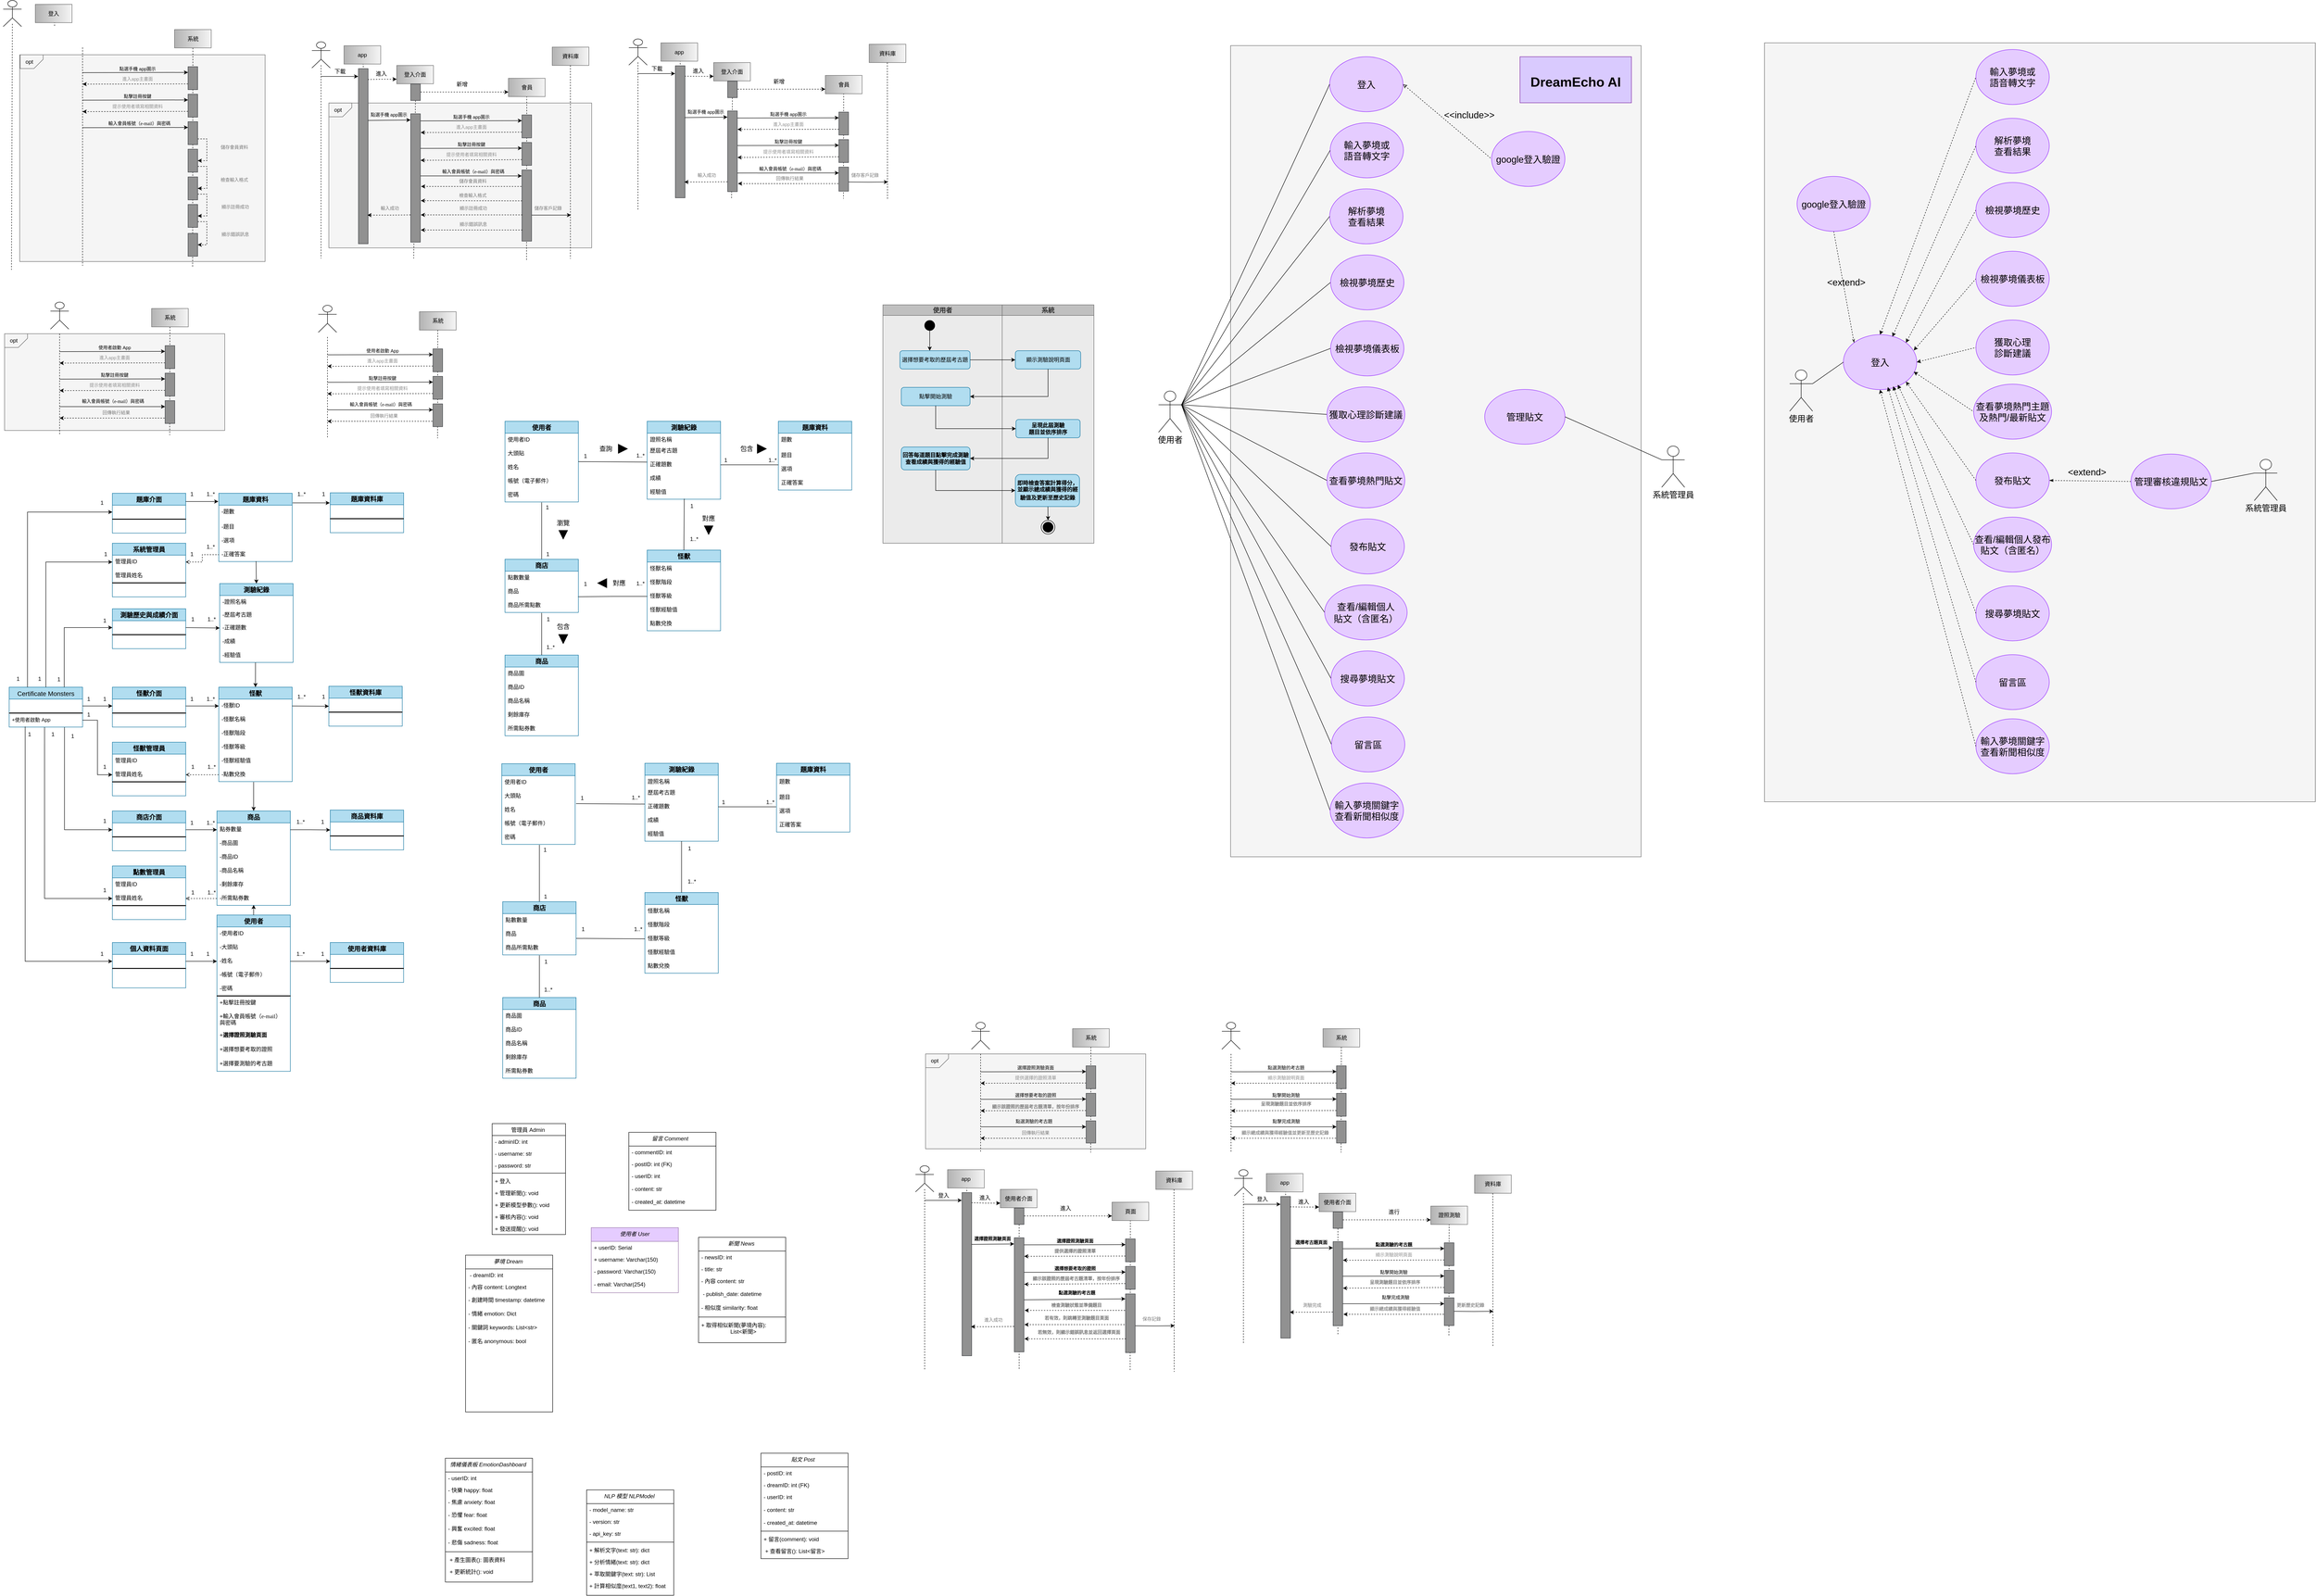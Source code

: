 <mxfile version="26.2.14" pages="5">
  <diagram name="總圖" id="Ld0CX06asUshMi3gJ660">
    <mxGraphModel dx="3033" dy="1583" grid="0" gridSize="10" guides="1" tooltips="1" connect="1" arrows="1" fold="1" page="0" pageScale="1" pageWidth="827" pageHeight="1169" math="0" shadow="0">
      <root>
        <mxCell id="0" />
        <mxCell id="1" parent="0" />
        <mxCell id="JSTmOgM11Erq5teLmAQP-1" value="" style="whiteSpace=wrap;html=1;fillColor=#f5f5f5;fontColor=#333333;strokeColor=#666666;" parent="1" vertex="1">
          <mxGeometry x="-85" y="471.5" width="535" height="451" as="geometry" />
        </mxCell>
        <mxCell id="JSTmOgM11Erq5teLmAQP-2" style="rounded=0;orthogonalLoop=1;jettySize=auto;html=1;dashed=1;endArrow=none;endFill=0;" parent="1" edge="1">
          <mxGeometry relative="1" as="geometry">
            <mxPoint x="52" y="455.5" as="sourcePoint" />
            <mxPoint x="52" y="931.5" as="targetPoint" />
          </mxGeometry>
        </mxCell>
        <mxCell id="JSTmOgM11Erq5teLmAQP-3" style="rounded=0;orthogonalLoop=1;jettySize=auto;html=1;exitX=0.5;exitY=1;exitDx=0;exitDy=0;dashed=1;endArrow=none;endFill=0;" parent="1" source="JSTmOgM11Erq5teLmAQP-23" edge="1">
          <mxGeometry relative="1" as="geometry">
            <mxPoint x="292.0" y="471.5" as="sourcePoint" />
            <mxPoint x="292" y="933.5" as="targetPoint" />
          </mxGeometry>
        </mxCell>
        <mxCell id="JSTmOgM11Erq5teLmAQP-4" style="rounded=0;orthogonalLoop=1;jettySize=auto;html=1;exitX=0.75;exitY=1;exitDx=0;exitDy=0;dashed=1;" parent="1" source="JSTmOgM11Erq5teLmAQP-6" edge="1">
          <mxGeometry relative="1" as="geometry">
            <mxPoint x="52" y="535.5" as="targetPoint" />
          </mxGeometry>
        </mxCell>
        <mxCell id="JSTmOgM11Erq5teLmAQP-5" style="rounded=0;orthogonalLoop=1;jettySize=auto;html=1;exitX=0.25;exitY=1;exitDx=0;exitDy=0;startArrow=classic;startFill=1;endArrow=none;endFill=0;" parent="1" source="JSTmOgM11Erq5teLmAQP-6" edge="1">
          <mxGeometry relative="1" as="geometry">
            <mxPoint x="52" y="510.5" as="targetPoint" />
          </mxGeometry>
        </mxCell>
        <mxCell id="JSTmOgM11Erq5teLmAQP-6" value="" style="rounded=0;whiteSpace=wrap;html=1;rotation=90;fillColor=#919191;strokeColor=#36393d;" parent="1" vertex="1">
          <mxGeometry x="267.5" y="512" width="50" height="21" as="geometry" />
        </mxCell>
        <UserObject label="&lt;span style=&quot;text-align: start;&quot;&gt;點選手機 app圖示&lt;/span&gt;" placeholders="1" name="Variable" id="JSTmOgM11Erq5teLmAQP-7">
          <mxCell style="text;html=1;strokeColor=none;fillColor=none;align=center;verticalAlign=middle;whiteSpace=wrap;overflow=hidden;fontSize=10;" parent="1" vertex="1">
            <mxGeometry x="112" y="491.5" width="120" height="20" as="geometry" />
          </mxCell>
        </UserObject>
        <UserObject label="&lt;span style=&quot;text-align: start;&quot;&gt;&lt;font&gt;進入app主畫面&lt;/font&gt;&lt;/span&gt;" placeholders="1" name="Variable" id="JSTmOgM11Erq5teLmAQP-8">
          <mxCell style="text;html=1;strokeColor=none;fillColor=none;align=center;verticalAlign=middle;whiteSpace=wrap;overflow=hidden;fontSize=10;fontFamily=Helvetica;fontColor=#919191;" parent="1" vertex="1">
            <mxGeometry x="112" y="513.5" width="120" height="20" as="geometry" />
          </mxCell>
        </UserObject>
        <mxCell id="JSTmOgM11Erq5teLmAQP-9" style="rounded=0;orthogonalLoop=1;jettySize=auto;html=1;exitX=0.75;exitY=1;exitDx=0;exitDy=0;dashed=1;" parent="1" source="JSTmOgM11Erq5teLmAQP-11" edge="1">
          <mxGeometry relative="1" as="geometry">
            <mxPoint x="52" y="595.5" as="targetPoint" />
          </mxGeometry>
        </mxCell>
        <mxCell id="JSTmOgM11Erq5teLmAQP-10" style="rounded=0;orthogonalLoop=1;jettySize=auto;html=1;exitX=0.25;exitY=1;exitDx=0;exitDy=0;startArrow=classic;startFill=1;endArrow=none;endFill=0;" parent="1" source="JSTmOgM11Erq5teLmAQP-11" edge="1">
          <mxGeometry relative="1" as="geometry">
            <mxPoint x="52" y="570.5" as="targetPoint" />
          </mxGeometry>
        </mxCell>
        <mxCell id="JSTmOgM11Erq5teLmAQP-11" value="" style="rounded=0;whiteSpace=wrap;html=1;rotation=90;fillColor=#919191;strokeColor=#36393d;" parent="1" vertex="1">
          <mxGeometry x="267.5" y="572" width="50" height="21" as="geometry" />
        </mxCell>
        <UserObject label="&lt;span style=&quot;text-align: start;&quot;&gt;&lt;font&gt;點擊註冊按鍵&lt;/font&gt;&lt;/span&gt;" placeholders="1" name="Variable" id="JSTmOgM11Erq5teLmAQP-12">
          <mxCell style="text;html=1;strokeColor=none;fillColor=none;align=center;verticalAlign=middle;whiteSpace=wrap;overflow=hidden;fontSize=10;" parent="1" vertex="1">
            <mxGeometry x="112" y="551.5" width="120" height="20" as="geometry" />
          </mxCell>
        </UserObject>
        <UserObject label="&lt;div style=&quot;text-align: start;&quot;&gt;提示使用者填寫相關資料&lt;/div&gt;" placeholders="1" name="Variable" id="JSTmOgM11Erq5teLmAQP-13">
          <mxCell style="text;html=1;strokeColor=none;fillColor=none;align=center;verticalAlign=middle;whiteSpace=wrap;overflow=hidden;fontSize=10;fontFamily=Helvetica;fontColor=#919191;" parent="1" vertex="1">
            <mxGeometry x="112" y="573.5" width="120" height="20" as="geometry" />
          </mxCell>
        </UserObject>
        <mxCell id="JSTmOgM11Erq5teLmAQP-14" style="rounded=0;orthogonalLoop=1;jettySize=auto;html=1;exitX=0.25;exitY=1;exitDx=0;exitDy=0;startArrow=classic;startFill=1;endArrow=none;endFill=0;" parent="1" source="JSTmOgM11Erq5teLmAQP-16" edge="1">
          <mxGeometry relative="1" as="geometry">
            <mxPoint x="52" y="630.5" as="targetPoint" />
          </mxGeometry>
        </mxCell>
        <mxCell id="JSTmOgM11Erq5teLmAQP-15" style="edgeStyle=orthogonalEdgeStyle;rounded=0;orthogonalLoop=1;jettySize=auto;html=1;exitX=0.75;exitY=0;exitDx=0;exitDy=0;entryX=0.5;entryY=0;entryDx=0;entryDy=0;fontColor=#7a7a7a;dashed=1;" parent="1" source="JSTmOgM11Erq5teLmAQP-16" target="JSTmOgM11Erq5teLmAQP-20" edge="1">
          <mxGeometry relative="1" as="geometry" />
        </mxCell>
        <mxCell id="JSTmOgM11Erq5teLmAQP-16" value="" style="rounded=0;whiteSpace=wrap;html=1;rotation=90;fillColor=#919191;strokeColor=#36393d;" parent="1" vertex="1">
          <mxGeometry x="267.5" y="632" width="50" height="21" as="geometry" />
        </mxCell>
        <UserObject label="&lt;font&gt;&lt;span style=&quot;text-align: start;&quot;&gt;&lt;font&gt;輸入&lt;/font&gt;&lt;/span&gt;&lt;span style=&quot;text-align: start; font-family: 新細明體, serif;&quot;&gt;會員帳號（&lt;/span&gt;&lt;span style=&quot;text-align: start; font-family: 新細明體, serif;&quot; lang=&quot;EN-US&quot;&gt;e-mail&lt;/span&gt;&lt;span style=&quot;text-align: start; font-family: 新細明體, serif;&quot;&gt;）與密碼&lt;/span&gt;&lt;/font&gt;&lt;span style=&quot;font-family: -webkit-standard; font-size: medium; text-align: start;&quot;&gt;&lt;/span&gt;" placeholders="1" name="Variable" id="JSTmOgM11Erq5teLmAQP-17">
          <mxCell style="text;html=1;strokeColor=none;fillColor=none;align=center;verticalAlign=middle;whiteSpace=wrap;overflow=hidden;fontSize=10;" parent="1" vertex="1">
            <mxGeometry x="106" y="606.5" width="140" height="20" as="geometry" />
          </mxCell>
        </UserObject>
        <UserObject label="&lt;span style=&quot;text-align: start;&quot;&gt;&lt;font&gt;儲存會員資料&lt;/font&gt;&lt;/span&gt;" placeholders="1" name="Variable" id="JSTmOgM11Erq5teLmAQP-18">
          <mxCell style="text;html=1;strokeColor=none;fillColor=none;align=center;verticalAlign=middle;whiteSpace=wrap;overflow=hidden;fontSize=10;fontFamily=Helvetica;fontColor=#7a7a7a;" parent="1" vertex="1">
            <mxGeometry x="323" y="662.5" width="120" height="20" as="geometry" />
          </mxCell>
        </UserObject>
        <mxCell id="JSTmOgM11Erq5teLmAQP-19" style="edgeStyle=orthogonalEdgeStyle;rounded=0;orthogonalLoop=1;jettySize=auto;html=1;exitX=0.75;exitY=0;exitDx=0;exitDy=0;entryX=0.5;entryY=0;entryDx=0;entryDy=0;fontColor=#7a7a7a;dashed=1;" parent="1" source="JSTmOgM11Erq5teLmAQP-20" target="JSTmOgM11Erq5teLmAQP-27" edge="1">
          <mxGeometry relative="1" as="geometry" />
        </mxCell>
        <mxCell id="JSTmOgM11Erq5teLmAQP-20" value="" style="rounded=0;whiteSpace=wrap;html=1;rotation=90;fillColor=#919191;strokeColor=#36393d;" parent="1" vertex="1">
          <mxGeometry x="267.5" y="692" width="50" height="21" as="geometry" />
        </mxCell>
        <UserObject label="&lt;span style=&quot;text-align: start; font-family: &amp;quot;Heiti SC Light&amp;quot;;&quot;&gt;&lt;font&gt;檢查輸入格式&lt;/font&gt;&lt;/span&gt;&lt;span style=&quot;font-family: -webkit-standard; font-size: medium; text-align: start;&quot;&gt;&lt;/span&gt;" placeholders="1" name="Variable" id="JSTmOgM11Erq5teLmAQP-21">
          <mxCell style="text;html=1;strokeColor=none;fillColor=none;align=center;verticalAlign=middle;whiteSpace=wrap;overflow=hidden;fontSize=10;dashed=1;fontColor=#7a7a7a;" parent="1" vertex="1">
            <mxGeometry x="323" y="729.5" width="120" height="20" as="geometry" />
          </mxCell>
        </UserObject>
        <UserObject label="&lt;div style=&quot;text-align: start;&quot;&gt;&lt;font&gt;顯示註冊成功&lt;/font&gt;&lt;/div&gt;" placeholders="1" name="Variable" id="JSTmOgM11Erq5teLmAQP-22">
          <mxCell style="text;html=1;strokeColor=none;fillColor=none;align=center;verticalAlign=middle;whiteSpace=wrap;overflow=hidden;fontSize=10;fontFamily=Helvetica;fontColor=#7a7a7a;" parent="1" vertex="1">
            <mxGeometry x="325" y="792.5" width="120" height="20" as="geometry" />
          </mxCell>
        </UserObject>
        <mxCell id="JSTmOgM11Erq5teLmAQP-23" value="系統" style="rounded=0;whiteSpace=wrap;html=1;fillColor=#f5f5f5;gradientColor=#b3b3b3;strokeColor=#666666;gradientDirection=west;" parent="1" vertex="1">
          <mxGeometry x="252.5" y="416.5" width="80" height="40" as="geometry" />
        </mxCell>
        <mxCell id="JSTmOgM11Erq5teLmAQP-24" value="" style="verticalLabelPosition=bottom;verticalAlign=top;html=1;shape=card;whiteSpace=wrap;size=20;arcSize=12;rotation=-180;fillColor=#f5f5f5;fontColor=#333333;strokeColor=#666666;strokeWidth=1;" parent="1" vertex="1">
          <mxGeometry x="-84" y="471.5" width="50" height="30" as="geometry" />
        </mxCell>
        <mxCell id="JSTmOgM11Erq5teLmAQP-25" value="opt" style="text;html=1;align=center;verticalAlign=middle;whiteSpace=wrap;rounded=0;" parent="1" vertex="1">
          <mxGeometry x="-94" y="471.5" width="60" height="30" as="geometry" />
        </mxCell>
        <mxCell id="JSTmOgM11Erq5teLmAQP-26" style="edgeStyle=orthogonalEdgeStyle;rounded=0;orthogonalLoop=1;jettySize=auto;html=1;exitX=0.75;exitY=0;exitDx=0;exitDy=0;entryX=0.5;entryY=0;entryDx=0;entryDy=0;fontColor=#7a7a7a;dashed=1;" parent="1" source="JSTmOgM11Erq5teLmAQP-27" target="JSTmOgM11Erq5teLmAQP-29" edge="1">
          <mxGeometry relative="1" as="geometry" />
        </mxCell>
        <mxCell id="JSTmOgM11Erq5teLmAQP-27" value="" style="rounded=0;whiteSpace=wrap;html=1;rotation=90;fillColor=#919191;strokeColor=#36393d;" parent="1" vertex="1">
          <mxGeometry x="267.5" y="752.5" width="50" height="21" as="geometry" />
        </mxCell>
        <mxCell id="JSTmOgM11Erq5teLmAQP-28" style="edgeStyle=orthogonalEdgeStyle;rounded=0;orthogonalLoop=1;jettySize=auto;html=1;exitX=0.75;exitY=0;exitDx=0;exitDy=0;entryX=0.5;entryY=0;entryDx=0;entryDy=0;fontColor=#7a7a7a;dashed=1;" parent="1" source="JSTmOgM11Erq5teLmAQP-29" target="JSTmOgM11Erq5teLmAQP-30" edge="1">
          <mxGeometry relative="1" as="geometry" />
        </mxCell>
        <mxCell id="JSTmOgM11Erq5teLmAQP-29" value="" style="rounded=0;whiteSpace=wrap;html=1;rotation=90;fillColor=#919191;strokeColor=#36393d;" parent="1" vertex="1">
          <mxGeometry x="267.5" y="812.5" width="50" height="21" as="geometry" />
        </mxCell>
        <mxCell id="JSTmOgM11Erq5teLmAQP-30" value="" style="rounded=0;whiteSpace=wrap;html=1;rotation=90;fillColor=#919191;strokeColor=#36393d;" parent="1" vertex="1">
          <mxGeometry x="267.5" y="875.5" width="50" height="21" as="geometry" />
        </mxCell>
        <UserObject label="&lt;div style=&quot;text-align: start;&quot;&gt;&lt;font&gt;&lt;span style=&quot;caret-color: rgb(0, 0, 0);&quot;&gt;顯示錯誤訊息&lt;/span&gt;&lt;/font&gt;&lt;/div&gt;" placeholders="1" name="Variable" id="JSTmOgM11Erq5teLmAQP-31">
          <mxCell style="text;html=1;strokeColor=none;fillColor=none;align=center;verticalAlign=middle;whiteSpace=wrap;overflow=hidden;fontSize=10;fontFamily=Helvetica;fontColor=#7a7a7a;" parent="1" vertex="1">
            <mxGeometry x="325" y="852.5" width="120" height="20" as="geometry" />
          </mxCell>
        </UserObject>
        <mxCell id="JSTmOgM11Erq5teLmAQP-32" value="" style="shape=umlActor;verticalLabelPosition=bottom;verticalAlign=top;html=1;outlineConnect=0;" parent="1" vertex="1">
          <mxGeometry x="-121" y="353" width="40" height="57" as="geometry" />
        </mxCell>
        <mxCell id="JSTmOgM11Erq5teLmAQP-33" style="rounded=0;orthogonalLoop=1;jettySize=auto;html=1;dashed=1;endArrow=none;endFill=0;" parent="1" edge="1">
          <mxGeometry relative="1" as="geometry">
            <mxPoint x="-101" y="404" as="sourcePoint" />
            <mxPoint x="-103" y="940.5" as="targetPoint" />
          </mxGeometry>
        </mxCell>
        <mxCell id="JSTmOgM11Erq5teLmAQP-34" style="edgeStyle=orthogonalEdgeStyle;rounded=0;orthogonalLoop=1;jettySize=auto;html=1;exitX=0.5;exitY=1;exitDx=0;exitDy=0;entryX=0;entryY=0.5;entryDx=0;entryDy=0;dashed=1;endArrow=none;endFill=0;" parent="1" source="JSTmOgM11Erq5teLmAQP-35" edge="1">
          <mxGeometry relative="1" as="geometry">
            <mxPoint x="-9" y="411.5" as="targetPoint" />
          </mxGeometry>
        </mxCell>
        <mxCell id="JSTmOgM11Erq5teLmAQP-35" value="登入" style="rounded=0;whiteSpace=wrap;html=1;fillColor=#f5f5f5;gradientColor=#b3b3b3;strokeColor=#666666;gradientDirection=west;" parent="1" vertex="1">
          <mxGeometry x="-51" y="361.5" width="80" height="40" as="geometry" />
        </mxCell>
        <mxCell id="JSTmOgM11Erq5teLmAQP-36" value="" style="whiteSpace=wrap;html=1;fillColor=#f5f5f5;fontColor=#333333;strokeColor=#666666;" parent="1" vertex="1">
          <mxGeometry x="589" y="576.75" width="573" height="316" as="geometry" />
        </mxCell>
        <mxCell id="JSTmOgM11Erq5teLmAQP-37" style="rounded=0;orthogonalLoop=1;jettySize=auto;html=1;dashed=1;endArrow=none;endFill=0;" parent="1" source="JSTmOgM11Erq5teLmAQP-71" edge="1">
          <mxGeometry relative="1" as="geometry">
            <mxPoint x="774" y="560.75" as="sourcePoint" />
            <mxPoint x="774" y="915.75" as="targetPoint" />
          </mxGeometry>
        </mxCell>
        <mxCell id="JSTmOgM11Erq5teLmAQP-38" style="rounded=0;orthogonalLoop=1;jettySize=auto;html=1;exitX=0.5;exitY=1;exitDx=0;exitDy=0;dashed=1;endArrow=none;endFill=0;" parent="1" edge="1">
          <mxGeometry relative="1" as="geometry">
            <mxPoint x="1020.5" y="561.75" as="sourcePoint" />
            <mxPoint x="1020" y="920.75" as="targetPoint" />
          </mxGeometry>
        </mxCell>
        <mxCell id="JSTmOgM11Erq5teLmAQP-39" style="rounded=0;orthogonalLoop=1;jettySize=auto;html=1;exitX=0.75;exitY=1;exitDx=0;exitDy=0;dashed=1;entryX=0.146;entryY=-0.035;entryDx=0;entryDy=0;entryPerimeter=0;" parent="1" source="JSTmOgM11Erq5teLmAQP-41" target="JSTmOgM11Erq5teLmAQP-75" edge="1">
          <mxGeometry relative="1" as="geometry">
            <mxPoint x="774" y="640.75" as="targetPoint" />
          </mxGeometry>
        </mxCell>
        <mxCell id="JSTmOgM11Erq5teLmAQP-40" style="rounded=0;orthogonalLoop=1;jettySize=auto;html=1;exitX=0.25;exitY=1;exitDx=0;exitDy=0;startArrow=classic;startFill=1;endArrow=none;endFill=0;" parent="1" source="JSTmOgM11Erq5teLmAQP-41" edge="1">
          <mxGeometry relative="1" as="geometry">
            <mxPoint x="774" y="615.75" as="targetPoint" />
          </mxGeometry>
        </mxCell>
        <mxCell id="JSTmOgM11Erq5teLmAQP-41" value="" style="rounded=0;whiteSpace=wrap;html=1;rotation=90;fillColor=#919191;strokeColor=#36393d;" parent="1" vertex="1">
          <mxGeometry x="995.5" y="617.25" width="50" height="21" as="geometry" />
        </mxCell>
        <UserObject label="&lt;span style=&quot;text-align: start;&quot;&gt;點選手機 app圖示&lt;/span&gt;" placeholders="1" name="Variable" id="JSTmOgM11Erq5teLmAQP-42">
          <mxCell style="text;html=1;strokeColor=none;fillColor=none;align=center;verticalAlign=middle;whiteSpace=wrap;overflow=hidden;fontSize=10;" parent="1" vertex="1">
            <mxGeometry x="840" y="596.75" width="120" height="20" as="geometry" />
          </mxCell>
        </UserObject>
        <UserObject label="&lt;span style=&quot;text-align: start;&quot;&gt;&lt;font&gt;進入app主畫面&lt;/font&gt;&lt;/span&gt;" placeholders="1" name="Variable" id="JSTmOgM11Erq5teLmAQP-43">
          <mxCell style="text;html=1;strokeColor=none;fillColor=none;align=center;verticalAlign=middle;whiteSpace=wrap;overflow=hidden;fontSize=10;fontFamily=Helvetica;fontColor=#919191;" parent="1" vertex="1">
            <mxGeometry x="840" y="618.75" width="120" height="20" as="geometry" />
          </mxCell>
        </UserObject>
        <mxCell id="JSTmOgM11Erq5teLmAQP-44" style="rounded=0;orthogonalLoop=1;jettySize=auto;html=1;exitX=0.75;exitY=1;exitDx=0;exitDy=0;dashed=1;" parent="1" source="JSTmOgM11Erq5teLmAQP-46" edge="1">
          <mxGeometry relative="1" as="geometry">
            <mxPoint x="789" y="701.75" as="targetPoint" />
          </mxGeometry>
        </mxCell>
        <mxCell id="JSTmOgM11Erq5teLmAQP-45" style="rounded=0;orthogonalLoop=1;jettySize=auto;html=1;exitX=0.25;exitY=1;exitDx=0;exitDy=0;startArrow=classic;startFill=1;endArrow=none;endFill=0;" parent="1" source="JSTmOgM11Erq5teLmAQP-46" edge="1">
          <mxGeometry relative="1" as="geometry">
            <mxPoint x="774" y="675.75" as="targetPoint" />
          </mxGeometry>
        </mxCell>
        <mxCell id="JSTmOgM11Erq5teLmAQP-46" value="" style="rounded=0;whiteSpace=wrap;html=1;rotation=90;fillColor=#919191;strokeColor=#36393d;" parent="1" vertex="1">
          <mxGeometry x="995.5" y="677.25" width="50" height="21" as="geometry" />
        </mxCell>
        <UserObject label="&lt;span style=&quot;text-align: start;&quot;&gt;&lt;font&gt;點擊註冊按鍵&lt;/font&gt;&lt;/span&gt;" placeholders="1" name="Variable" id="JSTmOgM11Erq5teLmAQP-47">
          <mxCell style="text;html=1;strokeColor=none;fillColor=none;align=center;verticalAlign=middle;whiteSpace=wrap;overflow=hidden;fontSize=10;" parent="1" vertex="1">
            <mxGeometry x="840" y="656.75" width="120" height="20" as="geometry" />
          </mxCell>
        </UserObject>
        <UserObject label="&lt;div style=&quot;text-align: start;&quot;&gt;提示使用者填寫相關資料&lt;/div&gt;" placeholders="1" name="Variable" id="JSTmOgM11Erq5teLmAQP-48">
          <mxCell style="text;html=1;strokeColor=none;fillColor=none;align=center;verticalAlign=middle;whiteSpace=wrap;overflow=hidden;fontSize=10;fontFamily=Helvetica;fontColor=#919191;" parent="1" vertex="1">
            <mxGeometry x="840" y="678.75" width="120" height="20" as="geometry" />
          </mxCell>
        </UserObject>
        <mxCell id="JSTmOgM11Erq5teLmAQP-49" style="rounded=0;orthogonalLoop=1;jettySize=auto;html=1;startArrow=classic;startFill=1;endArrow=none;endFill=0;exitX=0.084;exitY=1.016;exitDx=0;exitDy=0;exitPerimeter=0;" parent="1" source="JSTmOgM11Erq5teLmAQP-51" edge="1">
          <mxGeometry relative="1" as="geometry">
            <mxPoint x="774" y="735.75" as="targetPoint" />
            <mxPoint x="1009" y="735.75" as="sourcePoint" />
          </mxGeometry>
        </mxCell>
        <mxCell id="JSTmOgM11Erq5teLmAQP-50" style="edgeStyle=orthogonalEdgeStyle;rounded=0;orthogonalLoop=1;jettySize=auto;html=1;exitX=0.75;exitY=0;exitDx=0;exitDy=0;" parent="1" edge="1">
          <mxGeometry relative="1" as="geometry">
            <mxPoint x="1117.048" y="821.226" as="targetPoint" />
            <mxPoint x="1031.005" y="821.193" as="sourcePoint" />
          </mxGeometry>
        </mxCell>
        <mxCell id="JSTmOgM11Erq5teLmAQP-51" value="" style="rounded=0;whiteSpace=wrap;html=1;rotation=90;fillColor=#919191;strokeColor=#36393d;" parent="1" vertex="1">
          <mxGeometry x="942.88" y="789.88" width="155.25" height="21" as="geometry" />
        </mxCell>
        <UserObject label="&lt;font&gt;&lt;span style=&quot;text-align: start;&quot;&gt;&lt;font&gt;輸入&lt;/font&gt;&lt;/span&gt;&lt;span style=&quot;text-align: start; font-family: 新細明體, serif;&quot;&gt;會員帳號（&lt;/span&gt;&lt;span style=&quot;text-align: start; font-family: 新細明體, serif;&quot; lang=&quot;EN-US&quot;&gt;e-mail&lt;/span&gt;&lt;span style=&quot;text-align: start; font-family: 新細明體, serif;&quot;&gt;）與密碼&lt;/span&gt;&lt;/font&gt;&lt;span style=&quot;font-family: -webkit-standard; font-size: medium; text-align: start;&quot;&gt;&lt;/span&gt;" placeholders="1" name="Variable" id="JSTmOgM11Erq5teLmAQP-52">
          <mxCell style="text;html=1;strokeColor=none;fillColor=none;align=center;verticalAlign=middle;whiteSpace=wrap;overflow=hidden;fontSize=10;" parent="1" vertex="1">
            <mxGeometry x="834" y="711.75" width="140" height="20" as="geometry" />
          </mxCell>
        </UserObject>
        <UserObject label="&lt;span style=&quot;text-align: start;&quot;&gt;&lt;font&gt;儲存會員資料&lt;/font&gt;&lt;/span&gt;" placeholders="1" name="Variable" id="JSTmOgM11Erq5teLmAQP-53">
          <mxCell style="text;html=1;strokeColor=none;fillColor=none;align=center;verticalAlign=middle;whiteSpace=wrap;overflow=hidden;fontSize=10;fontFamily=Helvetica;fontColor=#7a7a7a;" parent="1" vertex="1">
            <mxGeometry x="843" y="736.75" width="120" height="20" as="geometry" />
          </mxCell>
        </UserObject>
        <UserObject label="&lt;span style=&quot;text-align: start; font-family: &amp;quot;Heiti SC Light&amp;quot;;&quot;&gt;&lt;font&gt;檢查輸入格式&lt;/font&gt;&lt;/span&gt;&lt;span style=&quot;font-family: -webkit-standard; font-size: medium; text-align: start;&quot;&gt;&lt;/span&gt;" placeholders="1" name="Variable" id="JSTmOgM11Erq5teLmAQP-54">
          <mxCell style="text;html=1;strokeColor=none;fillColor=none;align=center;verticalAlign=middle;whiteSpace=wrap;overflow=hidden;fontSize=10;dashed=1;fontColor=#7a7a7a;" parent="1" vertex="1">
            <mxGeometry x="843" y="763.75" width="120" height="20" as="geometry" />
          </mxCell>
        </UserObject>
        <UserObject label="&lt;div style=&quot;text-align: start;&quot;&gt;&lt;font&gt;顯示註冊成功&lt;/font&gt;&lt;/div&gt;" placeholders="1" name="Variable" id="JSTmOgM11Erq5teLmAQP-55">
          <mxCell style="text;html=1;strokeColor=none;fillColor=none;align=center;verticalAlign=middle;whiteSpace=wrap;overflow=hidden;fontSize=10;fontFamily=Helvetica;fontColor=#7a7a7a;" parent="1" vertex="1">
            <mxGeometry x="844" y="796" width="120" height="20" as="geometry" />
          </mxCell>
        </UserObject>
        <mxCell id="JSTmOgM11Erq5teLmAQP-56" value="會員" style="rounded=0;whiteSpace=wrap;html=1;fillColor=#f5f5f5;gradientColor=#b3b3b3;strokeColor=#666666;gradientDirection=west;" parent="1" vertex="1">
          <mxGeometry x="980.5" y="522.75" width="80" height="40" as="geometry" />
        </mxCell>
        <mxCell id="JSTmOgM11Erq5teLmAQP-57" value="" style="verticalLabelPosition=bottom;verticalAlign=top;html=1;shape=card;whiteSpace=wrap;size=20;arcSize=12;rotation=-180;fillColor=#f5f5f5;fontColor=#333333;strokeColor=#666666;strokeWidth=1;" parent="1" vertex="1">
          <mxGeometry x="589" y="576.75" width="50" height="30" as="geometry" />
        </mxCell>
        <mxCell id="JSTmOgM11Erq5teLmAQP-58" value="opt" style="text;html=1;align=center;verticalAlign=middle;whiteSpace=wrap;rounded=0;" parent="1" vertex="1">
          <mxGeometry x="579" y="576.75" width="60" height="30" as="geometry" />
        </mxCell>
        <UserObject label="&lt;div style=&quot;text-align: start;&quot;&gt;&lt;font&gt;&lt;span style=&quot;caret-color: rgb(0, 0, 0);&quot;&gt;顯示錯誤訊息&lt;/span&gt;&lt;/font&gt;&lt;/div&gt;" placeholders="1" name="Variable" id="JSTmOgM11Erq5teLmAQP-59">
          <mxCell style="text;html=1;strokeColor=none;fillColor=none;align=center;verticalAlign=middle;whiteSpace=wrap;overflow=hidden;fontSize=10;fontFamily=Helvetica;fontColor=#7a7a7a;" parent="1" vertex="1">
            <mxGeometry x="844" y="830.75" width="120" height="20" as="geometry" />
          </mxCell>
        </UserObject>
        <mxCell id="JSTmOgM11Erq5teLmAQP-60" value="" style="shape=umlActor;verticalLabelPosition=bottom;verticalAlign=top;html=1;outlineConnect=0;" parent="1" vertex="1">
          <mxGeometry x="552" y="443.25" width="40" height="57" as="geometry" />
        </mxCell>
        <mxCell id="JSTmOgM11Erq5teLmAQP-61" style="rounded=0;orthogonalLoop=1;jettySize=auto;html=1;dashed=1;endArrow=none;endFill=0;" parent="1" edge="1">
          <mxGeometry relative="1" as="geometry">
            <mxPoint x="572" y="494.25" as="sourcePoint" />
            <mxPoint x="572" y="915.75" as="targetPoint" />
          </mxGeometry>
        </mxCell>
        <mxCell id="JSTmOgM11Erq5teLmAQP-62" style="edgeStyle=orthogonalEdgeStyle;rounded=0;orthogonalLoop=1;jettySize=auto;html=1;exitX=0.5;exitY=1;exitDx=0;exitDy=0;entryX=0;entryY=0.5;entryDx=0;entryDy=0;dashed=1;endArrow=none;endFill=0;" parent="1" source="JSTmOgM11Erq5teLmAQP-63" target="JSTmOgM11Erq5teLmAQP-65" edge="1">
          <mxGeometry relative="1" as="geometry" />
        </mxCell>
        <mxCell id="JSTmOgM11Erq5teLmAQP-63" value="app" style="rounded=0;whiteSpace=wrap;html=1;fillColor=#f5f5f5;gradientColor=#b3b3b3;strokeColor=#666666;gradientDirection=west;" parent="1" vertex="1">
          <mxGeometry x="622" y="451.75" width="80" height="40" as="geometry" />
        </mxCell>
        <mxCell id="JSTmOgM11Erq5teLmAQP-64" style="rounded=0;orthogonalLoop=1;jettySize=auto;html=1;startArrow=classic;startFill=1;endArrow=none;endFill=0;" parent="1" edge="1">
          <mxGeometry relative="1" as="geometry">
            <mxPoint x="572" y="518.75" as="targetPoint" />
            <mxPoint x="653" y="518.75" as="sourcePoint" />
          </mxGeometry>
        </mxCell>
        <mxCell id="JSTmOgM11Erq5teLmAQP-65" value="" style="rounded=0;whiteSpace=wrap;html=1;rotation=90;fillColor=#919191;strokeColor=#36393d;" parent="1" vertex="1">
          <mxGeometry x="473" y="682.25" width="382" height="21" as="geometry" />
        </mxCell>
        <mxCell id="JSTmOgM11Erq5teLmAQP-66" value="下載" style="text;html=1;align=center;verticalAlign=middle;resizable=0;points=[];autosize=1;strokeColor=none;fillColor=none;" parent="1" vertex="1">
          <mxGeometry x="592" y="494.75" width="42" height="26" as="geometry" />
        </mxCell>
        <mxCell id="JSTmOgM11Erq5teLmAQP-67" value="登入介面" style="rounded=0;whiteSpace=wrap;html=1;fillColor=#f5f5f5;gradientColor=#b3b3b3;strokeColor=#666666;gradientDirection=west;" parent="1" vertex="1">
          <mxGeometry x="737" y="494.75" width="80" height="40" as="geometry" />
        </mxCell>
        <mxCell id="JSTmOgM11Erq5teLmAQP-68" style="edgeStyle=orthogonalEdgeStyle;rounded=0;orthogonalLoop=1;jettySize=auto;html=1;startArrow=classic;startFill=1;endArrow=none;endFill=0;dashed=1;exitX=0;exitY=0.75;exitDx=0;exitDy=0;entryX=0.062;entryY=0.021;entryDx=0;entryDy=0;entryPerimeter=0;" parent="1" source="JSTmOgM11Erq5teLmAQP-67" target="JSTmOgM11Erq5teLmAQP-65" edge="1">
          <mxGeometry relative="1" as="geometry">
            <mxPoint x="736" y="523.75" as="sourcePoint" />
            <mxPoint x="678" y="524.75" as="targetPoint" />
          </mxGeometry>
        </mxCell>
        <mxCell id="JSTmOgM11Erq5teLmAQP-69" value="進入" style="text;html=1;align=center;verticalAlign=middle;resizable=0;points=[];autosize=1;strokeColor=none;fillColor=none;" parent="1" vertex="1">
          <mxGeometry x="682" y="500.25" width="42" height="26" as="geometry" />
        </mxCell>
        <mxCell id="JSTmOgM11Erq5teLmAQP-70" style="rounded=0;orthogonalLoop=1;jettySize=auto;html=1;entryX=0;entryY=0.75;entryDx=0;entryDy=0;dashed=1;" parent="1" target="JSTmOgM11Erq5teLmAQP-56" edge="1">
          <mxGeometry relative="1" as="geometry">
            <mxPoint x="789" y="552.75" as="sourcePoint" />
          </mxGeometry>
        </mxCell>
        <mxCell id="JSTmOgM11Erq5teLmAQP-71" value="" style="rounded=0;whiteSpace=wrap;html=1;rotation=90;fillColor=#919191;strokeColor=#36393d;" parent="1" vertex="1">
          <mxGeometry x="760" y="542.75" width="36" height="21" as="geometry" />
        </mxCell>
        <mxCell id="JSTmOgM11Erq5teLmAQP-72" value="新增" style="text;html=1;align=center;verticalAlign=middle;resizable=0;points=[];autosize=1;strokeColor=none;fillColor=none;" parent="1" vertex="1">
          <mxGeometry x="858" y="522.75" width="42" height="26" as="geometry" />
        </mxCell>
        <mxCell id="JSTmOgM11Erq5teLmAQP-73" style="rounded=0;orthogonalLoop=1;jettySize=auto;html=1;startArrow=classic;startFill=1;endArrow=none;endFill=0;exitX=0.893;exitY=1.1;exitDx=0;exitDy=0;exitPerimeter=0;" parent="1" source="JSTmOgM11Erq5teLmAQP-74" edge="1">
          <mxGeometry relative="1" as="geometry">
            <mxPoint x="674" y="614.75" as="targetPoint" />
            <mxPoint x="761" y="614.75" as="sourcePoint" />
          </mxGeometry>
        </mxCell>
        <UserObject label="&lt;span style=&quot;text-align: start;&quot;&gt;點選手機 app圖示&lt;/span&gt;" placeholders="1" name="Variable" id="JSTmOgM11Erq5teLmAQP-74">
          <mxCell style="text;html=1;strokeColor=none;fillColor=none;align=center;verticalAlign=middle;whiteSpace=wrap;overflow=hidden;fontSize=10;" parent="1" vertex="1">
            <mxGeometry x="660" y="591.75" width="120" height="20" as="geometry" />
          </mxCell>
        </UserObject>
        <mxCell id="JSTmOgM11Erq5teLmAQP-75" value="" style="rounded=0;whiteSpace=wrap;html=1;rotation=90;fillColor=#919191;strokeColor=#36393d;" parent="1" vertex="1">
          <mxGeometry x="638" y="729.75" width="280" height="21" as="geometry" />
        </mxCell>
        <mxCell id="JSTmOgM11Erq5teLmAQP-76" style="rounded=0;orthogonalLoop=1;jettySize=auto;html=1;dashed=1;" parent="1" edge="1">
          <mxGeometry relative="1" as="geometry">
            <mxPoint x="790" y="758.75" as="targetPoint" />
            <mxPoint x="1009" y="758.75" as="sourcePoint" />
          </mxGeometry>
        </mxCell>
        <mxCell id="JSTmOgM11Erq5teLmAQP-77" style="rounded=0;orthogonalLoop=1;jettySize=auto;html=1;exitX=0.434;exitY=0.984;exitDx=0;exitDy=0;dashed=1;entryX=0.24;entryY=-0.024;entryDx=0;entryDy=0;entryPerimeter=0;exitPerimeter=0;" parent="1" source="JSTmOgM11Erq5teLmAQP-51" edge="1">
          <mxGeometry relative="1" as="geometry">
            <mxPoint x="789.5" y="789.75" as="targetPoint" />
            <mxPoint x="1010.5" y="788.75" as="sourcePoint" />
          </mxGeometry>
        </mxCell>
        <mxCell id="JSTmOgM11Erq5teLmAQP-78" style="rounded=0;orthogonalLoop=1;jettySize=auto;html=1;dashed=1;entryX=0.24;entryY=-0.024;entryDx=0;entryDy=0;entryPerimeter=0;" parent="1" edge="1">
          <mxGeometry relative="1" as="geometry">
            <mxPoint x="789.5" y="820.75" as="targetPoint" />
            <mxPoint x="1011" y="820.75" as="sourcePoint" />
          </mxGeometry>
        </mxCell>
        <mxCell id="JSTmOgM11Erq5teLmAQP-79" style="rounded=0;orthogonalLoop=1;jettySize=auto;html=1;dashed=1;entryX=0.24;entryY=-0.024;entryDx=0;entryDy=0;entryPerimeter=0;" parent="1" edge="1">
          <mxGeometry relative="1" as="geometry">
            <mxPoint x="789.5" y="853.75" as="targetPoint" />
            <mxPoint x="1011" y="853.75" as="sourcePoint" />
          </mxGeometry>
        </mxCell>
        <mxCell id="JSTmOgM11Erq5teLmAQP-80" value="資料庫" style="rounded=0;whiteSpace=wrap;html=1;fillColor=#f5f5f5;gradientColor=#b3b3b3;strokeColor=#666666;gradientDirection=west;" parent="1" vertex="1">
          <mxGeometry x="1076" y="454.75" width="80" height="40" as="geometry" />
        </mxCell>
        <mxCell id="JSTmOgM11Erq5teLmAQP-81" style="rounded=0;orthogonalLoop=1;jettySize=auto;html=1;dashed=1;endArrow=none;endFill=0;" parent="1" edge="1">
          <mxGeometry relative="1" as="geometry">
            <mxPoint x="1115.66" y="494.75" as="sourcePoint" />
            <mxPoint x="1115.66" y="916.25" as="targetPoint" />
          </mxGeometry>
        </mxCell>
        <UserObject label="&lt;div style=&quot;text-align: start;&quot;&gt;儲存客戶記錄&lt;/div&gt;" placeholders="1" name="Variable" id="JSTmOgM11Erq5teLmAQP-82">
          <mxCell style="text;html=1;strokeColor=none;fillColor=none;align=center;verticalAlign=middle;whiteSpace=wrap;overflow=hidden;fontSize=10;fontFamily=Helvetica;fontColor=#7a7a7a;" parent="1" vertex="1">
            <mxGeometry x="1007" y="796" width="120" height="20" as="geometry" />
          </mxCell>
        </UserObject>
        <mxCell id="JSTmOgM11Erq5teLmAQP-83" style="edgeStyle=orthogonalEdgeStyle;rounded=0;orthogonalLoop=1;jettySize=auto;html=1;exitX=0.75;exitY=1;exitDx=0;exitDy=0;entryX=0.809;entryY=0.053;entryDx=0;entryDy=0;entryPerimeter=0;dashed=1;" parent="1" edge="1">
          <mxGeometry relative="1" as="geometry">
            <mxPoint x="767.06" y="820.77" as="sourcePoint" />
            <mxPoint x="672.947" y="821.308" as="targetPoint" />
          </mxGeometry>
        </mxCell>
        <UserObject label="&lt;div style=&quot;text-align: start;&quot;&gt;輸入成功&lt;/div&gt;" placeholders="1" name="Variable" id="JSTmOgM11Erq5teLmAQP-84">
          <mxCell style="text;html=1;strokeColor=none;fillColor=none;align=center;verticalAlign=middle;whiteSpace=wrap;overflow=hidden;fontSize=10;fontFamily=Helvetica;fontColor=#7a7a7a;" parent="1" vertex="1">
            <mxGeometry x="662" y="796" width="120" height="20" as="geometry" />
          </mxCell>
        </UserObject>
        <mxCell id="JSTmOgM11Erq5teLmAQP-85" value="" style="shape=umlActor;verticalLabelPosition=bottom;verticalAlign=top;html=1;outlineConnect=0;" parent="1" vertex="1">
          <mxGeometry x="566" y="1018" width="40" height="59" as="geometry" />
        </mxCell>
        <mxCell id="JSTmOgM11Erq5teLmAQP-86" style="rounded=0;orthogonalLoop=1;jettySize=auto;html=1;exitX=0.25;exitY=0;exitDx=0;exitDy=0;dashed=1;endArrow=none;endFill=0;" parent="1" edge="1">
          <mxGeometry relative="1" as="geometry">
            <mxPoint x="586" y="1306" as="targetPoint" />
            <mxPoint x="586.0" y="1087" as="sourcePoint" />
          </mxGeometry>
        </mxCell>
        <mxCell id="JSTmOgM11Erq5teLmAQP-87" style="rounded=0;orthogonalLoop=1;jettySize=auto;html=1;exitX=0.5;exitY=1;exitDx=0;exitDy=0;dashed=1;endArrow=none;endFill=0;" parent="1" source="JSTmOgM11Erq5teLmAQP-103" edge="1">
          <mxGeometry relative="1" as="geometry">
            <mxPoint x="826" y="1308" as="targetPoint" />
          </mxGeometry>
        </mxCell>
        <mxCell id="JSTmOgM11Erq5teLmAQP-88" style="rounded=0;orthogonalLoop=1;jettySize=auto;html=1;exitX=0.75;exitY=1;exitDx=0;exitDy=0;dashed=1;" parent="1" source="JSTmOgM11Erq5teLmAQP-90" edge="1">
          <mxGeometry relative="1" as="geometry">
            <mxPoint x="586" y="1151" as="targetPoint" />
          </mxGeometry>
        </mxCell>
        <mxCell id="JSTmOgM11Erq5teLmAQP-89" style="rounded=0;orthogonalLoop=1;jettySize=auto;html=1;exitX=0.25;exitY=1;exitDx=0;exitDy=0;startArrow=classic;startFill=1;endArrow=none;endFill=0;" parent="1" source="JSTmOgM11Erq5teLmAQP-90" edge="1">
          <mxGeometry relative="1" as="geometry">
            <mxPoint x="586" y="1126" as="targetPoint" />
          </mxGeometry>
        </mxCell>
        <mxCell id="JSTmOgM11Erq5teLmAQP-90" value="" style="rounded=0;whiteSpace=wrap;html=1;rotation=90;fillColor=#919191;strokeColor=#36393d;" parent="1" vertex="1">
          <mxGeometry x="801.5" y="1127.5" width="50" height="21" as="geometry" />
        </mxCell>
        <UserObject label="&lt;span style=&quot;text-align: start;&quot;&gt;使用者啟動 App&lt;/span&gt;" placeholders="1" name="Variable" id="JSTmOgM11Erq5teLmAQP-91">
          <mxCell style="text;html=1;strokeColor=none;fillColor=none;align=center;verticalAlign=middle;whiteSpace=wrap;overflow=hidden;fontSize=10;" parent="1" vertex="1">
            <mxGeometry x="646" y="1107" width="120" height="20" as="geometry" />
          </mxCell>
        </UserObject>
        <UserObject label="&lt;span style=&quot;text-align: start;&quot;&gt;進入app主畫面&lt;/span&gt;" placeholders="1" name="Variable" id="JSTmOgM11Erq5teLmAQP-92">
          <mxCell style="text;html=1;strokeColor=none;fillColor=none;align=center;verticalAlign=middle;whiteSpace=wrap;overflow=hidden;fontSize=10;fontFamily=Helvetica;fontColor=#919191;" parent="1" vertex="1">
            <mxGeometry x="646" y="1129" width="120" height="20" as="geometry" />
          </mxCell>
        </UserObject>
        <mxCell id="JSTmOgM11Erq5teLmAQP-93" style="rounded=0;orthogonalLoop=1;jettySize=auto;html=1;exitX=0.75;exitY=1;exitDx=0;exitDy=0;dashed=1;" parent="1" source="JSTmOgM11Erq5teLmAQP-95" edge="1">
          <mxGeometry relative="1" as="geometry">
            <mxPoint x="586" y="1211" as="targetPoint" />
          </mxGeometry>
        </mxCell>
        <mxCell id="JSTmOgM11Erq5teLmAQP-94" style="rounded=0;orthogonalLoop=1;jettySize=auto;html=1;exitX=0.25;exitY=1;exitDx=0;exitDy=0;startArrow=classic;startFill=1;endArrow=none;endFill=0;" parent="1" source="JSTmOgM11Erq5teLmAQP-95" edge="1">
          <mxGeometry relative="1" as="geometry">
            <mxPoint x="586" y="1186" as="targetPoint" />
          </mxGeometry>
        </mxCell>
        <mxCell id="JSTmOgM11Erq5teLmAQP-95" value="" style="rounded=0;whiteSpace=wrap;html=1;rotation=90;fillColor=#919191;strokeColor=#36393d;" parent="1" vertex="1">
          <mxGeometry x="801.5" y="1187.5" width="50" height="21" as="geometry" />
        </mxCell>
        <UserObject label="&lt;span style=&quot;text-align: start;&quot;&gt;點擊註冊按鍵&lt;/span&gt;" placeholders="1" name="Variable" id="JSTmOgM11Erq5teLmAQP-96">
          <mxCell style="text;html=1;strokeColor=none;fillColor=none;align=center;verticalAlign=middle;whiteSpace=wrap;overflow=hidden;fontSize=10;" parent="1" vertex="1">
            <mxGeometry x="646" y="1167" width="120" height="20" as="geometry" />
          </mxCell>
        </UserObject>
        <UserObject label="&lt;span style=&quot;text-align: start;&quot;&gt;提示使用者填寫相關資料&lt;/span&gt;" placeholders="1" name="Variable" id="JSTmOgM11Erq5teLmAQP-97">
          <mxCell style="text;html=1;strokeColor=none;fillColor=none;align=center;verticalAlign=middle;whiteSpace=wrap;overflow=hidden;fontSize=10;fontFamily=Helvetica;fontColor=#919191;" parent="1" vertex="1">
            <mxGeometry x="646" y="1189" width="120" height="20" as="geometry" />
          </mxCell>
        </UserObject>
        <mxCell id="JSTmOgM11Erq5teLmAQP-98" style="rounded=0;orthogonalLoop=1;jettySize=auto;html=1;dashed=1;" parent="1" edge="1">
          <mxGeometry relative="1" as="geometry">
            <mxPoint x="586" y="1271" as="targetPoint" />
            <mxPoint x="815" y="1271" as="sourcePoint" />
          </mxGeometry>
        </mxCell>
        <mxCell id="JSTmOgM11Erq5teLmAQP-99" style="rounded=0;orthogonalLoop=1;jettySize=auto;html=1;startArrow=classic;startFill=1;endArrow=none;endFill=0;" parent="1" edge="1">
          <mxGeometry relative="1" as="geometry">
            <mxPoint x="586" y="1246" as="targetPoint" />
            <mxPoint x="816" y="1246" as="sourcePoint" />
          </mxGeometry>
        </mxCell>
        <mxCell id="JSTmOgM11Erq5teLmAQP-100" value="" style="rounded=0;whiteSpace=wrap;html=1;rotation=90;fillColor=#919191;strokeColor=#36393d;" parent="1" vertex="1">
          <mxGeometry x="801.63" y="1247.38" width="49.75" height="21" as="geometry" />
        </mxCell>
        <UserObject label="&lt;span style=&quot;text-align: start;&quot;&gt;輸入&lt;/span&gt;&lt;span style=&quot;text-align: start; font-family: 新細明體, serif;&quot;&gt;會員帳號（&lt;/span&gt;&lt;span style=&quot;text-align: start; font-family: 新細明體, serif;&quot; lang=&quot;EN-US&quot;&gt;e-mail&lt;/span&gt;&lt;span style=&quot;text-align: start; font-family: 新細明體, serif;&quot;&gt;）與密碼&lt;/span&gt;" placeholders="1" name="Variable" id="JSTmOgM11Erq5teLmAQP-101">
          <mxCell style="text;html=1;strokeColor=none;fillColor=none;align=center;verticalAlign=middle;whiteSpace=wrap;overflow=hidden;fontSize=10;" parent="1" vertex="1">
            <mxGeometry x="632" y="1224" width="141" height="20" as="geometry" />
          </mxCell>
        </UserObject>
        <UserObject label="&lt;div style=&quot;text-align: start;&quot;&gt;&lt;font color=&quot;#7a7a7a&quot;&gt;&lt;span style=&quot;caret-color: rgb(122, 122, 122);&quot;&gt;回傳執行結果&lt;/span&gt;&lt;/font&gt;&lt;/div&gt;" placeholders="1" name="Variable" id="JSTmOgM11Erq5teLmAQP-102">
          <mxCell style="text;html=1;strokeColor=none;fillColor=none;align=center;verticalAlign=middle;whiteSpace=wrap;overflow=hidden;fontSize=10;fontFamily=Helvetica;fontColor=#919191;" parent="1" vertex="1">
            <mxGeometry x="646" y="1249" width="127" height="19" as="geometry" />
          </mxCell>
        </UserObject>
        <mxCell id="JSTmOgM11Erq5teLmAQP-103" value="系統" style="rounded=0;whiteSpace=wrap;html=1;fillColor=#f5f5f5;gradientColor=#b3b3b3;strokeColor=#666666;gradientDirection=west;" parent="1" vertex="1">
          <mxGeometry x="786.5" y="1032" width="80" height="40" as="geometry" />
        </mxCell>
        <mxCell id="JSTmOgM11Erq5teLmAQP-104" value="題庫介面" style="swimlane;fontStyle=1;childLayout=stackLayout;horizontal=1;startSize=26;horizontalStack=0;resizeParent=1;resizeParentMax=0;resizeLast=0;collapsible=1;marginBottom=0;align=center;fontSize=14;fillColor=#b1ddf0;strokeColor=#10739e;" parent="1" vertex="1">
          <mxGeometry x="117" y="1428" width="160" height="87" as="geometry">
            <mxRectangle x="-518.996" y="1029" width="77" height="28" as="alternateBounds" />
          </mxGeometry>
        </mxCell>
        <mxCell id="JSTmOgM11Erq5teLmAQP-105" value="&amp;nbsp;" style="text;strokeColor=none;fillColor=none;spacingLeft=4;spacingRight=4;overflow=hidden;rotatable=0;points=[[0,0.5],[1,0.5]];portConstraint=eastwest;fontSize=12;whiteSpace=wrap;html=1;" parent="JSTmOgM11Erq5teLmAQP-104" vertex="1">
          <mxGeometry y="26" width="160" height="30" as="geometry" />
        </mxCell>
        <mxCell id="JSTmOgM11Erq5teLmAQP-111" value="&lt;div&gt;&lt;br&gt;&lt;/div&gt;" style="text;strokeColor=default;fillColor=none;spacingLeft=4;spacingRight=4;overflow=hidden;rotatable=0;points=[[0,0.5],[1,0.5]];portConstraint=eastwest;fontSize=12;whiteSpace=wrap;html=1;fillStyle=hatch;" parent="JSTmOgM11Erq5teLmAQP-104" vertex="1">
          <mxGeometry y="56" width="160" height="1" as="geometry" />
        </mxCell>
        <mxCell id="JSTmOgM11Erq5teLmAQP-116" value="&lt;div&gt;&lt;br&gt;&lt;/div&gt;" style="text;strokeColor=none;fillColor=none;spacingLeft=4;spacingRight=4;overflow=hidden;rotatable=0;points=[[0,0.5],[1,0.5]];portConstraint=eastwest;fontSize=12;whiteSpace=wrap;html=1;" parent="JSTmOgM11Erq5teLmAQP-104" vertex="1">
          <mxGeometry y="57" width="160" height="30" as="geometry" />
        </mxCell>
        <mxCell id="JSTmOgM11Erq5teLmAQP-117" value="題庫資料" style="swimlane;fontStyle=1;childLayout=stackLayout;horizontal=1;startSize=26;horizontalStack=0;resizeParent=1;resizeParentMax=0;resizeLast=0;collapsible=1;marginBottom=0;align=center;fontSize=14;fillColor=#b1ddf0;strokeColor=#10739e;" parent="1" vertex="1">
          <mxGeometry x="349.004" y="1428" width="160" height="149" as="geometry" />
        </mxCell>
        <mxCell id="JSTmOgM11Erq5teLmAQP-118" value="-題數" style="text;strokeColor=none;fillColor=none;spacingLeft=4;spacingRight=4;overflow=hidden;rotatable=0;points=[[0,0.5],[1,0.5]];portConstraint=eastwest;fontSize=12;whiteSpace=wrap;html=1;" parent="JSTmOgM11Erq5teLmAQP-117" vertex="1">
          <mxGeometry y="26" width="160" height="33" as="geometry" />
        </mxCell>
        <mxCell id="JSTmOgM11Erq5teLmAQP-119" value="-題目" style="text;strokeColor=none;fillColor=none;spacingLeft=4;spacingRight=4;overflow=hidden;rotatable=0;points=[[0,0.5],[1,0.5]];portConstraint=eastwest;fontSize=12;whiteSpace=wrap;html=1;" parent="JSTmOgM11Erq5teLmAQP-117" vertex="1">
          <mxGeometry y="59" width="160" height="30" as="geometry" />
        </mxCell>
        <mxCell id="JSTmOgM11Erq5teLmAQP-120" value="-選項" style="text;strokeColor=none;fillColor=none;spacingLeft=4;spacingRight=4;overflow=hidden;rotatable=0;points=[[0,0.5],[1,0.5]];portConstraint=eastwest;fontSize=12;whiteSpace=wrap;html=1;" parent="JSTmOgM11Erq5teLmAQP-117" vertex="1">
          <mxGeometry y="89" width="160" height="30" as="geometry" />
        </mxCell>
        <mxCell id="JSTmOgM11Erq5teLmAQP-121" value="-正確答案" style="text;strokeColor=none;fillColor=none;spacingLeft=4;spacingRight=4;overflow=hidden;rotatable=0;points=[[0,0.5],[1,0.5]];portConstraint=eastwest;fontSize=12;whiteSpace=wrap;html=1;" parent="JSTmOgM11Erq5teLmAQP-117" vertex="1">
          <mxGeometry y="119" width="160" height="30" as="geometry" />
        </mxCell>
        <mxCell id="JSTmOgM11Erq5teLmAQP-122" style="rounded=0;orthogonalLoop=1;jettySize=auto;html=1;startArrow=none;startFill=0;endArrow=classic;endFill=1;exitX=1;exitY=0.5;exitDx=0;exitDy=0;" parent="1" edge="1">
          <mxGeometry relative="1" as="geometry">
            <mxPoint x="277" y="1446" as="sourcePoint" />
            <mxPoint x="348" y="1446" as="targetPoint" />
          </mxGeometry>
        </mxCell>
        <mxCell id="JSTmOgM11Erq5teLmAQP-130" value="商品" style="swimlane;fontStyle=1;childLayout=stackLayout;horizontal=1;startSize=26;horizontalStack=0;resizeParent=1;resizeParentMax=0;resizeLast=0;collapsible=1;marginBottom=0;align=center;fontSize=14;fillColor=#b1ddf0;strokeColor=#10739e;" parent="1" vertex="1">
          <mxGeometry x="345.004" y="2121" width="160" height="206" as="geometry" />
        </mxCell>
        <mxCell id="JSTmOgM11Erq5teLmAQP-131" value="點券數量" style="text;strokeColor=none;fillColor=none;spacingLeft=4;spacingRight=4;overflow=hidden;rotatable=0;points=[[0,0.5],[1,0.5]];portConstraint=eastwest;fontSize=12;whiteSpace=wrap;html=1;" parent="JSTmOgM11Erq5teLmAQP-130" vertex="1">
          <mxGeometry y="26" width="160" height="30" as="geometry" />
        </mxCell>
        <mxCell id="CA_P9tKk4lu1JJieMmMT-122" value="-商品圖" style="text;strokeColor=none;fillColor=none;spacingLeft=4;spacingRight=4;overflow=hidden;rotatable=0;points=[[0,0.5],[1,0.5]];portConstraint=eastwest;fontSize=12;whiteSpace=wrap;html=1;" parent="JSTmOgM11Erq5teLmAQP-130" vertex="1">
          <mxGeometry y="56" width="160" height="30" as="geometry" />
        </mxCell>
        <mxCell id="JSTmOgM11Erq5teLmAQP-132" value="-商品ID" style="text;strokeColor=none;fillColor=none;spacingLeft=4;spacingRight=4;overflow=hidden;rotatable=0;points=[[0,0.5],[1,0.5]];portConstraint=eastwest;fontSize=12;whiteSpace=wrap;html=1;" parent="JSTmOgM11Erq5teLmAQP-130" vertex="1">
          <mxGeometry y="86" width="160" height="30" as="geometry" />
        </mxCell>
        <mxCell id="JSTmOgM11Erq5teLmAQP-133" value="-商品名稱" style="text;strokeColor=none;fillColor=none;spacingLeft=4;spacingRight=4;overflow=hidden;rotatable=0;points=[[0,0.5],[1,0.5]];portConstraint=eastwest;fontSize=12;whiteSpace=wrap;html=1;" parent="JSTmOgM11Erq5teLmAQP-130" vertex="1">
          <mxGeometry y="116" width="160" height="30" as="geometry" />
        </mxCell>
        <mxCell id="JSTmOgM11Erq5teLmAQP-134" value="-剩餘庫存" style="text;strokeColor=none;fillColor=none;spacingLeft=4;spacingRight=4;overflow=hidden;rotatable=0;points=[[0,0.5],[1,0.5]];portConstraint=eastwest;fontSize=12;whiteSpace=wrap;html=1;" parent="JSTmOgM11Erq5teLmAQP-130" vertex="1">
          <mxGeometry y="146" width="160" height="30" as="geometry" />
        </mxCell>
        <mxCell id="JSTmOgM11Erq5teLmAQP-135" value="-所需點券數" style="text;strokeColor=none;fillColor=none;spacingLeft=4;spacingRight=4;overflow=hidden;rotatable=0;points=[[0,0.5],[1,0.5]];portConstraint=eastwest;fontSize=12;whiteSpace=wrap;html=1;" parent="JSTmOgM11Erq5teLmAQP-130" vertex="1">
          <mxGeometry y="176" width="160" height="30" as="geometry" />
        </mxCell>
        <mxCell id="JSTmOgM11Erq5teLmAQP-137" value="怪獸" style="swimlane;fontStyle=1;childLayout=stackLayout;horizontal=1;startSize=26;horizontalStack=0;resizeParent=1;resizeParentMax=0;resizeLast=0;collapsible=1;marginBottom=0;align=center;fontSize=14;fillColor=#b1ddf0;strokeColor=#10739e;" parent="1" vertex="1">
          <mxGeometry x="349.004" y="1851" width="160" height="206" as="geometry" />
        </mxCell>
        <mxCell id="JSTmOgM11Erq5teLmAQP-138" value="-怪獸ID" style="text;strokeColor=none;fillColor=none;spacingLeft=4;spacingRight=4;overflow=hidden;rotatable=0;points=[[0,0.5],[1,0.5]];portConstraint=eastwest;fontSize=12;whiteSpace=wrap;html=1;" parent="JSTmOgM11Erq5teLmAQP-137" vertex="1">
          <mxGeometry y="26" width="160" height="30" as="geometry" />
        </mxCell>
        <mxCell id="CA_P9tKk4lu1JJieMmMT-102" value="-怪獸名稱" style="text;strokeColor=none;fillColor=none;spacingLeft=4;spacingRight=4;overflow=hidden;rotatable=0;points=[[0,0.5],[1,0.5]];portConstraint=eastwest;fontSize=12;whiteSpace=wrap;html=1;" parent="JSTmOgM11Erq5teLmAQP-137" vertex="1">
          <mxGeometry y="56" width="160" height="30" as="geometry" />
        </mxCell>
        <mxCell id="JSTmOgM11Erq5teLmAQP-139" value="-怪獸階段" style="text;strokeColor=none;fillColor=none;spacingLeft=4;spacingRight=4;overflow=hidden;rotatable=0;points=[[0,0.5],[1,0.5]];portConstraint=eastwest;fontSize=12;whiteSpace=wrap;html=1;" parent="JSTmOgM11Erq5teLmAQP-137" vertex="1">
          <mxGeometry y="86" width="160" height="30" as="geometry" />
        </mxCell>
        <mxCell id="JSTmOgM11Erq5teLmAQP-140" value="-怪獸等級" style="text;strokeColor=none;fillColor=none;spacingLeft=4;spacingRight=4;overflow=hidden;rotatable=0;points=[[0,0.5],[1,0.5]];portConstraint=eastwest;fontSize=12;whiteSpace=wrap;html=1;" parent="JSTmOgM11Erq5teLmAQP-137" vertex="1">
          <mxGeometry y="116" width="160" height="30" as="geometry" />
        </mxCell>
        <mxCell id="JSTmOgM11Erq5teLmAQP-141" value="-怪獸經驗值" style="text;strokeColor=none;fillColor=none;spacingLeft=4;spacingRight=4;overflow=hidden;rotatable=0;points=[[0,0.5],[1,0.5]];portConstraint=eastwest;fontSize=12;whiteSpace=wrap;html=1;" parent="JSTmOgM11Erq5teLmAQP-137" vertex="1">
          <mxGeometry y="146" width="160" height="30" as="geometry" />
        </mxCell>
        <mxCell id="JSTmOgM11Erq5teLmAQP-142" value="-點數兌換" style="text;strokeColor=none;fillColor=none;spacingLeft=4;spacingRight=4;overflow=hidden;rotatable=0;points=[[0,0.5],[1,0.5]];portConstraint=eastwest;fontSize=12;whiteSpace=wrap;html=1;" parent="JSTmOgM11Erq5teLmAQP-137" vertex="1">
          <mxGeometry y="176" width="160" height="30" as="geometry" />
        </mxCell>
        <mxCell id="JSTmOgM11Erq5teLmAQP-143" style="edgeStyle=orthogonalEdgeStyle;rounded=0;orthogonalLoop=1;jettySize=auto;html=1;endArrow=classic;endFill=1;" parent="1" edge="1">
          <mxGeometry relative="1" as="geometry">
            <mxPoint x="591" y="1449" as="targetPoint" />
            <mxPoint x="510" y="1449" as="sourcePoint" />
          </mxGeometry>
        </mxCell>
        <mxCell id="JSTmOgM11Erq5teLmAQP-150" value="Certificate Monsters" style="swimlane;fontStyle=0;childLayout=stackLayout;horizontal=1;startSize=26;horizontalStack=0;resizeParent=1;resizeParentMax=0;resizeLast=0;collapsible=1;marginBottom=0;align=center;fontSize=14;fillColor=#b1ddf0;strokeColor=#10739e;" parent="1" vertex="1">
          <mxGeometry x="-107.996" y="1851" width="160" height="87" as="geometry">
            <mxRectangle x="-518.996" y="1029" width="77" height="28" as="alternateBounds" />
          </mxGeometry>
        </mxCell>
        <mxCell id="JSTmOgM11Erq5teLmAQP-155" value="&amp;nbsp;" style="text;strokeColor=none;fillColor=none;spacingLeft=4;spacingRight=4;overflow=hidden;rotatable=0;points=[[0,0.5],[1,0.5]];portConstraint=eastwest;fontSize=12;whiteSpace=wrap;html=1;" parent="JSTmOgM11Erq5teLmAQP-150" vertex="1">
          <mxGeometry y="26" width="160" height="30" as="geometry" />
        </mxCell>
        <mxCell id="JSTmOgM11Erq5teLmAQP-156" value="&lt;div&gt;&lt;br&gt;&lt;/div&gt;" style="text;strokeColor=default;fillColor=none;spacingLeft=4;spacingRight=4;overflow=hidden;rotatable=0;points=[[0,0.5],[1,0.5]];portConstraint=eastwest;fontSize=12;whiteSpace=wrap;html=1;fillStyle=hatch;" parent="JSTmOgM11Erq5teLmAQP-150" vertex="1">
          <mxGeometry y="56" width="160" height="1" as="geometry" />
        </mxCell>
        <mxCell id="JSTmOgM11Erq5teLmAQP-157" value="&lt;div&gt;&lt;font style=&quot;font-size: 11px;&quot;&gt;+使用者啟動 App&lt;br&gt;&lt;/font&gt;&lt;/div&gt;&lt;div&gt;&lt;span style=&quot;font-size: 10px;&quot;&gt;&lt;br&gt;&lt;/span&gt;&lt;/div&gt;" style="text;strokeColor=none;fillColor=none;spacingLeft=4;spacingRight=4;overflow=hidden;rotatable=0;points=[[0,0.5],[1,0.5]];portConstraint=eastwest;fontSize=12;whiteSpace=wrap;html=1;" parent="JSTmOgM11Erq5teLmAQP-150" vertex="1">
          <mxGeometry y="57" width="160" height="30" as="geometry" />
        </mxCell>
        <mxCell id="JSTmOgM11Erq5teLmAQP-158" style="rounded=0;orthogonalLoop=1;jettySize=auto;html=1;startArrow=none;startFill=0;endArrow=classic;endFill=1;exitX=0.25;exitY=0;exitDx=0;exitDy=0;edgeStyle=orthogonalEdgeStyle;entryX=0;entryY=0.5;entryDx=0;entryDy=0;" parent="1" source="JSTmOgM11Erq5teLmAQP-150" target="JSTmOgM11Erq5teLmAQP-105" edge="1">
          <mxGeometry relative="1" as="geometry">
            <mxPoint x="56" y="1445" as="sourcePoint" />
            <mxPoint x="81" y="1454" as="targetPoint" />
          </mxGeometry>
        </mxCell>
        <mxCell id="JSTmOgM11Erq5teLmAQP-242" style="rounded=0;orthogonalLoop=1;jettySize=auto;html=1;entryX=0;entryY=0.3;entryDx=0;entryDy=0;startArrow=none;startFill=0;endArrow=none;endFill=0;entryPerimeter=0;" parent="1" target="JSTmOgM11Erq5teLmAQP-247" edge="1">
          <mxGeometry relative="1" as="geometry">
            <mxPoint x="1128.004" y="2104.997" as="sourcePoint" />
            <mxPoint x="1298.004" y="2104.997" as="targetPoint" />
          </mxGeometry>
        </mxCell>
        <mxCell id="JSTmOgM11Erq5teLmAQP-244" value="測驗紀錄" style="swimlane;fontStyle=1;childLayout=stackLayout;horizontal=1;startSize=26;horizontalStack=0;resizeParent=1;resizeParentMax=0;resizeLast=0;collapsible=1;marginBottom=0;align=center;fontSize=14;fillColor=#b1ddf0;strokeColor=#10739e;" parent="1" vertex="1">
          <mxGeometry x="1278.004" y="2016.997" width="160" height="170" as="geometry" />
        </mxCell>
        <mxCell id="JSTmOgM11Erq5teLmAQP-245" value="證照名稱&lt;div style=&quot;line-height: 180%;&quot;&gt;&lt;br&gt;&lt;/div&gt;&lt;div style=&quot;line-height: 180%;&quot;&gt;&lt;div&gt;&lt;div style=&quot;line-height: 160%;&quot;&gt;&lt;div style=&quot;line-height: 160%;&quot;&gt;&lt;div style=&quot;line-height: 160%;&quot;&gt;&lt;div style=&quot;line-height: 160%;&quot;&gt;&lt;div style=&quot;line-height: 160%;&quot;&gt;&lt;div style=&quot;line-height: 150%;&quot;&gt;&lt;br&gt;&lt;/div&gt;&lt;/div&gt;&lt;/div&gt;&lt;/div&gt;&lt;/div&gt;&lt;/div&gt;&lt;/div&gt;&lt;/div&gt;" style="text;strokeColor=none;fillColor=none;spacingLeft=4;spacingRight=4;overflow=hidden;rotatable=0;points=[[0,0.5],[1,0.5]];portConstraint=eastwest;fontSize=12;whiteSpace=wrap;html=1;" parent="JSTmOgM11Erq5teLmAQP-244" vertex="1">
          <mxGeometry y="26" width="160" height="24" as="geometry" />
        </mxCell>
        <mxCell id="JSTmOgM11Erq5teLmAQP-246" value="歷屆考古題" style="text;strokeColor=none;fillColor=none;spacingLeft=4;spacingRight=4;overflow=hidden;rotatable=0;points=[[0,0.5],[1,0.5]];portConstraint=eastwest;fontSize=12;whiteSpace=wrap;html=1;" parent="JSTmOgM11Erq5teLmAQP-244" vertex="1">
          <mxGeometry y="50" width="160" height="30" as="geometry" />
        </mxCell>
        <mxCell id="JSTmOgM11Erq5teLmAQP-247" value="正確題數" style="text;strokeColor=none;fillColor=none;spacingLeft=4;spacingRight=4;overflow=hidden;rotatable=0;points=[[0,0.5],[1,0.5]];portConstraint=eastwest;fontSize=12;whiteSpace=wrap;html=1;" parent="JSTmOgM11Erq5teLmAQP-244" vertex="1">
          <mxGeometry y="80" width="160" height="30" as="geometry" />
        </mxCell>
        <mxCell id="JSTmOgM11Erq5teLmAQP-248" value="成績" style="text;strokeColor=none;fillColor=none;spacingLeft=4;spacingRight=4;overflow=hidden;rotatable=0;points=[[0,0.5],[1,0.5]];portConstraint=eastwest;fontSize=12;whiteSpace=wrap;html=1;" parent="JSTmOgM11Erq5teLmAQP-244" vertex="1">
          <mxGeometry y="110" width="160" height="30" as="geometry" />
        </mxCell>
        <mxCell id="JSTmOgM11Erq5teLmAQP-249" value="經驗值" style="text;strokeColor=none;fillColor=none;spacingLeft=4;spacingRight=4;overflow=hidden;rotatable=0;points=[[0,0.5],[1,0.5]];portConstraint=eastwest;fontSize=12;whiteSpace=wrap;html=1;" parent="JSTmOgM11Erq5teLmAQP-244" vertex="1">
          <mxGeometry y="140" width="160" height="30" as="geometry" />
        </mxCell>
        <mxCell id="JSTmOgM11Erq5teLmAQP-250" value="1" style="text;html=1;align=center;verticalAlign=middle;resizable=0;points=[];autosize=1;strokeColor=none;fillColor=none;" parent="1" vertex="1">
          <mxGeometry x="1434.004" y="2086.997" width="30" height="30" as="geometry" />
        </mxCell>
        <mxCell id="JSTmOgM11Erq5teLmAQP-251" value="1..*" style="text;html=1;align=center;verticalAlign=middle;resizable=0;points=[];autosize=1;strokeColor=none;fillColor=none;" parent="1" vertex="1">
          <mxGeometry x="1531.004" y="2086.997" width="40" height="30" as="geometry" />
        </mxCell>
        <mxCell id="JSTmOgM11Erq5teLmAQP-252" style="edgeStyle=orthogonalEdgeStyle;rounded=0;orthogonalLoop=1;jettySize=auto;html=1;exitX=0.5;exitY=0;exitDx=0;exitDy=0;entryX=0.5;entryY=1.033;entryDx=0;entryDy=0;entryPerimeter=0;endArrow=none;endFill=0;" parent="1" source="JSTmOgM11Erq5teLmAQP-277" edge="1">
          <mxGeometry relative="1" as="geometry">
            <mxPoint x="1048.004" y="2194.987" as="targetPoint" />
          </mxGeometry>
        </mxCell>
        <mxCell id="JSTmOgM11Erq5teLmAQP-253" value="1" style="text;html=1;align=center;verticalAlign=middle;resizable=0;points=[];autosize=1;strokeColor=none;fillColor=none;" parent="1" vertex="1">
          <mxGeometry x="1045.004" y="2190.997" width="30" height="30" as="geometry" />
        </mxCell>
        <mxCell id="JSTmOgM11Erq5teLmAQP-254" value="1" style="text;html=1;align=center;verticalAlign=middle;resizable=0;points=[];autosize=1;strokeColor=none;fillColor=none;" parent="1" vertex="1">
          <mxGeometry x="1046.004" y="2292.997" width="30" height="30" as="geometry" />
        </mxCell>
        <mxCell id="JSTmOgM11Erq5teLmAQP-255" value="1" style="text;html=1;align=center;verticalAlign=middle;resizable=0;points=[];autosize=1;strokeColor=none;fillColor=none;" parent="1" vertex="1">
          <mxGeometry x="1047.004" y="2434.997" width="30" height="30" as="geometry" />
        </mxCell>
        <mxCell id="JSTmOgM11Erq5teLmAQP-256" value="1..*" style="text;html=1;align=center;verticalAlign=middle;resizable=0;points=[];autosize=1;strokeColor=none;fillColor=none;" parent="1" vertex="1">
          <mxGeometry x="1047.004" y="2495.997" width="40" height="30" as="geometry" />
        </mxCell>
        <mxCell id="JSTmOgM11Erq5teLmAQP-257" value="商品" style="swimlane;fontStyle=1;childLayout=stackLayout;horizontal=1;startSize=26;horizontalStack=0;resizeParent=1;resizeParentMax=0;resizeLast=0;collapsible=1;marginBottom=0;align=center;fontSize=14;fillColor=#b1ddf0;strokeColor=#10739e;" parent="1" vertex="1">
          <mxGeometry x="968.004" y="2527.997" width="160" height="176" as="geometry" />
        </mxCell>
        <mxCell id="JSTmOgM11Erq5teLmAQP-258" value="商品圖" style="text;strokeColor=none;fillColor=none;spacingLeft=4;spacingRight=4;overflow=hidden;rotatable=0;points=[[0,0.5],[1,0.5]];portConstraint=eastwest;fontSize=12;whiteSpace=wrap;html=1;" parent="JSTmOgM11Erq5teLmAQP-257" vertex="1">
          <mxGeometry y="26" width="160" height="30" as="geometry" />
        </mxCell>
        <mxCell id="JSTmOgM11Erq5teLmAQP-259" value="商品ID" style="text;strokeColor=none;fillColor=none;spacingLeft=4;spacingRight=4;overflow=hidden;rotatable=0;points=[[0,0.5],[1,0.5]];portConstraint=eastwest;fontSize=12;whiteSpace=wrap;html=1;" parent="JSTmOgM11Erq5teLmAQP-257" vertex="1">
          <mxGeometry y="56" width="160" height="30" as="geometry" />
        </mxCell>
        <mxCell id="JSTmOgM11Erq5teLmAQP-260" value="商品名稱" style="text;strokeColor=none;fillColor=none;spacingLeft=4;spacingRight=4;overflow=hidden;rotatable=0;points=[[0,0.5],[1,0.5]];portConstraint=eastwest;fontSize=12;whiteSpace=wrap;html=1;" parent="JSTmOgM11Erq5teLmAQP-257" vertex="1">
          <mxGeometry y="86" width="160" height="30" as="geometry" />
        </mxCell>
        <mxCell id="JSTmOgM11Erq5teLmAQP-261" value="剩餘庫存" style="text;strokeColor=none;fillColor=none;spacingLeft=4;spacingRight=4;overflow=hidden;rotatable=0;points=[[0,0.5],[1,0.5]];portConstraint=eastwest;fontSize=12;whiteSpace=wrap;html=1;" parent="JSTmOgM11Erq5teLmAQP-257" vertex="1">
          <mxGeometry y="116" width="160" height="30" as="geometry" />
        </mxCell>
        <mxCell id="JSTmOgM11Erq5teLmAQP-262" value="所需點券數" style="text;strokeColor=none;fillColor=none;spacingLeft=4;spacingRight=4;overflow=hidden;rotatable=0;points=[[0,0.5],[1,0.5]];portConstraint=eastwest;fontSize=12;whiteSpace=wrap;html=1;" parent="JSTmOgM11Erq5teLmAQP-257" vertex="1">
          <mxGeometry y="146" width="160" height="30" as="geometry" />
        </mxCell>
        <mxCell id="JSTmOgM11Erq5teLmAQP-263" style="edgeStyle=orthogonalEdgeStyle;rounded=0;orthogonalLoop=1;jettySize=auto;html=1;exitX=0.5;exitY=0;exitDx=0;exitDy=0;endArrow=none;endFill=0;entryX=0.5;entryY=1.033;entryDx=0;entryDy=0;entryPerimeter=0;" parent="1" source="JSTmOgM11Erq5teLmAQP-257" target="JSTmOgM11Erq5teLmAQP-280" edge="1">
          <mxGeometry relative="1" as="geometry">
            <mxPoint x="1048.004" y="2428.997" as="targetPoint" />
          </mxGeometry>
        </mxCell>
        <mxCell id="JSTmOgM11Erq5teLmAQP-264" value="怪獸" style="swimlane;fontStyle=1;childLayout=stackLayout;horizontal=1;startSize=26;horizontalStack=0;resizeParent=1;resizeParentMax=0;resizeLast=0;collapsible=1;marginBottom=0;align=center;fontSize=14;fillColor=#b1ddf0;strokeColor=#10739e;" parent="1" vertex="1">
          <mxGeometry x="1278.004" y="2298.997" width="160" height="176" as="geometry" />
        </mxCell>
        <mxCell id="JSTmOgM11Erq5teLmAQP-265" value="怪獸名稱" style="text;strokeColor=none;fillColor=none;spacingLeft=4;spacingRight=4;overflow=hidden;rotatable=0;points=[[0,0.5],[1,0.5]];portConstraint=eastwest;fontSize=12;whiteSpace=wrap;html=1;" parent="JSTmOgM11Erq5teLmAQP-264" vertex="1">
          <mxGeometry y="26" width="160" height="30" as="geometry" />
        </mxCell>
        <mxCell id="JSTmOgM11Erq5teLmAQP-266" value="怪獸階段" style="text;strokeColor=none;fillColor=none;spacingLeft=4;spacingRight=4;overflow=hidden;rotatable=0;points=[[0,0.5],[1,0.5]];portConstraint=eastwest;fontSize=12;whiteSpace=wrap;html=1;" parent="JSTmOgM11Erq5teLmAQP-264" vertex="1">
          <mxGeometry y="56" width="160" height="30" as="geometry" />
        </mxCell>
        <mxCell id="JSTmOgM11Erq5teLmAQP-267" value="怪獸等級" style="text;strokeColor=none;fillColor=none;spacingLeft=4;spacingRight=4;overflow=hidden;rotatable=0;points=[[0,0.5],[1,0.5]];portConstraint=eastwest;fontSize=12;whiteSpace=wrap;html=1;" parent="JSTmOgM11Erq5teLmAQP-264" vertex="1">
          <mxGeometry y="86" width="160" height="30" as="geometry" />
        </mxCell>
        <mxCell id="JSTmOgM11Erq5teLmAQP-268" value="怪獸經驗值" style="text;strokeColor=none;fillColor=none;spacingLeft=4;spacingRight=4;overflow=hidden;rotatable=0;points=[[0,0.5],[1,0.5]];portConstraint=eastwest;fontSize=12;whiteSpace=wrap;html=1;" parent="JSTmOgM11Erq5teLmAQP-264" vertex="1">
          <mxGeometry y="116" width="160" height="30" as="geometry" />
        </mxCell>
        <mxCell id="JSTmOgM11Erq5teLmAQP-269" value="點數兌換" style="text;strokeColor=none;fillColor=none;spacingLeft=4;spacingRight=4;overflow=hidden;rotatable=0;points=[[0,0.5],[1,0.5]];portConstraint=eastwest;fontSize=12;whiteSpace=wrap;html=1;" parent="JSTmOgM11Erq5teLmAQP-264" vertex="1">
          <mxGeometry y="146" width="160" height="30" as="geometry" />
        </mxCell>
        <mxCell id="JSTmOgM11Erq5teLmAQP-270" value="1" style="text;html=1;align=center;verticalAlign=middle;resizable=0;points=[];autosize=1;strokeColor=none;fillColor=none;" parent="1" vertex="1">
          <mxGeometry x="1128.004" y="2363.997" width="30" height="30" as="geometry" />
        </mxCell>
        <mxCell id="JSTmOgM11Erq5teLmAQP-271" value="1..*" style="text;html=1;align=center;verticalAlign=middle;resizable=0;points=[];autosize=1;strokeColor=none;fillColor=none;" parent="1" vertex="1">
          <mxGeometry x="1243.004" y="2363.997" width="40" height="30" as="geometry" />
        </mxCell>
        <mxCell id="JSTmOgM11Erq5teLmAQP-272" style="edgeStyle=orthogonalEdgeStyle;rounded=0;orthogonalLoop=1;jettySize=auto;html=1;exitX=1;exitY=0.5;exitDx=0;exitDy=0;endArrow=none;endFill=0;" parent="1" source="JSTmOgM11Erq5teLmAQP-247" edge="1">
          <mxGeometry relative="1" as="geometry">
            <mxPoint x="1564.004" y="2111.997" as="targetPoint" />
          </mxGeometry>
        </mxCell>
        <mxCell id="JSTmOgM11Erq5teLmAQP-273" value="1" style="text;html=1;align=center;verticalAlign=middle;resizable=0;points=[];autosize=1;strokeColor=none;fillColor=none;" parent="1" vertex="1">
          <mxGeometry x="1360.004" y="2187.997" width="30" height="30" as="geometry" />
        </mxCell>
        <mxCell id="JSTmOgM11Erq5teLmAQP-274" value="1..*" style="text;html=1;align=center;verticalAlign=middle;resizable=0;points=[];autosize=1;strokeColor=none;fillColor=none;" parent="1" vertex="1">
          <mxGeometry x="1360.004" y="2259.997" width="40" height="30" as="geometry" />
        </mxCell>
        <mxCell id="JSTmOgM11Erq5teLmAQP-275" value="" style="endArrow=none;html=1;rounded=0;exitX=0.5;exitY=0;exitDx=0;exitDy=0;" parent="1" source="JSTmOgM11Erq5teLmAQP-264" target="JSTmOgM11Erq5teLmAQP-249" edge="1">
          <mxGeometry width="50" height="50" relative="1" as="geometry">
            <mxPoint x="1308.004" y="2381.997" as="sourcePoint" />
            <mxPoint x="1358.964" y="2211.007" as="targetPoint" />
          </mxGeometry>
        </mxCell>
        <mxCell id="JSTmOgM11Erq5teLmAQP-276" style="rounded=0;orthogonalLoop=1;jettySize=auto;html=1;exitX=0;exitY=0.5;exitDx=0;exitDy=0;entryX=1;entryY=0.799;entryDx=0;entryDy=0;entryPerimeter=0;endArrow=none;endFill=0;" parent="1" source="JSTmOgM11Erq5teLmAQP-267" target="JSTmOgM11Erq5teLmAQP-279" edge="1">
          <mxGeometry relative="1" as="geometry" />
        </mxCell>
        <mxCell id="JSTmOgM11Erq5teLmAQP-277" value="商店" style="swimlane;fontStyle=1;childLayout=stackLayout;horizontal=1;startSize=26;horizontalStack=0;resizeParent=1;resizeParentMax=0;resizeLast=0;collapsible=1;marginBottom=0;align=center;fontSize=14;fillColor=#b1ddf0;strokeColor=#10739e;" parent="1" vertex="1">
          <mxGeometry x="968.004" y="2318.997" width="160" height="116" as="geometry" />
        </mxCell>
        <mxCell id="JSTmOgM11Erq5teLmAQP-278" value="點數數量" style="text;strokeColor=none;fillColor=none;spacingLeft=4;spacingRight=4;overflow=hidden;rotatable=0;points=[[0,0.5],[1,0.5]];portConstraint=eastwest;fontSize=12;whiteSpace=wrap;html=1;" parent="JSTmOgM11Erq5teLmAQP-277" vertex="1">
          <mxGeometry y="26" width="160" height="30" as="geometry" />
        </mxCell>
        <mxCell id="JSTmOgM11Erq5teLmAQP-279" value="商品" style="text;strokeColor=none;fillColor=none;spacingLeft=4;spacingRight=4;overflow=hidden;rotatable=0;points=[[0,0.5],[1,0.5]];portConstraint=eastwest;fontSize=12;whiteSpace=wrap;html=1;" parent="JSTmOgM11Erq5teLmAQP-277" vertex="1">
          <mxGeometry y="56" width="160" height="30" as="geometry" />
        </mxCell>
        <mxCell id="JSTmOgM11Erq5teLmAQP-280" value="商品所需點數" style="text;strokeColor=none;fillColor=none;spacingLeft=4;spacingRight=4;overflow=hidden;rotatable=0;points=[[0,0.5],[1,0.5]];portConstraint=eastwest;fontSize=12;whiteSpace=wrap;html=1;" parent="JSTmOgM11Erq5teLmAQP-277" vertex="1">
          <mxGeometry y="86" width="160" height="30" as="geometry" />
        </mxCell>
        <mxCell id="JSTmOgM11Erq5teLmAQP-281" value="使用者" style="swimlane;fontStyle=1;childLayout=stackLayout;horizontal=1;startSize=26;horizontalStack=0;resizeParent=1;resizeParentMax=0;resizeLast=0;collapsible=1;marginBottom=0;align=center;fontSize=14;fillColor=#b1ddf0;strokeColor=#10739e;" parent="1" vertex="1">
          <mxGeometry x="966.004" y="2018" width="160" height="176" as="geometry">
            <mxRectangle x="-518.996" y="1029" width="77" height="28" as="alternateBounds" />
          </mxGeometry>
        </mxCell>
        <mxCell id="JSTmOgM11Erq5teLmAQP-282" value="使用者ID" style="text;strokeColor=none;fillColor=none;spacingLeft=4;spacingRight=4;overflow=hidden;rotatable=0;points=[[0,0.5],[1,0.5]];portConstraint=eastwest;fontSize=12;whiteSpace=wrap;html=1;" parent="JSTmOgM11Erq5teLmAQP-281" vertex="1">
          <mxGeometry y="26" width="160" height="30" as="geometry" />
        </mxCell>
        <mxCell id="JSTmOgM11Erq5teLmAQP-283" value="大頭貼" style="text;strokeColor=none;fillColor=none;spacingLeft=4;spacingRight=4;overflow=hidden;rotatable=0;points=[[0,0.5],[1,0.5]];portConstraint=eastwest;fontSize=12;whiteSpace=wrap;html=1;" parent="JSTmOgM11Erq5teLmAQP-281" vertex="1">
          <mxGeometry y="56" width="160" height="30" as="geometry" />
        </mxCell>
        <mxCell id="JSTmOgM11Erq5teLmAQP-284" value="姓名&lt;span style=&quot;caret-color: rgba(0, 0, 0, 0); color: rgba(0, 0, 0, 0); font-family: monospace; font-size: 0px; white-space: nowrap;&quot;&gt;%3CmxGraphModel%3E%3Croot%3E%3CmxCell%20id%3D%220%22%2F%3E%3CmxCell%20id%3D%221%22%20parent%3D%220%22%2F%3E%3CmxCell%20id%3D%222%22%20value%3D%22%E4%BD%BF%E7%94%A8%E8%80%85ID%22%20style%3D%22text%3BstrokeColor%3Dnone%3BfillColor%3Dnone%3BspacingLeft%3D4%3BspacingRight%3D4%3Boverflow%3Dhidden%3Brotatable%3D0%3Bpoints%3D%5B%5B0%2C0.5%5D%2C%5B1%2C0.5%5D%5D%3BportConstraint%3Deastwest%3BfontSize%3D12%3BwhiteSpace%3Dwrap%3Bhtml%3D1%3B%22%20vertex%3D%221%22%20parent%3D%221%22%3E%3CmxGeometry%20x%3D%2230%22%20y%3D%22106%22%20width%3D%22160%22%20height%3D%2230%22%20as%3D%22geometry%22%2F%3E%3C%2FmxCell%3E%3C%2Froot%3E%3C%2FmxGraphModel%3E&lt;/span&gt;" style="text;strokeColor=none;fillColor=none;spacingLeft=4;spacingRight=4;overflow=hidden;rotatable=0;points=[[0,0.5],[1,0.5]];portConstraint=eastwest;fontSize=12;whiteSpace=wrap;html=1;" parent="JSTmOgM11Erq5teLmAQP-281" vertex="1">
          <mxGeometry y="86" width="160" height="30" as="geometry" />
        </mxCell>
        <mxCell id="JSTmOgM11Erq5teLmAQP-285" value="帳號（電子郵件）" style="text;strokeColor=none;fillColor=none;spacingLeft=4;spacingRight=4;overflow=hidden;rotatable=0;points=[[0,0.5],[1,0.5]];portConstraint=eastwest;fontSize=12;whiteSpace=wrap;html=1;" parent="JSTmOgM11Erq5teLmAQP-281" vertex="1">
          <mxGeometry y="116" width="160" height="30" as="geometry" />
        </mxCell>
        <mxCell id="JSTmOgM11Erq5teLmAQP-286" value="密碼" style="text;strokeColor=none;fillColor=none;spacingLeft=4;spacingRight=4;overflow=hidden;rotatable=0;points=[[0,0.5],[1,0.5]];portConstraint=eastwest;fontSize=12;whiteSpace=wrap;html=1;" parent="JSTmOgM11Erq5teLmAQP-281" vertex="1">
          <mxGeometry y="146" width="160" height="30" as="geometry" />
        </mxCell>
        <mxCell id="JSTmOgM11Erq5teLmAQP-287" value="1" style="text;html=1;align=center;verticalAlign=middle;resizable=0;points=[];autosize=1;strokeColor=none;fillColor=none;" parent="1" vertex="1">
          <mxGeometry x="1126.004" y="2078" width="30" height="30" as="geometry" />
        </mxCell>
        <mxCell id="JSTmOgM11Erq5teLmAQP-288" value="" style="whiteSpace=wrap;html=1;fillColor=#f5f5f5;fontColor=#333333;strokeColor=#666666;" parent="1" vertex="1">
          <mxGeometry x="-118" y="1080" width="480" height="211" as="geometry" />
        </mxCell>
        <mxCell id="JSTmOgM11Erq5teLmAQP-289" value="" style="shape=umlActor;verticalLabelPosition=bottom;verticalAlign=top;html=1;outlineConnect=0;" parent="1" vertex="1">
          <mxGeometry x="-18" y="1011" width="40" height="59" as="geometry" />
        </mxCell>
        <mxCell id="JSTmOgM11Erq5teLmAQP-290" style="rounded=0;orthogonalLoop=1;jettySize=auto;html=1;exitX=0.25;exitY=0;exitDx=0;exitDy=0;dashed=1;endArrow=none;endFill=0;" parent="1" source="JSTmOgM11Erq5teLmAQP-288" edge="1">
          <mxGeometry relative="1" as="geometry">
            <mxPoint x="2" y="1299" as="targetPoint" />
          </mxGeometry>
        </mxCell>
        <mxCell id="JSTmOgM11Erq5teLmAQP-291" style="rounded=0;orthogonalLoop=1;jettySize=auto;html=1;exitX=0.5;exitY=1;exitDx=0;exitDy=0;dashed=1;endArrow=none;endFill=0;" parent="1" source="JSTmOgM11Erq5teLmAQP-307" edge="1">
          <mxGeometry relative="1" as="geometry">
            <mxPoint x="242" y="1301" as="targetPoint" />
          </mxGeometry>
        </mxCell>
        <mxCell id="JSTmOgM11Erq5teLmAQP-292" style="rounded=0;orthogonalLoop=1;jettySize=auto;html=1;exitX=0.75;exitY=1;exitDx=0;exitDy=0;dashed=1;" parent="1" source="JSTmOgM11Erq5teLmAQP-294" edge="1">
          <mxGeometry relative="1" as="geometry">
            <mxPoint x="2" y="1144" as="targetPoint" />
          </mxGeometry>
        </mxCell>
        <mxCell id="JSTmOgM11Erq5teLmAQP-293" style="rounded=0;orthogonalLoop=1;jettySize=auto;html=1;exitX=0.25;exitY=1;exitDx=0;exitDy=0;startArrow=classic;startFill=1;endArrow=none;endFill=0;" parent="1" source="JSTmOgM11Erq5teLmAQP-294" edge="1">
          <mxGeometry relative="1" as="geometry">
            <mxPoint x="2" y="1119" as="targetPoint" />
          </mxGeometry>
        </mxCell>
        <mxCell id="JSTmOgM11Erq5teLmAQP-294" value="" style="rounded=0;whiteSpace=wrap;html=1;rotation=90;fillColor=#919191;strokeColor=#36393d;" parent="1" vertex="1">
          <mxGeometry x="217.5" y="1120.5" width="50" height="21" as="geometry" />
        </mxCell>
        <UserObject label="&lt;span style=&quot;text-align: start;&quot;&gt;使用者啟動 App&lt;/span&gt;" placeholders="1" name="Variable" id="JSTmOgM11Erq5teLmAQP-295">
          <mxCell style="text;html=1;strokeColor=none;fillColor=none;align=center;verticalAlign=middle;whiteSpace=wrap;overflow=hidden;fontSize=10;" parent="1" vertex="1">
            <mxGeometry x="62" y="1100" width="120" height="20" as="geometry" />
          </mxCell>
        </UserObject>
        <UserObject label="&lt;span style=&quot;text-align: start;&quot;&gt;進入app主畫面&lt;/span&gt;" placeholders="1" name="Variable" id="JSTmOgM11Erq5teLmAQP-296">
          <mxCell style="text;html=1;strokeColor=none;fillColor=none;align=center;verticalAlign=middle;whiteSpace=wrap;overflow=hidden;fontSize=10;fontFamily=Helvetica;fontColor=#919191;" parent="1" vertex="1">
            <mxGeometry x="62" y="1122" width="120" height="20" as="geometry" />
          </mxCell>
        </UserObject>
        <mxCell id="JSTmOgM11Erq5teLmAQP-297" style="rounded=0;orthogonalLoop=1;jettySize=auto;html=1;exitX=0.75;exitY=1;exitDx=0;exitDy=0;dashed=1;" parent="1" source="JSTmOgM11Erq5teLmAQP-299" edge="1">
          <mxGeometry relative="1" as="geometry">
            <mxPoint x="2" y="1204" as="targetPoint" />
          </mxGeometry>
        </mxCell>
        <mxCell id="JSTmOgM11Erq5teLmAQP-298" style="rounded=0;orthogonalLoop=1;jettySize=auto;html=1;exitX=0.25;exitY=1;exitDx=0;exitDy=0;startArrow=classic;startFill=1;endArrow=none;endFill=0;" parent="1" source="JSTmOgM11Erq5teLmAQP-299" edge="1">
          <mxGeometry relative="1" as="geometry">
            <mxPoint x="2" y="1179" as="targetPoint" />
          </mxGeometry>
        </mxCell>
        <mxCell id="JSTmOgM11Erq5teLmAQP-299" value="" style="rounded=0;whiteSpace=wrap;html=1;rotation=90;fillColor=#919191;strokeColor=#36393d;" parent="1" vertex="1">
          <mxGeometry x="217.5" y="1180.5" width="50" height="21" as="geometry" />
        </mxCell>
        <UserObject label="&lt;span style=&quot;text-align: start;&quot;&gt;點擊註冊按鍵&lt;/span&gt;" placeholders="1" name="Variable" id="JSTmOgM11Erq5teLmAQP-300">
          <mxCell style="text;html=1;strokeColor=none;fillColor=none;align=center;verticalAlign=middle;whiteSpace=wrap;overflow=hidden;fontSize=10;" parent="1" vertex="1">
            <mxGeometry x="62" y="1160" width="120" height="20" as="geometry" />
          </mxCell>
        </UserObject>
        <UserObject label="&lt;span style=&quot;text-align: start;&quot;&gt;提示使用者填寫相關資料&lt;/span&gt;" placeholders="1" name="Variable" id="JSTmOgM11Erq5teLmAQP-301">
          <mxCell style="text;html=1;strokeColor=none;fillColor=none;align=center;verticalAlign=middle;whiteSpace=wrap;overflow=hidden;fontSize=10;fontFamily=Helvetica;fontColor=#919191;" parent="1" vertex="1">
            <mxGeometry x="62" y="1182" width="120" height="20" as="geometry" />
          </mxCell>
        </UserObject>
        <mxCell id="JSTmOgM11Erq5teLmAQP-302" style="rounded=0;orthogonalLoop=1;jettySize=auto;html=1;dashed=1;" parent="1" edge="1">
          <mxGeometry relative="1" as="geometry">
            <mxPoint x="2" y="1264" as="targetPoint" />
            <mxPoint x="231" y="1264" as="sourcePoint" />
          </mxGeometry>
        </mxCell>
        <mxCell id="JSTmOgM11Erq5teLmAQP-303" style="rounded=0;orthogonalLoop=1;jettySize=auto;html=1;startArrow=classic;startFill=1;endArrow=none;endFill=0;" parent="1" edge="1">
          <mxGeometry relative="1" as="geometry">
            <mxPoint x="2" y="1239" as="targetPoint" />
            <mxPoint x="232" y="1239" as="sourcePoint" />
          </mxGeometry>
        </mxCell>
        <mxCell id="JSTmOgM11Erq5teLmAQP-304" value="" style="rounded=0;whiteSpace=wrap;html=1;rotation=90;fillColor=#919191;strokeColor=#36393d;" parent="1" vertex="1">
          <mxGeometry x="217.63" y="1240.38" width="49.75" height="21" as="geometry" />
        </mxCell>
        <UserObject label="&lt;span style=&quot;text-align: start;&quot;&gt;輸入&lt;/span&gt;&lt;span style=&quot;text-align: start; font-family: 新細明體, serif;&quot;&gt;會員帳號（&lt;/span&gt;&lt;span style=&quot;text-align: start; font-family: 新細明體, serif;&quot; lang=&quot;EN-US&quot;&gt;e-mail&lt;/span&gt;&lt;span style=&quot;text-align: start; font-family: 新細明體, serif;&quot;&gt;）與密碼&lt;/span&gt;" placeholders="1" name="Variable" id="JSTmOgM11Erq5teLmAQP-305">
          <mxCell style="text;html=1;strokeColor=none;fillColor=none;align=center;verticalAlign=middle;whiteSpace=wrap;overflow=hidden;fontSize=10;" parent="1" vertex="1">
            <mxGeometry x="48" y="1217" width="141" height="20" as="geometry" />
          </mxCell>
        </UserObject>
        <UserObject label="&lt;div style=&quot;text-align: start;&quot;&gt;&lt;font color=&quot;#7a7a7a&quot;&gt;&lt;span style=&quot;caret-color: rgb(122, 122, 122);&quot;&gt;回傳執行結果&lt;/span&gt;&lt;/font&gt;&lt;/div&gt;" placeholders="1" name="Variable" id="JSTmOgM11Erq5teLmAQP-306">
          <mxCell style="text;html=1;strokeColor=none;fillColor=none;align=center;verticalAlign=middle;whiteSpace=wrap;overflow=hidden;fontSize=10;fontFamily=Helvetica;fontColor=#919191;" parent="1" vertex="1">
            <mxGeometry x="62" y="1242" width="127" height="19" as="geometry" />
          </mxCell>
        </UserObject>
        <mxCell id="JSTmOgM11Erq5teLmAQP-307" value="系統" style="rounded=0;whiteSpace=wrap;html=1;fillColor=#f5f5f5;gradientColor=#b3b3b3;strokeColor=#666666;gradientDirection=west;" parent="1" vertex="1">
          <mxGeometry x="202.5" y="1025" width="80" height="40" as="geometry" />
        </mxCell>
        <mxCell id="JSTmOgM11Erq5teLmAQP-308" value="" style="verticalLabelPosition=bottom;verticalAlign=top;html=1;shape=card;whiteSpace=wrap;size=20;arcSize=12;rotation=-180;fillColor=#f5f5f5;fontColor=#333333;strokeColor=#666666;strokeWidth=1;" parent="1" vertex="1">
          <mxGeometry x="-118" y="1080" width="50" height="30" as="geometry" />
        </mxCell>
        <mxCell id="JSTmOgM11Erq5teLmAQP-309" value="opt" style="text;html=1;align=center;verticalAlign=middle;whiteSpace=wrap;rounded=0;" parent="1" vertex="1">
          <mxGeometry x="-128" y="1080" width="60" height="30" as="geometry" />
        </mxCell>
        <mxCell id="JSTmOgM11Erq5teLmAQP-310" style="rounded=0;orthogonalLoop=1;jettySize=auto;html=1;dashed=1;endArrow=none;endFill=0;" parent="1" source="JSTmOgM11Erq5teLmAQP-339" edge="1">
          <mxGeometry relative="1" as="geometry">
            <mxPoint x="1465" y="554.5" as="sourcePoint" />
            <mxPoint x="1467" y="785.25" as="targetPoint" />
          </mxGeometry>
        </mxCell>
        <mxCell id="JSTmOgM11Erq5teLmAQP-311" style="rounded=0;orthogonalLoop=1;jettySize=auto;html=1;exitX=0.5;exitY=1;exitDx=0;exitDy=0;dashed=1;endArrow=none;endFill=0;" parent="1" edge="1">
          <mxGeometry relative="1" as="geometry">
            <mxPoint x="1711.5" y="555.5" as="sourcePoint" />
            <mxPoint x="1711" y="785.25" as="targetPoint" />
          </mxGeometry>
        </mxCell>
        <mxCell id="JSTmOgM11Erq5teLmAQP-312" style="rounded=0;orthogonalLoop=1;jettySize=auto;html=1;exitX=0.75;exitY=1;exitDx=0;exitDy=0;dashed=1;" parent="1" source="JSTmOgM11Erq5teLmAQP-314" edge="1">
          <mxGeometry relative="1" as="geometry">
            <mxPoint x="1480" y="634.25" as="targetPoint" />
          </mxGeometry>
        </mxCell>
        <mxCell id="JSTmOgM11Erq5teLmAQP-313" style="rounded=0;orthogonalLoop=1;jettySize=auto;html=1;exitX=0.25;exitY=1;exitDx=0;exitDy=0;startArrow=classic;startFill=1;endArrow=none;endFill=0;" parent="1" source="JSTmOgM11Erq5teLmAQP-314" edge="1">
          <mxGeometry relative="1" as="geometry">
            <mxPoint x="1465" y="609.5" as="targetPoint" />
          </mxGeometry>
        </mxCell>
        <mxCell id="JSTmOgM11Erq5teLmAQP-314" value="" style="rounded=0;whiteSpace=wrap;html=1;rotation=90;fillColor=#919191;strokeColor=#36393d;" parent="1" vertex="1">
          <mxGeometry x="1686.5" y="611" width="50" height="21" as="geometry" />
        </mxCell>
        <UserObject label="&lt;span style=&quot;text-align: start;&quot;&gt;點選手機 app圖示&lt;/span&gt;" placeholders="1" name="Variable" id="JSTmOgM11Erq5teLmAQP-315">
          <mxCell style="text;html=1;strokeColor=none;fillColor=none;align=center;verticalAlign=middle;whiteSpace=wrap;overflow=hidden;fontSize=10;" parent="1" vertex="1">
            <mxGeometry x="1531" y="590.5" width="120" height="20" as="geometry" />
          </mxCell>
        </UserObject>
        <UserObject label="&lt;span style=&quot;text-align: start;&quot;&gt;&lt;font&gt;進入app主畫面&lt;/font&gt;&lt;/span&gt;" placeholders="1" name="Variable" id="JSTmOgM11Erq5teLmAQP-316">
          <mxCell style="text;html=1;strokeColor=none;fillColor=none;align=center;verticalAlign=middle;whiteSpace=wrap;overflow=hidden;fontSize=10;fontFamily=Helvetica;fontColor=#919191;" parent="1" vertex="1">
            <mxGeometry x="1531" y="612.5" width="120" height="20" as="geometry" />
          </mxCell>
        </UserObject>
        <mxCell id="JSTmOgM11Erq5teLmAQP-317" style="rounded=0;orthogonalLoop=1;jettySize=auto;html=1;exitX=0.75;exitY=1;exitDx=0;exitDy=0;dashed=1;" parent="1" source="JSTmOgM11Erq5teLmAQP-319" edge="1">
          <mxGeometry relative="1" as="geometry">
            <mxPoint x="1480" y="695.5" as="targetPoint" />
          </mxGeometry>
        </mxCell>
        <mxCell id="JSTmOgM11Erq5teLmAQP-318" style="rounded=0;orthogonalLoop=1;jettySize=auto;html=1;exitX=0.25;exitY=1;exitDx=0;exitDy=0;startArrow=classic;startFill=1;endArrow=none;endFill=0;" parent="1" source="JSTmOgM11Erq5teLmAQP-319" edge="1">
          <mxGeometry relative="1" as="geometry">
            <mxPoint x="1465" y="669.5" as="targetPoint" />
          </mxGeometry>
        </mxCell>
        <mxCell id="JSTmOgM11Erq5teLmAQP-319" value="" style="rounded=0;whiteSpace=wrap;html=1;rotation=90;fillColor=#919191;strokeColor=#36393d;" parent="1" vertex="1">
          <mxGeometry x="1686.5" y="671" width="50" height="21" as="geometry" />
        </mxCell>
        <UserObject label="&lt;span style=&quot;text-align: start;&quot;&gt;&lt;font&gt;點擊註冊按鍵&lt;/font&gt;&lt;/span&gt;" placeholders="1" name="Variable" id="JSTmOgM11Erq5teLmAQP-320">
          <mxCell style="text;html=1;strokeColor=none;fillColor=none;align=center;verticalAlign=middle;whiteSpace=wrap;overflow=hidden;fontSize=10;" parent="1" vertex="1">
            <mxGeometry x="1531" y="650.5" width="120" height="20" as="geometry" />
          </mxCell>
        </UserObject>
        <UserObject label="&lt;div style=&quot;text-align: start;&quot;&gt;提示使用者填寫相關資料&lt;/div&gt;" placeholders="1" name="Variable" id="JSTmOgM11Erq5teLmAQP-321">
          <mxCell style="text;html=1;strokeColor=none;fillColor=none;align=center;verticalAlign=middle;whiteSpace=wrap;overflow=hidden;fontSize=10;fontFamily=Helvetica;fontColor=#919191;" parent="1" vertex="1">
            <mxGeometry x="1531" y="672.5" width="120" height="20" as="geometry" />
          </mxCell>
        </UserObject>
        <mxCell id="JSTmOgM11Erq5teLmAQP-322" style="rounded=0;orthogonalLoop=1;jettySize=auto;html=1;startArrow=classic;startFill=1;endArrow=none;endFill=0;" parent="1" edge="1">
          <mxGeometry relative="1" as="geometry">
            <mxPoint x="1465" y="729.5" as="targetPoint" />
            <mxPoint x="1701" y="729.25" as="sourcePoint" />
          </mxGeometry>
        </mxCell>
        <mxCell id="JSTmOgM11Erq5teLmAQP-323" style="edgeStyle=orthogonalEdgeStyle;rounded=0;orthogonalLoop=1;jettySize=auto;html=1;exitX=0.75;exitY=0;exitDx=0;exitDy=0;" parent="1" edge="1">
          <mxGeometry relative="1" as="geometry">
            <mxPoint x="1808.048" y="748.976" as="targetPoint" />
            <mxPoint x="1722.005" y="748.943" as="sourcePoint" />
          </mxGeometry>
        </mxCell>
        <mxCell id="JSTmOgM11Erq5teLmAQP-324" value="" style="rounded=0;whiteSpace=wrap;html=1;rotation=90;fillColor=#919191;strokeColor=#36393d;" parent="1" vertex="1">
          <mxGeometry x="1685.24" y="732.28" width="52.55" height="21" as="geometry" />
        </mxCell>
        <UserObject label="&lt;font&gt;&lt;span style=&quot;text-align: start;&quot;&gt;&lt;font&gt;輸入&lt;/font&gt;&lt;/span&gt;&lt;span style=&quot;text-align: start; font-family: 新細明體, serif;&quot;&gt;會員帳號（&lt;/span&gt;&lt;span style=&quot;text-align: start; font-family: 新細明體, serif;&quot; lang=&quot;EN-US&quot;&gt;e-mail&lt;/span&gt;&lt;span style=&quot;text-align: start; font-family: 新細明體, serif;&quot;&gt;）與密碼&lt;/span&gt;&lt;/font&gt;&lt;span style=&quot;font-family: -webkit-standard; font-size: medium; text-align: start;&quot;&gt;&lt;/span&gt;" placeholders="1" name="Variable" id="JSTmOgM11Erq5teLmAQP-325">
          <mxCell style="text;html=1;strokeColor=none;fillColor=none;align=center;verticalAlign=middle;whiteSpace=wrap;overflow=hidden;fontSize=10;" parent="1" vertex="1">
            <mxGeometry x="1525" y="705.5" width="140" height="20" as="geometry" />
          </mxCell>
        </UserObject>
        <UserObject label="&lt;div style=&quot;text-align: start;&quot;&gt;回傳執行結果&lt;/div&gt;" placeholders="1" name="Variable" id="JSTmOgM11Erq5teLmAQP-326">
          <mxCell style="text;html=1;strokeColor=none;fillColor=none;align=center;verticalAlign=middle;whiteSpace=wrap;overflow=hidden;fontSize=10;fontFamily=Helvetica;fontColor=#7a7a7a;" parent="1" vertex="1">
            <mxGeometry x="1534" y="730.5" width="120" height="20" as="geometry" />
          </mxCell>
        </UserObject>
        <mxCell id="JSTmOgM11Erq5teLmAQP-327" value="會員" style="rounded=0;whiteSpace=wrap;html=1;fillColor=#f5f5f5;gradientColor=#b3b3b3;strokeColor=#666666;gradientDirection=west;" parent="1" vertex="1">
          <mxGeometry x="1671.5" y="516.5" width="80" height="40" as="geometry" />
        </mxCell>
        <mxCell id="JSTmOgM11Erq5teLmAQP-328" value="" style="shape=umlActor;verticalLabelPosition=bottom;verticalAlign=top;html=1;outlineConnect=0;" parent="1" vertex="1">
          <mxGeometry x="1243" y="437" width="40" height="57" as="geometry" />
        </mxCell>
        <mxCell id="JSTmOgM11Erq5teLmAQP-329" style="rounded=0;orthogonalLoop=1;jettySize=auto;html=1;dashed=1;endArrow=none;endFill=0;" parent="1" edge="1">
          <mxGeometry relative="1" as="geometry">
            <mxPoint x="1263" y="488" as="sourcePoint" />
            <mxPoint x="1263" y="811.25" as="targetPoint" />
          </mxGeometry>
        </mxCell>
        <mxCell id="JSTmOgM11Erq5teLmAQP-330" style="edgeStyle=orthogonalEdgeStyle;rounded=0;orthogonalLoop=1;jettySize=auto;html=1;exitX=0.5;exitY=1;exitDx=0;exitDy=0;entryX=0;entryY=0.5;entryDx=0;entryDy=0;dashed=1;endArrow=none;endFill=0;" parent="1" source="JSTmOgM11Erq5teLmAQP-331" target="JSTmOgM11Erq5teLmAQP-333" edge="1">
          <mxGeometry relative="1" as="geometry" />
        </mxCell>
        <mxCell id="JSTmOgM11Erq5teLmAQP-331" value="app" style="rounded=0;whiteSpace=wrap;html=1;fillColor=#f5f5f5;gradientColor=#b3b3b3;strokeColor=#666666;gradientDirection=west;" parent="1" vertex="1">
          <mxGeometry x="1313" y="445.5" width="80" height="40" as="geometry" />
        </mxCell>
        <mxCell id="JSTmOgM11Erq5teLmAQP-332" style="rounded=0;orthogonalLoop=1;jettySize=auto;html=1;startArrow=classic;startFill=1;endArrow=none;endFill=0;" parent="1" edge="1">
          <mxGeometry relative="1" as="geometry">
            <mxPoint x="1263" y="512.5" as="targetPoint" />
            <mxPoint x="1344" y="512.5" as="sourcePoint" />
          </mxGeometry>
        </mxCell>
        <mxCell id="JSTmOgM11Erq5teLmAQP-333" value="" style="rounded=0;whiteSpace=wrap;html=1;rotation=90;fillColor=#919191;strokeColor=#36393d;" parent="1" vertex="1">
          <mxGeometry x="1211" y="629" width="288" height="21" as="geometry" />
        </mxCell>
        <mxCell id="JSTmOgM11Erq5teLmAQP-334" value="下載" style="text;html=1;align=center;verticalAlign=middle;resizable=0;points=[];autosize=1;strokeColor=none;fillColor=none;" parent="1" vertex="1">
          <mxGeometry x="1283" y="488.5" width="42" height="26" as="geometry" />
        </mxCell>
        <mxCell id="JSTmOgM11Erq5teLmAQP-335" value="登入介面" style="rounded=0;whiteSpace=wrap;html=1;fillColor=#f5f5f5;gradientColor=#b3b3b3;strokeColor=#666666;gradientDirection=west;" parent="1" vertex="1">
          <mxGeometry x="1428" y="488.5" width="80" height="40" as="geometry" />
        </mxCell>
        <mxCell id="JSTmOgM11Erq5teLmAQP-336" style="edgeStyle=orthogonalEdgeStyle;rounded=0;orthogonalLoop=1;jettySize=auto;html=1;startArrow=classic;startFill=1;endArrow=none;endFill=0;dashed=1;exitX=0;exitY=0.75;exitDx=0;exitDy=0;entryX=0.079;entryY=-0.024;entryDx=0;entryDy=0;entryPerimeter=0;" parent="1" source="JSTmOgM11Erq5teLmAQP-335" target="JSTmOgM11Erq5teLmAQP-333" edge="1">
          <mxGeometry relative="1" as="geometry">
            <mxPoint x="1427" y="517.5" as="sourcePoint" />
            <mxPoint x="1369" y="518.5" as="targetPoint" />
          </mxGeometry>
        </mxCell>
        <mxCell id="JSTmOgM11Erq5teLmAQP-337" value="進入" style="text;html=1;align=center;verticalAlign=middle;resizable=0;points=[];autosize=1;strokeColor=none;fillColor=none;" parent="1" vertex="1">
          <mxGeometry x="1373" y="494" width="42" height="26" as="geometry" />
        </mxCell>
        <mxCell id="JSTmOgM11Erq5teLmAQP-338" style="rounded=0;orthogonalLoop=1;jettySize=auto;html=1;entryX=0;entryY=0.75;entryDx=0;entryDy=0;dashed=1;" parent="1" target="JSTmOgM11Erq5teLmAQP-327" edge="1">
          <mxGeometry relative="1" as="geometry">
            <mxPoint x="1480" y="546.5" as="sourcePoint" />
          </mxGeometry>
        </mxCell>
        <mxCell id="JSTmOgM11Erq5teLmAQP-339" value="" style="rounded=0;whiteSpace=wrap;html=1;rotation=90;fillColor=#919191;strokeColor=#36393d;" parent="1" vertex="1">
          <mxGeometry x="1451" y="536.5" width="36" height="21" as="geometry" />
        </mxCell>
        <mxCell id="JSTmOgM11Erq5teLmAQP-340" value="新增" style="text;html=1;align=center;verticalAlign=middle;resizable=0;points=[];autosize=1;strokeColor=none;fillColor=none;" parent="1" vertex="1">
          <mxGeometry x="1549" y="516.5" width="42" height="26" as="geometry" />
        </mxCell>
        <mxCell id="JSTmOgM11Erq5teLmAQP-341" style="rounded=0;orthogonalLoop=1;jettySize=auto;html=1;startArrow=classic;startFill=1;endArrow=none;endFill=0;exitX=0.893;exitY=1.1;exitDx=0;exitDy=0;exitPerimeter=0;" parent="1" source="JSTmOgM11Erq5teLmAQP-342" edge="1">
          <mxGeometry relative="1" as="geometry">
            <mxPoint x="1365" y="608.5" as="targetPoint" />
            <mxPoint x="1452" y="608.5" as="sourcePoint" />
          </mxGeometry>
        </mxCell>
        <UserObject label="&lt;span style=&quot;text-align: start;&quot;&gt;點選手機 app圖示&lt;/span&gt;" placeholders="1" name="Variable" id="JSTmOgM11Erq5teLmAQP-342">
          <mxCell style="text;html=1;strokeColor=none;fillColor=none;align=center;verticalAlign=middle;whiteSpace=wrap;overflow=hidden;fontSize=10;" parent="1" vertex="1">
            <mxGeometry x="1351" y="585.5" width="120" height="20" as="geometry" />
          </mxCell>
        </UserObject>
        <mxCell id="JSTmOgM11Erq5teLmAQP-343" value="" style="rounded=0;whiteSpace=wrap;html=1;rotation=90;fillColor=#919191;strokeColor=#36393d;" parent="1" vertex="1">
          <mxGeometry x="1381" y="671.5" width="176" height="21" as="geometry" />
        </mxCell>
        <mxCell id="JSTmOgM11Erq5teLmAQP-344" style="rounded=0;orthogonalLoop=1;jettySize=auto;html=1;dashed=1;" parent="1" edge="1">
          <mxGeometry relative="1" as="geometry">
            <mxPoint x="1481" y="752.5" as="targetPoint" />
            <mxPoint x="1700" y="752.5" as="sourcePoint" />
          </mxGeometry>
        </mxCell>
        <mxCell id="JSTmOgM11Erq5teLmAQP-345" value="資料庫" style="rounded=0;whiteSpace=wrap;html=1;fillColor=#f5f5f5;gradientColor=#b3b3b3;strokeColor=#666666;gradientDirection=west;" parent="1" vertex="1">
          <mxGeometry x="1767" y="448.5" width="80" height="40" as="geometry" />
        </mxCell>
        <mxCell id="JSTmOgM11Erq5teLmAQP-346" style="rounded=0;orthogonalLoop=1;jettySize=auto;html=1;dashed=1;endArrow=none;endFill=0;" parent="1" edge="1">
          <mxGeometry relative="1" as="geometry">
            <mxPoint x="1806.66" y="488.5" as="sourcePoint" />
            <mxPoint x="1807" y="788.25" as="targetPoint" />
          </mxGeometry>
        </mxCell>
        <UserObject label="&lt;div style=&quot;text-align: start;&quot;&gt;儲存客戶記錄&lt;/div&gt;" placeholders="1" name="Variable" id="JSTmOgM11Erq5teLmAQP-347">
          <mxCell style="text;html=1;strokeColor=none;fillColor=none;align=center;verticalAlign=middle;whiteSpace=wrap;overflow=hidden;fontSize=10;fontFamily=Helvetica;fontColor=#7a7a7a;" parent="1" vertex="1">
            <mxGeometry x="1698" y="723.75" width="120" height="20" as="geometry" />
          </mxCell>
        </UserObject>
        <mxCell id="JSTmOgM11Erq5teLmAQP-348" style="edgeStyle=orthogonalEdgeStyle;rounded=0;orthogonalLoop=1;jettySize=auto;html=1;exitX=0.75;exitY=1;exitDx=0;exitDy=0;entryX=0.809;entryY=0.053;entryDx=0;entryDy=0;entryPerimeter=0;dashed=1;" parent="1" edge="1">
          <mxGeometry relative="1" as="geometry">
            <mxPoint x="1458.06" y="748.52" as="sourcePoint" />
            <mxPoint x="1363.947" y="749.058" as="targetPoint" />
          </mxGeometry>
        </mxCell>
        <UserObject label="&lt;div style=&quot;text-align: start;&quot;&gt;輸入成功&lt;/div&gt;" placeholders="1" name="Variable" id="JSTmOgM11Erq5teLmAQP-349">
          <mxCell style="text;html=1;strokeColor=none;fillColor=none;align=center;verticalAlign=middle;whiteSpace=wrap;overflow=hidden;fontSize=10;fontFamily=Helvetica;fontColor=#7a7a7a;" parent="1" vertex="1">
            <mxGeometry x="1353" y="723.75" width="120" height="20" as="geometry" />
          </mxCell>
        </UserObject>
        <mxCell id="JSTmOgM11Erq5teLmAQP-350" value="" style="whiteSpace=wrap;html=1;fillColor=#f5f5f5;fontColor=#333333;strokeColor=#666666;" parent="1" vertex="1">
          <mxGeometry x="2555" y="451.5" width="895" height="1769.5" as="geometry" />
        </mxCell>
        <mxCell id="Xo0zngu9KYdgi6-rX_7A-2" style="rounded=0;orthogonalLoop=1;jettySize=auto;html=1;exitX=1;exitY=0.5;exitDx=0;exitDy=0;entryX=0;entryY=0.5;entryDx=0;entryDy=0;endArrow=none;startFill=0;endFill=1;dashed=1;startArrow=classic;" parent="1" source="JSTmOgM11Erq5teLmAQP-351" target="Xo0zngu9KYdgi6-rX_7A-1" edge="1">
          <mxGeometry relative="1" as="geometry" />
        </mxCell>
        <mxCell id="JSTmOgM11Erq5teLmAQP-351" value="登入" style="ellipse;whiteSpace=wrap;html=1;fillColor=#E5CCFF;strokeColor=#9933FF;fontSize=20;fontStyle=0;fontFamily=Helvetica;flipV=0;flipH=0;" parent="1" vertex="1">
          <mxGeometry x="2771" y="475.75" width="160" height="120" as="geometry" />
        </mxCell>
        <mxCell id="JSTmOgM11Erq5teLmAQP-353" value="&lt;div style=&quot;text-align: start;&quot;&gt;&lt;div style=&quot;text-align: center;&quot;&gt;解析夢境&lt;/div&gt;&lt;div style=&quot;text-align: center;&quot;&gt;查看結果&lt;/div&gt;&lt;/div&gt;" style="ellipse;whiteSpace=wrap;html=1;fillColor=#E5CCFF;strokeColor=#9933FF;fontSize=20;fontStyle=0;fontFamily=Helvetica;align=center;verticalAlign=middle;fontColor=default;flipV=0;flipH=0;" parent="1" vertex="1">
          <mxGeometry x="2771" y="764" width="160" height="120" as="geometry" />
        </mxCell>
        <mxCell id="JSTmOgM11Erq5teLmAQP-354" value="&lt;div style=&quot;font-size: 20px; line-height: 130%;&quot;&gt;查看夢境熱門貼文&lt;br style=&quot;font-size: 20px;&quot;&gt;&lt;/div&gt;" style="ellipse;whiteSpace=wrap;html=1;fillColor=#E5CCFF;strokeColor=#9933FF;fontSize=20;fontStyle=0;fontFamily=Helvetica;align=center;verticalAlign=middle;fontColor=default;flipV=0;flipH=0;" parent="1" vertex="1">
          <mxGeometry x="2765" y="1340" width="170" height="120" as="geometry" />
        </mxCell>
        <mxCell id="JSTmOgM11Erq5teLmAQP-364" value="輸入夢境或&lt;div&gt;語音轉文字&lt;/div&gt;" style="ellipse;whiteSpace=wrap;html=1;fillColor=#E5CCFF;strokeColor=#9933FF;fontSize=20;fontStyle=0;fontFamily=Helvetica;align=center;verticalAlign=middle;fontColor=default;flipV=0;flipH=0;" parent="1" vertex="1">
          <mxGeometry x="2772" y="620" width="160" height="120" as="geometry" />
        </mxCell>
        <mxCell id="JSTmOgM11Erq5teLmAQP-365" style="rounded=0;orthogonalLoop=1;jettySize=auto;html=1;exitX=1;exitY=0.333;exitDx=0;exitDy=0;exitPerimeter=0;entryX=0;entryY=0.5;entryDx=0;entryDy=0;endArrow=none;endFill=0;" parent="1" source="JSTmOgM11Erq5teLmAQP-371" target="JSTmOgM11Erq5teLmAQP-353" edge="1">
          <mxGeometry relative="1" as="geometry" />
        </mxCell>
        <mxCell id="JSTmOgM11Erq5teLmAQP-366" style="rounded=0;orthogonalLoop=1;jettySize=auto;html=1;exitX=1;exitY=0.333;exitDx=0;exitDy=0;exitPerimeter=0;entryX=0;entryY=0.5;entryDx=0;entryDy=0;endArrow=none;endFill=0;" parent="1" source="JSTmOgM11Erq5teLmAQP-371" target="JSTmOgM11Erq5teLmAQP-374" edge="1">
          <mxGeometry relative="1" as="geometry" />
        </mxCell>
        <mxCell id="JSTmOgM11Erq5teLmAQP-367" style="rounded=0;orthogonalLoop=1;jettySize=auto;html=1;exitX=1;exitY=0.333;exitDx=0;exitDy=0;exitPerimeter=0;entryX=0;entryY=0.5;entryDx=0;entryDy=0;endArrow=none;endFill=0;" parent="1" source="JSTmOgM11Erq5teLmAQP-371" target="Xo0zngu9KYdgi6-rX_7A-7" edge="1">
          <mxGeometry relative="1" as="geometry">
            <mxPoint x="2764" y="1307.38" as="targetPoint" />
          </mxGeometry>
        </mxCell>
        <mxCell id="JSTmOgM11Erq5teLmAQP-368" style="rounded=0;orthogonalLoop=1;jettySize=auto;html=1;exitX=1;exitY=0.333;exitDx=0;exitDy=0;exitPerimeter=0;entryX=0;entryY=0.5;entryDx=0;entryDy=0;endArrow=none;endFill=0;" parent="1" source="JSTmOgM11Erq5teLmAQP-371" target="JSTmOgM11Erq5teLmAQP-354" edge="1">
          <mxGeometry relative="1" as="geometry" />
        </mxCell>
        <mxCell id="JSTmOgM11Erq5teLmAQP-370" style="rounded=0;orthogonalLoop=1;jettySize=auto;html=1;exitX=1;exitY=0.333;exitDx=0;exitDy=0;exitPerimeter=0;entryX=0;entryY=0.5;entryDx=0;entryDy=0;endArrow=none;endFill=0;" parent="1" source="JSTmOgM11Erq5teLmAQP-371" target="JSTmOgM11Erq5teLmAQP-383" edge="1">
          <mxGeometry relative="1" as="geometry" />
        </mxCell>
        <mxCell id="Xo0zngu9KYdgi6-rX_7A-11" style="rounded=0;orthogonalLoop=1;jettySize=auto;html=1;exitX=1;exitY=0.333;exitDx=0;exitDy=0;exitPerimeter=0;entryX=0;entryY=0.5;entryDx=0;entryDy=0;endArrow=none;startFill=0;" parent="1" source="JSTmOgM11Erq5teLmAQP-371" target="Xo0zngu9KYdgi6-rX_7A-6" edge="1">
          <mxGeometry relative="1" as="geometry" />
        </mxCell>
        <mxCell id="Xo0zngu9KYdgi6-rX_7A-12" style="rounded=0;orthogonalLoop=1;jettySize=auto;html=1;exitX=1;exitY=0.333;exitDx=0;exitDy=0;exitPerimeter=0;entryX=0;entryY=0.5;entryDx=0;entryDy=0;endArrow=none;startFill=0;" parent="1" source="JSTmOgM11Erq5teLmAQP-371" target="Xo0zngu9KYdgi6-rX_7A-9" edge="1">
          <mxGeometry relative="1" as="geometry" />
        </mxCell>
        <mxCell id="Xo0zngu9KYdgi6-rX_7A-13" style="rounded=0;orthogonalLoop=1;jettySize=auto;html=1;exitX=1;exitY=0.333;exitDx=0;exitDy=0;exitPerimeter=0;entryX=0;entryY=0.5;entryDx=0;entryDy=0;endArrow=none;startFill=0;" parent="1" source="JSTmOgM11Erq5teLmAQP-371" target="Xo0zngu9KYdgi6-rX_7A-10" edge="1">
          <mxGeometry relative="1" as="geometry" />
        </mxCell>
        <mxCell id="Xo0zngu9KYdgi6-rX_7A-14" style="rounded=0;orthogonalLoop=1;jettySize=auto;html=1;exitX=1;exitY=0.333;exitDx=0;exitDy=0;exitPerimeter=0;entryX=0;entryY=0.5;entryDx=0;entryDy=0;endArrow=none;startFill=0;" parent="1" source="JSTmOgM11Erq5teLmAQP-371" target="Xo0zngu9KYdgi6-rX_7A-8" edge="1">
          <mxGeometry relative="1" as="geometry" />
        </mxCell>
        <mxCell id="yr1oKN_Gon_C4UHFQ0ms-3" style="rounded=0;orthogonalLoop=1;jettySize=auto;html=1;exitX=1;exitY=0.333;exitDx=0;exitDy=0;exitPerimeter=0;entryX=0;entryY=0.5;entryDx=0;entryDy=0;startArrow=none;startFill=0;endArrow=none;" edge="1" parent="1" source="JSTmOgM11Erq5teLmAQP-371" target="JSTmOgM11Erq5teLmAQP-351">
          <mxGeometry relative="1" as="geometry" />
        </mxCell>
        <mxCell id="JSTmOgM11Erq5teLmAQP-371" value="&lt;font size=&quot;4&quot;&gt;使用者&lt;/font&gt;" style="shape=umlActor;verticalLabelPosition=bottom;verticalAlign=top;html=1;outlineConnect=0;" parent="1" vertex="1">
          <mxGeometry x="2398" y="1205" width="50" height="90" as="geometry" />
        </mxCell>
        <mxCell id="JSTmOgM11Erq5teLmAQP-373" value="" style="endArrow=none;html=1;rounded=0;entryX=0;entryY=0.5;entryDx=0;entryDy=0;exitX=1;exitY=0.333;exitDx=0;exitDy=0;exitPerimeter=0;endFill=0;" parent="1" source="JSTmOgM11Erq5teLmAQP-371" target="JSTmOgM11Erq5teLmAQP-364" edge="1">
          <mxGeometry width="50" height="50" relative="1" as="geometry">
            <mxPoint x="2648" y="697.5" as="sourcePoint" />
            <mxPoint x="2778" y="667.5" as="targetPoint" />
          </mxGeometry>
        </mxCell>
        <mxCell id="JSTmOgM11Erq5teLmAQP-374" value="&lt;span style=&quot;text-align: start;&quot;&gt;檢視夢境儀表板&lt;/span&gt;" style="ellipse;whiteSpace=wrap;html=1;fillColor=#E5CCFF;strokeColor=#9933FF;fontSize=20;fontStyle=0;fontFamily=Helvetica;align=center;verticalAlign=middle;fontColor=default;flipV=0;flipH=0;" parent="1" vertex="1">
          <mxGeometry x="2773" y="1052" width="160" height="120" as="geometry" />
        </mxCell>
        <mxCell id="JSTmOgM11Erq5teLmAQP-383" value="&lt;div style=&quot;text-align: center;&quot;&gt;檢視夢境歷史&lt;br&gt;&lt;/div&gt;" style="ellipse;whiteSpace=wrap;html=1;fillColor=#E5CCFF;strokeColor=#9933FF;fontSize=20;fontStyle=0;fontFamily=Helvetica;align=center;verticalAlign=middle;fontColor=default;flipV=0;flipH=0;" parent="1" vertex="1">
          <mxGeometry x="2773" y="908" width="160" height="120" as="geometry" />
        </mxCell>
        <mxCell id="JSTmOgM11Erq5teLmAQP-386" value="發布貼文" style="ellipse;whiteSpace=wrap;html=1;fillColor=#E5CCFF;strokeColor=#9933FF;fontSize=20;fontStyle=0;fontFamily=Helvetica;align=center;verticalAlign=middle;fontColor=default;flipV=0;flipH=0;" parent="1" vertex="1">
          <mxGeometry x="2774" y="1484" width="160" height="120" as="geometry" />
        </mxCell>
        <mxCell id="JSTmOgM11Erq5teLmAQP-388" value="使用者" style="swimlane;fontStyle=1;childLayout=stackLayout;horizontal=1;startSize=26;horizontalStack=0;resizeParent=1;resizeParentMax=0;resizeLast=0;collapsible=1;marginBottom=0;align=center;fontSize=14;fillColor=#b1ddf0;strokeColor=#10739e;" parent="1" vertex="1">
          <mxGeometry x="973" y="1271" width="160" height="176" as="geometry" />
        </mxCell>
        <mxCell id="JSTmOgM11Erq5teLmAQP-389" value="使用者ID" style="text;strokeColor=none;fillColor=none;spacingLeft=4;spacingRight=4;overflow=hidden;rotatable=0;points=[[0,0.5],[1,0.5]];portConstraint=eastwest;fontSize=12;whiteSpace=wrap;html=1;" parent="JSTmOgM11Erq5teLmAQP-388" vertex="1">
          <mxGeometry y="26" width="160" height="30" as="geometry" />
        </mxCell>
        <mxCell id="JSTmOgM11Erq5teLmAQP-390" value="大頭貼" style="text;strokeColor=none;fillColor=none;spacingLeft=4;spacingRight=4;overflow=hidden;rotatable=0;points=[[0,0.5],[1,0.5]];portConstraint=eastwest;fontSize=12;whiteSpace=wrap;html=1;" parent="JSTmOgM11Erq5teLmAQP-388" vertex="1">
          <mxGeometry y="56" width="160" height="30" as="geometry" />
        </mxCell>
        <mxCell id="JSTmOgM11Erq5teLmAQP-391" value="姓名&lt;span style=&quot;caret-color: rgba(0, 0, 0, 0); color: rgba(0, 0, 0, 0); font-family: monospace; font-size: 0px; white-space: nowrap;&quot;&gt;%3CmxGraphModel%3E%3Croot%3E%3CmxCell%20id%3D%220%22%2F%3E%3CmxCell%20id%3D%221%22%20parent%3D%220%22%2F%3E%3CmxCell%20id%3D%222%22%20value%3D%22%E4%BD%BF%E7%94%A8%E8%80%85ID%22%20style%3D%22text%3BstrokeColor%3Dnone%3BfillColor%3Dnone%3BspacingLeft%3D4%3BspacingRight%3D4%3Boverflow%3Dhidden%3Brotatable%3D0%3Bpoints%3D%5B%5B0%2C0.5%5D%2C%5B1%2C0.5%5D%5D%3BportConstraint%3Deastwest%3BfontSize%3D12%3BwhiteSpace%3Dwrap%3Bhtml%3D1%3B%22%20vertex%3D%221%22%20parent%3D%221%22%3E%3CmxGeometry%20x%3D%2230%22%20y%3D%22106%22%20width%3D%22160%22%20height%3D%2230%22%20as%3D%22geometry%22%2F%3E%3C%2FmxCell%3E%3C%2Froot%3E%3C%2FmxGraphModel%3E&lt;/span&gt;" style="text;strokeColor=none;fillColor=none;spacingLeft=4;spacingRight=4;overflow=hidden;rotatable=0;points=[[0,0.5],[1,0.5]];portConstraint=eastwest;fontSize=12;whiteSpace=wrap;html=1;" parent="JSTmOgM11Erq5teLmAQP-388" vertex="1">
          <mxGeometry y="86" width="160" height="30" as="geometry" />
        </mxCell>
        <mxCell id="JSTmOgM11Erq5teLmAQP-392" value="帳號（電子郵件）" style="text;strokeColor=none;fillColor=none;spacingLeft=4;spacingRight=4;overflow=hidden;rotatable=0;points=[[0,0.5],[1,0.5]];portConstraint=eastwest;fontSize=12;whiteSpace=wrap;html=1;" parent="JSTmOgM11Erq5teLmAQP-388" vertex="1">
          <mxGeometry y="116" width="160" height="30" as="geometry" />
        </mxCell>
        <mxCell id="JSTmOgM11Erq5teLmAQP-393" value="密碼" style="text;strokeColor=none;fillColor=none;spacingLeft=4;spacingRight=4;overflow=hidden;rotatable=0;points=[[0,0.5],[1,0.5]];portConstraint=eastwest;fontSize=12;whiteSpace=wrap;html=1;" parent="JSTmOgM11Erq5teLmAQP-388" vertex="1">
          <mxGeometry y="146" width="160" height="30" as="geometry" />
        </mxCell>
        <mxCell id="JSTmOgM11Erq5teLmAQP-394" value="題庫資料" style="swimlane;fontStyle=1;childLayout=stackLayout;horizontal=1;startSize=26;horizontalStack=0;resizeParent=1;resizeParentMax=0;resizeLast=0;collapsible=1;marginBottom=0;align=center;fontSize=14;fillColor=#b1ddf0;strokeColor=#10739e;" parent="1" vertex="1">
          <mxGeometry x="1569" y="1271" width="160" height="150" as="geometry" />
        </mxCell>
        <mxCell id="JSTmOgM11Erq5teLmAQP-395" value="題數" style="text;strokeColor=none;fillColor=none;spacingLeft=4;spacingRight=4;overflow=hidden;rotatable=0;points=[[0,0.5],[1,0.5]];portConstraint=eastwest;fontSize=12;whiteSpace=wrap;html=1;" parent="JSTmOgM11Erq5teLmAQP-394" vertex="1">
          <mxGeometry y="26" width="160" height="34" as="geometry" />
        </mxCell>
        <mxCell id="JSTmOgM11Erq5teLmAQP-396" value="題目" style="text;strokeColor=none;fillColor=none;spacingLeft=4;spacingRight=4;overflow=hidden;rotatable=0;points=[[0,0.5],[1,0.5]];portConstraint=eastwest;fontSize=12;whiteSpace=wrap;html=1;" parent="JSTmOgM11Erq5teLmAQP-394" vertex="1">
          <mxGeometry y="60" width="160" height="30" as="geometry" />
        </mxCell>
        <mxCell id="JSTmOgM11Erq5teLmAQP-397" value="選項" style="text;strokeColor=none;fillColor=none;spacingLeft=4;spacingRight=4;overflow=hidden;rotatable=0;points=[[0,0.5],[1,0.5]];portConstraint=eastwest;fontSize=12;whiteSpace=wrap;html=1;" parent="JSTmOgM11Erq5teLmAQP-394" vertex="1">
          <mxGeometry y="90" width="160" height="30" as="geometry" />
        </mxCell>
        <mxCell id="JSTmOgM11Erq5teLmAQP-398" value="正確答案" style="text;strokeColor=none;fillColor=none;spacingLeft=4;spacingRight=4;overflow=hidden;rotatable=0;points=[[0,0.5],[1,0.5]];portConstraint=eastwest;fontSize=12;whiteSpace=wrap;html=1;" parent="JSTmOgM11Erq5teLmAQP-394" vertex="1">
          <mxGeometry y="120" width="160" height="30" as="geometry" />
        </mxCell>
        <mxCell id="JSTmOgM11Erq5teLmAQP-399" style="rounded=0;orthogonalLoop=1;jettySize=auto;html=1;entryX=0;entryY=0.3;entryDx=0;entryDy=0;startArrow=none;startFill=0;endArrow=none;endFill=0;entryPerimeter=0;" parent="1" target="JSTmOgM11Erq5teLmAQP-409" edge="1">
          <mxGeometry relative="1" as="geometry">
            <mxPoint x="1133" y="1359" as="sourcePoint" />
            <mxPoint x="1303" y="1359" as="targetPoint" />
          </mxGeometry>
        </mxCell>
        <mxCell id="JSTmOgM11Erq5teLmAQP-400" value="" style="triangle;whiteSpace=wrap;html=1;fillColor=#000000;" parent="1" vertex="1">
          <mxGeometry x="1220" y="1321" width="20" height="20" as="geometry" />
        </mxCell>
        <mxCell id="JSTmOgM11Erq5teLmAQP-401" value="" style="triangle;whiteSpace=wrap;html=1;rotation=0;fillColor=#000000;" parent="1" vertex="1">
          <mxGeometry x="1523" y="1321" width="20" height="20" as="geometry" />
        </mxCell>
        <mxCell id="JSTmOgM11Erq5teLmAQP-402" value="&lt;span style=&quot;font-size: 14px;&quot;&gt;查詢&lt;/span&gt;" style="text;html=1;align=center;verticalAlign=middle;whiteSpace=wrap;rounded=0;" parent="1" vertex="1">
          <mxGeometry x="1163" y="1316" width="60" height="30" as="geometry" />
        </mxCell>
        <mxCell id="JSTmOgM11Erq5teLmAQP-403" value="&lt;font style=&quot;font-size: 14px;&quot;&gt;包含&lt;/font&gt;" style="text;html=1;align=center;verticalAlign=middle;whiteSpace=wrap;rounded=0;" parent="1" vertex="1">
          <mxGeometry x="1470" y="1316" width="60" height="30" as="geometry" />
        </mxCell>
        <mxCell id="JSTmOgM11Erq5teLmAQP-404" value="1" style="text;html=1;align=center;verticalAlign=middle;resizable=0;points=[];autosize=1;strokeColor=none;fillColor=none;" parent="1" vertex="1">
          <mxGeometry x="1133" y="1332" width="30" height="30" as="geometry" />
        </mxCell>
        <mxCell id="JSTmOgM11Erq5teLmAQP-406" value="測驗紀錄" style="swimlane;fontStyle=1;childLayout=stackLayout;horizontal=1;startSize=26;horizontalStack=0;resizeParent=1;resizeParentMax=0;resizeLast=0;collapsible=1;marginBottom=0;align=center;fontSize=14;fillColor=#b1ddf0;strokeColor=#10739e;" parent="1" vertex="1">
          <mxGeometry x="1283" y="1271" width="160" height="170" as="geometry" />
        </mxCell>
        <mxCell id="JSTmOgM11Erq5teLmAQP-407" value="證照名稱&lt;div style=&quot;line-height: 180%;&quot;&gt;&lt;br&gt;&lt;/div&gt;&lt;div style=&quot;line-height: 180%;&quot;&gt;&lt;div&gt;&lt;div style=&quot;line-height: 160%;&quot;&gt;&lt;div style=&quot;line-height: 160%;&quot;&gt;&lt;div style=&quot;line-height: 160%;&quot;&gt;&lt;div style=&quot;line-height: 160%;&quot;&gt;&lt;div style=&quot;line-height: 160%;&quot;&gt;&lt;div style=&quot;line-height: 150%;&quot;&gt;&lt;br&gt;&lt;/div&gt;&lt;/div&gt;&lt;/div&gt;&lt;/div&gt;&lt;/div&gt;&lt;/div&gt;&lt;/div&gt;&lt;/div&gt;" style="text;strokeColor=none;fillColor=none;spacingLeft=4;spacingRight=4;overflow=hidden;rotatable=0;points=[[0,0.5],[1,0.5]];portConstraint=eastwest;fontSize=12;whiteSpace=wrap;html=1;" parent="JSTmOgM11Erq5teLmAQP-406" vertex="1">
          <mxGeometry y="26" width="160" height="24" as="geometry" />
        </mxCell>
        <mxCell id="JSTmOgM11Erq5teLmAQP-408" value="歷屆考古題" style="text;strokeColor=none;fillColor=none;spacingLeft=4;spacingRight=4;overflow=hidden;rotatable=0;points=[[0,0.5],[1,0.5]];portConstraint=eastwest;fontSize=12;whiteSpace=wrap;html=1;" parent="JSTmOgM11Erq5teLmAQP-406" vertex="1">
          <mxGeometry y="50" width="160" height="30" as="geometry" />
        </mxCell>
        <mxCell id="JSTmOgM11Erq5teLmAQP-409" value="正確題數" style="text;strokeColor=none;fillColor=none;spacingLeft=4;spacingRight=4;overflow=hidden;rotatable=0;points=[[0,0.5],[1,0.5]];portConstraint=eastwest;fontSize=12;whiteSpace=wrap;html=1;" parent="JSTmOgM11Erq5teLmAQP-406" vertex="1">
          <mxGeometry y="80" width="160" height="30" as="geometry" />
        </mxCell>
        <mxCell id="JSTmOgM11Erq5teLmAQP-410" value="成績" style="text;strokeColor=none;fillColor=none;spacingLeft=4;spacingRight=4;overflow=hidden;rotatable=0;points=[[0,0.5],[1,0.5]];portConstraint=eastwest;fontSize=12;whiteSpace=wrap;html=1;" parent="JSTmOgM11Erq5teLmAQP-406" vertex="1">
          <mxGeometry y="110" width="160" height="30" as="geometry" />
        </mxCell>
        <mxCell id="JSTmOgM11Erq5teLmAQP-411" value="經驗值" style="text;strokeColor=none;fillColor=none;spacingLeft=4;spacingRight=4;overflow=hidden;rotatable=0;points=[[0,0.5],[1,0.5]];portConstraint=eastwest;fontSize=12;whiteSpace=wrap;html=1;" parent="JSTmOgM11Erq5teLmAQP-406" vertex="1">
          <mxGeometry y="140" width="160" height="30" as="geometry" />
        </mxCell>
        <mxCell id="JSTmOgM11Erq5teLmAQP-412" value="1" style="text;html=1;align=center;verticalAlign=middle;resizable=0;points=[];autosize=1;strokeColor=none;fillColor=none;" parent="1" vertex="1">
          <mxGeometry x="1439" y="1341" width="30" height="30" as="geometry" />
        </mxCell>
        <mxCell id="JSTmOgM11Erq5teLmAQP-413" value="1..*" style="text;html=1;align=center;verticalAlign=middle;resizable=0;points=[];autosize=1;strokeColor=none;fillColor=none;" parent="1" vertex="1">
          <mxGeometry x="1536" y="1341" width="40" height="30" as="geometry" />
        </mxCell>
        <mxCell id="JSTmOgM11Erq5teLmAQP-414" style="edgeStyle=orthogonalEdgeStyle;rounded=0;orthogonalLoop=1;jettySize=auto;html=1;exitX=0.5;exitY=0;exitDx=0;exitDy=0;entryX=0.5;entryY=1.033;entryDx=0;entryDy=0;entryPerimeter=0;endArrow=none;endFill=0;" parent="1" source="JSTmOgM11Erq5teLmAQP-447" target="JSTmOgM11Erq5teLmAQP-393" edge="1">
          <mxGeometry relative="1" as="geometry" />
        </mxCell>
        <mxCell id="JSTmOgM11Erq5teLmAQP-415" value="" style="triangle;whiteSpace=wrap;html=1;rotation=90;fillColor=#000000;" parent="1" vertex="1">
          <mxGeometry x="1090" y="1508" width="20" height="20" as="geometry" />
        </mxCell>
        <mxCell id="JSTmOgM11Erq5teLmAQP-416" value="&lt;span style=&quot;font-size: 14px;&quot;&gt;瀏&lt;/span&gt;&lt;span style=&quot;font-size: 14px;&quot;&gt;覽&lt;/span&gt;" style="text;html=1;align=center;verticalAlign=middle;whiteSpace=wrap;rounded=0;strokeColor=#FFFFFF;" parent="1" vertex="1">
          <mxGeometry x="1070" y="1478" width="60" height="30" as="geometry" />
        </mxCell>
        <mxCell id="JSTmOgM11Erq5teLmAQP-417" value="1" style="text;html=1;align=center;verticalAlign=middle;resizable=0;points=[];autosize=1;strokeColor=none;fillColor=none;" parent="1" vertex="1">
          <mxGeometry x="1050" y="1444" width="30" height="30" as="geometry" />
        </mxCell>
        <mxCell id="JSTmOgM11Erq5teLmAQP-418" value="1" style="text;html=1;align=center;verticalAlign=middle;resizable=0;points=[];autosize=1;strokeColor=none;fillColor=none;" parent="1" vertex="1">
          <mxGeometry x="1051" y="1546" width="30" height="30" as="geometry" />
        </mxCell>
        <mxCell id="JSTmOgM11Erq5teLmAQP-419" value="" style="triangle;whiteSpace=wrap;html=1;rotation=90;fillColor=#000000;" parent="1" vertex="1">
          <mxGeometry x="1090" y="1736" width="20" height="20" as="geometry" />
        </mxCell>
        <mxCell id="JSTmOgM11Erq5teLmAQP-420" value="&lt;span style=&quot;font-size: 14px;&quot;&gt;包含&lt;/span&gt;" style="text;html=1;align=center;verticalAlign=middle;whiteSpace=wrap;rounded=0;strokeColor=#FFFFFF;" parent="1" vertex="1">
          <mxGeometry x="1070" y="1704" width="60" height="30" as="geometry" />
        </mxCell>
        <mxCell id="JSTmOgM11Erq5teLmAQP-421" value="1" style="text;html=1;align=center;verticalAlign=middle;resizable=0;points=[];autosize=1;strokeColor=none;fillColor=none;" parent="1" vertex="1">
          <mxGeometry x="1052" y="1688" width="30" height="30" as="geometry" />
        </mxCell>
        <mxCell id="JSTmOgM11Erq5teLmAQP-422" value="1..*" style="text;html=1;align=center;verticalAlign=middle;resizable=0;points=[];autosize=1;strokeColor=none;fillColor=none;" parent="1" vertex="1">
          <mxGeometry x="1052" y="1749" width="40" height="30" as="geometry" />
        </mxCell>
        <mxCell id="JSTmOgM11Erq5teLmAQP-423" value="商品" style="swimlane;fontStyle=1;childLayout=stackLayout;horizontal=1;startSize=26;horizontalStack=0;resizeParent=1;resizeParentMax=0;resizeLast=0;collapsible=1;marginBottom=0;align=center;fontSize=14;fillColor=#b1ddf0;strokeColor=#10739e;" parent="1" vertex="1">
          <mxGeometry x="973" y="1781" width="160" height="176" as="geometry" />
        </mxCell>
        <mxCell id="JSTmOgM11Erq5teLmAQP-424" value="商品圖" style="text;strokeColor=none;fillColor=none;spacingLeft=4;spacingRight=4;overflow=hidden;rotatable=0;points=[[0,0.5],[1,0.5]];portConstraint=eastwest;fontSize=12;whiteSpace=wrap;html=1;" parent="JSTmOgM11Erq5teLmAQP-423" vertex="1">
          <mxGeometry y="26" width="160" height="30" as="geometry" />
        </mxCell>
        <mxCell id="JSTmOgM11Erq5teLmAQP-425" value="商品ID" style="text;strokeColor=none;fillColor=none;spacingLeft=4;spacingRight=4;overflow=hidden;rotatable=0;points=[[0,0.5],[1,0.5]];portConstraint=eastwest;fontSize=12;whiteSpace=wrap;html=1;" parent="JSTmOgM11Erq5teLmAQP-423" vertex="1">
          <mxGeometry y="56" width="160" height="30" as="geometry" />
        </mxCell>
        <mxCell id="JSTmOgM11Erq5teLmAQP-426" value="商品名稱" style="text;strokeColor=none;fillColor=none;spacingLeft=4;spacingRight=4;overflow=hidden;rotatable=0;points=[[0,0.5],[1,0.5]];portConstraint=eastwest;fontSize=12;whiteSpace=wrap;html=1;" parent="JSTmOgM11Erq5teLmAQP-423" vertex="1">
          <mxGeometry y="86" width="160" height="30" as="geometry" />
        </mxCell>
        <mxCell id="JSTmOgM11Erq5teLmAQP-427" value="剩餘庫存" style="text;strokeColor=none;fillColor=none;spacingLeft=4;spacingRight=4;overflow=hidden;rotatable=0;points=[[0,0.5],[1,0.5]];portConstraint=eastwest;fontSize=12;whiteSpace=wrap;html=1;" parent="JSTmOgM11Erq5teLmAQP-423" vertex="1">
          <mxGeometry y="116" width="160" height="30" as="geometry" />
        </mxCell>
        <mxCell id="JSTmOgM11Erq5teLmAQP-428" value="所需點券數" style="text;strokeColor=none;fillColor=none;spacingLeft=4;spacingRight=4;overflow=hidden;rotatable=0;points=[[0,0.5],[1,0.5]];portConstraint=eastwest;fontSize=12;whiteSpace=wrap;html=1;" parent="JSTmOgM11Erq5teLmAQP-423" vertex="1">
          <mxGeometry y="146" width="160" height="30" as="geometry" />
        </mxCell>
        <mxCell id="JSTmOgM11Erq5teLmAQP-429" style="edgeStyle=orthogonalEdgeStyle;rounded=0;orthogonalLoop=1;jettySize=auto;html=1;exitX=0.5;exitY=0;exitDx=0;exitDy=0;endArrow=none;endFill=0;entryX=0.5;entryY=1.033;entryDx=0;entryDy=0;entryPerimeter=0;" parent="1" source="JSTmOgM11Erq5teLmAQP-423" target="JSTmOgM11Erq5teLmAQP-450" edge="1">
          <mxGeometry relative="1" as="geometry">
            <mxPoint x="1053" y="1682" as="targetPoint" />
          </mxGeometry>
        </mxCell>
        <mxCell id="JSTmOgM11Erq5teLmAQP-430" value="" style="triangle;whiteSpace=wrap;html=1;fillColor=#000000;rotation=-180;" parent="1" vertex="1">
          <mxGeometry x="1175" y="1614" width="20" height="20" as="geometry" />
        </mxCell>
        <mxCell id="JSTmOgM11Erq5teLmAQP-431" value="&lt;font style=&quot;font-size: 14px;&quot;&gt;對應&lt;/font&gt;" style="text;html=1;align=center;verticalAlign=middle;whiteSpace=wrap;rounded=0;" parent="1" vertex="1">
          <mxGeometry x="1192" y="1609" width="60" height="30" as="geometry" />
        </mxCell>
        <mxCell id="JSTmOgM11Erq5teLmAQP-432" value="怪獸" style="swimlane;fontStyle=1;childLayout=stackLayout;horizontal=1;startSize=26;horizontalStack=0;resizeParent=1;resizeParentMax=0;resizeLast=0;collapsible=1;marginBottom=0;align=center;fontSize=14;fillColor=#b1ddf0;strokeColor=#10739e;" parent="1" vertex="1">
          <mxGeometry x="1283" y="1552" width="160" height="176" as="geometry" />
        </mxCell>
        <mxCell id="JSTmOgM11Erq5teLmAQP-433" value="怪獸名稱" style="text;strokeColor=none;fillColor=none;spacingLeft=4;spacingRight=4;overflow=hidden;rotatable=0;points=[[0,0.5],[1,0.5]];portConstraint=eastwest;fontSize=12;whiteSpace=wrap;html=1;" parent="JSTmOgM11Erq5teLmAQP-432" vertex="1">
          <mxGeometry y="26" width="160" height="30" as="geometry" />
        </mxCell>
        <mxCell id="JSTmOgM11Erq5teLmAQP-434" value="怪獸階段" style="text;strokeColor=none;fillColor=none;spacingLeft=4;spacingRight=4;overflow=hidden;rotatable=0;points=[[0,0.5],[1,0.5]];portConstraint=eastwest;fontSize=12;whiteSpace=wrap;html=1;" parent="JSTmOgM11Erq5teLmAQP-432" vertex="1">
          <mxGeometry y="56" width="160" height="30" as="geometry" />
        </mxCell>
        <mxCell id="JSTmOgM11Erq5teLmAQP-435" value="怪獸等級" style="text;strokeColor=none;fillColor=none;spacingLeft=4;spacingRight=4;overflow=hidden;rotatable=0;points=[[0,0.5],[1,0.5]];portConstraint=eastwest;fontSize=12;whiteSpace=wrap;html=1;" parent="JSTmOgM11Erq5teLmAQP-432" vertex="1">
          <mxGeometry y="86" width="160" height="30" as="geometry" />
        </mxCell>
        <mxCell id="JSTmOgM11Erq5teLmAQP-436" value="怪獸經驗值" style="text;strokeColor=none;fillColor=none;spacingLeft=4;spacingRight=4;overflow=hidden;rotatable=0;points=[[0,0.5],[1,0.5]];portConstraint=eastwest;fontSize=12;whiteSpace=wrap;html=1;" parent="JSTmOgM11Erq5teLmAQP-432" vertex="1">
          <mxGeometry y="116" width="160" height="30" as="geometry" />
        </mxCell>
        <mxCell id="JSTmOgM11Erq5teLmAQP-437" value="點數兌換" style="text;strokeColor=none;fillColor=none;spacingLeft=4;spacingRight=4;overflow=hidden;rotatable=0;points=[[0,0.5],[1,0.5]];portConstraint=eastwest;fontSize=12;whiteSpace=wrap;html=1;" parent="JSTmOgM11Erq5teLmAQP-432" vertex="1">
          <mxGeometry y="146" width="160" height="30" as="geometry" />
        </mxCell>
        <mxCell id="JSTmOgM11Erq5teLmAQP-438" value="1" style="text;html=1;align=center;verticalAlign=middle;resizable=0;points=[];autosize=1;strokeColor=none;fillColor=none;" parent="1" vertex="1">
          <mxGeometry x="1133" y="1611" width="30" height="30" as="geometry" />
        </mxCell>
        <mxCell id="JSTmOgM11Erq5teLmAQP-439" value="1..*" style="text;html=1;align=center;verticalAlign=middle;resizable=0;points=[];autosize=1;strokeColor=none;fillColor=none;" parent="1" vertex="1">
          <mxGeometry x="1248" y="1610" width="40" height="30" as="geometry" />
        </mxCell>
        <mxCell id="JSTmOgM11Erq5teLmAQP-440" style="edgeStyle=orthogonalEdgeStyle;rounded=0;orthogonalLoop=1;jettySize=auto;html=1;exitX=1;exitY=0.5;exitDx=0;exitDy=0;endArrow=none;endFill=0;" parent="1" source="JSTmOgM11Erq5teLmAQP-409" edge="1">
          <mxGeometry relative="1" as="geometry">
            <mxPoint x="1569" y="1366" as="targetPoint" />
          </mxGeometry>
        </mxCell>
        <mxCell id="JSTmOgM11Erq5teLmAQP-441" value="" style="triangle;whiteSpace=wrap;html=1;rotation=90;fillColor=#000000;" parent="1" vertex="1">
          <mxGeometry x="1407" y="1498" width="20" height="20" as="geometry" />
        </mxCell>
        <mxCell id="JSTmOgM11Erq5teLmAQP-442" value="&lt;span style=&quot;font-size: 14px;&quot;&gt;對應&lt;/span&gt;" style="text;html=1;align=center;verticalAlign=middle;whiteSpace=wrap;rounded=0;strokeColor=#FFFFFF;" parent="1" vertex="1">
          <mxGeometry x="1387" y="1468" width="60" height="30" as="geometry" />
        </mxCell>
        <mxCell id="JSTmOgM11Erq5teLmAQP-443" value="1" style="text;html=1;align=center;verticalAlign=middle;resizable=0;points=[];autosize=1;strokeColor=none;fillColor=none;" parent="1" vertex="1">
          <mxGeometry x="1365" y="1441" width="30" height="30" as="geometry" />
        </mxCell>
        <mxCell id="JSTmOgM11Erq5teLmAQP-444" value="1..*" style="text;html=1;align=center;verticalAlign=middle;resizable=0;points=[];autosize=1;strokeColor=none;fillColor=none;" parent="1" vertex="1">
          <mxGeometry x="1365" y="1513" width="40" height="30" as="geometry" />
        </mxCell>
        <mxCell id="JSTmOgM11Erq5teLmAQP-445" value="" style="endArrow=none;html=1;rounded=0;entryX=0.506;entryY=0.967;entryDx=0;entryDy=0;entryPerimeter=0;exitX=0.5;exitY=0;exitDx=0;exitDy=0;" parent="1" source="JSTmOgM11Erq5teLmAQP-432" target="JSTmOgM11Erq5teLmAQP-411" edge="1">
          <mxGeometry width="50" height="50" relative="1" as="geometry">
            <mxPoint x="1313" y="1611" as="sourcePoint" />
            <mxPoint x="1343" y="1461" as="targetPoint" />
          </mxGeometry>
        </mxCell>
        <mxCell id="JSTmOgM11Erq5teLmAQP-446" style="edgeStyle=orthogonalEdgeStyle;rounded=0;orthogonalLoop=1;jettySize=auto;html=1;exitX=0;exitY=0.5;exitDx=0;exitDy=0;entryX=0.994;entryY=0.857;entryDx=0;entryDy=0;entryPerimeter=0;endArrow=none;endFill=0;" parent="1" source="JSTmOgM11Erq5teLmAQP-435" target="JSTmOgM11Erq5teLmAQP-449" edge="1">
          <mxGeometry relative="1" as="geometry" />
        </mxCell>
        <mxCell id="JSTmOgM11Erq5teLmAQP-447" value="商店" style="swimlane;fontStyle=1;childLayout=stackLayout;horizontal=1;startSize=26;horizontalStack=0;resizeParent=1;resizeParentMax=0;resizeLast=0;collapsible=1;marginBottom=0;align=center;fontSize=14;fillColor=#b1ddf0;strokeColor=#10739e;" parent="1" vertex="1">
          <mxGeometry x="973" y="1572" width="160" height="116" as="geometry" />
        </mxCell>
        <mxCell id="JSTmOgM11Erq5teLmAQP-448" value="點數數量" style="text;strokeColor=none;fillColor=none;spacingLeft=4;spacingRight=4;overflow=hidden;rotatable=0;points=[[0,0.5],[1,0.5]];portConstraint=eastwest;fontSize=12;whiteSpace=wrap;html=1;" parent="JSTmOgM11Erq5teLmAQP-447" vertex="1">
          <mxGeometry y="26" width="160" height="30" as="geometry" />
        </mxCell>
        <mxCell id="JSTmOgM11Erq5teLmAQP-449" value="商品" style="text;strokeColor=none;fillColor=none;spacingLeft=4;spacingRight=4;overflow=hidden;rotatable=0;points=[[0,0.5],[1,0.5]];portConstraint=eastwest;fontSize=12;whiteSpace=wrap;html=1;" parent="JSTmOgM11Erq5teLmAQP-447" vertex="1">
          <mxGeometry y="56" width="160" height="30" as="geometry" />
        </mxCell>
        <mxCell id="JSTmOgM11Erq5teLmAQP-450" value="商品所需點數" style="text;strokeColor=none;fillColor=none;spacingLeft=4;spacingRight=4;overflow=hidden;rotatable=0;points=[[0,0.5],[1,0.5]];portConstraint=eastwest;fontSize=12;whiteSpace=wrap;html=1;" parent="JSTmOgM11Erq5teLmAQP-447" vertex="1">
          <mxGeometry y="86" width="160" height="30" as="geometry" />
        </mxCell>
        <mxCell id="JSTmOgM11Erq5teLmAQP-451" style="rounded=0;orthogonalLoop=1;jettySize=auto;html=1;exitX=0;exitY=0.5;exitDx=0;exitDy=0;entryX=1;entryY=0.333;entryDx=0;entryDy=0;entryPerimeter=0;endArrow=none;endFill=0;" parent="1" source="JSTmOgM11Erq5teLmAQP-386" target="JSTmOgM11Erq5teLmAQP-371" edge="1">
          <mxGeometry relative="1" as="geometry" />
        </mxCell>
        <mxCell id="JSTmOgM11Erq5teLmAQP-452" value="&lt;font style=&quot;vertical-align: inherit; font-size: 14px;&quot;&gt;&lt;font style=&quot;vertical-align: inherit; font-size: 14px;&quot;&gt;使用者&lt;/font&gt;&lt;/font&gt;" style="swimlane;whiteSpace=wrap;html=1;fontSize=14;fillColor=#c0c0c0;fontColor=#333333;strokeColor=#666666;swimlaneFillColor=#ebebeb;" parent="1" vertex="1">
          <mxGeometry x="1797" y="1017" width="260" height="520" as="geometry" />
        </mxCell>
        <mxCell id="JSTmOgM11Erq5teLmAQP-453" style="edgeStyle=orthogonalEdgeStyle;rounded=0;orthogonalLoop=1;jettySize=auto;html=1;entryX=0.5;entryY=0;entryDx=0;entryDy=0;" parent="JSTmOgM11Erq5teLmAQP-452" edge="1">
          <mxGeometry relative="1" as="geometry">
            <mxPoint x="102" y="50" as="sourcePoint" />
            <mxPoint x="102" y="100" as="targetPoint" />
          </mxGeometry>
        </mxCell>
        <mxCell id="JSTmOgM11Erq5teLmAQP-454" value="" style="ellipse;html=1;shape=startState;fillColor=#000000;strokeColor=#000000;" parent="JSTmOgM11Erq5teLmAQP-452" vertex="1">
          <mxGeometry x="87" y="30" width="30" height="30" as="geometry" />
        </mxCell>
        <mxCell id="JSTmOgM11Erq5teLmAQP-455" value="&lt;div style=&quot;text-align: start;&quot;&gt;選擇想要考取的歷屆考古題&lt;/div&gt;" style="rounded=1;whiteSpace=wrap;html=1;fillColor=#b1ddf0;strokeColor=#10739e;" parent="JSTmOgM11Erq5teLmAQP-452" vertex="1">
          <mxGeometry x="37" y="100" width="153" height="40" as="geometry" />
        </mxCell>
        <mxCell id="JSTmOgM11Erq5teLmAQP-456" value="點擊開始測驗" style="rounded=1;whiteSpace=wrap;html=1;fillColor=#b1ddf0;strokeColor=#10739e;" parent="JSTmOgM11Erq5teLmAQP-452" vertex="1">
          <mxGeometry x="40" y="180" width="150" height="40" as="geometry" />
        </mxCell>
        <mxCell id="cpY-yewZkSTsjWaZduJX-1" value="&lt;div&gt;&lt;span style=&quot;text-align: start; font-family: &amp;quot;Heiti SC Light&amp;quot;;&quot;&gt;&lt;font&gt;&lt;b&gt;回答每道題目點擊完成測驗查看成績與獲得的經驗值&lt;/b&gt;&lt;/font&gt;&lt;/span&gt;&lt;/div&gt;" style="rounded=1;whiteSpace=wrap;html=1;fillColor=#b1ddf0;strokeColor=#10739e;" parent="JSTmOgM11Erq5teLmAQP-452" vertex="1">
          <mxGeometry x="40" y="310" width="150" height="50" as="geometry" />
        </mxCell>
        <mxCell id="JSTmOgM11Erq5teLmAQP-457" value="系統" style="swimlane;whiteSpace=wrap;html=1;fontSize=14;fillColor=#c0c0c0;fontColor=#333333;strokeColor=#666666;swimlaneFillColor=#ebebeb;" parent="1" vertex="1">
          <mxGeometry x="2057" y="1017" width="200" height="520" as="geometry" />
        </mxCell>
        <mxCell id="JSTmOgM11Erq5teLmAQP-458" value="顯示測驗說明頁面" style="rounded=1;whiteSpace=wrap;html=1;fillColor=#b1ddf0;strokeColor=#10739e;" parent="JSTmOgM11Erq5teLmAQP-457" vertex="1">
          <mxGeometry x="28.75" y="100" width="142.5" height="40" as="geometry" />
        </mxCell>
        <mxCell id="JSTmOgM11Erq5teLmAQP-459" value="&lt;span style=&quot;text-align: start; font-family: &amp;quot;Heiti SC Light&amp;quot;;&quot;&gt;&lt;font&gt;&lt;b&gt;呈現此屆測驗&lt;/b&gt;&lt;/font&gt;&lt;/span&gt;&lt;div&gt;&lt;span style=&quot;text-align: start; font-family: &amp;quot;Heiti SC Light&amp;quot;;&quot;&gt;&lt;font&gt;&lt;b&gt;題目&lt;/b&gt;&lt;/font&gt;&lt;/span&gt;&lt;b style=&quot;font-family: &amp;quot;Heiti SC Light&amp;quot;; text-align: start;&quot;&gt;並依序排序&lt;/b&gt;&lt;div&gt;&lt;span style=&quot;font-family: -webkit-standard; font-size: medium; text-align: start;&quot;&gt;&lt;/span&gt;&lt;/div&gt;&lt;/div&gt;" style="rounded=1;whiteSpace=wrap;html=1;fillColor=#b1ddf0;strokeColor=#10739e;" parent="JSTmOgM11Erq5teLmAQP-457" vertex="1">
          <mxGeometry x="30" y="250" width="140" height="40" as="geometry" />
        </mxCell>
        <mxCell id="JSTmOgM11Erq5teLmAQP-460" style="edgeStyle=orthogonalEdgeStyle;rounded=0;orthogonalLoop=1;jettySize=auto;html=1;exitX=0.5;exitY=1;exitDx=0;exitDy=0;entryX=0.5;entryY=0;entryDx=0;entryDy=0;" parent="JSTmOgM11Erq5teLmAQP-457" edge="1">
          <mxGeometry relative="1" as="geometry">
            <mxPoint x="93.755" y="600" as="sourcePoint" />
          </mxGeometry>
        </mxCell>
        <mxCell id="JSTmOgM11Erq5teLmAQP-461" style="edgeStyle=orthogonalEdgeStyle;rounded=0;orthogonalLoop=1;jettySize=auto;html=1;exitX=0.5;exitY=1;exitDx=0;exitDy=0;entryX=0.5;entryY=0;entryDx=0;entryDy=0;" parent="JSTmOgM11Erq5teLmAQP-457" target="JSTmOgM11Erq5teLmAQP-462" edge="1">
          <mxGeometry relative="1" as="geometry">
            <mxPoint x="99.75" y="440" as="sourcePoint" />
          </mxGeometry>
        </mxCell>
        <mxCell id="JSTmOgM11Erq5teLmAQP-462" value="" style="ellipse;html=1;shape=endState;fillColor=#000000;strokeColor=#000000;" parent="JSTmOgM11Erq5teLmAQP-457" vertex="1">
          <mxGeometry x="85" y="470" width="30" height="30" as="geometry" />
        </mxCell>
        <mxCell id="cpY-yewZkSTsjWaZduJX-9" value="&lt;div&gt;&lt;span style=&quot;text-align: start; font-family: &amp;quot;Heiti SC Light&amp;quot;;&quot;&gt;&lt;font&gt;&lt;b&gt;即時檢查答案計算得分，並顯示總成績與獲得的經驗值及更新至歷史記錄&lt;/b&gt;&lt;/font&gt;&lt;/span&gt;&lt;span style=&quot;font-family: -webkit-standard; font-size: medium; text-align: start;&quot;&gt;&lt;/span&gt;&lt;br&gt;&lt;div&gt;&lt;div&gt;&lt;span style=&quot;font-family: -webkit-standard; font-size: medium; text-align: start;&quot;&gt;&lt;/span&gt;&lt;/div&gt;&lt;/div&gt;&lt;/div&gt;" style="rounded=1;whiteSpace=wrap;html=1;fillColor=#b1ddf0;strokeColor=#10739e;" parent="JSTmOgM11Erq5teLmAQP-457" vertex="1">
          <mxGeometry x="28.75" y="370" width="140" height="70" as="geometry" />
        </mxCell>
        <mxCell id="JSTmOgM11Erq5teLmAQP-463" style="edgeStyle=orthogonalEdgeStyle;rounded=0;orthogonalLoop=1;jettySize=auto;html=1;exitX=1;exitY=0.5;exitDx=0;exitDy=0;entryX=0;entryY=0.5;entryDx=0;entryDy=0;" parent="1" source="JSTmOgM11Erq5teLmAQP-455" target="JSTmOgM11Erq5teLmAQP-458" edge="1">
          <mxGeometry relative="1" as="geometry" />
        </mxCell>
        <mxCell id="JSTmOgM11Erq5teLmAQP-464" style="edgeStyle=orthogonalEdgeStyle;rounded=0;orthogonalLoop=1;jettySize=auto;html=1;exitX=0.5;exitY=1;exitDx=0;exitDy=0;entryX=1;entryY=0.5;entryDx=0;entryDy=0;" parent="1" source="JSTmOgM11Erq5teLmAQP-458" target="JSTmOgM11Erq5teLmAQP-456" edge="1">
          <mxGeometry relative="1" as="geometry" />
        </mxCell>
        <mxCell id="JSTmOgM11Erq5teLmAQP-465" style="edgeStyle=orthogonalEdgeStyle;rounded=0;orthogonalLoop=1;jettySize=auto;html=1;exitX=0.5;exitY=1;exitDx=0;exitDy=0;entryX=0;entryY=0.5;entryDx=0;entryDy=0;" parent="1" source="JSTmOgM11Erq5teLmAQP-456" target="JSTmOgM11Erq5teLmAQP-459" edge="1">
          <mxGeometry relative="1" as="geometry" />
        </mxCell>
        <mxCell id="JSTmOgM11Erq5teLmAQP-466" value="" style="whiteSpace=wrap;html=1;fillColor=#f5f5f5;fontColor=#333333;strokeColor=#666666;" parent="1" vertex="1">
          <mxGeometry x="1890" y="2651" width="480" height="207" as="geometry" />
        </mxCell>
        <mxCell id="JSTmOgM11Erq5teLmAQP-467" value="" style="shape=umlActor;verticalLabelPosition=bottom;verticalAlign=top;html=1;outlineConnect=0;" parent="1" vertex="1">
          <mxGeometry x="1990" y="2582" width="40" height="59" as="geometry" />
        </mxCell>
        <mxCell id="JSTmOgM11Erq5teLmAQP-468" style="rounded=0;orthogonalLoop=1;jettySize=auto;html=1;exitX=0.25;exitY=0;exitDx=0;exitDy=0;dashed=1;endArrow=none;endFill=0;" parent="1" source="JSTmOgM11Erq5teLmAQP-466" edge="1">
          <mxGeometry relative="1" as="geometry">
            <mxPoint x="2010" y="2864" as="targetPoint" />
          </mxGeometry>
        </mxCell>
        <mxCell id="JSTmOgM11Erq5teLmAQP-469" style="rounded=0;orthogonalLoop=1;jettySize=auto;html=1;exitX=0.5;exitY=1;exitDx=0;exitDy=0;dashed=1;endArrow=none;endFill=0;" parent="1" source="JSTmOgM11Erq5teLmAQP-485" edge="1">
          <mxGeometry relative="1" as="geometry">
            <mxPoint x="2250" y="2866" as="targetPoint" />
          </mxGeometry>
        </mxCell>
        <mxCell id="JSTmOgM11Erq5teLmAQP-470" style="rounded=0;orthogonalLoop=1;jettySize=auto;html=1;exitX=0.75;exitY=1;exitDx=0;exitDy=0;dashed=1;" parent="1" source="JSTmOgM11Erq5teLmAQP-472" edge="1">
          <mxGeometry relative="1" as="geometry">
            <mxPoint x="2010" y="2715" as="targetPoint" />
          </mxGeometry>
        </mxCell>
        <mxCell id="JSTmOgM11Erq5teLmAQP-471" style="rounded=0;orthogonalLoop=1;jettySize=auto;html=1;exitX=0.25;exitY=1;exitDx=0;exitDy=0;startArrow=classic;startFill=1;endArrow=none;endFill=0;" parent="1" source="JSTmOgM11Erq5teLmAQP-472" edge="1">
          <mxGeometry relative="1" as="geometry">
            <mxPoint x="2010" y="2690" as="targetPoint" />
          </mxGeometry>
        </mxCell>
        <mxCell id="JSTmOgM11Erq5teLmAQP-472" value="" style="rounded=0;whiteSpace=wrap;html=1;rotation=90;fillColor=#919191;strokeColor=#36393d;" parent="1" vertex="1">
          <mxGeometry x="2225.5" y="2691.5" width="50" height="21" as="geometry" />
        </mxCell>
        <UserObject label="&lt;div style=&quot;text-align: start;&quot;&gt;選擇證照測驗頁面&lt;/div&gt;" placeholders="1" name="Variable" id="JSTmOgM11Erq5teLmAQP-473">
          <mxCell style="text;html=1;strokeColor=none;fillColor=none;align=center;verticalAlign=middle;whiteSpace=wrap;overflow=hidden;fontSize=10;" parent="1" vertex="1">
            <mxGeometry x="2070" y="2671" width="120" height="20" as="geometry" />
          </mxCell>
        </UserObject>
        <UserObject label="&lt;div style=&quot;text-align: start;&quot;&gt;提供選擇的證照清單&lt;/div&gt;" placeholders="1" name="Variable" id="JSTmOgM11Erq5teLmAQP-474">
          <mxCell style="text;html=1;strokeColor=none;fillColor=none;align=center;verticalAlign=middle;whiteSpace=wrap;overflow=hidden;fontSize=10;fontFamily=Helvetica;fontColor=#919191;" parent="1" vertex="1">
            <mxGeometry x="2070" y="2693" width="120" height="20" as="geometry" />
          </mxCell>
        </UserObject>
        <mxCell id="JSTmOgM11Erq5teLmAQP-475" style="rounded=0;orthogonalLoop=1;jettySize=auto;html=1;exitX=0.75;exitY=1;exitDx=0;exitDy=0;dashed=1;" parent="1" source="JSTmOgM11Erq5teLmAQP-477" edge="1">
          <mxGeometry relative="1" as="geometry">
            <mxPoint x="2010" y="2775" as="targetPoint" />
          </mxGeometry>
        </mxCell>
        <mxCell id="JSTmOgM11Erq5teLmAQP-476" style="rounded=0;orthogonalLoop=1;jettySize=auto;html=1;exitX=0.25;exitY=1;exitDx=0;exitDy=0;startArrow=classic;startFill=1;endArrow=none;endFill=0;" parent="1" source="JSTmOgM11Erq5teLmAQP-477" edge="1">
          <mxGeometry relative="1" as="geometry">
            <mxPoint x="2010" y="2750" as="targetPoint" />
          </mxGeometry>
        </mxCell>
        <mxCell id="JSTmOgM11Erq5teLmAQP-477" value="" style="rounded=0;whiteSpace=wrap;html=1;rotation=90;fillColor=#919191;strokeColor=#36393d;" parent="1" vertex="1">
          <mxGeometry x="2225.5" y="2751.5" width="50" height="21" as="geometry" />
        </mxCell>
        <UserObject label="&lt;div style=&quot;text-align: start;&quot;&gt;選擇想要考取的證照&lt;/div&gt;" placeholders="1" name="Variable" id="JSTmOgM11Erq5teLmAQP-478">
          <mxCell style="text;html=1;strokeColor=none;fillColor=none;align=center;verticalAlign=middle;whiteSpace=wrap;overflow=hidden;fontSize=10;" parent="1" vertex="1">
            <mxGeometry x="2070" y="2731" width="120" height="20" as="geometry" />
          </mxCell>
        </UserObject>
        <UserObject label="&lt;span style=&quot;caret-color: rgb(0, 0, 0); text-align: start; font-family: &amp;quot;Heiti SC Light&amp;quot;;&quot;&gt;&lt;font color=&quot;#808080&quot;&gt;&lt;b&gt;顯示該證照的歷屆考古題清單，按年份排序&lt;/b&gt;&lt;/font&gt;&lt;/span&gt;&lt;span style=&quot;caret-color: rgb(0, 0, 0); color: rgb(0, 0, 0); font-family: -webkit-standard; font-size: medium; text-align: start;&quot;&gt;&lt;/span&gt;" placeholders="1" name="Variable" id="JSTmOgM11Erq5teLmAQP-479">
          <mxCell style="text;html=1;strokeColor=none;fillColor=none;align=center;verticalAlign=middle;whiteSpace=wrap;overflow=hidden;fontSize=10;fontFamily=Helvetica;fontColor=#919191;" parent="1" vertex="1">
            <mxGeometry x="2033" y="2752" width="194" height="20" as="geometry" />
          </mxCell>
        </UserObject>
        <mxCell id="JSTmOgM11Erq5teLmAQP-480" style="rounded=0;orthogonalLoop=1;jettySize=auto;html=1;dashed=1;" parent="1" edge="1">
          <mxGeometry relative="1" as="geometry">
            <mxPoint x="2010" y="2835" as="targetPoint" />
            <mxPoint x="2239" y="2835" as="sourcePoint" />
          </mxGeometry>
        </mxCell>
        <mxCell id="JSTmOgM11Erq5teLmAQP-481" style="rounded=0;orthogonalLoop=1;jettySize=auto;html=1;startArrow=classic;startFill=1;endArrow=none;endFill=0;" parent="1" edge="1">
          <mxGeometry relative="1" as="geometry">
            <mxPoint x="2010" y="2810" as="targetPoint" />
            <mxPoint x="2240" y="2810" as="sourcePoint" />
          </mxGeometry>
        </mxCell>
        <mxCell id="JSTmOgM11Erq5teLmAQP-482" value="" style="rounded=0;whiteSpace=wrap;html=1;rotation=90;fillColor=#919191;strokeColor=#36393d;" parent="1" vertex="1">
          <mxGeometry x="2226.32" y="2810.69" width="48.37" height="21" as="geometry" />
        </mxCell>
        <UserObject label="&lt;div style=&quot;text-align: start;&quot;&gt;點選測驗的考古題&lt;/div&gt;" placeholders="1" name="Variable" id="JSTmOgM11Erq5teLmAQP-483">
          <mxCell style="text;html=1;strokeColor=none;fillColor=none;align=center;verticalAlign=middle;whiteSpace=wrap;overflow=hidden;fontSize=10;" parent="1" vertex="1">
            <mxGeometry x="2056" y="2788" width="141" height="20" as="geometry" />
          </mxCell>
        </UserObject>
        <UserObject label="&lt;div style=&quot;text-align: start;&quot;&gt;&lt;font color=&quot;#7a7a7a&quot;&gt;&lt;span style=&quot;caret-color: rgb(122, 122, 122);&quot;&gt;回傳執行結果&lt;/span&gt;&lt;/font&gt;&lt;/div&gt;" placeholders="1" name="Variable" id="JSTmOgM11Erq5teLmAQP-484">
          <mxCell style="text;html=1;strokeColor=none;fillColor=none;align=center;verticalAlign=middle;whiteSpace=wrap;overflow=hidden;fontSize=10;fontFamily=Helvetica;fontColor=#919191;" parent="1" vertex="1">
            <mxGeometry x="2070" y="2813" width="120" height="20" as="geometry" />
          </mxCell>
        </UserObject>
        <mxCell id="JSTmOgM11Erq5teLmAQP-485" value="系統" style="rounded=0;whiteSpace=wrap;html=1;fillColor=#f5f5f5;gradientColor=#b3b3b3;strokeColor=#666666;gradientDirection=west;" parent="1" vertex="1">
          <mxGeometry x="2210.5" y="2596" width="80" height="40" as="geometry" />
        </mxCell>
        <mxCell id="JSTmOgM11Erq5teLmAQP-486" value="" style="verticalLabelPosition=bottom;verticalAlign=top;html=1;shape=card;whiteSpace=wrap;size=20;arcSize=12;rotation=-180;fillColor=#f5f5f5;fontColor=#333333;strokeColor=#666666;strokeWidth=1;" parent="1" vertex="1">
          <mxGeometry x="1890" y="2651" width="50" height="30" as="geometry" />
        </mxCell>
        <mxCell id="JSTmOgM11Erq5teLmAQP-487" value="opt" style="text;html=1;align=center;verticalAlign=middle;whiteSpace=wrap;rounded=0;" parent="1" vertex="1">
          <mxGeometry x="1880" y="2651" width="60" height="30" as="geometry" />
        </mxCell>
        <mxCell id="JSTmOgM11Erq5teLmAQP-488" value="" style="shape=umlActor;verticalLabelPosition=bottom;verticalAlign=top;html=1;outlineConnect=0;" parent="1" vertex="1">
          <mxGeometry x="2536" y="2582" width="40" height="59" as="geometry" />
        </mxCell>
        <mxCell id="JSTmOgM11Erq5teLmAQP-489" style="rounded=0;orthogonalLoop=1;jettySize=auto;html=1;exitX=0.25;exitY=0;exitDx=0;exitDy=0;dashed=1;endArrow=none;endFill=0;" parent="1" edge="1">
          <mxGeometry relative="1" as="geometry">
            <mxPoint x="2556" y="2864" as="targetPoint" />
            <mxPoint x="2556" y="2651" as="sourcePoint" />
          </mxGeometry>
        </mxCell>
        <mxCell id="JSTmOgM11Erq5teLmAQP-490" style="rounded=0;orthogonalLoop=1;jettySize=auto;html=1;exitX=0.5;exitY=1;exitDx=0;exitDy=0;dashed=1;endArrow=none;endFill=0;" parent="1" source="JSTmOgM11Erq5teLmAQP-506" edge="1">
          <mxGeometry relative="1" as="geometry">
            <mxPoint x="2796" y="2866" as="targetPoint" />
          </mxGeometry>
        </mxCell>
        <mxCell id="JSTmOgM11Erq5teLmAQP-491" style="rounded=0;orthogonalLoop=1;jettySize=auto;html=1;exitX=0.75;exitY=1;exitDx=0;exitDy=0;dashed=1;" parent="1" source="JSTmOgM11Erq5teLmAQP-493" edge="1">
          <mxGeometry relative="1" as="geometry">
            <mxPoint x="2556" y="2715" as="targetPoint" />
          </mxGeometry>
        </mxCell>
        <mxCell id="JSTmOgM11Erq5teLmAQP-492" style="rounded=0;orthogonalLoop=1;jettySize=auto;html=1;exitX=0.25;exitY=1;exitDx=0;exitDy=0;startArrow=classic;startFill=1;endArrow=none;endFill=0;" parent="1" source="JSTmOgM11Erq5teLmAQP-493" edge="1">
          <mxGeometry relative="1" as="geometry">
            <mxPoint x="2556" y="2690" as="targetPoint" />
          </mxGeometry>
        </mxCell>
        <mxCell id="JSTmOgM11Erq5teLmAQP-493" value="" style="rounded=0;whiteSpace=wrap;html=1;rotation=90;fillColor=#919191;strokeColor=#36393d;" parent="1" vertex="1">
          <mxGeometry x="2771.5" y="2691.5" width="50" height="21" as="geometry" />
        </mxCell>
        <UserObject label="&lt;div style=&quot;text-align: start;&quot;&gt;點選測驗的考古題&lt;br&gt;&lt;/div&gt;" placeholders="1" name="Variable" id="JSTmOgM11Erq5teLmAQP-494">
          <mxCell style="text;html=1;strokeColor=none;fillColor=none;align=center;verticalAlign=middle;whiteSpace=wrap;overflow=hidden;fontSize=10;" parent="1" vertex="1">
            <mxGeometry x="2616" y="2671" width="120" height="20" as="geometry" />
          </mxCell>
        </UserObject>
        <UserObject label="&lt;div style=&quot;text-align: start;&quot;&gt;顯示測驗說明頁面&lt;/div&gt;" placeholders="1" name="Variable" id="JSTmOgM11Erq5teLmAQP-495">
          <mxCell style="text;html=1;strokeColor=none;fillColor=none;align=center;verticalAlign=middle;whiteSpace=wrap;overflow=hidden;fontSize=10;fontFamily=Helvetica;fontColor=#919191;" parent="1" vertex="1">
            <mxGeometry x="2616" y="2693" width="120" height="20" as="geometry" />
          </mxCell>
        </UserObject>
        <mxCell id="JSTmOgM11Erq5teLmAQP-496" style="rounded=0;orthogonalLoop=1;jettySize=auto;html=1;exitX=0.75;exitY=1;exitDx=0;exitDy=0;dashed=1;" parent="1" source="JSTmOgM11Erq5teLmAQP-498" edge="1">
          <mxGeometry relative="1" as="geometry">
            <mxPoint x="2556" y="2775" as="targetPoint" />
          </mxGeometry>
        </mxCell>
        <mxCell id="JSTmOgM11Erq5teLmAQP-497" style="rounded=0;orthogonalLoop=1;jettySize=auto;html=1;exitX=0.25;exitY=1;exitDx=0;exitDy=0;startArrow=classic;startFill=1;endArrow=none;endFill=0;" parent="1" source="JSTmOgM11Erq5teLmAQP-498" edge="1">
          <mxGeometry relative="1" as="geometry">
            <mxPoint x="2556" y="2750" as="targetPoint" />
          </mxGeometry>
        </mxCell>
        <mxCell id="JSTmOgM11Erq5teLmAQP-498" value="" style="rounded=0;whiteSpace=wrap;html=1;rotation=90;fillColor=#919191;strokeColor=#36393d;" parent="1" vertex="1">
          <mxGeometry x="2771.5" y="2751.5" width="50" height="21" as="geometry" />
        </mxCell>
        <UserObject label="&lt;div style=&quot;text-align: start;&quot;&gt;點擊開始測驗&lt;/div&gt;" placeholders="1" name="Variable" id="JSTmOgM11Erq5teLmAQP-499">
          <mxCell style="text;html=1;strokeColor=none;fillColor=none;align=center;verticalAlign=middle;whiteSpace=wrap;overflow=hidden;fontSize=10;" parent="1" vertex="1">
            <mxGeometry x="2616" y="2731" width="120" height="20" as="geometry" />
          </mxCell>
        </UserObject>
        <UserObject label="&lt;div style=&quot;text-align: start;&quot;&gt;&lt;font face=&quot;Heiti SC Light&quot; color=&quot;#808080&quot;&gt;&lt;span style=&quot;caret-color: rgb(0, 0, 0);&quot;&gt;&lt;b&gt;呈現測驗題目並依序排序&lt;/b&gt;&lt;/span&gt;&lt;/font&gt;&lt;/div&gt;&lt;br&gt;&lt;span style=&quot;caret-color: rgb(0, 0, 0); color: rgb(0, 0, 0); font-family: -webkit-standard; font-size: medium; text-align: start;&quot;&gt;&lt;/span&gt;" placeholders="1" name="Variable" id="JSTmOgM11Erq5teLmAQP-500">
          <mxCell style="text;html=1;strokeColor=none;fillColor=none;align=center;verticalAlign=middle;whiteSpace=wrap;overflow=hidden;fontSize=10;fontFamily=Helvetica;fontColor=#919191;" parent="1" vertex="1">
            <mxGeometry x="2579" y="2752" width="194" height="20" as="geometry" />
          </mxCell>
        </UserObject>
        <mxCell id="JSTmOgM11Erq5teLmAQP-501" style="rounded=0;orthogonalLoop=1;jettySize=auto;html=1;dashed=1;" parent="1" edge="1">
          <mxGeometry relative="1" as="geometry">
            <mxPoint x="2556" y="2835" as="targetPoint" />
            <mxPoint x="2785" y="2835" as="sourcePoint" />
          </mxGeometry>
        </mxCell>
        <mxCell id="JSTmOgM11Erq5teLmAQP-502" style="rounded=0;orthogonalLoop=1;jettySize=auto;html=1;startArrow=classic;startFill=1;endArrow=none;endFill=0;" parent="1" edge="1">
          <mxGeometry relative="1" as="geometry">
            <mxPoint x="2556" y="2810" as="targetPoint" />
            <mxPoint x="2786" y="2810" as="sourcePoint" />
          </mxGeometry>
        </mxCell>
        <mxCell id="JSTmOgM11Erq5teLmAQP-503" value="" style="rounded=0;whiteSpace=wrap;html=1;rotation=90;fillColor=#919191;strokeColor=#36393d;" parent="1" vertex="1">
          <mxGeometry x="2772.32" y="2810.69" width="48.37" height="21" as="geometry" />
        </mxCell>
        <UserObject label="&lt;div style=&quot;text-align: start;&quot;&gt;點擊完成測驗&lt;/div&gt;" placeholders="1" name="Variable" id="JSTmOgM11Erq5teLmAQP-504">
          <mxCell style="text;html=1;strokeColor=none;fillColor=none;align=center;verticalAlign=middle;whiteSpace=wrap;overflow=hidden;fontSize=10;" parent="1" vertex="1">
            <mxGeometry x="2606" y="2788" width="141" height="20" as="geometry" />
          </mxCell>
        </UserObject>
        <UserObject label="&lt;div style=&quot;text-align: start;&quot;&gt;&lt;b style=&quot;caret-color: rgb(0, 0, 0); font-family: &amp;quot;Heiti SC Light&amp;quot;;&quot;&gt;&lt;font style=&quot;color: light-dark(rgb(146, 146, 146), rgb(237, 237, 237));&quot;&gt;顯示總成績與獲得經驗值並更新至歷史記錄&lt;/font&gt;&lt;/b&gt;&lt;br&gt;&lt;/div&gt;" placeholders="1" name="Variable" id="JSTmOgM11Erq5teLmAQP-505">
          <mxCell style="text;html=1;strokeColor=none;fillColor=none;align=center;verticalAlign=middle;whiteSpace=wrap;overflow=hidden;fontSize=10;fontFamily=Helvetica;fontColor=#919191;" parent="1" vertex="1">
            <mxGeometry x="2578" y="2813" width="192" height="20" as="geometry" />
          </mxCell>
        </UserObject>
        <mxCell id="JSTmOgM11Erq5teLmAQP-506" value="系統" style="rounded=0;whiteSpace=wrap;html=1;fillColor=#f5f5f5;gradientColor=#b3b3b3;strokeColor=#666666;gradientDirection=west;" parent="1" vertex="1">
          <mxGeometry x="2756.5" y="2596" width="80" height="40" as="geometry" />
        </mxCell>
        <mxCell id="JSTmOgM11Erq5teLmAQP-507" style="rounded=0;orthogonalLoop=1;jettySize=auto;html=1;dashed=1;endArrow=none;endFill=0;" parent="1" source="JSTmOgM11Erq5teLmAQP-538" edge="1">
          <mxGeometry relative="1" as="geometry">
            <mxPoint x="2090" y="3012.5" as="sourcePoint" />
            <mxPoint x="2094" y="3339.5" as="targetPoint" />
          </mxGeometry>
        </mxCell>
        <mxCell id="JSTmOgM11Erq5teLmAQP-508" style="rounded=0;orthogonalLoop=1;jettySize=auto;html=1;exitX=0.5;exitY=1;exitDx=0;exitDy=0;dashed=1;endArrow=none;endFill=0;" parent="1" edge="1">
          <mxGeometry relative="1" as="geometry">
            <mxPoint x="2336.5" y="3013.5" as="sourcePoint" />
            <mxPoint x="2336" y="3340.5" as="targetPoint" />
          </mxGeometry>
        </mxCell>
        <mxCell id="JSTmOgM11Erq5teLmAQP-509" style="rounded=0;orthogonalLoop=1;jettySize=auto;html=1;exitX=0.75;exitY=1;exitDx=0;exitDy=0;dashed=1;" parent="1" source="JSTmOgM11Erq5teLmAQP-511" edge="1">
          <mxGeometry relative="1" as="geometry">
            <mxPoint x="2105" y="3092.5" as="targetPoint" />
          </mxGeometry>
        </mxCell>
        <mxCell id="JSTmOgM11Erq5teLmAQP-510" style="rounded=0;orthogonalLoop=1;jettySize=auto;html=1;exitX=0.25;exitY=1;exitDx=0;exitDy=0;startArrow=classic;startFill=1;endArrow=none;endFill=0;" parent="1" source="JSTmOgM11Erq5teLmAQP-511" edge="1">
          <mxGeometry relative="1" as="geometry">
            <mxPoint x="2090" y="3067.5" as="targetPoint" />
          </mxGeometry>
        </mxCell>
        <mxCell id="JSTmOgM11Erq5teLmAQP-511" value="" style="rounded=0;whiteSpace=wrap;html=1;rotation=90;fillColor=#919191;strokeColor=#36393d;" parent="1" vertex="1">
          <mxGeometry x="2311.5" y="3069" width="50" height="21" as="geometry" />
        </mxCell>
        <UserObject label="&lt;font&gt;&lt;span style=&quot;font-family: &amp;quot;Comic Sans MS&amp;quot;;&quot;&gt;&lt;b&gt;選擇證照測驗頁面&lt;/b&gt;&lt;/span&gt;&lt;/font&gt;" placeholders="1" name="Variable" id="JSTmOgM11Erq5teLmAQP-512">
          <mxCell style="text;html=1;strokeColor=none;fillColor=none;align=center;verticalAlign=middle;whiteSpace=wrap;overflow=hidden;fontSize=10;" parent="1" vertex="1">
            <mxGeometry x="2156" y="3048.5" width="120" height="20" as="geometry" />
          </mxCell>
        </UserObject>
        <UserObject label="&lt;span style=&quot;caret-color: rgb(0, 0, 0); font-family: &amp;quot;Comic Sans MS&amp;quot;; text-align: left;&quot;&gt;&lt;font color=&quot;#7a7a7a&quot;&gt;&lt;b&gt;提供選擇的證照清單&lt;/b&gt;&lt;/font&gt;&lt;/span&gt;" placeholders="1" name="Variable" id="JSTmOgM11Erq5teLmAQP-513">
          <mxCell style="text;html=1;strokeColor=none;fillColor=none;align=center;verticalAlign=middle;whiteSpace=wrap;overflow=hidden;fontSize=10;fontFamily=Helvetica;fontColor=#919191;" parent="1" vertex="1">
            <mxGeometry x="2156" y="3070.5" width="120" height="20" as="geometry" />
          </mxCell>
        </UserObject>
        <mxCell id="JSTmOgM11Erq5teLmAQP-514" style="rounded=0;orthogonalLoop=1;jettySize=auto;html=1;exitX=0.75;exitY=1;exitDx=0;exitDy=0;dashed=1;" parent="1" source="JSTmOgM11Erq5teLmAQP-516" edge="1">
          <mxGeometry relative="1" as="geometry">
            <mxPoint x="2105" y="3153.5" as="targetPoint" />
          </mxGeometry>
        </mxCell>
        <mxCell id="JSTmOgM11Erq5teLmAQP-515" style="rounded=0;orthogonalLoop=1;jettySize=auto;html=1;exitX=0.25;exitY=1;exitDx=0;exitDy=0;startArrow=classic;startFill=1;endArrow=none;endFill=0;" parent="1" source="JSTmOgM11Erq5teLmAQP-516" edge="1">
          <mxGeometry relative="1" as="geometry">
            <mxPoint x="2090" y="3127.5" as="targetPoint" />
          </mxGeometry>
        </mxCell>
        <mxCell id="JSTmOgM11Erq5teLmAQP-516" value="" style="rounded=0;whiteSpace=wrap;html=1;rotation=90;fillColor=#919191;strokeColor=#36393d;" parent="1" vertex="1">
          <mxGeometry x="2311.5" y="3129" width="50" height="21" as="geometry" />
        </mxCell>
        <UserObject label="&lt;span style=&quot;font-family: &amp;quot;Comic Sans MS&amp;quot;;&quot;&gt;&lt;font&gt;&lt;b&gt;選擇想要考取的證照&lt;/b&gt;&lt;/font&gt;&lt;/span&gt;" placeholders="1" name="Variable" id="JSTmOgM11Erq5teLmAQP-517">
          <mxCell style="text;html=1;strokeColor=none;fillColor=none;align=center;verticalAlign=middle;whiteSpace=wrap;overflow=hidden;fontSize=10;fontColor=#000000;" parent="1" vertex="1">
            <mxGeometry x="2156" y="3108.5" width="120" height="20" as="geometry" />
          </mxCell>
        </UserObject>
        <UserObject label="&lt;div style=&quot;text-align: start;&quot;&gt;&lt;span style=&quot;caret-color: rgb(0, 0, 0); font-family: &amp;quot;Comic Sans MS&amp;quot;; text-align: center;&quot;&gt;&lt;font color=&quot;#7a7a7a&quot;&gt;&lt;b&gt;顯示該證照的歷屆考古題清單，按年份排序&lt;/b&gt;&lt;/font&gt;&lt;/span&gt;&lt;br&gt;&lt;/div&gt;" placeholders="1" name="Variable" id="JSTmOgM11Erq5teLmAQP-518">
          <mxCell style="text;html=1;strokeColor=none;fillColor=none;align=center;verticalAlign=middle;whiteSpace=wrap;overflow=hidden;fontSize=10;fontFamily=Helvetica;fontColor=#000000;" parent="1" vertex="1">
            <mxGeometry x="2122" y="3130.5" width="193" height="20" as="geometry" />
          </mxCell>
        </UserObject>
        <mxCell id="JSTmOgM11Erq5teLmAQP-519" style="rounded=0;orthogonalLoop=1;jettySize=auto;html=1;startArrow=classic;startFill=1;endArrow=none;endFill=0;exitX=0.084;exitY=1.016;exitDx=0;exitDy=0;exitPerimeter=0;" parent="1" source="JSTmOgM11Erq5teLmAQP-521" edge="1">
          <mxGeometry relative="1" as="geometry">
            <mxPoint x="2090" y="3187.5" as="targetPoint" />
            <mxPoint x="2325" y="3187.5" as="sourcePoint" />
          </mxGeometry>
        </mxCell>
        <mxCell id="JSTmOgM11Erq5teLmAQP-520" style="edgeStyle=orthogonalEdgeStyle;rounded=0;orthogonalLoop=1;jettySize=auto;html=1;exitX=0.75;exitY=0;exitDx=0;exitDy=0;" parent="1" edge="1">
          <mxGeometry relative="1" as="geometry">
            <mxPoint x="2433.048" y="3243.976" as="targetPoint" />
            <mxPoint x="2347.005" y="3243.943" as="sourcePoint" />
          </mxGeometry>
        </mxCell>
        <mxCell id="JSTmOgM11Erq5teLmAQP-521" value="" style="rounded=0;whiteSpace=wrap;html=1;rotation=90;fillColor=#919191;strokeColor=#36393d;" parent="1" vertex="1">
          <mxGeometry x="2272.45" y="3228.07" width="128.12" height="21" as="geometry" />
        </mxCell>
        <UserObject label="&lt;font&gt;&lt;b&gt;&lt;span style=&quot;font-family: &amp;quot;Comic Sans MS&amp;quot;;&quot;&gt;點選測驗的考古題&lt;/span&gt;&lt;br&gt;&lt;/b&gt;&lt;/font&gt;&lt;br&gt;&lt;span style=&quot;font-family: -webkit-standard; font-size: medium; text-align: start;&quot;&gt;&lt;/span&gt;" placeholders="1" name="Variable" id="JSTmOgM11Erq5teLmAQP-522">
          <mxCell style="text;html=1;strokeColor=none;fillColor=none;align=center;verticalAlign=middle;whiteSpace=wrap;overflow=hidden;fontSize=10;fontColor=#000000;" parent="1" vertex="1">
            <mxGeometry x="2150" y="3163.5" width="140" height="20" as="geometry" />
          </mxCell>
        </UserObject>
        <UserObject label="&lt;font color=&quot;#7a7a7a&quot;&gt;&lt;b&gt;&lt;span style=&quot;caret-color: rgb(0, 0, 0); font-family: &amp;quot;Comic Sans MS&amp;quot;;&quot;&gt;檢查測驗狀態&lt;/span&gt;&lt;span style=&quot;caret-color: rgb(0, 0, 0); font-family: &amp;quot;Comic Sans MS&amp;quot;;&quot;&gt;並準備題目&lt;/span&gt;&lt;/b&gt;&lt;/font&gt;" placeholders="1" name="Variable" id="JSTmOgM11Erq5teLmAQP-523">
          <mxCell style="text;html=1;strokeColor=none;fillColor=none;align=center;verticalAlign=middle;whiteSpace=wrap;overflow=hidden;fontSize=10;fontFamily=Helvetica;fontColor=#000000;" parent="1" vertex="1">
            <mxGeometry x="2159" y="3188.5" width="120" height="20" as="geometry" />
          </mxCell>
        </UserObject>
        <UserObject label="&lt;font color=&quot;#7a7a7a&quot;&gt;&lt;span style=&quot;caret-color: rgb(0, 0, 0); font-family: &amp;quot;Comic Sans MS&amp;quot;;&quot;&gt;若有效，則跳轉至測驗題目頁面&lt;/span&gt;&lt;br&gt;&lt;/font&gt;&lt;br&gt;&lt;span style=&quot;font-family: -webkit-standard; font-size: medium; text-align: start;&quot;&gt;&lt;/span&gt;" placeholders="1" name="Variable" id="JSTmOgM11Erq5teLmAQP-524">
          <mxCell style="text;html=1;strokeColor=none;fillColor=none;align=center;verticalAlign=middle;whiteSpace=wrap;overflow=hidden;fontSize=10;dashed=1;fontColor=#000000;fontStyle=1" parent="1" vertex="1">
            <mxGeometry x="2144" y="3218.5" width="151" height="20" as="geometry" />
          </mxCell>
        </UserObject>
        <UserObject label="&lt;div style=&quot;text-align: start;&quot;&gt;&lt;b style=&quot;caret-color: rgb(0, 0, 0); font-family: &amp;quot;Heiti SC Light&amp;quot;;&quot;&gt;&lt;font color=&quot;#7a7a7a&quot;&gt;若無效，則顯示錯誤訊息並返回選擇頁面&lt;/font&gt;&lt;/b&gt;&lt;br&gt;&lt;/div&gt;" placeholders="1" name="Variable" id="JSTmOgM11Erq5teLmAQP-525">
          <mxCell style="text;html=1;strokeColor=none;fillColor=none;align=center;verticalAlign=middle;whiteSpace=wrap;overflow=hidden;fontSize=10;fontFamily=Helvetica;fontColor=#000000;" parent="1" vertex="1">
            <mxGeometry x="2133" y="3247.75" width="183" height="20" as="geometry" />
          </mxCell>
        </UserObject>
        <mxCell id="JSTmOgM11Erq5teLmAQP-526" value="頁面" style="rounded=0;whiteSpace=wrap;html=1;fillColor=#f5f5f5;gradientColor=#b3b3b3;strokeColor=#666666;gradientDirection=west;" parent="1" vertex="1">
          <mxGeometry x="2296.5" y="2974.5" width="80" height="40" as="geometry" />
        </mxCell>
        <mxCell id="JSTmOgM11Erq5teLmAQP-527" value="" style="shape=umlActor;verticalLabelPosition=bottom;verticalAlign=top;html=1;outlineConnect=0;" parent="1" vertex="1">
          <mxGeometry x="1868" y="2895" width="40" height="57" as="geometry" />
        </mxCell>
        <mxCell id="JSTmOgM11Erq5teLmAQP-528" style="rounded=0;orthogonalLoop=1;jettySize=auto;html=1;dashed=1;endArrow=none;endFill=0;" parent="1" edge="1">
          <mxGeometry relative="1" as="geometry">
            <mxPoint x="1888" y="2946" as="sourcePoint" />
            <mxPoint x="1888" y="3340.5" as="targetPoint" />
          </mxGeometry>
        </mxCell>
        <mxCell id="JSTmOgM11Erq5teLmAQP-529" style="edgeStyle=orthogonalEdgeStyle;rounded=0;orthogonalLoop=1;jettySize=auto;html=1;exitX=0.5;exitY=1;exitDx=0;exitDy=0;entryX=0;entryY=0.5;entryDx=0;entryDy=0;dashed=1;endArrow=none;endFill=0;" parent="1" source="JSTmOgM11Erq5teLmAQP-530" target="JSTmOgM11Erq5teLmAQP-532" edge="1">
          <mxGeometry relative="1" as="geometry" />
        </mxCell>
        <mxCell id="JSTmOgM11Erq5teLmAQP-530" value="app" style="rounded=0;whiteSpace=wrap;html=1;fillColor=#f5f5f5;gradientColor=#b3b3b3;strokeColor=#666666;gradientDirection=west;" parent="1" vertex="1">
          <mxGeometry x="1938" y="2903.5" width="80" height="40" as="geometry" />
        </mxCell>
        <mxCell id="JSTmOgM11Erq5teLmAQP-531" style="rounded=0;orthogonalLoop=1;jettySize=auto;html=1;startArrow=classic;startFill=1;endArrow=none;endFill=0;" parent="1" edge="1">
          <mxGeometry relative="1" as="geometry">
            <mxPoint x="1888" y="2970.5" as="targetPoint" />
            <mxPoint x="1969" y="2970.5" as="sourcePoint" />
          </mxGeometry>
        </mxCell>
        <mxCell id="JSTmOgM11Erq5teLmAQP-532" value="" style="rounded=0;whiteSpace=wrap;html=1;rotation=90;fillColor=#919191;strokeColor=#36393d;" parent="1" vertex="1">
          <mxGeometry x="1802" y="3121" width="356" height="21" as="geometry" />
        </mxCell>
        <mxCell id="JSTmOgM11Erq5teLmAQP-533" value="登入" style="text;html=1;align=center;verticalAlign=middle;resizable=0;points=[];autosize=1;strokeColor=none;fillColor=none;" parent="1" vertex="1">
          <mxGeometry x="1908" y="2946.5" width="42" height="26" as="geometry" />
        </mxCell>
        <mxCell id="JSTmOgM11Erq5teLmAQP-534" value="使用者介面" style="rounded=0;whiteSpace=wrap;html=1;fillColor=#f5f5f5;gradientColor=#b3b3b3;strokeColor=#666666;gradientDirection=west;" parent="1" vertex="1">
          <mxGeometry x="2053" y="2946.5" width="80" height="40" as="geometry" />
        </mxCell>
        <mxCell id="JSTmOgM11Erq5teLmAQP-535" style="edgeStyle=orthogonalEdgeStyle;rounded=0;orthogonalLoop=1;jettySize=auto;html=1;startArrow=classic;startFill=1;endArrow=none;endFill=0;dashed=1;exitX=0;exitY=0.75;exitDx=0;exitDy=0;entryX=0.062;entryY=0.021;entryDx=0;entryDy=0;entryPerimeter=0;" parent="1" source="JSTmOgM11Erq5teLmAQP-534" target="JSTmOgM11Erq5teLmAQP-532" edge="1">
          <mxGeometry relative="1" as="geometry">
            <mxPoint x="2052" y="2975.5" as="sourcePoint" />
            <mxPoint x="1994" y="2976.5" as="targetPoint" />
          </mxGeometry>
        </mxCell>
        <mxCell id="JSTmOgM11Erq5teLmAQP-536" value="進入" style="text;html=1;align=center;verticalAlign=middle;resizable=0;points=[];autosize=1;strokeColor=none;fillColor=none;" parent="1" vertex="1">
          <mxGeometry x="1998" y="2952" width="42" height="26" as="geometry" />
        </mxCell>
        <mxCell id="JSTmOgM11Erq5teLmAQP-537" style="rounded=0;orthogonalLoop=1;jettySize=auto;html=1;entryX=0;entryY=0.75;entryDx=0;entryDy=0;dashed=1;" parent="1" target="JSTmOgM11Erq5teLmAQP-526" edge="1">
          <mxGeometry relative="1" as="geometry">
            <mxPoint x="2105" y="3004.5" as="sourcePoint" />
          </mxGeometry>
        </mxCell>
        <mxCell id="JSTmOgM11Erq5teLmAQP-538" value="" style="rounded=0;whiteSpace=wrap;html=1;rotation=90;fillColor=#919191;strokeColor=#36393d;" parent="1" vertex="1">
          <mxGeometry x="2076" y="2994.5" width="36" height="21" as="geometry" />
        </mxCell>
        <mxCell id="JSTmOgM11Erq5teLmAQP-539" value="進入" style="text;html=1;align=center;verticalAlign=middle;resizable=0;points=[];autosize=1;strokeColor=none;fillColor=none;" parent="1" vertex="1">
          <mxGeometry x="2174" y="2974.5" width="42" height="26" as="geometry" />
        </mxCell>
        <mxCell id="JSTmOgM11Erq5teLmAQP-540" style="rounded=0;orthogonalLoop=1;jettySize=auto;html=1;startArrow=classic;startFill=1;endArrow=none;endFill=0;exitX=0.893;exitY=1.1;exitDx=0;exitDy=0;exitPerimeter=0;" parent="1" source="JSTmOgM11Erq5teLmAQP-541" edge="1">
          <mxGeometry relative="1" as="geometry">
            <mxPoint x="1990" y="3066.5" as="targetPoint" />
            <mxPoint x="2077" y="3066.5" as="sourcePoint" />
          </mxGeometry>
        </mxCell>
        <UserObject label="&lt;b style=&quot;font-family: &amp;quot;Comic Sans MS&amp;quot;;&quot;&gt;選擇證照測驗頁面&lt;/b&gt;" placeholders="1" name="Variable" id="JSTmOgM11Erq5teLmAQP-541">
          <mxCell style="text;html=1;strokeColor=none;fillColor=none;align=center;verticalAlign=middle;whiteSpace=wrap;overflow=hidden;fontSize=10;fontFamily=Helvetica;fontColor=default;" parent="1" vertex="1">
            <mxGeometry x="1976" y="3043.5" width="120" height="20" as="geometry" />
          </mxCell>
        </UserObject>
        <mxCell id="JSTmOgM11Erq5teLmAQP-542" value="" style="rounded=0;whiteSpace=wrap;html=1;rotation=90;fillColor=#919191;strokeColor=#36393d;" parent="1" vertex="1">
          <mxGeometry x="1969.5" y="3166" width="249" height="21" as="geometry" />
        </mxCell>
        <mxCell id="JSTmOgM11Erq5teLmAQP-543" style="rounded=0;orthogonalLoop=1;jettySize=auto;html=1;dashed=1;" parent="1" edge="1">
          <mxGeometry relative="1" as="geometry">
            <mxPoint x="2106" y="3210.5" as="targetPoint" />
            <mxPoint x="2325" y="3210.5" as="sourcePoint" />
          </mxGeometry>
        </mxCell>
        <mxCell id="JSTmOgM11Erq5teLmAQP-544" style="rounded=0;orthogonalLoop=1;jettySize=auto;html=1;dashed=1;entryX=0.24;entryY=-0.024;entryDx=0;entryDy=0;entryPerimeter=0;" parent="1" edge="1">
          <mxGeometry relative="1" as="geometry">
            <mxPoint x="2105.5" y="3241.5" as="targetPoint" />
            <mxPoint x="2324" y="3241.5" as="sourcePoint" />
          </mxGeometry>
        </mxCell>
        <mxCell id="JSTmOgM11Erq5teLmAQP-545" style="rounded=0;orthogonalLoop=1;jettySize=auto;html=1;dashed=1;entryX=0.24;entryY=-0.024;entryDx=0;entryDy=0;entryPerimeter=0;" parent="1" edge="1">
          <mxGeometry relative="1" as="geometry">
            <mxPoint x="2105.5" y="3272.5" as="targetPoint" />
            <mxPoint x="2327" y="3272.5" as="sourcePoint" />
          </mxGeometry>
        </mxCell>
        <mxCell id="JSTmOgM11Erq5teLmAQP-546" value="資料庫" style="rounded=0;whiteSpace=wrap;html=1;fillColor=#f5f5f5;gradientColor=#b3b3b3;strokeColor=#666666;gradientDirection=west;" parent="1" vertex="1">
          <mxGeometry x="2392" y="2906.5" width="80" height="40" as="geometry" />
        </mxCell>
        <mxCell id="JSTmOgM11Erq5teLmAQP-547" style="rounded=0;orthogonalLoop=1;jettySize=auto;html=1;dashed=1;endArrow=none;endFill=0;" parent="1" edge="1">
          <mxGeometry relative="1" as="geometry">
            <mxPoint x="2431.66" y="2946.5" as="sourcePoint" />
            <mxPoint x="2432" y="3344.5" as="targetPoint" />
          </mxGeometry>
        </mxCell>
        <UserObject label="&lt;div style=&quot;text-align: start;&quot;&gt;保存記錄&lt;/div&gt;" placeholders="1" name="Variable" id="JSTmOgM11Erq5teLmAQP-548">
          <mxCell style="text;html=1;strokeColor=none;fillColor=none;align=center;verticalAlign=middle;whiteSpace=wrap;overflow=hidden;fontSize=10;fontFamily=Helvetica;fontColor=#7a7a7a;" parent="1" vertex="1">
            <mxGeometry x="2323" y="3218.75" width="120" height="20" as="geometry" />
          </mxCell>
        </UserObject>
        <mxCell id="JSTmOgM11Erq5teLmAQP-549" style="edgeStyle=orthogonalEdgeStyle;rounded=0;orthogonalLoop=1;jettySize=auto;html=1;exitX=0.75;exitY=1;exitDx=0;exitDy=0;entryX=0.809;entryY=0.053;entryDx=0;entryDy=0;entryPerimeter=0;dashed=1;" parent="1" edge="1">
          <mxGeometry relative="1" as="geometry">
            <mxPoint x="2083.06" y="3245.52" as="sourcePoint" />
            <mxPoint x="1988.947" y="3246.058" as="targetPoint" />
          </mxGeometry>
        </mxCell>
        <UserObject label="&lt;div style=&quot;text-align: start;&quot;&gt;進入成功&lt;/div&gt;" placeholders="1" name="Variable" id="JSTmOgM11Erq5teLmAQP-550">
          <mxCell style="text;html=1;strokeColor=none;fillColor=none;align=center;verticalAlign=middle;whiteSpace=wrap;overflow=hidden;fontSize=10;fontFamily=Helvetica;fontColor=#7a7a7a;" parent="1" vertex="1">
            <mxGeometry x="1978" y="3220.75" width="120" height="20" as="geometry" />
          </mxCell>
        </UserObject>
        <mxCell id="JSTmOgM11Erq5teLmAQP-551" style="rounded=0;orthogonalLoop=1;jettySize=auto;html=1;dashed=1;endArrow=none;endFill=0;" parent="1" source="JSTmOgM11Erq5teLmAQP-580" edge="1">
          <mxGeometry relative="1" as="geometry">
            <mxPoint x="2785" y="3021" as="sourcePoint" />
            <mxPoint x="2789" y="3265" as="targetPoint" />
          </mxGeometry>
        </mxCell>
        <mxCell id="JSTmOgM11Erq5teLmAQP-552" style="rounded=0;orthogonalLoop=1;jettySize=auto;html=1;exitX=0.5;exitY=1;exitDx=0;exitDy=0;dashed=1;endArrow=none;endFill=0;" parent="1" edge="1">
          <mxGeometry relative="1" as="geometry">
            <mxPoint x="3031.5" y="3022" as="sourcePoint" />
            <mxPoint x="3031" y="3266" as="targetPoint" />
          </mxGeometry>
        </mxCell>
        <mxCell id="JSTmOgM11Erq5teLmAQP-553" style="rounded=0;orthogonalLoop=1;jettySize=auto;html=1;exitX=0.75;exitY=1;exitDx=0;exitDy=0;dashed=1;" parent="1" source="JSTmOgM11Erq5teLmAQP-555" edge="1">
          <mxGeometry relative="1" as="geometry">
            <mxPoint x="2800" y="3101" as="targetPoint" />
          </mxGeometry>
        </mxCell>
        <mxCell id="JSTmOgM11Erq5teLmAQP-554" style="rounded=0;orthogonalLoop=1;jettySize=auto;html=1;exitX=0.25;exitY=1;exitDx=0;exitDy=0;startArrow=classic;startFill=1;endArrow=none;endFill=0;" parent="1" source="JSTmOgM11Erq5teLmAQP-555" edge="1">
          <mxGeometry relative="1" as="geometry">
            <mxPoint x="2785" y="3076" as="targetPoint" />
          </mxGeometry>
        </mxCell>
        <mxCell id="JSTmOgM11Erq5teLmAQP-555" value="" style="rounded=0;whiteSpace=wrap;html=1;rotation=90;fillColor=#919191;strokeColor=#36393d;" parent="1" vertex="1">
          <mxGeometry x="3006.5" y="3077.5" width="50" height="21" as="geometry" />
        </mxCell>
        <UserObject label="&lt;b&gt;&lt;span style=&quot;font-family: &amp;quot;Comic Sans MS&amp;quot;;&quot;&gt;點選測驗的考古題&lt;/span&gt;&lt;br&gt;&lt;/b&gt;" placeholders="1" name="Variable" id="JSTmOgM11Erq5teLmAQP-556">
          <mxCell style="text;html=1;strokeColor=none;fillColor=none;align=center;verticalAlign=middle;whiteSpace=wrap;overflow=hidden;fontSize=10;" parent="1" vertex="1">
            <mxGeometry x="2851" y="3057" width="120" height="20" as="geometry" />
          </mxCell>
        </UserObject>
        <UserObject label="&lt;span style=&quot;text-align: start;&quot;&gt;顯示測驗說明頁面&lt;/span&gt;" placeholders="1" name="Variable" id="JSTmOgM11Erq5teLmAQP-557">
          <mxCell style="text;html=1;strokeColor=none;fillColor=none;align=center;verticalAlign=middle;whiteSpace=wrap;overflow=hidden;fontSize=10;fontFamily=Helvetica;fontColor=#919191;" parent="1" vertex="1">
            <mxGeometry x="2851" y="3079" width="120" height="20" as="geometry" />
          </mxCell>
        </UserObject>
        <mxCell id="JSTmOgM11Erq5teLmAQP-558" style="rounded=0;orthogonalLoop=1;jettySize=auto;html=1;exitX=0.75;exitY=1;exitDx=0;exitDy=0;dashed=1;" parent="1" source="JSTmOgM11Erq5teLmAQP-560" edge="1">
          <mxGeometry relative="1" as="geometry">
            <mxPoint x="2800" y="3162" as="targetPoint" />
          </mxGeometry>
        </mxCell>
        <mxCell id="JSTmOgM11Erq5teLmAQP-559" style="rounded=0;orthogonalLoop=1;jettySize=auto;html=1;exitX=0.25;exitY=1;exitDx=0;exitDy=0;startArrow=classic;startFill=1;endArrow=none;endFill=0;" parent="1" source="JSTmOgM11Erq5teLmAQP-560" edge="1">
          <mxGeometry relative="1" as="geometry">
            <mxPoint x="2785" y="3136" as="targetPoint" />
          </mxGeometry>
        </mxCell>
        <mxCell id="JSTmOgM11Erq5teLmAQP-560" value="" style="rounded=0;whiteSpace=wrap;html=1;rotation=90;fillColor=#919191;strokeColor=#36393d;" parent="1" vertex="1">
          <mxGeometry x="3006.5" y="3137.5" width="50" height="21" as="geometry" />
        </mxCell>
        <UserObject label="&lt;span style=&quot;text-align: start;&quot;&gt;點擊開始測驗&lt;/span&gt;" placeholders="1" name="Variable" id="JSTmOgM11Erq5teLmAQP-561">
          <mxCell style="text;html=1;strokeColor=none;fillColor=none;align=center;verticalAlign=middle;whiteSpace=wrap;overflow=hidden;fontSize=10;fontColor=#000000;" parent="1" vertex="1">
            <mxGeometry x="2851" y="3117" width="120" height="20" as="geometry" />
          </mxCell>
        </UserObject>
        <UserObject label="&lt;div style=&quot;text-align: start;&quot;&gt;&lt;span style=&quot;color: rgb(128, 128, 128); font-family: &amp;quot;Heiti SC Light&amp;quot;; font-weight: 700;&quot;&gt;呈現測驗題目並依序排序&lt;/span&gt;&lt;/div&gt;" placeholders="1" name="Variable" id="JSTmOgM11Erq5teLmAQP-562">
          <mxCell style="text;html=1;strokeColor=none;fillColor=none;align=center;verticalAlign=middle;whiteSpace=wrap;overflow=hidden;fontSize=10;fontFamily=Helvetica;fontColor=#000000;" parent="1" vertex="1">
            <mxGeometry x="2817" y="3139" width="193" height="20" as="geometry" />
          </mxCell>
        </UserObject>
        <mxCell id="JSTmOgM11Erq5teLmAQP-563" style="rounded=0;orthogonalLoop=1;jettySize=auto;html=1;startArrow=classic;startFill=1;endArrow=none;endFill=0;" parent="1" edge="1">
          <mxGeometry relative="1" as="geometry">
            <mxPoint x="2785" y="3196" as="targetPoint" />
            <mxPoint x="3021" y="3196" as="sourcePoint" />
          </mxGeometry>
        </mxCell>
        <mxCell id="JSTmOgM11Erq5teLmAQP-564" style="edgeStyle=orthogonalEdgeStyle;rounded=0;orthogonalLoop=1;jettySize=auto;html=1;exitX=0.75;exitY=0;exitDx=0;exitDy=0;" parent="1" edge="1">
          <mxGeometry relative="1" as="geometry">
            <mxPoint x="3128.048" y="3212.476" as="targetPoint" />
            <mxPoint x="3042.005" y="3212.443" as="sourcePoint" />
          </mxGeometry>
        </mxCell>
        <mxCell id="JSTmOgM11Erq5teLmAQP-565" value="" style="rounded=0;whiteSpace=wrap;html=1;rotation=90;fillColor=#919191;strokeColor=#36393d;" parent="1" vertex="1">
          <mxGeometry x="3001.23" y="3202.79" width="60.55" height="21" as="geometry" />
        </mxCell>
        <UserObject label="&lt;span style=&quot;text-align: start;&quot;&gt;點擊完成測驗&lt;/span&gt;&lt;br&gt;&lt;span style=&quot;font-family: -webkit-standard; font-size: medium; text-align: start;&quot;&gt;&lt;/span&gt;" placeholders="1" name="Variable" id="JSTmOgM11Erq5teLmAQP-566">
          <mxCell style="text;html=1;strokeColor=none;fillColor=none;align=center;verticalAlign=middle;whiteSpace=wrap;overflow=hidden;fontSize=10;fontColor=#000000;" parent="1" vertex="1">
            <mxGeometry x="2845" y="3172" width="140" height="20" as="geometry" />
          </mxCell>
        </UserObject>
        <UserObject label="&lt;b style=&quot;color: rgb(145, 145, 145); text-align: start; font-family: &amp;quot;Heiti SC Light&amp;quot;; caret-color: rgb(0, 0, 0);&quot;&gt;&lt;font style=&quot;color: light-dark(rgb(146, 146, 146), rgb(237, 237, 237));&quot;&gt;顯示總成績與獲得經驗值&lt;/font&gt;&lt;/b&gt;" placeholders="1" name="Variable" id="JSTmOgM11Erq5teLmAQP-567">
          <mxCell style="text;html=1;strokeColor=none;fillColor=none;align=center;verticalAlign=middle;whiteSpace=wrap;overflow=hidden;fontSize=10;fontFamily=Helvetica;fontColor=#000000;" parent="1" vertex="1">
            <mxGeometry x="2855" y="3197" width="117" height="20" as="geometry" />
          </mxCell>
        </UserObject>
        <mxCell id="JSTmOgM11Erq5teLmAQP-568" value="證照測驗" style="rounded=0;whiteSpace=wrap;html=1;fillColor=#f5f5f5;gradientColor=#b3b3b3;strokeColor=#666666;gradientDirection=west;" parent="1" vertex="1">
          <mxGeometry x="2991.5" y="2983" width="80" height="40" as="geometry" />
        </mxCell>
        <mxCell id="JSTmOgM11Erq5teLmAQP-569" value="" style="shape=umlActor;verticalLabelPosition=bottom;verticalAlign=top;html=1;outlineConnect=0;" parent="1" vertex="1">
          <mxGeometry x="2563" y="2903.5" width="40" height="57" as="geometry" />
        </mxCell>
        <mxCell id="JSTmOgM11Erq5teLmAQP-570" style="rounded=0;orthogonalLoop=1;jettySize=auto;html=1;dashed=1;endArrow=none;endFill=0;" parent="1" edge="1">
          <mxGeometry relative="1" as="geometry">
            <mxPoint x="2583" y="2954.5" as="sourcePoint" />
            <mxPoint x="2583" y="3282" as="targetPoint" />
          </mxGeometry>
        </mxCell>
        <mxCell id="JSTmOgM11Erq5teLmAQP-571" style="edgeStyle=orthogonalEdgeStyle;rounded=0;orthogonalLoop=1;jettySize=auto;html=1;exitX=0.5;exitY=1;exitDx=0;exitDy=0;entryX=0;entryY=0.5;entryDx=0;entryDy=0;dashed=1;endArrow=none;endFill=0;" parent="1" source="JSTmOgM11Erq5teLmAQP-572" target="JSTmOgM11Erq5teLmAQP-574" edge="1">
          <mxGeometry relative="1" as="geometry" />
        </mxCell>
        <mxCell id="JSTmOgM11Erq5teLmAQP-572" value="app" style="rounded=0;whiteSpace=wrap;html=1;fillColor=#f5f5f5;gradientColor=#b3b3b3;strokeColor=#666666;gradientDirection=west;" parent="1" vertex="1">
          <mxGeometry x="2633" y="2912" width="80" height="40" as="geometry" />
        </mxCell>
        <mxCell id="JSTmOgM11Erq5teLmAQP-573" style="rounded=0;orthogonalLoop=1;jettySize=auto;html=1;startArrow=classic;startFill=1;endArrow=none;endFill=0;" parent="1" edge="1">
          <mxGeometry relative="1" as="geometry">
            <mxPoint x="2583" y="2979" as="targetPoint" />
            <mxPoint x="2664" y="2979" as="sourcePoint" />
          </mxGeometry>
        </mxCell>
        <mxCell id="JSTmOgM11Erq5teLmAQP-574" value="" style="rounded=0;whiteSpace=wrap;html=1;rotation=90;fillColor=#919191;strokeColor=#36393d;" parent="1" vertex="1">
          <mxGeometry x="2520.5" y="3106" width="309" height="21" as="geometry" />
        </mxCell>
        <mxCell id="JSTmOgM11Erq5teLmAQP-575" value="登入" style="text;html=1;align=center;verticalAlign=middle;resizable=0;points=[];autosize=1;strokeColor=none;fillColor=none;" parent="1" vertex="1">
          <mxGeometry x="2603" y="2955" width="42" height="26" as="geometry" />
        </mxCell>
        <mxCell id="JSTmOgM11Erq5teLmAQP-576" value="使用者介面" style="rounded=0;whiteSpace=wrap;html=1;fillColor=#f5f5f5;gradientColor=#b3b3b3;strokeColor=#666666;gradientDirection=west;" parent="1" vertex="1">
          <mxGeometry x="2748" y="2955" width="80" height="40" as="geometry" />
        </mxCell>
        <mxCell id="JSTmOgM11Erq5teLmAQP-577" style="edgeStyle=orthogonalEdgeStyle;rounded=0;orthogonalLoop=1;jettySize=auto;html=1;startArrow=classic;startFill=1;endArrow=none;endFill=0;dashed=1;exitX=0;exitY=0.75;exitDx=0;exitDy=0;entryX=0.073;entryY=0.065;entryDx=0;entryDy=0;entryPerimeter=0;" parent="1" source="JSTmOgM11Erq5teLmAQP-576" target="JSTmOgM11Erq5teLmAQP-574" edge="1">
          <mxGeometry relative="1" as="geometry">
            <mxPoint x="2747" y="2984" as="sourcePoint" />
            <mxPoint x="2685" y="2984" as="targetPoint" />
            <Array as="points">
              <mxPoint x="2706" y="2985" />
            </Array>
          </mxGeometry>
        </mxCell>
        <mxCell id="JSTmOgM11Erq5teLmAQP-578" value="進入" style="text;html=1;align=center;verticalAlign=middle;resizable=0;points=[];autosize=1;strokeColor=none;fillColor=none;" parent="1" vertex="1">
          <mxGeometry x="2693" y="2960.5" width="42" height="26" as="geometry" />
        </mxCell>
        <mxCell id="JSTmOgM11Erq5teLmAQP-579" style="rounded=0;orthogonalLoop=1;jettySize=auto;html=1;entryX=0;entryY=0.75;entryDx=0;entryDy=0;dashed=1;" parent="1" target="JSTmOgM11Erq5teLmAQP-568" edge="1">
          <mxGeometry relative="1" as="geometry">
            <mxPoint x="2800" y="3013" as="sourcePoint" />
          </mxGeometry>
        </mxCell>
        <mxCell id="JSTmOgM11Erq5teLmAQP-580" value="" style="rounded=0;whiteSpace=wrap;html=1;rotation=90;fillColor=#919191;strokeColor=#36393d;" parent="1" vertex="1">
          <mxGeometry x="2771" y="3003" width="36" height="21" as="geometry" />
        </mxCell>
        <mxCell id="JSTmOgM11Erq5teLmAQP-581" value="進行" style="text;html=1;align=center;verticalAlign=middle;resizable=0;points=[];autosize=1;strokeColor=none;fillColor=none;" parent="1" vertex="1">
          <mxGeometry x="2890" y="2983" width="42" height="26" as="geometry" />
        </mxCell>
        <mxCell id="JSTmOgM11Erq5teLmAQP-582" style="rounded=0;orthogonalLoop=1;jettySize=auto;html=1;startArrow=classic;startFill=1;endArrow=none;endFill=0;exitX=0.893;exitY=1.1;exitDx=0;exitDy=0;exitPerimeter=0;" parent="1" source="JSTmOgM11Erq5teLmAQP-583" edge="1">
          <mxGeometry relative="1" as="geometry">
            <mxPoint x="2685" y="3075" as="targetPoint" />
            <mxPoint x="2772" y="3075" as="sourcePoint" />
          </mxGeometry>
        </mxCell>
        <UserObject label="&lt;b style=&quot;font-family: &amp;quot;Comic Sans MS&amp;quot;;&quot;&gt;選擇考古題頁面&lt;/b&gt;" placeholders="1" name="Variable" id="JSTmOgM11Erq5teLmAQP-583">
          <mxCell style="text;html=1;strokeColor=none;fillColor=none;align=center;verticalAlign=middle;whiteSpace=wrap;overflow=hidden;fontSize=10;fontFamily=Helvetica;fontColor=default;" parent="1" vertex="1">
            <mxGeometry x="2671" y="3052" width="120" height="20" as="geometry" />
          </mxCell>
        </UserObject>
        <mxCell id="JSTmOgM11Erq5teLmAQP-584" value="" style="rounded=0;whiteSpace=wrap;html=1;rotation=90;fillColor=#919191;strokeColor=#36393d;" parent="1" vertex="1">
          <mxGeometry x="2697.25" y="3141.75" width="183.5" height="21" as="geometry" />
        </mxCell>
        <mxCell id="JSTmOgM11Erq5teLmAQP-585" style="rounded=0;orthogonalLoop=1;jettySize=auto;html=1;dashed=1;" parent="1" edge="1">
          <mxGeometry relative="1" as="geometry">
            <mxPoint x="2801" y="3219" as="targetPoint" />
            <mxPoint x="3020" y="3219" as="sourcePoint" />
          </mxGeometry>
        </mxCell>
        <mxCell id="JSTmOgM11Erq5teLmAQP-586" value="資料庫" style="rounded=0;whiteSpace=wrap;html=1;fillColor=#f5f5f5;gradientColor=#b3b3b3;strokeColor=#666666;gradientDirection=west;" parent="1" vertex="1">
          <mxGeometry x="3087" y="2915" width="80" height="40" as="geometry" />
        </mxCell>
        <mxCell id="JSTmOgM11Erq5teLmAQP-587" style="rounded=0;orthogonalLoop=1;jettySize=auto;html=1;dashed=1;endArrow=none;endFill=0;" parent="1" edge="1">
          <mxGeometry relative="1" as="geometry">
            <mxPoint x="3126.66" y="2955" as="sourcePoint" />
            <mxPoint x="3127" y="3291" as="targetPoint" />
          </mxGeometry>
        </mxCell>
        <UserObject label="&lt;div style=&quot;text-align: start;&quot;&gt;&lt;b style=&quot;color: rgb(145, 145, 145); font-family: &amp;quot;Heiti SC Light&amp;quot;; caret-color: rgb(0, 0, 0);&quot;&gt;&lt;font style=&quot;color: light-dark(rgb(146, 146, 146), rgb(237, 237, 237));&quot;&gt;更新歷史記錄&lt;/font&gt;&lt;/b&gt;&lt;br&gt;&lt;/div&gt;" placeholders="1" name="Variable" id="JSTmOgM11Erq5teLmAQP-588">
          <mxCell style="text;html=1;strokeColor=none;fillColor=none;align=center;verticalAlign=middle;whiteSpace=wrap;overflow=hidden;fontSize=10;fontFamily=Helvetica;fontColor=#7a7a7a;" parent="1" vertex="1">
            <mxGeometry x="3018" y="3189.25" width="120" height="20" as="geometry" />
          </mxCell>
        </UserObject>
        <mxCell id="JSTmOgM11Erq5teLmAQP-589" style="edgeStyle=orthogonalEdgeStyle;rounded=0;orthogonalLoop=1;jettySize=auto;html=1;exitX=0.75;exitY=1;exitDx=0;exitDy=0;entryX=0.809;entryY=0.053;entryDx=0;entryDy=0;entryPerimeter=0;dashed=1;" parent="1" edge="1">
          <mxGeometry relative="1" as="geometry">
            <mxPoint x="2778.06" y="3214.02" as="sourcePoint" />
            <mxPoint x="2683.947" y="3214.558" as="targetPoint" />
          </mxGeometry>
        </mxCell>
        <UserObject label="&lt;div style=&quot;text-align: start;&quot;&gt;測驗完成&lt;/div&gt;" placeholders="1" name="Variable" id="JSTmOgM11Erq5teLmAQP-590">
          <mxCell style="text;html=1;strokeColor=none;fillColor=none;align=center;verticalAlign=middle;whiteSpace=wrap;overflow=hidden;fontSize=10;fontFamily=Helvetica;fontColor=#7a7a7a;" parent="1" vertex="1">
            <mxGeometry x="2673" y="3189.25" width="120" height="20" as="geometry" />
          </mxCell>
        </UserObject>
        <mxCell id="JSTmOgM11Erq5teLmAQP-591" value="題庫資料" style="swimlane;fontStyle=1;childLayout=stackLayout;horizontal=1;startSize=26;horizontalStack=0;resizeParent=1;resizeParentMax=0;resizeLast=0;collapsible=1;marginBottom=0;align=center;fontSize=14;fillColor=#b1ddf0;strokeColor=#10739e;" parent="1" vertex="1">
          <mxGeometry x="1565.004" y="2016.997" width="160" height="150" as="geometry" />
        </mxCell>
        <mxCell id="JSTmOgM11Erq5teLmAQP-592" value="題數" style="text;strokeColor=none;fillColor=none;spacingLeft=4;spacingRight=4;overflow=hidden;rotatable=0;points=[[0,0.5],[1,0.5]];portConstraint=eastwest;fontSize=12;whiteSpace=wrap;html=1;" parent="JSTmOgM11Erq5teLmAQP-591" vertex="1">
          <mxGeometry y="26" width="160" height="34" as="geometry" />
        </mxCell>
        <mxCell id="JSTmOgM11Erq5teLmAQP-593" value="題目" style="text;strokeColor=none;fillColor=none;spacingLeft=4;spacingRight=4;overflow=hidden;rotatable=0;points=[[0,0.5],[1,0.5]];portConstraint=eastwest;fontSize=12;whiteSpace=wrap;html=1;" parent="JSTmOgM11Erq5teLmAQP-591" vertex="1">
          <mxGeometry y="60" width="160" height="30" as="geometry" />
        </mxCell>
        <mxCell id="JSTmOgM11Erq5teLmAQP-594" value="選項" style="text;strokeColor=none;fillColor=none;spacingLeft=4;spacingRight=4;overflow=hidden;rotatable=0;points=[[0,0.5],[1,0.5]];portConstraint=eastwest;fontSize=12;whiteSpace=wrap;html=1;" parent="JSTmOgM11Erq5teLmAQP-591" vertex="1">
          <mxGeometry y="90" width="160" height="30" as="geometry" />
        </mxCell>
        <mxCell id="JSTmOgM11Erq5teLmAQP-595" value="正確答案" style="text;strokeColor=none;fillColor=none;spacingLeft=4;spacingRight=4;overflow=hidden;rotatable=0;points=[[0,0.5],[1,0.5]];portConstraint=eastwest;fontSize=12;whiteSpace=wrap;html=1;" parent="JSTmOgM11Erq5teLmAQP-591" vertex="1">
          <mxGeometry y="120" width="160" height="30" as="geometry" />
        </mxCell>
        <mxCell id="cpY-yewZkSTsjWaZduJX-2" style="edgeStyle=orthogonalEdgeStyle;rounded=0;orthogonalLoop=1;jettySize=auto;html=1;exitX=0.5;exitY=1;exitDx=0;exitDy=0;entryX=1;entryY=0.5;entryDx=0;entryDy=0;" parent="1" source="JSTmOgM11Erq5teLmAQP-459" target="cpY-yewZkSTsjWaZduJX-1" edge="1">
          <mxGeometry relative="1" as="geometry" />
        </mxCell>
        <mxCell id="cpY-yewZkSTsjWaZduJX-10" style="edgeStyle=orthogonalEdgeStyle;rounded=0;orthogonalLoop=1;jettySize=auto;html=1;exitX=0.5;exitY=1;exitDx=0;exitDy=0;entryX=0;entryY=0.5;entryDx=0;entryDy=0;" parent="1" source="cpY-yewZkSTsjWaZduJX-1" target="cpY-yewZkSTsjWaZduJX-9" edge="1">
          <mxGeometry relative="1" as="geometry" />
        </mxCell>
        <mxCell id="CA_P9tKk4lu1JJieMmMT-9" value="個人資料頁面" style="swimlane;fontStyle=1;childLayout=stackLayout;horizontal=1;startSize=26;horizontalStack=0;resizeParent=1;resizeParentMax=0;resizeLast=0;collapsible=1;marginBottom=0;align=center;fontSize=14;fillColor=#b1ddf0;strokeColor=#10739e;" parent="1" vertex="1">
          <mxGeometry x="117.004" y="2408" width="160" height="99" as="geometry">
            <mxRectangle x="-518.996" y="1029" width="77" height="28" as="alternateBounds" />
          </mxGeometry>
        </mxCell>
        <mxCell id="CA_P9tKk4lu1JJieMmMT-10" value="&amp;nbsp;" style="text;strokeColor=none;fillColor=none;spacingLeft=4;spacingRight=4;overflow=hidden;rotatable=0;points=[[0,0.5],[1,0.5]];portConstraint=eastwest;fontSize=12;whiteSpace=wrap;html=1;" parent="CA_P9tKk4lu1JJieMmMT-9" vertex="1">
          <mxGeometry y="26" width="160" height="30" as="geometry" />
        </mxCell>
        <mxCell id="CA_P9tKk4lu1JJieMmMT-15" value="&lt;div&gt;&lt;br&gt;&lt;/div&gt;" style="text;strokeColor=default;fillColor=none;spacingLeft=4;spacingRight=4;overflow=hidden;rotatable=0;points=[[0,0.5],[1,0.5]];portConstraint=eastwest;fontSize=12;whiteSpace=wrap;html=1;fillStyle=hatch;" parent="CA_P9tKk4lu1JJieMmMT-9" vertex="1">
          <mxGeometry y="56" width="160" height="1" as="geometry" />
        </mxCell>
        <mxCell id="CA_P9tKk4lu1JJieMmMT-17" value="&lt;div&gt;&lt;div&gt;&lt;div&gt;&amp;nbsp;&lt;/div&gt;&lt;/div&gt;&lt;/div&gt;" style="text;strokeColor=none;fillColor=none;spacingLeft=4;spacingRight=4;overflow=hidden;rotatable=0;points=[[0,0.5],[1,0.5]];portConstraint=eastwest;fontSize=12;whiteSpace=wrap;html=1;" parent="CA_P9tKk4lu1JJieMmMT-9" vertex="1">
          <mxGeometry y="57" width="160" height="42" as="geometry" />
        </mxCell>
        <mxCell id="CA_P9tKk4lu1JJieMmMT-20" value="使用者" style="swimlane;fontStyle=1;childLayout=stackLayout;horizontal=1;startSize=26;horizontalStack=0;resizeParent=1;resizeParentMax=0;resizeLast=0;collapsible=1;marginBottom=0;align=center;fontSize=14;fillColor=#b1ddf0;strokeColor=#10739e;" parent="1" vertex="1">
          <mxGeometry x="345" y="2348" width="160" height="341" as="geometry">
            <mxRectangle x="-518.996" y="1029" width="77" height="28" as="alternateBounds" />
          </mxGeometry>
        </mxCell>
        <mxCell id="CA_P9tKk4lu1JJieMmMT-21" value="&lt;span style=&quot;caret-color: rgb(0, 0, 0); color: rgb(0, 0, 0); font-family: Helvetica; font-size: 12px; font-style: normal; font-variant-caps: normal; font-weight: 400; letter-spacing: normal; orphans: auto; text-align: left; text-indent: 0px; text-transform: none; white-space: normal; widows: auto; word-spacing: 0px; -webkit-text-stroke-width: 0px; background-color: rgb(255, 255, 255); text-decoration: none; display: inline !important; float: none;&quot;&gt;-使用者ID&lt;/span&gt;" style="text;strokeColor=none;fillColor=none;spacingLeft=4;spacingRight=4;overflow=hidden;rotatable=0;points=[[0,0.5],[1,0.5]];portConstraint=eastwest;fontSize=12;whiteSpace=wrap;html=1;" parent="CA_P9tKk4lu1JJieMmMT-20" vertex="1">
          <mxGeometry y="26" width="160" height="30" as="geometry" />
        </mxCell>
        <mxCell id="CA_P9tKk4lu1JJieMmMT-48" value="-大頭貼" style="text;strokeColor=none;fillColor=none;spacingLeft=4;spacingRight=4;overflow=hidden;rotatable=0;points=[[0,0.5],[1,0.5]];portConstraint=eastwest;fontSize=12;whiteSpace=wrap;html=1;" parent="CA_P9tKk4lu1JJieMmMT-20" vertex="1">
          <mxGeometry y="56" width="160" height="30" as="geometry" />
        </mxCell>
        <mxCell id="CA_P9tKk4lu1JJieMmMT-49" value="-姓名&lt;span style=&quot;white-space: nowrap; caret-color: rgba(0, 0, 0, 0); color: rgba(0, 0, 0, 0); font-family: monospace; font-size: 0px;&quot;&gt;%3CmxGraphModel%3E%3Croot%3E%3CmxCell%20id%3D%220%22%2F%3E%3CmxCell%20id%3D%221%22%20parent%3D%220%22%2F%3E%3CmxCell%20id%3D%222%22%20value%3D%22%E4%BD%BF%E7%94%A8%E8%80%85ID%22%20style%3D%22text%3BstrokeColor%3Dnone%3BfillColor%3Dnone%3BspacingLeft%3D4%3BspacingRight%3D4%3Boverflow%3Dhidden%3Brotatable%3D0%3Bpoints%3D%5B%5B0%2C0.5%5D%2C%5B1%2C0.5%5D%5D%3BportConstraint%3Deastwest%3BfontSize%3D12%3BwhiteSpace%3Dwrap%3Bhtml%3D1%3B%22%20vertex%3D%221%22%20parent%3D%221%22%3E%3CmxGeometry%20x%3D%2230%22%20y%3D%22106%22%20width%3D%22160%22%20height%3D%2230%22%20as%3D%22geometry%22%2F%3E%3C%2FmxCell%3E%3C%2Froot%3E%3C%2FmxGraphModel%3E&lt;/span&gt;" style="text;strokeColor=none;fillColor=none;spacingLeft=4;spacingRight=4;overflow=hidden;rotatable=0;points=[[0,0.5],[1,0.5]];portConstraint=eastwest;fontSize=12;whiteSpace=wrap;html=1;" parent="CA_P9tKk4lu1JJieMmMT-20" vertex="1">
          <mxGeometry y="86" width="160" height="30" as="geometry" />
        </mxCell>
        <mxCell id="CA_P9tKk4lu1JJieMmMT-50" value="-帳號（電子郵件）" style="text;strokeColor=none;fillColor=none;spacingLeft=4;spacingRight=4;overflow=hidden;rotatable=0;points=[[0,0.5],[1,0.5]];portConstraint=eastwest;fontSize=12;whiteSpace=wrap;html=1;" parent="CA_P9tKk4lu1JJieMmMT-20" vertex="1">
          <mxGeometry y="116" width="160" height="30" as="geometry" />
        </mxCell>
        <mxCell id="CA_P9tKk4lu1JJieMmMT-51" value="-密碼" style="text;strokeColor=none;fillColor=none;spacingLeft=4;spacingRight=4;overflow=hidden;rotatable=0;points=[[0,0.5],[1,0.5]];portConstraint=eastwest;fontSize=12;whiteSpace=wrap;html=1;" parent="CA_P9tKk4lu1JJieMmMT-20" vertex="1">
          <mxGeometry y="146" width="160" height="30" as="geometry" />
        </mxCell>
        <mxCell id="CA_P9tKk4lu1JJieMmMT-22" value="&lt;div&gt;&lt;br&gt;&lt;/div&gt;" style="text;strokeColor=default;fillColor=none;spacingLeft=4;spacingRight=4;overflow=hidden;rotatable=0;points=[[0,0.5],[1,0.5]];portConstraint=eastwest;fontSize=12;whiteSpace=wrap;html=1;fillStyle=hatch;" parent="CA_P9tKk4lu1JJieMmMT-20" vertex="1">
          <mxGeometry y="176" width="160" height="1" as="geometry" />
        </mxCell>
        <mxCell id="CA_P9tKk4lu1JJieMmMT-23" value="&lt;div&gt;&lt;div&gt;+點擊註冊按鍵&lt;br&gt;&lt;/div&gt;&lt;/div&gt;&lt;div&gt;&lt;br&gt;&lt;/div&gt;" style="text;strokeColor=none;fillColor=none;spacingLeft=4;spacingRight=4;overflow=hidden;rotatable=0;points=[[0,0.5],[1,0.5]];portConstraint=eastwest;fontSize=12;whiteSpace=wrap;html=1;" parent="CA_P9tKk4lu1JJieMmMT-20" vertex="1">
          <mxGeometry y="177" width="160" height="30" as="geometry" />
        </mxCell>
        <mxCell id="CA_P9tKk4lu1JJieMmMT-26" value="&lt;div&gt;&lt;div&gt;&lt;div&gt;+輸入&lt;span style=&quot;font-family: 新細明體, serif;&quot;&gt;會員帳號&lt;/span&gt;&lt;span style=&quot;font-family: 新細明體, serif;&quot;&gt;（&lt;/span&gt;&lt;span style=&quot;font-family: 新細明體, serif;&quot; lang=&quot;EN-US&quot;&gt;e-mail&lt;/span&gt;&lt;span style=&quot;font-family: 新細明體, serif;&quot;&gt;）&lt;/span&gt;&lt;/div&gt;&lt;div&gt;&lt;span style=&quot;font-family: 新細明體, serif;&quot;&gt;與密碼&lt;/span&gt;&lt;/div&gt;&lt;/div&gt;&lt;/div&gt;" style="text;strokeColor=none;fillColor=none;spacingLeft=4;spacingRight=4;overflow=hidden;rotatable=0;points=[[0,0.5],[1,0.5]];portConstraint=eastwest;fontSize=12;whiteSpace=wrap;html=1;" parent="CA_P9tKk4lu1JJieMmMT-20" vertex="1">
          <mxGeometry y="207" width="160" height="41" as="geometry" />
        </mxCell>
        <mxCell id="CA_P9tKk4lu1JJieMmMT-52" value="&lt;div&gt;+&lt;b style=&quot;font-family: &amp;quot;Comic Sans MS&amp;quot;; text-align: center;&quot;&gt;選擇證照測驗頁面&lt;/b&gt;&lt;/div&gt;" style="text;strokeColor=none;fillColor=none;spacingLeft=4;spacingRight=4;overflow=hidden;rotatable=0;points=[[0,0.5],[1,0.5]];portConstraint=eastwest;fontSize=12;whiteSpace=wrap;html=1;" parent="CA_P9tKk4lu1JJieMmMT-20" vertex="1">
          <mxGeometry y="248" width="160" height="31" as="geometry" />
        </mxCell>
        <mxCell id="CA_P9tKk4lu1JJieMmMT-53" value="+選擇想要考取的證照" style="text;strokeColor=none;fillColor=none;spacingLeft=4;spacingRight=4;overflow=hidden;rotatable=0;points=[[0,0.5],[1,0.5]];portConstraint=eastwest;fontSize=12;whiteSpace=wrap;html=1;" parent="CA_P9tKk4lu1JJieMmMT-20" vertex="1">
          <mxGeometry y="279" width="160" height="31" as="geometry" />
        </mxCell>
        <mxCell id="CA_P9tKk4lu1JJieMmMT-54" value="&lt;div&gt;+選擇要測驗的考古題&lt;br&gt;&lt;/div&gt;&lt;div&gt;&lt;br&gt;&lt;/div&gt;" style="text;strokeColor=none;fillColor=none;spacingLeft=4;spacingRight=4;overflow=hidden;rotatable=0;points=[[0,0.5],[1,0.5]];portConstraint=eastwest;fontSize=12;whiteSpace=wrap;html=1;" parent="CA_P9tKk4lu1JJieMmMT-20" vertex="1">
          <mxGeometry y="310" width="160" height="31" as="geometry" />
        </mxCell>
        <mxCell id="CA_P9tKk4lu1JJieMmMT-25" style="rounded=0;orthogonalLoop=1;jettySize=auto;html=1;exitX=0;exitY=0.5;exitDx=0;exitDy=0;startArrow=classic;startFill=1;endArrow=none;endFill=0;entryX=1;entryY=0.5;entryDx=0;entryDy=0;" parent="1" source="CA_P9tKk4lu1JJieMmMT-49" target="CA_P9tKk4lu1JJieMmMT-10" edge="1">
          <mxGeometry relative="1" as="geometry">
            <mxPoint x="-349" y="2090.5" as="targetPoint" />
          </mxGeometry>
        </mxCell>
        <mxCell id="CA_P9tKk4lu1JJieMmMT-27" value="使用者資料庫" style="swimlane;fontStyle=1;childLayout=stackLayout;horizontal=1;startSize=26;horizontalStack=0;resizeParent=1;resizeParentMax=0;resizeLast=0;collapsible=1;marginBottom=0;align=center;fontSize=14;fillColor=#b1ddf0;strokeColor=#10739e;" parent="1" vertex="1">
          <mxGeometry x="592" y="2408" width="160" height="87" as="geometry">
            <mxRectangle x="-518.996" y="1029" width="77" height="28" as="alternateBounds" />
          </mxGeometry>
        </mxCell>
        <mxCell id="CA_P9tKk4lu1JJieMmMT-28" value="&amp;nbsp;" style="text;strokeColor=none;fillColor=none;spacingLeft=4;spacingRight=4;overflow=hidden;rotatable=0;points=[[0,0.5],[1,0.5]];portConstraint=eastwest;fontSize=12;whiteSpace=wrap;html=1;" parent="CA_P9tKk4lu1JJieMmMT-27" vertex="1">
          <mxGeometry y="26" width="160" height="30" as="geometry" />
        </mxCell>
        <mxCell id="CA_P9tKk4lu1JJieMmMT-29" value="&lt;div&gt;&lt;br&gt;&lt;/div&gt;" style="text;strokeColor=default;fillColor=none;spacingLeft=4;spacingRight=4;overflow=hidden;rotatable=0;points=[[0,0.5],[1,0.5]];portConstraint=eastwest;fontSize=12;whiteSpace=wrap;html=1;fillStyle=hatch;" parent="CA_P9tKk4lu1JJieMmMT-27" vertex="1">
          <mxGeometry y="56" width="160" height="1" as="geometry" />
        </mxCell>
        <mxCell id="CA_P9tKk4lu1JJieMmMT-30" value="&lt;div&gt;&lt;div&gt;&lt;br&gt;&lt;/div&gt;&lt;/div&gt;" style="text;strokeColor=none;fillColor=none;spacingLeft=4;spacingRight=4;overflow=hidden;rotatable=0;points=[[0,0.5],[1,0.5]];portConstraint=eastwest;fontSize=12;whiteSpace=wrap;html=1;" parent="CA_P9tKk4lu1JJieMmMT-27" vertex="1">
          <mxGeometry y="57" width="160" height="30" as="geometry" />
        </mxCell>
        <mxCell id="CA_P9tKk4lu1JJieMmMT-32" style="rounded=0;orthogonalLoop=1;jettySize=auto;html=1;exitX=0;exitY=0.5;exitDx=0;exitDy=0;startArrow=classic;startFill=1;endArrow=none;endFill=0;entryX=1;entryY=0.5;entryDx=0;entryDy=0;" parent="1" source="CA_P9tKk4lu1JJieMmMT-28" target="CA_P9tKk4lu1JJieMmMT-49" edge="1">
          <mxGeometry relative="1" as="geometry">
            <mxPoint x="-349" y="2492.5" as="targetPoint" />
          </mxGeometry>
        </mxCell>
        <mxCell id="CA_P9tKk4lu1JJieMmMT-34" value="1" style="text;html=1;align=center;verticalAlign=middle;resizable=0;points=[];autosize=1;strokeColor=none;fillColor=none;" parent="1" vertex="1">
          <mxGeometry x="81" y="2420" width="25" height="26" as="geometry" />
        </mxCell>
        <mxCell id="CA_P9tKk4lu1JJieMmMT-36" value="1" style="text;html=1;align=center;verticalAlign=middle;resizable=0;points=[];autosize=1;strokeColor=none;fillColor=none;" parent="1" vertex="1">
          <mxGeometry x="312.5" y="2420" width="25" height="26" as="geometry" />
        </mxCell>
        <mxCell id="CA_P9tKk4lu1JJieMmMT-55" value="測驗歷史與成績介面" style="swimlane;fontStyle=1;childLayout=stackLayout;horizontal=1;startSize=26;horizontalStack=0;resizeParent=1;resizeParentMax=0;resizeLast=0;collapsible=1;marginBottom=0;align=center;fontSize=14;fillColor=#b1ddf0;strokeColor=#10739e;" parent="1" vertex="1">
          <mxGeometry x="117" y="1680" width="160" height="87" as="geometry">
            <mxRectangle x="-518.996" y="1029" width="77" height="28" as="alternateBounds" />
          </mxGeometry>
        </mxCell>
        <mxCell id="CA_P9tKk4lu1JJieMmMT-56" value="&amp;nbsp;" style="text;strokeColor=none;fillColor=none;spacingLeft=4;spacingRight=4;overflow=hidden;rotatable=0;points=[[0,0.5],[1,0.5]];portConstraint=eastwest;fontSize=12;whiteSpace=wrap;html=1;" parent="CA_P9tKk4lu1JJieMmMT-55" vertex="1">
          <mxGeometry y="26" width="160" height="30" as="geometry" />
        </mxCell>
        <mxCell id="CA_P9tKk4lu1JJieMmMT-57" value="&lt;div&gt;&lt;br&gt;&lt;/div&gt;" style="text;strokeColor=default;fillColor=none;spacingLeft=4;spacingRight=4;overflow=hidden;rotatable=0;points=[[0,0.5],[1,0.5]];portConstraint=eastwest;fontSize=12;whiteSpace=wrap;html=1;fillStyle=hatch;" parent="CA_P9tKk4lu1JJieMmMT-55" vertex="1">
          <mxGeometry y="56" width="160" height="1" as="geometry" />
        </mxCell>
        <mxCell id="CA_P9tKk4lu1JJieMmMT-58" value="&lt;div&gt;&lt;br&gt;&lt;/div&gt;" style="text;strokeColor=none;fillColor=none;spacingLeft=4;spacingRight=4;overflow=hidden;rotatable=0;points=[[0,0.5],[1,0.5]];portConstraint=eastwest;fontSize=12;whiteSpace=wrap;html=1;" parent="CA_P9tKk4lu1JJieMmMT-55" vertex="1">
          <mxGeometry y="57" width="160" height="30" as="geometry" />
        </mxCell>
        <mxCell id="CA_P9tKk4lu1JJieMmMT-64" style="rounded=0;orthogonalLoop=1;jettySize=auto;html=1;startArrow=none;startFill=0;endArrow=classic;endFill=1;exitX=1;exitY=0.5;exitDx=0;exitDy=0;entryX=0;entryY=0.5;entryDx=0;entryDy=0;" parent="1" source="CA_P9tKk4lu1JJieMmMT-56" target="CA_P9tKk4lu1JJieMmMT-68" edge="1">
          <mxGeometry relative="1" as="geometry">
            <mxPoint x="351.004" y="1724.99" as="sourcePoint" />
            <mxPoint x="346" y="1721.99" as="targetPoint" />
          </mxGeometry>
        </mxCell>
        <mxCell id="CA_P9tKk4lu1JJieMmMT-65" value="測驗紀錄" style="swimlane;fontStyle=1;childLayout=stackLayout;horizontal=1;startSize=26;horizontalStack=0;resizeParent=1;resizeParentMax=0;resizeLast=0;collapsible=1;marginBottom=0;align=center;fontSize=14;fillColor=#b1ddf0;strokeColor=#10739e;" parent="1" vertex="1">
          <mxGeometry x="351.004" y="1625" width="160" height="172" as="geometry" />
        </mxCell>
        <mxCell id="CA_P9tKk4lu1JJieMmMT-66" value="-證照名稱&lt;div style=&quot;line-height: 180%;&quot;&gt;&lt;br&gt;&lt;/div&gt;&lt;div style=&quot;line-height: 180%;&quot;&gt;&lt;div&gt;&lt;div style=&quot;line-height: 160%;&quot;&gt;&lt;div style=&quot;line-height: 160%;&quot;&gt;&lt;div style=&quot;line-height: 160%;&quot;&gt;&lt;div style=&quot;line-height: 160%;&quot;&gt;&lt;div style=&quot;line-height: 160%;&quot;&gt;&lt;div style=&quot;line-height: 150%;&quot;&gt;&lt;br&gt;&lt;/div&gt;&lt;/div&gt;&lt;/div&gt;&lt;/div&gt;&lt;/div&gt;&lt;/div&gt;&lt;/div&gt;&lt;/div&gt;" style="text;strokeColor=none;fillColor=none;spacingLeft=4;spacingRight=4;overflow=hidden;rotatable=0;points=[[0,0.5],[1,0.5]];portConstraint=eastwest;fontSize=12;whiteSpace=wrap;html=1;" parent="CA_P9tKk4lu1JJieMmMT-65" vertex="1">
          <mxGeometry y="26" width="160" height="28" as="geometry" />
        </mxCell>
        <mxCell id="CA_P9tKk4lu1JJieMmMT-67" value="-歷屆考古題" style="text;strokeColor=none;fillColor=none;spacingLeft=4;spacingRight=4;overflow=hidden;rotatable=0;points=[[0,0.5],[1,0.5]];portConstraint=eastwest;fontSize=12;whiteSpace=wrap;html=1;" parent="CA_P9tKk4lu1JJieMmMT-65" vertex="1">
          <mxGeometry y="54" width="160" height="28" as="geometry" />
        </mxCell>
        <mxCell id="CA_P9tKk4lu1JJieMmMT-68" value="-正確題數" style="text;strokeColor=none;fillColor=none;spacingLeft=4;spacingRight=4;overflow=hidden;rotatable=0;points=[[0,0.5],[1,0.5]];portConstraint=eastwest;fontSize=12;whiteSpace=wrap;html=1;" parent="CA_P9tKk4lu1JJieMmMT-65" vertex="1">
          <mxGeometry y="82" width="160" height="30" as="geometry" />
        </mxCell>
        <mxCell id="CA_P9tKk4lu1JJieMmMT-69" value="-成績" style="text;strokeColor=none;fillColor=none;spacingLeft=4;spacingRight=4;overflow=hidden;rotatable=0;points=[[0,0.5],[1,0.5]];portConstraint=eastwest;fontSize=12;whiteSpace=wrap;html=1;" parent="CA_P9tKk4lu1JJieMmMT-65" vertex="1">
          <mxGeometry y="112" width="160" height="30" as="geometry" />
        </mxCell>
        <mxCell id="CA_P9tKk4lu1JJieMmMT-70" value="-經驗值" style="text;strokeColor=none;fillColor=none;spacingLeft=4;spacingRight=4;overflow=hidden;rotatable=0;points=[[0,0.5],[1,0.5]];portConstraint=eastwest;fontSize=12;whiteSpace=wrap;html=1;" parent="CA_P9tKk4lu1JJieMmMT-65" vertex="1">
          <mxGeometry y="142" width="160" height="30" as="geometry" />
        </mxCell>
        <mxCell id="CA_P9tKk4lu1JJieMmMT-72" value="題庫資料庫" style="swimlane;fontStyle=1;childLayout=stackLayout;horizontal=1;startSize=26;horizontalStack=0;resizeParent=1;resizeParentMax=0;resizeLast=0;collapsible=1;marginBottom=0;align=center;fontSize=14;fillColor=#b1ddf0;strokeColor=#10739e;" parent="1" vertex="1">
          <mxGeometry x="592.004" y="1427" width="160" height="87" as="geometry">
            <mxRectangle x="-518.996" y="1029" width="77" height="28" as="alternateBounds" />
          </mxGeometry>
        </mxCell>
        <mxCell id="CA_P9tKk4lu1JJieMmMT-73" value="&amp;nbsp;" style="text;strokeColor=none;fillColor=none;spacingLeft=4;spacingRight=4;overflow=hidden;rotatable=0;points=[[0,0.5],[1,0.5]];portConstraint=eastwest;fontSize=12;whiteSpace=wrap;html=1;" parent="CA_P9tKk4lu1JJieMmMT-72" vertex="1">
          <mxGeometry y="26" width="160" height="30" as="geometry" />
        </mxCell>
        <mxCell id="CA_P9tKk4lu1JJieMmMT-74" value="&lt;div&gt;&lt;br&gt;&lt;/div&gt;" style="text;strokeColor=default;fillColor=none;spacingLeft=4;spacingRight=4;overflow=hidden;rotatable=0;points=[[0,0.5],[1,0.5]];portConstraint=eastwest;fontSize=12;whiteSpace=wrap;html=1;fillStyle=hatch;" parent="CA_P9tKk4lu1JJieMmMT-72" vertex="1">
          <mxGeometry y="56" width="160" height="1" as="geometry" />
        </mxCell>
        <mxCell id="CA_P9tKk4lu1JJieMmMT-75" value="&lt;div&gt;&lt;div&gt;&lt;br&gt;&lt;/div&gt;&lt;/div&gt;" style="text;strokeColor=none;fillColor=none;spacingLeft=4;spacingRight=4;overflow=hidden;rotatable=0;points=[[0,0.5],[1,0.5]];portConstraint=eastwest;fontSize=12;whiteSpace=wrap;html=1;" parent="CA_P9tKk4lu1JJieMmMT-72" vertex="1">
          <mxGeometry y="57" width="160" height="30" as="geometry" />
        </mxCell>
        <mxCell id="CA_P9tKk4lu1JJieMmMT-76" value="系統管理員" style="swimlane;fontStyle=1;childLayout=stackLayout;horizontal=1;startSize=26;horizontalStack=0;resizeParent=1;resizeParentMax=0;resizeLast=0;collapsible=1;marginBottom=0;align=center;fontSize=14;fillColor=#b1ddf0;strokeColor=#10739e;" parent="1" vertex="1">
          <mxGeometry x="117" y="1537" width="160" height="117" as="geometry">
            <mxRectangle x="-518.996" y="1029" width="77" height="28" as="alternateBounds" />
          </mxGeometry>
        </mxCell>
        <mxCell id="CA_P9tKk4lu1JJieMmMT-77" value="管理員ID" style="text;strokeColor=none;fillColor=none;spacingLeft=4;spacingRight=4;overflow=hidden;rotatable=0;points=[[0,0.5],[1,0.5]];portConstraint=eastwest;fontSize=12;whiteSpace=wrap;html=1;" parent="CA_P9tKk4lu1JJieMmMT-76" vertex="1">
          <mxGeometry y="26" width="160" height="30" as="geometry" />
        </mxCell>
        <mxCell id="CA_P9tKk4lu1JJieMmMT-87" value="管理員姓名" style="text;strokeColor=none;fillColor=none;spacingLeft=4;spacingRight=4;overflow=hidden;rotatable=0;points=[[0,0.5],[1,0.5]];portConstraint=eastwest;fontSize=12;whiteSpace=wrap;html=1;" parent="CA_P9tKk4lu1JJieMmMT-76" vertex="1">
          <mxGeometry y="56" width="160" height="30" as="geometry" />
        </mxCell>
        <mxCell id="CA_P9tKk4lu1JJieMmMT-78" value="&lt;div&gt;&lt;br&gt;&lt;/div&gt;" style="text;strokeColor=default;fillColor=none;spacingLeft=4;spacingRight=4;overflow=hidden;rotatable=0;points=[[0,0.5],[1,0.5]];portConstraint=eastwest;fontSize=12;whiteSpace=wrap;html=1;fillStyle=hatch;" parent="CA_P9tKk4lu1JJieMmMT-76" vertex="1">
          <mxGeometry y="86" width="160" height="1" as="geometry" />
        </mxCell>
        <mxCell id="CA_P9tKk4lu1JJieMmMT-79" value="&lt;div&gt;&lt;br&gt;&lt;/div&gt;" style="text;strokeColor=none;fillColor=none;spacingLeft=4;spacingRight=4;overflow=hidden;rotatable=0;points=[[0,0.5],[1,0.5]];portConstraint=eastwest;fontSize=12;whiteSpace=wrap;html=1;" parent="CA_P9tKk4lu1JJieMmMT-76" vertex="1">
          <mxGeometry y="87" width="160" height="30" as="geometry" />
        </mxCell>
        <mxCell id="CA_P9tKk4lu1JJieMmMT-81" style="rounded=0;orthogonalLoop=1;jettySize=auto;html=1;exitX=0.5;exitY=0;exitDx=0;exitDy=0;entryX=0;entryY=0.5;entryDx=0;entryDy=0;edgeStyle=orthogonalEdgeStyle;" parent="1" source="JSTmOgM11Erq5teLmAQP-150" target="CA_P9tKk4lu1JJieMmMT-77" edge="1">
          <mxGeometry relative="1" as="geometry" />
        </mxCell>
        <mxCell id="CA_P9tKk4lu1JJieMmMT-89" value="" style="edgeStyle=orthogonalEdgeStyle;rounded=0;orthogonalLoop=1;jettySize=auto;html=1;dashed=1;startArrow=open;startFill=0;endArrow=none;endFill=0;" parent="1" source="CA_P9tKk4lu1JJieMmMT-77" target="JSTmOgM11Erq5teLmAQP-121" edge="1">
          <mxGeometry relative="1" as="geometry" />
        </mxCell>
        <mxCell id="CA_P9tKk4lu1JJieMmMT-93" style="edgeStyle=orthogonalEdgeStyle;rounded=0;orthogonalLoop=1;jettySize=auto;html=1;exitX=0;exitY=0.5;exitDx=0;exitDy=0;startArrow=classic;startFill=1;endArrow=none;endFill=0;entryX=0.75;entryY=0;entryDx=0;entryDy=0;" parent="1" source="CA_P9tKk4lu1JJieMmMT-56" target="JSTmOgM11Erq5teLmAQP-150" edge="1">
          <mxGeometry relative="1" as="geometry">
            <mxPoint x="48" y="1773" as="targetPoint" />
          </mxGeometry>
        </mxCell>
        <mxCell id="CA_P9tKk4lu1JJieMmMT-94" value="怪獸介面" style="swimlane;fontStyle=1;childLayout=stackLayout;horizontal=1;startSize=26;horizontalStack=0;resizeParent=1;resizeParentMax=0;resizeLast=0;collapsible=1;marginBottom=0;align=center;fontSize=14;fillColor=#b1ddf0;strokeColor=#10739e;" parent="1" vertex="1">
          <mxGeometry x="117" y="1851" width="160" height="87" as="geometry">
            <mxRectangle x="-518.996" y="1029" width="77" height="28" as="alternateBounds" />
          </mxGeometry>
        </mxCell>
        <mxCell id="CA_P9tKk4lu1JJieMmMT-95" value="&amp;nbsp;" style="text;strokeColor=none;fillColor=none;spacingLeft=4;spacingRight=4;overflow=hidden;rotatable=0;points=[[0,0.5],[1,0.5]];portConstraint=eastwest;fontSize=12;whiteSpace=wrap;html=1;" parent="CA_P9tKk4lu1JJieMmMT-94" vertex="1">
          <mxGeometry y="26" width="160" height="30" as="geometry" />
        </mxCell>
        <mxCell id="CA_P9tKk4lu1JJieMmMT-96" value="&lt;div&gt;&lt;br&gt;&lt;/div&gt;" style="text;strokeColor=default;fillColor=none;spacingLeft=4;spacingRight=4;overflow=hidden;rotatable=0;points=[[0,0.5],[1,0.5]];portConstraint=eastwest;fontSize=12;whiteSpace=wrap;html=1;fillStyle=hatch;" parent="CA_P9tKk4lu1JJieMmMT-94" vertex="1">
          <mxGeometry y="56" width="160" height="1" as="geometry" />
        </mxCell>
        <mxCell id="CA_P9tKk4lu1JJieMmMT-97" value="&lt;div&gt;&lt;br&gt;&lt;/div&gt;" style="text;strokeColor=none;fillColor=none;spacingLeft=4;spacingRight=4;overflow=hidden;rotatable=0;points=[[0,0.5],[1,0.5]];portConstraint=eastwest;fontSize=12;whiteSpace=wrap;html=1;" parent="CA_P9tKk4lu1JJieMmMT-94" vertex="1">
          <mxGeometry y="57" width="160" height="30" as="geometry" />
        </mxCell>
        <mxCell id="CA_P9tKk4lu1JJieMmMT-98" style="rounded=0;orthogonalLoop=1;jettySize=auto;html=1;exitX=0;exitY=0.5;exitDx=0;exitDy=0;edgeStyle=orthogonalEdgeStyle;startArrow=classic;startFill=1;endArrow=none;endFill=0;entryX=1;entryY=0.5;entryDx=0;entryDy=0;" parent="1" source="CA_P9tKk4lu1JJieMmMT-95" target="JSTmOgM11Erq5teLmAQP-155" edge="1">
          <mxGeometry relative="1" as="geometry">
            <mxPoint x="-4" y="1602" as="targetPoint" />
          </mxGeometry>
        </mxCell>
        <mxCell id="CA_P9tKk4lu1JJieMmMT-99" style="rounded=0;orthogonalLoop=1;jettySize=auto;html=1;exitX=0.5;exitY=0;exitDx=0;exitDy=0;entryX=0.508;entryY=0.973;entryDx=0;entryDy=0;entryPerimeter=0;startArrow=classic;startFill=1;endArrow=none;endFill=0;" parent="1" source="CA_P9tKk4lu1JJieMmMT-65" target="JSTmOgM11Erq5teLmAQP-121" edge="1">
          <mxGeometry relative="1" as="geometry" />
        </mxCell>
        <mxCell id="CA_P9tKk4lu1JJieMmMT-100" style="rounded=0;orthogonalLoop=1;jettySize=auto;html=1;exitX=0.5;exitY=0;exitDx=0;exitDy=0;entryX=0.488;entryY=1.012;entryDx=0;entryDy=0;entryPerimeter=0;startArrow=classic;startFill=1;endArrow=none;endFill=0;" parent="1" source="JSTmOgM11Erq5teLmAQP-137" target="CA_P9tKk4lu1JJieMmMT-70" edge="1">
          <mxGeometry relative="1" as="geometry" />
        </mxCell>
        <mxCell id="CA_P9tKk4lu1JJieMmMT-101" style="rounded=0;orthogonalLoop=1;jettySize=auto;html=1;exitX=1;exitY=0.5;exitDx=0;exitDy=0;entryX=0;entryY=0.5;entryDx=0;entryDy=0;startArrow=none;startFill=0;endArrow=classic;endFill=1;" parent="1" source="CA_P9tKk4lu1JJieMmMT-95" target="JSTmOgM11Erq5teLmAQP-138" edge="1">
          <mxGeometry relative="1" as="geometry" />
        </mxCell>
        <mxCell id="CA_P9tKk4lu1JJieMmMT-103" value="怪獸資料庫" style="swimlane;fontStyle=1;childLayout=stackLayout;horizontal=1;startSize=26;horizontalStack=0;resizeParent=1;resizeParentMax=0;resizeLast=0;collapsible=1;marginBottom=0;align=center;fontSize=14;fillColor=#b1ddf0;strokeColor=#10739e;" parent="1" vertex="1">
          <mxGeometry x="589.004" y="1849" width="160" height="87" as="geometry">
            <mxRectangle x="-518.996" y="1029" width="77" height="28" as="alternateBounds" />
          </mxGeometry>
        </mxCell>
        <mxCell id="CA_P9tKk4lu1JJieMmMT-104" value="&amp;nbsp;" style="text;strokeColor=none;fillColor=none;spacingLeft=4;spacingRight=4;overflow=hidden;rotatable=0;points=[[0,0.5],[1,0.5]];portConstraint=eastwest;fontSize=12;whiteSpace=wrap;html=1;" parent="CA_P9tKk4lu1JJieMmMT-103" vertex="1">
          <mxGeometry y="26" width="160" height="30" as="geometry" />
        </mxCell>
        <mxCell id="CA_P9tKk4lu1JJieMmMT-105" value="&lt;div&gt;&lt;br&gt;&lt;/div&gt;" style="text;strokeColor=default;fillColor=none;spacingLeft=4;spacingRight=4;overflow=hidden;rotatable=0;points=[[0,0.5],[1,0.5]];portConstraint=eastwest;fontSize=12;whiteSpace=wrap;html=1;fillStyle=hatch;" parent="CA_P9tKk4lu1JJieMmMT-103" vertex="1">
          <mxGeometry y="56" width="160" height="1" as="geometry" />
        </mxCell>
        <mxCell id="CA_P9tKk4lu1JJieMmMT-106" value="&lt;div&gt;&lt;div&gt;&lt;br&gt;&lt;/div&gt;&lt;/div&gt;" style="text;strokeColor=none;fillColor=none;spacingLeft=4;spacingRight=4;overflow=hidden;rotatable=0;points=[[0,0.5],[1,0.5]];portConstraint=eastwest;fontSize=12;whiteSpace=wrap;html=1;" parent="CA_P9tKk4lu1JJieMmMT-103" vertex="1">
          <mxGeometry y="57" width="160" height="30" as="geometry" />
        </mxCell>
        <mxCell id="CA_P9tKk4lu1JJieMmMT-107" style="rounded=0;orthogonalLoop=1;jettySize=auto;html=1;exitX=1;exitY=0.5;exitDx=0;exitDy=0;entryX=0;entryY=0.5;entryDx=0;entryDy=0;" parent="1" source="JSTmOgM11Erq5teLmAQP-138" target="CA_P9tKk4lu1JJieMmMT-103" edge="1">
          <mxGeometry relative="1" as="geometry" />
        </mxCell>
        <mxCell id="CA_P9tKk4lu1JJieMmMT-108" value="怪獸管理員" style="swimlane;fontStyle=1;childLayout=stackLayout;horizontal=1;startSize=26;horizontalStack=0;resizeParent=1;resizeParentMax=0;resizeLast=0;collapsible=1;marginBottom=0;align=center;fontSize=14;fillColor=#b1ddf0;strokeColor=#10739e;" parent="1" vertex="1">
          <mxGeometry x="117" y="1971" width="160" height="117" as="geometry">
            <mxRectangle x="-518.996" y="1029" width="77" height="28" as="alternateBounds" />
          </mxGeometry>
        </mxCell>
        <mxCell id="CA_P9tKk4lu1JJieMmMT-109" value="管理員ID" style="text;strokeColor=none;fillColor=none;spacingLeft=4;spacingRight=4;overflow=hidden;rotatable=0;points=[[0,0.5],[1,0.5]];portConstraint=eastwest;fontSize=12;whiteSpace=wrap;html=1;" parent="CA_P9tKk4lu1JJieMmMT-108" vertex="1">
          <mxGeometry y="26" width="160" height="30" as="geometry" />
        </mxCell>
        <mxCell id="CA_P9tKk4lu1JJieMmMT-110" value="管理員姓名" style="text;strokeColor=none;fillColor=none;spacingLeft=4;spacingRight=4;overflow=hidden;rotatable=0;points=[[0,0.5],[1,0.5]];portConstraint=eastwest;fontSize=12;whiteSpace=wrap;html=1;" parent="CA_P9tKk4lu1JJieMmMT-108" vertex="1">
          <mxGeometry y="56" width="160" height="30" as="geometry" />
        </mxCell>
        <mxCell id="CA_P9tKk4lu1JJieMmMT-111" value="&lt;div&gt;&lt;br&gt;&lt;/div&gt;" style="text;strokeColor=default;fillColor=none;spacingLeft=4;spacingRight=4;overflow=hidden;rotatable=0;points=[[0,0.5],[1,0.5]];portConstraint=eastwest;fontSize=12;whiteSpace=wrap;html=1;fillStyle=hatch;" parent="CA_P9tKk4lu1JJieMmMT-108" vertex="1">
          <mxGeometry y="86" width="160" height="1" as="geometry" />
        </mxCell>
        <mxCell id="CA_P9tKk4lu1JJieMmMT-112" value="&lt;div&gt;&lt;br&gt;&lt;/div&gt;" style="text;strokeColor=none;fillColor=none;spacingLeft=4;spacingRight=4;overflow=hidden;rotatable=0;points=[[0,0.5],[1,0.5]];portConstraint=eastwest;fontSize=12;whiteSpace=wrap;html=1;" parent="CA_P9tKk4lu1JJieMmMT-108" vertex="1">
          <mxGeometry y="87" width="160" height="30" as="geometry" />
        </mxCell>
        <mxCell id="CA_P9tKk4lu1JJieMmMT-113" style="rounded=0;orthogonalLoop=1;jettySize=auto;html=1;exitX=0;exitY=0.5;exitDx=0;exitDy=0;entryX=1;entryY=0.5;entryDx=0;entryDy=0;endArrow=open;endFill=0;dashed=1;" parent="1" source="JSTmOgM11Erq5teLmAQP-142" target="CA_P9tKk4lu1JJieMmMT-110" edge="1">
          <mxGeometry relative="1" as="geometry" />
        </mxCell>
        <mxCell id="CA_P9tKk4lu1JJieMmMT-116" style="edgeStyle=orthogonalEdgeStyle;rounded=0;orthogonalLoop=1;jettySize=auto;html=1;exitX=0;exitY=0.5;exitDx=0;exitDy=0;entryX=1;entryY=0.5;entryDx=0;entryDy=0;startArrow=classic;startFill=1;endArrow=none;endFill=0;" parent="1" source="CA_P9tKk4lu1JJieMmMT-110" target="JSTmOgM11Erq5teLmAQP-157" edge="1">
          <mxGeometry relative="1" as="geometry" />
        </mxCell>
        <mxCell id="CA_P9tKk4lu1JJieMmMT-117" value="商店介面" style="swimlane;fontStyle=1;childLayout=stackLayout;horizontal=1;startSize=26;horizontalStack=0;resizeParent=1;resizeParentMax=0;resizeLast=0;collapsible=1;marginBottom=0;align=center;fontSize=14;fillColor=#b1ddf0;strokeColor=#10739e;" parent="1" vertex="1">
          <mxGeometry x="117" y="2121" width="160" height="87" as="geometry">
            <mxRectangle x="-518.996" y="1029" width="77" height="28" as="alternateBounds" />
          </mxGeometry>
        </mxCell>
        <mxCell id="CA_P9tKk4lu1JJieMmMT-118" value="&amp;nbsp;" style="text;strokeColor=none;fillColor=none;spacingLeft=4;spacingRight=4;overflow=hidden;rotatable=0;points=[[0,0.5],[1,0.5]];portConstraint=eastwest;fontSize=12;whiteSpace=wrap;html=1;" parent="CA_P9tKk4lu1JJieMmMT-117" vertex="1">
          <mxGeometry y="26" width="160" height="30" as="geometry" />
        </mxCell>
        <mxCell id="CA_P9tKk4lu1JJieMmMT-119" value="&lt;div&gt;&lt;br&gt;&lt;/div&gt;" style="text;strokeColor=default;fillColor=none;spacingLeft=4;spacingRight=4;overflow=hidden;rotatable=0;points=[[0,0.5],[1,0.5]];portConstraint=eastwest;fontSize=12;whiteSpace=wrap;html=1;fillStyle=hatch;" parent="CA_P9tKk4lu1JJieMmMT-117" vertex="1">
          <mxGeometry y="56" width="160" height="1" as="geometry" />
        </mxCell>
        <mxCell id="CA_P9tKk4lu1JJieMmMT-120" value="&lt;div&gt;&lt;br&gt;&lt;/div&gt;" style="text;strokeColor=none;fillColor=none;spacingLeft=4;spacingRight=4;overflow=hidden;rotatable=0;points=[[0,0.5],[1,0.5]];portConstraint=eastwest;fontSize=12;whiteSpace=wrap;html=1;" parent="CA_P9tKk4lu1JJieMmMT-117" vertex="1">
          <mxGeometry y="57" width="160" height="30" as="geometry" />
        </mxCell>
        <mxCell id="CA_P9tKk4lu1JJieMmMT-123" style="edgeStyle=orthogonalEdgeStyle;rounded=0;orthogonalLoop=1;jettySize=auto;html=1;exitX=1;exitY=0.5;exitDx=0;exitDy=0;entryX=0;entryY=0.5;entryDx=0;entryDy=0;" parent="1" source="CA_P9tKk4lu1JJieMmMT-118" target="JSTmOgM11Erq5teLmAQP-131" edge="1">
          <mxGeometry relative="1" as="geometry" />
        </mxCell>
        <mxCell id="CA_P9tKk4lu1JJieMmMT-124" value="商品資料庫" style="swimlane;fontStyle=1;childLayout=stackLayout;horizontal=1;startSize=26;horizontalStack=0;resizeParent=1;resizeParentMax=0;resizeLast=0;collapsible=1;marginBottom=0;align=center;fontSize=14;fillColor=#b1ddf0;strokeColor=#10739e;" parent="1" vertex="1">
          <mxGeometry x="592.004" y="2119" width="160" height="87" as="geometry">
            <mxRectangle x="-518.996" y="1029" width="77" height="28" as="alternateBounds" />
          </mxGeometry>
        </mxCell>
        <mxCell id="CA_P9tKk4lu1JJieMmMT-125" value="&amp;nbsp;" style="text;strokeColor=none;fillColor=none;spacingLeft=4;spacingRight=4;overflow=hidden;rotatable=0;points=[[0,0.5],[1,0.5]];portConstraint=eastwest;fontSize=12;whiteSpace=wrap;html=1;" parent="CA_P9tKk4lu1JJieMmMT-124" vertex="1">
          <mxGeometry y="26" width="160" height="30" as="geometry" />
        </mxCell>
        <mxCell id="CA_P9tKk4lu1JJieMmMT-126" value="&lt;div&gt;&lt;br&gt;&lt;/div&gt;" style="text;strokeColor=default;fillColor=none;spacingLeft=4;spacingRight=4;overflow=hidden;rotatable=0;points=[[0,0.5],[1,0.5]];portConstraint=eastwest;fontSize=12;whiteSpace=wrap;html=1;fillStyle=hatch;" parent="CA_P9tKk4lu1JJieMmMT-124" vertex="1">
          <mxGeometry y="56" width="160" height="1" as="geometry" />
        </mxCell>
        <mxCell id="CA_P9tKk4lu1JJieMmMT-127" value="&lt;div&gt;&lt;div&gt;&lt;br&gt;&lt;/div&gt;&lt;/div&gt;" style="text;strokeColor=none;fillColor=none;spacingLeft=4;spacingRight=4;overflow=hidden;rotatable=0;points=[[0,0.5],[1,0.5]];portConstraint=eastwest;fontSize=12;whiteSpace=wrap;html=1;" parent="CA_P9tKk4lu1JJieMmMT-124" vertex="1">
          <mxGeometry y="57" width="160" height="30" as="geometry" />
        </mxCell>
        <mxCell id="CA_P9tKk4lu1JJieMmMT-128" style="edgeStyle=orthogonalEdgeStyle;rounded=0;orthogonalLoop=1;jettySize=auto;html=1;exitX=1;exitY=0.5;exitDx=0;exitDy=0;entryX=0;entryY=0.5;entryDx=0;entryDy=0;" parent="1" source="JSTmOgM11Erq5teLmAQP-131" target="CA_P9tKk4lu1JJieMmMT-124" edge="1">
          <mxGeometry relative="1" as="geometry" />
        </mxCell>
        <mxCell id="CA_P9tKk4lu1JJieMmMT-129" value="點數管理員" style="swimlane;fontStyle=1;childLayout=stackLayout;horizontal=1;startSize=26;horizontalStack=0;resizeParent=1;resizeParentMax=0;resizeLast=0;collapsible=1;marginBottom=0;align=center;fontSize=14;fillColor=#b1ddf0;strokeColor=#10739e;" parent="1" vertex="1">
          <mxGeometry x="117" y="2241" width="160" height="117" as="geometry">
            <mxRectangle x="-518.996" y="1029" width="77" height="28" as="alternateBounds" />
          </mxGeometry>
        </mxCell>
        <mxCell id="CA_P9tKk4lu1JJieMmMT-130" value="管理員ID" style="text;strokeColor=none;fillColor=none;spacingLeft=4;spacingRight=4;overflow=hidden;rotatable=0;points=[[0,0.5],[1,0.5]];portConstraint=eastwest;fontSize=12;whiteSpace=wrap;html=1;" parent="CA_P9tKk4lu1JJieMmMT-129" vertex="1">
          <mxGeometry y="26" width="160" height="30" as="geometry" />
        </mxCell>
        <mxCell id="CA_P9tKk4lu1JJieMmMT-131" value="管理員姓名" style="text;strokeColor=none;fillColor=none;spacingLeft=4;spacingRight=4;overflow=hidden;rotatable=0;points=[[0,0.5],[1,0.5]];portConstraint=eastwest;fontSize=12;whiteSpace=wrap;html=1;" parent="CA_P9tKk4lu1JJieMmMT-129" vertex="1">
          <mxGeometry y="56" width="160" height="30" as="geometry" />
        </mxCell>
        <mxCell id="CA_P9tKk4lu1JJieMmMT-132" value="&lt;div&gt;&lt;br&gt;&lt;/div&gt;" style="text;strokeColor=default;fillColor=none;spacingLeft=4;spacingRight=4;overflow=hidden;rotatable=0;points=[[0,0.5],[1,0.5]];portConstraint=eastwest;fontSize=12;whiteSpace=wrap;html=1;fillStyle=hatch;" parent="CA_P9tKk4lu1JJieMmMT-129" vertex="1">
          <mxGeometry y="86" width="160" height="1" as="geometry" />
        </mxCell>
        <mxCell id="CA_P9tKk4lu1JJieMmMT-133" value="&lt;div&gt;&lt;br&gt;&lt;/div&gt;" style="text;strokeColor=none;fillColor=none;spacingLeft=4;spacingRight=4;overflow=hidden;rotatable=0;points=[[0,0.5],[1,0.5]];portConstraint=eastwest;fontSize=12;whiteSpace=wrap;html=1;" parent="CA_P9tKk4lu1JJieMmMT-129" vertex="1">
          <mxGeometry y="87" width="160" height="30" as="geometry" />
        </mxCell>
        <mxCell id="CA_P9tKk4lu1JJieMmMT-134" style="rounded=0;orthogonalLoop=1;jettySize=auto;html=1;exitX=0;exitY=0.5;exitDx=0;exitDy=0;entryX=1;entryY=0.5;entryDx=0;entryDy=0;dashed=1;startArrow=none;startFill=0;endArrow=open;endFill=0;" parent="1" source="JSTmOgM11Erq5teLmAQP-135" target="CA_P9tKk4lu1JJieMmMT-131" edge="1">
          <mxGeometry relative="1" as="geometry" />
        </mxCell>
        <mxCell id="CA_P9tKk4lu1JJieMmMT-135" style="edgeStyle=orthogonalEdgeStyle;rounded=0;orthogonalLoop=1;jettySize=auto;html=1;exitX=0;exitY=0.5;exitDx=0;exitDy=0;entryX=0.754;entryY=1.018;entryDx=0;entryDy=0;entryPerimeter=0;startArrow=classic;startFill=1;endArrow=none;endFill=0;" parent="1" source="CA_P9tKk4lu1JJieMmMT-118" target="JSTmOgM11Erq5teLmAQP-157" edge="1">
          <mxGeometry relative="1" as="geometry" />
        </mxCell>
        <mxCell id="CA_P9tKk4lu1JJieMmMT-136" style="edgeStyle=orthogonalEdgeStyle;rounded=0;orthogonalLoop=1;jettySize=auto;html=1;exitX=0;exitY=0.5;exitDx=0;exitDy=0;entryX=0.482;entryY=1.018;entryDx=0;entryDy=0;entryPerimeter=0;startArrow=classic;startFill=1;endArrow=none;endFill=0;" parent="1" source="CA_P9tKk4lu1JJieMmMT-131" target="JSTmOgM11Erq5teLmAQP-157" edge="1">
          <mxGeometry relative="1" as="geometry" />
        </mxCell>
        <mxCell id="CA_P9tKk4lu1JJieMmMT-137" style="edgeStyle=orthogonalEdgeStyle;rounded=0;orthogonalLoop=1;jettySize=auto;html=1;exitX=0;exitY=0.5;exitDx=0;exitDy=0;entryX=0.218;entryY=0.967;entryDx=0;entryDy=0;entryPerimeter=0;startArrow=classic;startFill=1;endArrow=none;endFill=0;" parent="1" source="CA_P9tKk4lu1JJieMmMT-10" target="JSTmOgM11Erq5teLmAQP-157" edge="1">
          <mxGeometry relative="1" as="geometry" />
        </mxCell>
        <mxCell id="CA_P9tKk4lu1JJieMmMT-139" style="edgeStyle=orthogonalEdgeStyle;rounded=0;orthogonalLoop=1;jettySize=auto;html=1;exitX=0.5;exitY=0;exitDx=0;exitDy=0;entryX=0.5;entryY=0.967;entryDx=0;entryDy=0;entryPerimeter=0;" parent="1" source="CA_P9tKk4lu1JJieMmMT-20" target="JSTmOgM11Erq5teLmAQP-135" edge="1">
          <mxGeometry relative="1" as="geometry">
            <mxPoint x="425" y="2328" as="targetPoint" />
          </mxGeometry>
        </mxCell>
        <mxCell id="CA_P9tKk4lu1JJieMmMT-140" style="edgeStyle=orthogonalEdgeStyle;rounded=0;orthogonalLoop=1;jettySize=auto;html=1;exitX=0.5;exitY=0;exitDx=0;exitDy=0;entryX=0.475;entryY=1.033;entryDx=0;entryDy=0;entryPerimeter=0;startArrow=classic;startFill=1;endArrow=none;endFill=0;" parent="1" source="JSTmOgM11Erq5teLmAQP-130" target="JSTmOgM11Erq5teLmAQP-142" edge="1">
          <mxGeometry relative="1" as="geometry" />
        </mxCell>
        <mxCell id="CA_P9tKk4lu1JJieMmMT-141" value="1" style="text;html=1;align=center;verticalAlign=middle;resizable=0;points=[];autosize=1;strokeColor=none;fillColor=none;" parent="1" vertex="1">
          <mxGeometry x="81" y="1436" width="25" height="26" as="geometry" />
        </mxCell>
        <mxCell id="CA_P9tKk4lu1JJieMmMT-142" value="1..*" style="text;html=1;align=center;verticalAlign=middle;resizable=0;points=[];autosize=1;strokeColor=none;fillColor=none;" parent="1" vertex="1">
          <mxGeometry x="312.5" y="1417" width="36" height="26" as="geometry" />
        </mxCell>
        <mxCell id="CA_P9tKk4lu1JJieMmMT-143" value="1" style="text;html=1;align=center;verticalAlign=middle;resizable=0;points=[];autosize=1;strokeColor=none;fillColor=none;" parent="1" vertex="1">
          <mxGeometry x="277" y="1417" width="25" height="26" as="geometry" />
        </mxCell>
        <mxCell id="CA_P9tKk4lu1JJieMmMT-145" value="1" style="text;html=1;align=center;verticalAlign=middle;resizable=0;points=[];autosize=1;strokeColor=none;fillColor=none;" parent="1" vertex="1">
          <mxGeometry x="564" y="1417" width="25" height="26" as="geometry" />
        </mxCell>
        <mxCell id="CA_P9tKk4lu1JJieMmMT-149" value="1..*" style="text;html=1;align=center;verticalAlign=middle;resizable=0;points=[];autosize=1;strokeColor=none;fillColor=none;" parent="1" vertex="1">
          <mxGeometry x="511" y="1417" width="36" height="26" as="geometry" />
        </mxCell>
        <mxCell id="CA_P9tKk4lu1JJieMmMT-150" value="1..*" style="text;html=1;align=center;verticalAlign=middle;resizable=0;points=[];autosize=1;strokeColor=none;fillColor=none;" parent="1" vertex="1">
          <mxGeometry x="313" y="1532" width="36" height="26" as="geometry" />
        </mxCell>
        <mxCell id="CA_P9tKk4lu1JJieMmMT-151" value="1" style="text;html=1;align=center;verticalAlign=middle;resizable=0;points=[];autosize=1;strokeColor=none;fillColor=none;" parent="1" vertex="1">
          <mxGeometry x="277.5" y="1548" width="25" height="26" as="geometry" />
        </mxCell>
        <mxCell id="CA_P9tKk4lu1JJieMmMT-152" value="1..*" style="text;html=1;align=center;verticalAlign=middle;resizable=0;points=[];autosize=1;strokeColor=none;fillColor=none;" parent="1" vertex="1">
          <mxGeometry x="315" y="1690" width="36" height="26" as="geometry" />
        </mxCell>
        <mxCell id="CA_P9tKk4lu1JJieMmMT-153" value="1" style="text;html=1;align=center;verticalAlign=middle;resizable=0;points=[];autosize=1;strokeColor=none;fillColor=none;" parent="1" vertex="1">
          <mxGeometry x="279.5" y="1690" width="25" height="26" as="geometry" />
        </mxCell>
        <mxCell id="CA_P9tKk4lu1JJieMmMT-154" value="1..*" style="text;html=1;align=center;verticalAlign=middle;resizable=0;points=[];autosize=1;strokeColor=none;fillColor=none;" parent="1" vertex="1">
          <mxGeometry x="312.5" y="1863.5" width="36" height="26" as="geometry" />
        </mxCell>
        <mxCell id="CA_P9tKk4lu1JJieMmMT-155" value="1" style="text;html=1;align=center;verticalAlign=middle;resizable=0;points=[];autosize=1;strokeColor=none;fillColor=none;" parent="1" vertex="1">
          <mxGeometry x="277" y="1863.5" width="25" height="26" as="geometry" />
        </mxCell>
        <mxCell id="CA_P9tKk4lu1JJieMmMT-156" value="1..*" style="text;html=1;align=center;verticalAlign=middle;resizable=0;points=[];autosize=1;strokeColor=none;fillColor=none;" parent="1" vertex="1">
          <mxGeometry x="315" y="2012" width="36" height="26" as="geometry" />
        </mxCell>
        <mxCell id="CA_P9tKk4lu1JJieMmMT-157" value="1" style="text;html=1;align=center;verticalAlign=middle;resizable=0;points=[];autosize=1;strokeColor=none;fillColor=none;" parent="1" vertex="1">
          <mxGeometry x="279.5" y="2012" width="25" height="26" as="geometry" />
        </mxCell>
        <mxCell id="CA_P9tKk4lu1JJieMmMT-158" value="1..*" style="text;html=1;align=center;verticalAlign=middle;resizable=0;points=[];autosize=1;strokeColor=none;fillColor=none;" parent="1" vertex="1">
          <mxGeometry x="312.5" y="2134" width="36" height="26" as="geometry" />
        </mxCell>
        <mxCell id="CA_P9tKk4lu1JJieMmMT-159" value="1" style="text;html=1;align=center;verticalAlign=middle;resizable=0;points=[];autosize=1;strokeColor=none;fillColor=none;" parent="1" vertex="1">
          <mxGeometry x="277" y="2134" width="25" height="26" as="geometry" />
        </mxCell>
        <mxCell id="CA_P9tKk4lu1JJieMmMT-160" value="1..*" style="text;html=1;align=center;verticalAlign=middle;resizable=0;points=[];autosize=1;strokeColor=none;fillColor=none;" parent="1" vertex="1">
          <mxGeometry x="315" y="2286" width="36" height="26" as="geometry" />
        </mxCell>
        <mxCell id="CA_P9tKk4lu1JJieMmMT-161" value="1" style="text;html=1;align=center;verticalAlign=middle;resizable=0;points=[];autosize=1;strokeColor=none;fillColor=none;" parent="1" vertex="1">
          <mxGeometry x="279.5" y="2286" width="25" height="26" as="geometry" />
        </mxCell>
        <mxCell id="CA_P9tKk4lu1JJieMmMT-162" value="1" style="text;html=1;align=center;verticalAlign=middle;resizable=0;points=[];autosize=1;strokeColor=none;fillColor=none;" parent="1" vertex="1">
          <mxGeometry x="564" y="1859" width="25" height="26" as="geometry" />
        </mxCell>
        <mxCell id="CA_P9tKk4lu1JJieMmMT-163" value="1..*" style="text;html=1;align=center;verticalAlign=middle;resizable=0;points=[];autosize=1;strokeColor=none;fillColor=none;" parent="1" vertex="1">
          <mxGeometry x="511" y="1859" width="36" height="26" as="geometry" />
        </mxCell>
        <mxCell id="CA_P9tKk4lu1JJieMmMT-164" value="1" style="text;html=1;align=center;verticalAlign=middle;resizable=0;points=[];autosize=1;strokeColor=none;fillColor=none;" parent="1" vertex="1">
          <mxGeometry x="562" y="2132" width="25" height="26" as="geometry" />
        </mxCell>
        <mxCell id="CA_P9tKk4lu1JJieMmMT-165" value="1..*" style="text;html=1;align=center;verticalAlign=middle;resizable=0;points=[];autosize=1;strokeColor=none;fillColor=none;" parent="1" vertex="1">
          <mxGeometry x="509" y="2132" width="36" height="26" as="geometry" />
        </mxCell>
        <mxCell id="CA_P9tKk4lu1JJieMmMT-166" value="1" style="text;html=1;align=center;verticalAlign=middle;resizable=0;points=[];autosize=1;strokeColor=none;fillColor=none;" parent="1" vertex="1">
          <mxGeometry x="562" y="2420" width="25" height="26" as="geometry" />
        </mxCell>
        <mxCell id="CA_P9tKk4lu1JJieMmMT-167" value="1..*" style="text;html=1;align=center;verticalAlign=middle;resizable=0;points=[];autosize=1;strokeColor=none;fillColor=none;" parent="1" vertex="1">
          <mxGeometry x="509" y="2420" width="36" height="26" as="geometry" />
        </mxCell>
        <mxCell id="CA_P9tKk4lu1JJieMmMT-168" value="1" style="text;html=1;align=center;verticalAlign=middle;resizable=0;points=[];autosize=1;strokeColor=none;fillColor=none;" parent="1" vertex="1">
          <mxGeometry x="277.5" y="2420" width="25" height="26" as="geometry" />
        </mxCell>
        <mxCell id="CA_P9tKk4lu1JJieMmMT-170" value="1" style="text;html=1;align=center;verticalAlign=middle;resizable=0;points=[];autosize=1;strokeColor=none;fillColor=none;" parent="1" vertex="1">
          <mxGeometry x="-76.5" y="1941" width="25" height="26" as="geometry" />
        </mxCell>
        <mxCell id="CA_P9tKk4lu1JJieMmMT-171" value="1" style="text;html=1;align=center;verticalAlign=middle;resizable=0;points=[];autosize=1;strokeColor=none;fillColor=none;" parent="1" vertex="1">
          <mxGeometry x="87" y="2281" width="25" height="26" as="geometry" />
        </mxCell>
        <mxCell id="CA_P9tKk4lu1JJieMmMT-172" value="1" style="text;html=1;align=center;verticalAlign=middle;resizable=0;points=[];autosize=1;strokeColor=none;fillColor=none;" parent="1" vertex="1">
          <mxGeometry x="-26" y="1941" width="25" height="26" as="geometry" />
        </mxCell>
        <mxCell id="CA_P9tKk4lu1JJieMmMT-173" value="1" style="text;html=1;align=center;verticalAlign=middle;resizable=0;points=[];autosize=1;strokeColor=none;fillColor=none;" parent="1" vertex="1">
          <mxGeometry x="87" y="2130" width="25" height="26" as="geometry" />
        </mxCell>
        <mxCell id="CA_P9tKk4lu1JJieMmMT-174" value="1" style="text;html=1;align=center;verticalAlign=middle;resizable=0;points=[];autosize=1;strokeColor=none;fillColor=none;" parent="1" vertex="1">
          <mxGeometry x="17" y="1945" width="25" height="26" as="geometry" />
        </mxCell>
        <mxCell id="CA_P9tKk4lu1JJieMmMT-175" value="1" style="text;html=1;align=center;verticalAlign=middle;resizable=0;points=[];autosize=1;strokeColor=none;fillColor=none;" parent="1" vertex="1">
          <mxGeometry x="52" y="1898" width="25" height="26" as="geometry" />
        </mxCell>
        <mxCell id="CA_P9tKk4lu1JJieMmMT-176" value="1" style="text;html=1;align=center;verticalAlign=middle;resizable=0;points=[];autosize=1;strokeColor=none;fillColor=none;" parent="1" vertex="1">
          <mxGeometry x="87" y="2012" width="25" height="26" as="geometry" />
        </mxCell>
        <mxCell id="CA_P9tKk4lu1JJieMmMT-177" value="1" style="text;html=1;align=center;verticalAlign=middle;resizable=0;points=[];autosize=1;strokeColor=none;fillColor=none;" parent="1" vertex="1">
          <mxGeometry x="52" y="1863.5" width="25" height="26" as="geometry" />
        </mxCell>
        <mxCell id="CA_P9tKk4lu1JJieMmMT-178" value="1" style="text;html=1;align=center;verticalAlign=middle;resizable=0;points=[];autosize=1;strokeColor=none;fillColor=none;" parent="1" vertex="1">
          <mxGeometry x="87" y="1863.5" width="25" height="26" as="geometry" />
        </mxCell>
        <mxCell id="CA_P9tKk4lu1JJieMmMT-179" value="1" style="text;html=1;align=center;verticalAlign=middle;resizable=0;points=[];autosize=1;strokeColor=none;fillColor=none;" parent="1" vertex="1">
          <mxGeometry x="-13" y="1821" width="25" height="26" as="geometry" />
        </mxCell>
        <mxCell id="CA_P9tKk4lu1JJieMmMT-180" value="1" style="text;html=1;align=center;verticalAlign=middle;resizable=0;points=[];autosize=1;strokeColor=none;fillColor=none;" parent="1" vertex="1">
          <mxGeometry x="87" y="1693" width="25" height="26" as="geometry" />
        </mxCell>
        <mxCell id="CA_P9tKk4lu1JJieMmMT-181" value="1" style="text;html=1;align=center;verticalAlign=middle;resizable=0;points=[];autosize=1;strokeColor=none;fillColor=none;" parent="1" vertex="1">
          <mxGeometry x="89" y="1548" width="25" height="26" as="geometry" />
        </mxCell>
        <mxCell id="CA_P9tKk4lu1JJieMmMT-182" value="1" style="text;html=1;align=center;verticalAlign=middle;resizable=0;points=[];autosize=1;strokeColor=none;fillColor=none;" parent="1" vertex="1">
          <mxGeometry x="-55" y="1820" width="25" height="26" as="geometry" />
        </mxCell>
        <mxCell id="CA_P9tKk4lu1JJieMmMT-183" value="1" style="text;html=1;align=center;verticalAlign=middle;resizable=0;points=[];autosize=1;strokeColor=none;fillColor=none;" parent="1" vertex="1">
          <mxGeometry x="-101.5" y="1820" width="25" height="26" as="geometry" />
        </mxCell>
        <mxCell id="y5F4y495WbJ9ca2Ii9Fm-1" value="1..*" style="text;html=1;align=center;verticalAlign=middle;resizable=0;points=[];autosize=1;strokeColor=none;fillColor=none;" parent="1" vertex="1">
          <mxGeometry x="1238.004" y="2076.997" width="40" height="30" as="geometry" />
        </mxCell>
        <mxCell id="y5F4y495WbJ9ca2Ii9Fm-2" value="1..*" style="text;html=1;align=center;verticalAlign=middle;resizable=0;points=[];autosize=1;strokeColor=none;fillColor=none;" parent="1" vertex="1">
          <mxGeometry x="1248.004" y="1330.997" width="40" height="30" as="geometry" />
        </mxCell>
        <mxCell id="hREH614iUNg2ua89uTdM-3" value="" style="whiteSpace=wrap;html=1;fillColor=#f5f5f5;fontColor=#333333;strokeColor=#666666;" parent="1" vertex="1">
          <mxGeometry x="3719" y="445.5" width="1201" height="1655.5" as="geometry" />
        </mxCell>
        <mxCell id="hREH614iUNg2ua89uTdM-4" value="登入" style="ellipse;whiteSpace=wrap;html=1;fillColor=#E5CCFF;strokeColor=#9933FF;fontSize=20;fontStyle=0;fontFamily=Helvetica;flipV=1;" parent="1" vertex="1">
          <mxGeometry x="3891" y="1082" width="160" height="120" as="geometry" />
        </mxCell>
        <mxCell id="1rox2XQ0DsLysmnkuhOf-5" style="rounded=0;orthogonalLoop=1;jettySize=auto;html=1;exitX=0;exitY=0.5;exitDx=0;exitDy=0;entryX=1;entryY=0.5;entryDx=0;entryDy=0;dashed=1;endArrow=classicThin;endFill=1;" parent="1" source="hREH614iUNg2ua89uTdM-5" target="YdZHhZFgbd2k0brkED7B-14" edge="1">
          <mxGeometry relative="1" as="geometry" />
        </mxCell>
        <mxCell id="hREH614iUNg2ua89uTdM-5" value="&lt;div style=&quot;text-align: start;&quot;&gt;管理審核違規貼文&lt;/div&gt;" style="ellipse;whiteSpace=wrap;html=1;fillColor=#E5CCFF;strokeColor=#9933FF;fontSize=20;fontStyle=0;fontFamily=Helvetica;align=center;verticalAlign=middle;fontColor=default;" parent="1" vertex="1">
          <mxGeometry x="4518" y="1342.5" width="175.23" height="119.5" as="geometry" />
        </mxCell>
        <mxCell id="hREH614iUNg2ua89uTdM-6" value="&lt;div style=&quot;text-align: center;&quot;&gt;解析夢境&lt;/div&gt;&lt;div style=&quot;text-align: center;&quot;&gt;查看結果&lt;/div&gt;" style="ellipse;whiteSpace=wrap;html=1;fillColor=#E5CCFF;strokeColor=#9933FF;fontSize=20;fontStyle=0;fontFamily=Helvetica;align=center;verticalAlign=middle;fontColor=default;flipV=1;" parent="1" vertex="1">
          <mxGeometry x="4180" y="610" width="160" height="120" as="geometry" />
        </mxCell>
        <mxCell id="hREH614iUNg2ua89uTdM-7" value="&lt;div style=&quot;font-size: 20px;&quot;&gt;查看夢境熱門主題及熱門/最新貼文&lt;/div&gt;" style="ellipse;whiteSpace=wrap;html=1;fillColor=#E5CCFF;strokeColor=#9933FF;fontSize=20;fontStyle=0;fontFamily=Helvetica;align=center;verticalAlign=middle;fontColor=default;flipV=1;" parent="1" vertex="1">
          <mxGeometry x="4175" y="1190" width="170" height="120" as="geometry" />
        </mxCell>
        <mxCell id="hREH614iUNg2ua89uTdM-8" value="&lt;span style=&quot;text-align: start;&quot;&gt;獲取心理&lt;/span&gt;&lt;div&gt;&lt;span style=&quot;text-align: start;&quot;&gt;診斷建議&lt;/span&gt;&lt;br&gt;&lt;/div&gt;" style="ellipse;whiteSpace=wrap;html=1;fillColor=#E5CCFF;strokeColor=#9933FF;fontSize=20;fontStyle=0;fontFamily=Helvetica;align=center;verticalAlign=middle;fontColor=default;flipV=1;" parent="1" vertex="1">
          <mxGeometry x="4180" y="1050" width="160" height="120" as="geometry" />
        </mxCell>
        <mxCell id="hREH614iUNg2ua89uTdM-9" value="輸入夢境或&lt;div&gt;語音轉文字&lt;/div&gt;" style="ellipse;whiteSpace=wrap;html=1;fillColor=#E5CCFF;strokeColor=#9933FF;fontSize=20;fontStyle=0;fontFamily=Helvetica;align=center;verticalAlign=middle;fontColor=default;flipV=1;" parent="1" vertex="1">
          <mxGeometry x="4180" y="460" width="160" height="120" as="geometry" />
        </mxCell>
        <mxCell id="hREH614iUNg2ua89uTdM-10" style="rounded=0;orthogonalLoop=1;jettySize=auto;html=1;exitX=0.669;exitY=0.964;exitDx=0;exitDy=0;entryX=0;entryY=0.5;entryDx=0;entryDy=0;endArrow=none;endFill=0;dashed=1;startArrow=classic;startFill=1;exitPerimeter=0;" parent="1" source="hREH614iUNg2ua89uTdM-4" target="hREH614iUNg2ua89uTdM-6" edge="1">
          <mxGeometry relative="1" as="geometry" />
        </mxCell>
        <mxCell id="hREH614iUNg2ua89uTdM-11" style="rounded=0;orthogonalLoop=1;jettySize=auto;html=1;exitX=0.96;exitY=0.714;exitDx=0;exitDy=0;entryX=0;entryY=0.5;entryDx=0;entryDy=0;endArrow=none;endFill=0;dashed=1;startArrow=classic;startFill=1;exitPerimeter=0;" parent="1" source="hREH614iUNg2ua89uTdM-4" target="hREH614iUNg2ua89uTdM-18" edge="1">
          <mxGeometry relative="1" as="geometry" />
        </mxCell>
        <mxCell id="hREH614iUNg2ua89uTdM-12" style="rounded=0;orthogonalLoop=1;jettySize=auto;html=1;exitX=1;exitY=0.5;exitDx=0;exitDy=0;entryX=0;entryY=0.5;entryDx=0;entryDy=0;endArrow=none;endFill=0;dashed=1;startArrow=classic;startFill=1;" parent="1" source="hREH614iUNg2ua89uTdM-4" target="hREH614iUNg2ua89uTdM-8" edge="1">
          <mxGeometry relative="1" as="geometry" />
        </mxCell>
        <mxCell id="hREH614iUNg2ua89uTdM-13" style="rounded=0;orthogonalLoop=1;jettySize=auto;html=1;entryX=0;entryY=0.5;entryDx=0;entryDy=0;endArrow=none;endFill=0;dashed=1;startArrow=classic;startFill=1;exitX=0.96;exitY=0.325;exitDx=0;exitDy=0;exitPerimeter=0;" parent="1" source="hREH614iUNg2ua89uTdM-4" target="hREH614iUNg2ua89uTdM-7" edge="1">
          <mxGeometry relative="1" as="geometry" />
        </mxCell>
        <mxCell id="hREH614iUNg2ua89uTdM-14" style="rounded=0;orthogonalLoop=1;jettySize=auto;html=1;exitX=1;exitY=0;exitDx=0;exitDy=0;entryX=0;entryY=0.5;entryDx=0;entryDy=0;endArrow=none;endFill=0;dashed=1;startArrow=classic;startFill=1;" parent="1" source="hREH614iUNg2ua89uTdM-4" target="hREH614iUNg2ua89uTdM-22" edge="1">
          <mxGeometry relative="1" as="geometry" />
        </mxCell>
        <mxCell id="hREH614iUNg2ua89uTdM-15" value="&lt;font size=&quot;4&quot;&gt;使用者&lt;/font&gt;" style="shape=umlActor;verticalLabelPosition=bottom;verticalAlign=top;html=1;outlineConnect=0;" parent="1" vertex="1">
          <mxGeometry x="3774" y="1159" width="50" height="90" as="geometry" />
        </mxCell>
        <mxCell id="hREH614iUNg2ua89uTdM-17" value="" style="endArrow=none;html=1;rounded=0;entryX=0;entryY=0.5;entryDx=0;entryDy=0;exitX=0.5;exitY=0;exitDx=0;exitDy=0;endFill=0;dashed=1;startArrow=classic;startFill=1;" parent="1" source="hREH614iUNg2ua89uTdM-4" target="hREH614iUNg2ua89uTdM-9" edge="1">
          <mxGeometry width="50" height="50" relative="1" as="geometry">
            <mxPoint x="3899" y="605.5" as="sourcePoint" />
            <mxPoint x="4029" y="575.5" as="targetPoint" />
          </mxGeometry>
        </mxCell>
        <mxCell id="hREH614iUNg2ua89uTdM-18" value="&lt;span style=&quot;text-align: start;&quot;&gt;檢視夢境儀表板&lt;/span&gt;" style="ellipse;whiteSpace=wrap;html=1;fillColor=#E5CCFF;strokeColor=#9933FF;fontSize=20;fontStyle=0;fontFamily=Helvetica;align=center;verticalAlign=middle;fontColor=default;flipV=1;" parent="1" vertex="1">
          <mxGeometry x="4180" y="900" width="160" height="120" as="geometry" />
        </mxCell>
        <mxCell id="hREH614iUNg2ua89uTdM-19" style="rounded=0;orthogonalLoop=1;jettySize=auto;html=1;exitX=0;exitY=0.333;exitDx=0;exitDy=0;exitPerimeter=0;entryX=1;entryY=0.5;entryDx=0;entryDy=0;endArrow=none;endFill=0;" parent="1" source="hREH614iUNg2ua89uTdM-20" target="hREH614iUNg2ua89uTdM-5" edge="1">
          <mxGeometry relative="1" as="geometry" />
        </mxCell>
        <mxCell id="hREH614iUNg2ua89uTdM-20" value="&lt;font size=&quot;4&quot;&gt;系統管理員&lt;/font&gt;" style="shape=umlActor;verticalLabelPosition=bottom;verticalAlign=top;html=1;outlineConnect=0;" parent="1" vertex="1">
          <mxGeometry x="4787" y="1354" width="50" height="90" as="geometry" />
        </mxCell>
        <mxCell id="hREH614iUNg2ua89uTdM-22" value="&lt;div style=&quot;text-align: center;&quot;&gt;檢視夢境歷史&lt;/div&gt;" style="ellipse;whiteSpace=wrap;html=1;fillColor=#E5CCFF;strokeColor=#9933FF;fontSize=20;fontStyle=0;fontFamily=Helvetica;align=center;verticalAlign=middle;fontColor=default;flipV=1;" parent="1" vertex="1">
          <mxGeometry x="4180" y="750" width="160" height="120" as="geometry" />
        </mxCell>
        <mxCell id="hREH614iUNg2ua89uTdM-24" value="輸入夢境關鍵字&lt;div&gt;查看新聞相似度&lt;/div&gt;" style="ellipse;whiteSpace=wrap;html=1;fillColor=#E5CCFF;strokeColor=#9933FF;fontSize=20;fontStyle=0;fontFamily=Helvetica;align=center;verticalAlign=middle;fontColor=default;flipV=1;" parent="1" vertex="1">
          <mxGeometry x="4180" y="1920" width="160" height="120" as="geometry" />
        </mxCell>
        <mxCell id="hREH614iUNg2ua89uTdM-25" style="rounded=0;orthogonalLoop=1;jettySize=auto;html=1;exitX=0;exitY=0.5;exitDx=0;exitDy=0;endArrow=classic;endFill=1;dashed=1;startArrow=none;startFill=0;entryX=0.5;entryY=1;entryDx=0;entryDy=0;" parent="1" source="hREH614iUNg2ua89uTdM-24" target="hREH614iUNg2ua89uTdM-4" edge="1">
          <mxGeometry relative="1" as="geometry" />
        </mxCell>
        <mxCell id="HCE2lFKJb-0rYQFyKA6r-1" style="rounded=0;orthogonalLoop=1;jettySize=auto;html=1;exitX=0.5;exitY=1;exitDx=0;exitDy=0;startArrow=none;startFill=0;dashed=1;endArrow=openThin;endFill=0;entryX=0;entryY=0;entryDx=0;entryDy=0;" parent="1" source="hREH614iUNg2ua89uTdM-26" target="hREH614iUNg2ua89uTdM-4" edge="1">
          <mxGeometry relative="1" as="geometry" />
        </mxCell>
        <mxCell id="HCE2lFKJb-0rYQFyKA6r-3" value="&lt;span style=&quot;caret-color: rgba(0, 0, 0, 0); color: rgba(0, 0, 0, 0); font-family: monospace; font-size: 0px; text-align: start; background-color: rgb(236, 236, 236);&quot;&gt;%3CmxGraphModel%3E%3Croot%3E%3CmxCell%20id%3D%220%22%2F%3E%3CmxCell%20id%3D%221%22%20parent%3D%220%22%2F%3E%3CmxCell%20id%3D%222%22%20value%3D%22include%22%20style%3D%22edgeLabel%3Bhtml%3D1%3Balign%3Dcenter%3BverticalAlign%3Dmiddle%3Bresizable%3D0%3Bpoints%3D%5B%5D%3Brotation%3D0%3BlabelBackgroundColor%3Dnone%3BfontSize%3D20%3B%22%20vertex%3D%221%22%20connectable%3D%220%22%20parent%3D%221%22%3E%3CmxGeometry%20x%3D%222990.005%22%20y%3D%22983.498%22%20as%3D%22geometry%22%3E%3CmxPoint%20y%3D%22-8%22%20as%3D%22offset%22%2F%3E%3C%2FmxGeometry%3E%3C%2FmxCell%3E%3C%2Froot%3E%3C%2FmxGraphModel%3E&lt;/span&gt;" style="edgeLabel;html=1;align=center;verticalAlign=middle;resizable=0;points=[];" parent="HCE2lFKJb-0rYQFyKA6r-1" vertex="1" connectable="0">
          <mxGeometry x="-0.187" y="7" relative="1" as="geometry">
            <mxPoint as="offset" />
          </mxGeometry>
        </mxCell>
        <mxCell id="hREH614iUNg2ua89uTdM-26" value="google登入驗證" style="ellipse;whiteSpace=wrap;html=1;fillColor=#E5CCFF;strokeColor=#9933FF;fontSize=20;fontStyle=0;fontFamily=Helvetica;align=center;verticalAlign=middle;fontColor=default;" parent="1" vertex="1">
          <mxGeometry x="3790" y="736.75" width="160" height="120" as="geometry" />
        </mxCell>
        <mxCell id="hREH614iUNg2ua89uTdM-30" style="rounded=0;orthogonalLoop=1;jettySize=auto;html=1;exitX=0;exitY=0.5;exitDx=0;exitDy=0;entryX=1;entryY=0.333;entryDx=0;entryDy=0;entryPerimeter=0;endArrow=none;startFill=0;" parent="1" source="hREH614iUNg2ua89uTdM-4" target="hREH614iUNg2ua89uTdM-15" edge="1">
          <mxGeometry relative="1" as="geometry" />
        </mxCell>
        <mxCell id="YdZHhZFgbd2k0brkED7B-14" value="&lt;div style=&quot;font-size: 20px;&quot;&gt;發布貼文&lt;/div&gt;" style="ellipse;whiteSpace=wrap;html=1;fillColor=#E5CCFF;strokeColor=#9933FF;fontSize=20;fontStyle=0;fontFamily=Helvetica;align=center;verticalAlign=middle;fontColor=default;flipV=1;" parent="1" vertex="1">
          <mxGeometry x="4180" y="1340" width="160" height="120" as="geometry" />
        </mxCell>
        <mxCell id="1rox2XQ0DsLysmnkuhOf-2" style="rounded=0;orthogonalLoop=1;jettySize=auto;html=1;exitX=0;exitY=0.5;exitDx=0;exitDy=0;entryX=0.742;entryY=0.089;entryDx=0;entryDy=0;entryPerimeter=0;startArrow=none;startFill=0;endArrow=block;dashed=1;endFill=1;" parent="1" source="YdZHhZFgbd2k0brkED7B-15" target="hREH614iUNg2ua89uTdM-4" edge="1">
          <mxGeometry relative="1" as="geometry" />
        </mxCell>
        <mxCell id="YdZHhZFgbd2k0brkED7B-15" value="&lt;div style=&quot;font-size: 20px;&quot;&gt;查看/編輯個人發布&lt;/div&gt;&lt;div style=&quot;font-size: 20px;&quot;&gt;貼文（含匿名）&lt;/div&gt;" style="ellipse;whiteSpace=wrap;html=1;fillColor=#E5CCFF;strokeColor=#9933FF;fontSize=20;fontStyle=0;fontFamily=Helvetica;align=center;verticalAlign=middle;fontColor=default;flipV=1;" parent="1" vertex="1">
          <mxGeometry x="4175" y="1480" width="170" height="120" as="geometry" />
        </mxCell>
        <mxCell id="YdZHhZFgbd2k0brkED7B-16" value="搜尋夢境貼文" style="ellipse;whiteSpace=wrap;html=1;fillColor=#E5CCFF;strokeColor=#9933FF;fontSize=20;fontStyle=0;fontFamily=Helvetica;align=center;verticalAlign=middle;fontColor=default;flipV=1;" parent="1" vertex="1">
          <mxGeometry x="4180" y="1630" width="160" height="120" as="geometry" />
        </mxCell>
        <mxCell id="YdZHhZFgbd2k0brkED7B-17" value="留言區" style="ellipse;whiteSpace=wrap;html=1;fillColor=#E5CCFF;strokeColor=#9933FF;fontSize=20;fontStyle=0;fontFamily=Helvetica;align=center;verticalAlign=middle;fontColor=default;flipV=1;" parent="1" vertex="1">
          <mxGeometry x="4180" y="1780" width="160" height="120" as="geometry" />
        </mxCell>
        <mxCell id="HCE2lFKJb-0rYQFyKA6r-7" value="&amp;lt;&amp;lt;include&amp;gt;&amp;gt;" style="edgeLabel;html=1;align=center;verticalAlign=middle;resizable=0;points=[];rotation=0;labelBackgroundColor=none;fontSize=20;" parent="1" vertex="1" connectable="0">
          <mxGeometry x="3082.005" y="676.748" as="geometry">
            <mxPoint x="-7" y="-75" as="offset" />
          </mxGeometry>
        </mxCell>
        <mxCell id="1rox2XQ0DsLysmnkuhOf-1" style="rounded=0;orthogonalLoop=1;jettySize=auto;html=1;exitX=0;exitY=0.5;exitDx=0;exitDy=0;entryX=1;entryY=1;entryDx=0;entryDy=0;startArrow=none;startFill=0;dashed=1;endArrow=classic;endFill=1;" parent="1" source="YdZHhZFgbd2k0brkED7B-14" target="hREH614iUNg2ua89uTdM-4" edge="1">
          <mxGeometry relative="1" as="geometry" />
        </mxCell>
        <mxCell id="1rox2XQ0DsLysmnkuhOf-3" style="rounded=0;orthogonalLoop=1;jettySize=auto;html=1;exitX=0;exitY=0.5;exitDx=0;exitDy=0;entryX=0.679;entryY=0.061;entryDx=0;entryDy=0;entryPerimeter=0;dashed=1;startArrow=none;startFill=0;endArrow=block;endFill=1;" parent="1" source="YdZHhZFgbd2k0brkED7B-16" target="hREH614iUNg2ua89uTdM-4" edge="1">
          <mxGeometry relative="1" as="geometry" />
        </mxCell>
        <mxCell id="1rox2XQ0DsLysmnkuhOf-4" style="rounded=0;orthogonalLoop=1;jettySize=auto;html=1;exitX=0;exitY=0.5;exitDx=0;exitDy=0;entryX=0.606;entryY=0.047;entryDx=0;entryDy=0;entryPerimeter=0;startArrow=none;startFill=0;dashed=1;endArrow=block;endFill=1;" parent="1" source="YdZHhZFgbd2k0brkED7B-17" target="hREH614iUNg2ua89uTdM-4" edge="1">
          <mxGeometry relative="1" as="geometry" />
        </mxCell>
        <mxCell id="1rox2XQ0DsLysmnkuhOf-6" value="&amp;lt;extend&amp;gt;" style="edgeLabel;html=1;align=center;verticalAlign=middle;resizable=0;points=[];rotation=0;labelBackgroundColor=none;fontSize=20;" parent="1" vertex="1" connectable="0">
          <mxGeometry x="4429.005" y="1455.998" as="geometry">
            <mxPoint x="-7" y="-75" as="offset" />
          </mxGeometry>
        </mxCell>
        <mxCell id="uC7G2HEMah5cqE3hUpdx-1" value="情緒儀表板 EmotionDashboard " style="swimlane;fontStyle=2;align=center;verticalAlign=top;childLayout=stackLayout;horizontal=1;startSize=30;horizontalStack=0;resizeParent=1;resizeLast=0;collapsible=1;marginBottom=0;rounded=0;shadow=0;strokeWidth=1;" parent="1" vertex="1">
          <mxGeometry x="843" y="3533" width="190" height="270" as="geometry">
            <mxRectangle x="230" y="140" width="160" height="26" as="alternateBounds" />
          </mxGeometry>
        </mxCell>
        <mxCell id="uC7G2HEMah5cqE3hUpdx-2" value="- userID: int" style="text;align=left;verticalAlign=top;spacingLeft=4;spacingRight=4;overflow=hidden;rotatable=0;points=[[0,0.5],[1,0.5]];portConstraint=eastwest;" parent="uC7G2HEMah5cqE3hUpdx-1" vertex="1">
          <mxGeometry y="30" width="190" height="26" as="geometry" />
        </mxCell>
        <mxCell id="uC7G2HEMah5cqE3hUpdx-3" value="- 快樂 happy: float " style="text;align=left;verticalAlign=top;spacingLeft=4;spacingRight=4;overflow=hidden;rotatable=0;points=[[0,0.5],[1,0.5]];portConstraint=eastwest;rounded=0;shadow=0;html=0;" parent="uC7G2HEMah5cqE3hUpdx-1" vertex="1">
          <mxGeometry y="56" width="190" height="26" as="geometry" />
        </mxCell>
        <mxCell id="uC7G2HEMah5cqE3hUpdx-4" value="- 焦慮 anxiety: float " style="text;align=left;verticalAlign=top;spacingLeft=4;spacingRight=4;overflow=hidden;rotatable=0;points=[[0,0.5],[1,0.5]];portConstraint=eastwest;rounded=0;shadow=0;html=0;" parent="uC7G2HEMah5cqE3hUpdx-1" vertex="1">
          <mxGeometry y="82" width="190" height="28" as="geometry" />
        </mxCell>
        <mxCell id="uC7G2HEMah5cqE3hUpdx-5" value="- 恐懼 fear: float " style="text;align=left;verticalAlign=top;spacingLeft=4;spacingRight=4;overflow=hidden;rotatable=0;points=[[0,0.5],[1,0.5]];portConstraint=eastwest;rounded=0;shadow=0;html=0;" parent="uC7G2HEMah5cqE3hUpdx-1" vertex="1">
          <mxGeometry y="110" width="190" height="30" as="geometry" />
        </mxCell>
        <mxCell id="uC7G2HEMah5cqE3hUpdx-6" value="- 興奮 excited: float " style="text;align=left;verticalAlign=top;spacingLeft=4;spacingRight=4;overflow=hidden;rotatable=0;points=[[0,0.5],[1,0.5]];portConstraint=eastwest;rounded=0;shadow=0;html=0;" parent="uC7G2HEMah5cqE3hUpdx-1" vertex="1">
          <mxGeometry y="140" width="190" height="30" as="geometry" />
        </mxCell>
        <mxCell id="uC7G2HEMah5cqE3hUpdx-7" value="- 悲傷 sadness: float " style="text;align=left;verticalAlign=top;spacingLeft=4;spacingRight=4;overflow=hidden;rotatable=0;points=[[0,0.5],[1,0.5]];portConstraint=eastwest;rounded=0;shadow=0;html=0;" parent="uC7G2HEMah5cqE3hUpdx-1" vertex="1">
          <mxGeometry y="170" width="190" height="30" as="geometry" />
        </mxCell>
        <mxCell id="uC7G2HEMah5cqE3hUpdx-8" value="" style="line;html=1;strokeWidth=1;align=left;verticalAlign=middle;spacingTop=-1;spacingLeft=3;spacingRight=3;rotatable=0;labelPosition=right;points=[];portConstraint=eastwest;" parent="uC7G2HEMah5cqE3hUpdx-1" vertex="1">
          <mxGeometry y="200" width="190" height="8" as="geometry" />
        </mxCell>
        <mxCell id="uC7G2HEMah5cqE3hUpdx-9" value=" + 產生圖表(): 圖表資料" style="text;align=left;verticalAlign=top;spacingLeft=4;spacingRight=4;overflow=hidden;rotatable=0;points=[[0,0.5],[1,0.5]];portConstraint=eastwest;" parent="uC7G2HEMah5cqE3hUpdx-1" vertex="1">
          <mxGeometry y="208" width="190" height="26" as="geometry" />
        </mxCell>
        <mxCell id="uC7G2HEMah5cqE3hUpdx-10" value=" + 更新統計(): void   " style="text;align=left;verticalAlign=top;spacingLeft=4;spacingRight=4;overflow=hidden;rotatable=0;points=[[0,0.5],[1,0.5]];portConstraint=eastwest;" parent="uC7G2HEMah5cqE3hUpdx-1" vertex="1">
          <mxGeometry y="234" width="190" height="26" as="geometry" />
        </mxCell>
        <mxCell id="uC7G2HEMah5cqE3hUpdx-11" value="管理員 Admin " style="swimlane;fontStyle=0;align=center;verticalAlign=top;childLayout=stackLayout;horizontal=1;startSize=26;horizontalStack=0;resizeParent=1;resizeLast=0;collapsible=1;marginBottom=0;rounded=0;shadow=0;strokeWidth=1;" parent="1" vertex="1">
          <mxGeometry x="945" y="2803" width="160" height="242" as="geometry">
            <mxRectangle x="550" y="140" width="160" height="26" as="alternateBounds" />
          </mxGeometry>
        </mxCell>
        <mxCell id="uC7G2HEMah5cqE3hUpdx-12" value="- adminID: int " style="text;align=left;verticalAlign=top;spacingLeft=4;spacingRight=4;overflow=hidden;rotatable=0;points=[[0,0.5],[1,0.5]];portConstraint=eastwest;" parent="uC7G2HEMah5cqE3hUpdx-11" vertex="1">
          <mxGeometry y="26" width="160" height="26" as="geometry" />
        </mxCell>
        <mxCell id="uC7G2HEMah5cqE3hUpdx-13" value="- username: str  " style="text;align=left;verticalAlign=top;spacingLeft=4;spacingRight=4;overflow=hidden;rotatable=0;points=[[0,0.5],[1,0.5]];portConstraint=eastwest;rounded=0;shadow=0;html=0;" parent="uC7G2HEMah5cqE3hUpdx-11" vertex="1">
          <mxGeometry y="52" width="160" height="26" as="geometry" />
        </mxCell>
        <mxCell id="uC7G2HEMah5cqE3hUpdx-14" value="- password: str " style="text;align=left;verticalAlign=top;spacingLeft=4;spacingRight=4;overflow=hidden;rotatable=0;points=[[0,0.5],[1,0.5]];portConstraint=eastwest;rounded=0;shadow=0;html=0;" parent="uC7G2HEMah5cqE3hUpdx-11" vertex="1">
          <mxGeometry y="78" width="160" height="26" as="geometry" />
        </mxCell>
        <mxCell id="uC7G2HEMah5cqE3hUpdx-15" value="" style="line;html=1;strokeWidth=1;align=left;verticalAlign=middle;spacingTop=-1;spacingLeft=3;spacingRight=3;rotatable=0;labelPosition=right;points=[];portConstraint=eastwest;" parent="uC7G2HEMah5cqE3hUpdx-11" vertex="1">
          <mxGeometry y="104" width="160" height="8" as="geometry" />
        </mxCell>
        <mxCell id="uC7G2HEMah5cqE3hUpdx-16" value="+ 登入 " style="text;align=left;verticalAlign=top;spacingLeft=4;spacingRight=4;overflow=hidden;rotatable=0;points=[[0,0.5],[1,0.5]];portConstraint=eastwest;" parent="uC7G2HEMah5cqE3hUpdx-11" vertex="1">
          <mxGeometry y="112" width="160" height="26" as="geometry" />
        </mxCell>
        <mxCell id="uC7G2HEMah5cqE3hUpdx-17" value="+ 管理新聞(): void    " style="text;align=left;verticalAlign=top;spacingLeft=4;spacingRight=4;overflow=hidden;rotatable=0;points=[[0,0.5],[1,0.5]];portConstraint=eastwest;" parent="uC7G2HEMah5cqE3hUpdx-11" vertex="1">
          <mxGeometry y="138" width="160" height="26" as="geometry" />
        </mxCell>
        <mxCell id="uC7G2HEMah5cqE3hUpdx-18" value="+ 更新模型參數(): void " style="text;align=left;verticalAlign=top;spacingLeft=4;spacingRight=4;overflow=hidden;rotatable=0;points=[[0,0.5],[1,0.5]];portConstraint=eastwest;" parent="uC7G2HEMah5cqE3hUpdx-11" vertex="1">
          <mxGeometry y="164" width="160" height="26" as="geometry" />
        </mxCell>
        <mxCell id="uC7G2HEMah5cqE3hUpdx-19" value="+ 審核內容(): void " style="text;align=left;verticalAlign=top;spacingLeft=4;spacingRight=4;overflow=hidden;rotatable=0;points=[[0,0.5],[1,0.5]];portConstraint=eastwest;" parent="uC7G2HEMah5cqE3hUpdx-11" vertex="1">
          <mxGeometry y="190" width="160" height="26" as="geometry" />
        </mxCell>
        <mxCell id="uC7G2HEMah5cqE3hUpdx-20" value="+ 發送提醒(): void          " style="text;align=left;verticalAlign=top;spacingLeft=4;spacingRight=4;overflow=hidden;rotatable=0;points=[[0,0.5],[1,0.5]];portConstraint=eastwest;" parent="uC7G2HEMah5cqE3hUpdx-11" vertex="1">
          <mxGeometry y="216" width="160" height="26" as="geometry" />
        </mxCell>
        <mxCell id="uC7G2HEMah5cqE3hUpdx-21" value="使用者 User" style="swimlane;fontStyle=2;align=center;verticalAlign=top;childLayout=stackLayout;horizontal=1;startSize=30;horizontalStack=0;resizeParent=1;resizeLast=0;collapsible=1;marginBottom=0;rounded=0;shadow=0;strokeWidth=1;fillColor=#E5CCFF;strokeColor=#9673a6;" parent="1" vertex="1">
          <mxGeometry x="1161" y="3030" width="190" height="142" as="geometry">
            <mxRectangle x="230" y="140" width="160" height="26" as="alternateBounds" />
          </mxGeometry>
        </mxCell>
        <mxCell id="uC7G2HEMah5cqE3hUpdx-22" value="+ userID: Serial" style="text;align=left;verticalAlign=top;spacingLeft=4;spacingRight=4;overflow=hidden;rotatable=0;points=[[0,0.5],[1,0.5]];portConstraint=eastwest;" parent="uC7G2HEMah5cqE3hUpdx-21" vertex="1">
          <mxGeometry y="30" width="190" height="26" as="geometry" />
        </mxCell>
        <mxCell id="uC7G2HEMah5cqE3hUpdx-23" value="+ username: Varchar(150)" style="text;align=left;verticalAlign=top;spacingLeft=4;spacingRight=4;overflow=hidden;rotatable=0;points=[[0,0.5],[1,0.5]];portConstraint=eastwest;rounded=0;shadow=0;html=0;" parent="uC7G2HEMah5cqE3hUpdx-21" vertex="1">
          <mxGeometry y="56" width="190" height="26" as="geometry" />
        </mxCell>
        <mxCell id="uC7G2HEMah5cqE3hUpdx-24" value="- password: Varchar(150) " style="text;align=left;verticalAlign=top;spacingLeft=4;spacingRight=4;overflow=hidden;rotatable=0;points=[[0,0.5],[1,0.5]];portConstraint=eastwest;rounded=0;shadow=0;html=0;" parent="uC7G2HEMah5cqE3hUpdx-21" vertex="1">
          <mxGeometry y="82" width="190" height="28" as="geometry" />
        </mxCell>
        <mxCell id="uC7G2HEMah5cqE3hUpdx-26" value="- email: Varchar(254) " style="text;align=left;verticalAlign=top;spacingLeft=4;spacingRight=4;overflow=hidden;rotatable=0;points=[[0,0.5],[1,0.5]];portConstraint=eastwest;rounded=0;shadow=0;html=0;" parent="uC7G2HEMah5cqE3hUpdx-21" vertex="1">
          <mxGeometry y="110" width="190" height="30" as="geometry" />
        </mxCell>
        <mxCell id="uC7G2HEMah5cqE3hUpdx-35" value="夢境 Dream " style="swimlane;fontStyle=2;align=center;verticalAlign=top;childLayout=stackLayout;horizontal=1;startSize=30;horizontalStack=0;resizeParent=1;resizeLast=0;collapsible=1;marginBottom=0;rounded=0;shadow=0;strokeWidth=1;" parent="1" vertex="1">
          <mxGeometry x="887" y="3090" width="190" height="342" as="geometry">
            <mxRectangle x="230" y="140" width="160" height="26" as="alternateBounds" />
          </mxGeometry>
        </mxCell>
        <mxCell id="uC7G2HEMah5cqE3hUpdx-36" value=" - dreamID: int " style="text;align=left;verticalAlign=top;spacingLeft=4;spacingRight=4;overflow=hidden;rotatable=0;points=[[0,0.5],[1,0.5]];portConstraint=eastwest;" parent="uC7G2HEMah5cqE3hUpdx-35" vertex="1">
          <mxGeometry y="30" width="190" height="26" as="geometry" />
        </mxCell>
        <mxCell id="uC7G2HEMah5cqE3hUpdx-38" value="- 內容 content: Longtext" style="text;align=left;verticalAlign=top;spacingLeft=4;spacingRight=4;overflow=hidden;rotatable=0;points=[[0,0.5],[1,0.5]];portConstraint=eastwest;rounded=0;shadow=0;html=0;" parent="uC7G2HEMah5cqE3hUpdx-35" vertex="1">
          <mxGeometry y="56" width="190" height="28" as="geometry" />
        </mxCell>
        <mxCell id="uC7G2HEMah5cqE3hUpdx-39" value="- 創建時間 timestamp: datetime" style="text;align=left;verticalAlign=top;spacingLeft=4;spacingRight=4;overflow=hidden;rotatable=0;points=[[0,0.5],[1,0.5]];portConstraint=eastwest;rounded=0;shadow=0;html=0;" parent="uC7G2HEMah5cqE3hUpdx-35" vertex="1">
          <mxGeometry y="84" width="190" height="30" as="geometry" />
        </mxCell>
        <mxCell id="uC7G2HEMah5cqE3hUpdx-40" value="- 情緒 emotion: Dict" style="text;align=left;verticalAlign=top;spacingLeft=4;spacingRight=4;overflow=hidden;rotatable=0;points=[[0,0.5],[1,0.5]];portConstraint=eastwest;rounded=0;shadow=0;html=0;" parent="uC7G2HEMah5cqE3hUpdx-35" vertex="1">
          <mxGeometry y="114" width="190" height="30" as="geometry" />
        </mxCell>
        <mxCell id="uC7G2HEMah5cqE3hUpdx-41" value="- 關鍵詞 keywords: List&lt;str&gt; " style="text;align=left;verticalAlign=top;spacingLeft=4;spacingRight=4;overflow=hidden;rotatable=0;points=[[0,0.5],[1,0.5]];portConstraint=eastwest;rounded=0;shadow=0;html=0;" parent="uC7G2HEMah5cqE3hUpdx-35" vertex="1">
          <mxGeometry y="144" width="190" height="30" as="geometry" />
        </mxCell>
        <mxCell id="uC7G2HEMah5cqE3hUpdx-42" value="- 匿名 anonymous: bool  " style="text;align=left;verticalAlign=top;spacingLeft=4;spacingRight=4;overflow=hidden;rotatable=0;points=[[0,0.5],[1,0.5]];portConstraint=eastwest;rounded=0;shadow=0;html=0;" parent="uC7G2HEMah5cqE3hUpdx-35" vertex="1">
          <mxGeometry y="174" width="190" height="30" as="geometry" />
        </mxCell>
        <mxCell id="uC7G2HEMah5cqE3hUpdx-48" value="新聞 News " style="swimlane;fontStyle=2;align=center;verticalAlign=top;childLayout=stackLayout;horizontal=1;startSize=30;horizontalStack=0;resizeParent=1;resizeLast=0;collapsible=1;marginBottom=0;rounded=0;shadow=0;strokeWidth=1;" parent="1" vertex="1">
          <mxGeometry x="1395" y="3051" width="190" height="230" as="geometry">
            <mxRectangle x="230" y="140" width="160" height="26" as="alternateBounds" />
          </mxGeometry>
        </mxCell>
        <mxCell id="uC7G2HEMah5cqE3hUpdx-49" value="- newsID: int " style="text;align=left;verticalAlign=top;spacingLeft=4;spacingRight=4;overflow=hidden;rotatable=0;points=[[0,0.5],[1,0.5]];portConstraint=eastwest;" parent="uC7G2HEMah5cqE3hUpdx-48" vertex="1">
          <mxGeometry y="30" width="190" height="26" as="geometry" />
        </mxCell>
        <mxCell id="uC7G2HEMah5cqE3hUpdx-50" value="- title: str " style="text;align=left;verticalAlign=top;spacingLeft=4;spacingRight=4;overflow=hidden;rotatable=0;points=[[0,0.5],[1,0.5]];portConstraint=eastwest;rounded=0;shadow=0;html=0;" parent="uC7G2HEMah5cqE3hUpdx-48" vertex="1">
          <mxGeometry y="56" width="190" height="26" as="geometry" />
        </mxCell>
        <mxCell id="uC7G2HEMah5cqE3hUpdx-51" value="- 內容 content: str " style="text;align=left;verticalAlign=top;spacingLeft=4;spacingRight=4;overflow=hidden;rotatable=0;points=[[0,0.5],[1,0.5]];portConstraint=eastwest;rounded=0;shadow=0;html=0;" parent="uC7G2HEMah5cqE3hUpdx-48" vertex="1">
          <mxGeometry y="82" width="190" height="28" as="geometry" />
        </mxCell>
        <mxCell id="uC7G2HEMah5cqE3hUpdx-52" value=" - publish_date: datetime      " style="text;align=left;verticalAlign=top;spacingLeft=4;spacingRight=4;overflow=hidden;rotatable=0;points=[[0,0.5],[1,0.5]];portConstraint=eastwest;rounded=0;shadow=0;html=0;" parent="uC7G2HEMah5cqE3hUpdx-48" vertex="1">
          <mxGeometry y="110" width="190" height="30" as="geometry" />
        </mxCell>
        <mxCell id="uC7G2HEMah5cqE3hUpdx-53" value="- 相似度 similarity: float" style="text;align=left;verticalAlign=top;spacingLeft=4;spacingRight=4;overflow=hidden;rotatable=0;points=[[0,0.5],[1,0.5]];portConstraint=eastwest;rounded=0;shadow=0;html=0;" parent="uC7G2HEMah5cqE3hUpdx-48" vertex="1">
          <mxGeometry y="140" width="190" height="30" as="geometry" />
        </mxCell>
        <mxCell id="uC7G2HEMah5cqE3hUpdx-54" value="" style="line;html=1;strokeWidth=1;align=left;verticalAlign=middle;spacingTop=-1;spacingLeft=3;spacingRight=3;rotatable=0;labelPosition=right;points=[];portConstraint=eastwest;" parent="uC7G2HEMah5cqE3hUpdx-48" vertex="1">
          <mxGeometry y="170" width="190" height="8" as="geometry" />
        </mxCell>
        <mxCell id="uC7G2HEMah5cqE3hUpdx-55" value="+ 取得相似新聞(夢境內容):  &#xa;                   List&lt;新聞&gt; " style="text;align=left;verticalAlign=top;spacingLeft=4;spacingRight=4;overflow=hidden;rotatable=0;points=[[0,0.5],[1,0.5]];portConstraint=eastwest;" parent="uC7G2HEMah5cqE3hUpdx-48" vertex="1">
          <mxGeometry y="178" width="190" height="42" as="geometry" />
        </mxCell>
        <mxCell id="uC7G2HEMah5cqE3hUpdx-56" value="NLP 模型 NLPModel " style="swimlane;fontStyle=2;align=center;verticalAlign=top;childLayout=stackLayout;horizontal=1;startSize=30;horizontalStack=0;resizeParent=1;resizeLast=0;collapsible=1;marginBottom=0;rounded=0;shadow=0;strokeWidth=1;" parent="1" vertex="1">
          <mxGeometry x="1151" y="3602" width="190" height="230" as="geometry">
            <mxRectangle x="230" y="140" width="160" height="26" as="alternateBounds" />
          </mxGeometry>
        </mxCell>
        <mxCell id="uC7G2HEMah5cqE3hUpdx-57" value="- model_name: str   " style="text;align=left;verticalAlign=top;spacingLeft=4;spacingRight=4;overflow=hidden;rotatable=0;points=[[0,0.5],[1,0.5]];portConstraint=eastwest;" parent="uC7G2HEMah5cqE3hUpdx-56" vertex="1">
          <mxGeometry y="30" width="190" height="26" as="geometry" />
        </mxCell>
        <mxCell id="uC7G2HEMah5cqE3hUpdx-58" value="- version: str " style="text;align=left;verticalAlign=top;spacingLeft=4;spacingRight=4;overflow=hidden;rotatable=0;points=[[0,0.5],[1,0.5]];portConstraint=eastwest;rounded=0;shadow=0;html=0;" parent="uC7G2HEMah5cqE3hUpdx-56" vertex="1">
          <mxGeometry y="56" width="190" height="26" as="geometry" />
        </mxCell>
        <mxCell id="uC7G2HEMah5cqE3hUpdx-59" value="- api_key: str  " style="text;align=left;verticalAlign=top;spacingLeft=4;spacingRight=4;overflow=hidden;rotatable=0;points=[[0,0.5],[1,0.5]];portConstraint=eastwest;rounded=0;shadow=0;html=0;" parent="uC7G2HEMah5cqE3hUpdx-56" vertex="1">
          <mxGeometry y="82" width="190" height="28" as="geometry" />
        </mxCell>
        <mxCell id="uC7G2HEMah5cqE3hUpdx-60" value="" style="line;html=1;strokeWidth=1;align=left;verticalAlign=middle;spacingTop=-1;spacingLeft=3;spacingRight=3;rotatable=0;labelPosition=right;points=[];portConstraint=eastwest;" parent="uC7G2HEMah5cqE3hUpdx-56" vertex="1">
          <mxGeometry y="110" width="190" height="8" as="geometry" />
        </mxCell>
        <mxCell id="uC7G2HEMah5cqE3hUpdx-61" value="+ 解析文字(text: str): dict " style="text;align=left;verticalAlign=top;spacingLeft=4;spacingRight=4;overflow=hidden;rotatable=0;points=[[0,0.5],[1,0.5]];portConstraint=eastwest;" parent="uC7G2HEMah5cqE3hUpdx-56" vertex="1">
          <mxGeometry y="118" width="190" height="26" as="geometry" />
        </mxCell>
        <mxCell id="uC7G2HEMah5cqE3hUpdx-62" value="+ 分析情緒(text: str): dict" style="text;align=left;verticalAlign=top;spacingLeft=4;spacingRight=4;overflow=hidden;rotatable=0;points=[[0,0.5],[1,0.5]];portConstraint=eastwest;" parent="uC7G2HEMah5cqE3hUpdx-56" vertex="1">
          <mxGeometry y="144" width="190" height="26" as="geometry" />
        </mxCell>
        <mxCell id="uC7G2HEMah5cqE3hUpdx-63" value="+ 萃取關鍵字(text: str): List " style="text;align=left;verticalAlign=top;spacingLeft=4;spacingRight=4;overflow=hidden;rotatable=0;points=[[0,0.5],[1,0.5]];portConstraint=eastwest;" parent="uC7G2HEMah5cqE3hUpdx-56" vertex="1">
          <mxGeometry y="170" width="190" height="26" as="geometry" />
        </mxCell>
        <mxCell id="uC7G2HEMah5cqE3hUpdx-64" value="+ 計算相似度(text1, text2): float" style="text;align=left;verticalAlign=top;spacingLeft=4;spacingRight=4;overflow=hidden;rotatable=0;points=[[0,0.5],[1,0.5]];portConstraint=eastwest;" parent="uC7G2HEMah5cqE3hUpdx-56" vertex="1">
          <mxGeometry y="196" width="190" height="26" as="geometry" />
        </mxCell>
        <mxCell id="uC7G2HEMah5cqE3hUpdx-65" value="貼文 Post  " style="swimlane;fontStyle=2;align=center;verticalAlign=top;childLayout=stackLayout;horizontal=1;startSize=30;horizontalStack=0;resizeParent=1;resizeLast=0;collapsible=1;marginBottom=0;rounded=0;shadow=0;strokeWidth=1;" parent="1" vertex="1">
          <mxGeometry x="1531" y="3522" width="190" height="230" as="geometry">
            <mxRectangle x="230" y="140" width="160" height="26" as="alternateBounds" />
          </mxGeometry>
        </mxCell>
        <mxCell id="uC7G2HEMah5cqE3hUpdx-66" value="- postID: int   " style="text;align=left;verticalAlign=top;spacingLeft=4;spacingRight=4;overflow=hidden;rotatable=0;points=[[0,0.5],[1,0.5]];portConstraint=eastwest;" parent="uC7G2HEMah5cqE3hUpdx-65" vertex="1">
          <mxGeometry y="30" width="190" height="26" as="geometry" />
        </mxCell>
        <mxCell id="uC7G2HEMah5cqE3hUpdx-67" value="- dreamID: int (FK)   " style="text;align=left;verticalAlign=top;spacingLeft=4;spacingRight=4;overflow=hidden;rotatable=0;points=[[0,0.5],[1,0.5]];portConstraint=eastwest;rounded=0;shadow=0;html=0;" parent="uC7G2HEMah5cqE3hUpdx-65" vertex="1">
          <mxGeometry y="56" width="190" height="26" as="geometry" />
        </mxCell>
        <mxCell id="uC7G2HEMah5cqE3hUpdx-68" value="- userID: int " style="text;align=left;verticalAlign=top;spacingLeft=4;spacingRight=4;overflow=hidden;rotatable=0;points=[[0,0.5],[1,0.5]];portConstraint=eastwest;rounded=0;shadow=0;html=0;" parent="uC7G2HEMah5cqE3hUpdx-65" vertex="1">
          <mxGeometry y="82" width="190" height="28" as="geometry" />
        </mxCell>
        <mxCell id="uC7G2HEMah5cqE3hUpdx-69" value="- content: str   " style="text;align=left;verticalAlign=top;spacingLeft=4;spacingRight=4;overflow=hidden;rotatable=0;points=[[0,0.5],[1,0.5]];portConstraint=eastwest;rounded=0;shadow=0;html=0;" parent="uC7G2HEMah5cqE3hUpdx-65" vertex="1">
          <mxGeometry y="110" width="190" height="28" as="geometry" />
        </mxCell>
        <mxCell id="uC7G2HEMah5cqE3hUpdx-70" value="- created_at: datetime" style="text;align=left;verticalAlign=top;spacingLeft=4;spacingRight=4;overflow=hidden;rotatable=0;points=[[0,0.5],[1,0.5]];portConstraint=eastwest;rounded=0;shadow=0;html=0;" parent="uC7G2HEMah5cqE3hUpdx-65" vertex="1">
          <mxGeometry y="138" width="190" height="28" as="geometry" />
        </mxCell>
        <mxCell id="uC7G2HEMah5cqE3hUpdx-71" value="" style="line;html=1;strokeWidth=1;align=left;verticalAlign=middle;spacingTop=-1;spacingLeft=3;spacingRight=3;rotatable=0;labelPosition=right;points=[];portConstraint=eastwest;" parent="uC7G2HEMah5cqE3hUpdx-65" vertex="1">
          <mxGeometry y="166" width="190" height="8" as="geometry" />
        </mxCell>
        <mxCell id="uC7G2HEMah5cqE3hUpdx-72" value="+ 留言(comment): void" style="text;align=left;verticalAlign=top;spacingLeft=4;spacingRight=4;overflow=hidden;rotatable=0;points=[[0,0.5],[1,0.5]];portConstraint=eastwest;" parent="uC7G2HEMah5cqE3hUpdx-65" vertex="1">
          <mxGeometry y="174" width="190" height="26" as="geometry" />
        </mxCell>
        <mxCell id="uC7G2HEMah5cqE3hUpdx-73" value=" + 查看留言(): List&lt;留言&gt;" style="text;align=left;verticalAlign=top;spacingLeft=4;spacingRight=4;overflow=hidden;rotatable=0;points=[[0,0.5],[1,0.5]];portConstraint=eastwest;" parent="uC7G2HEMah5cqE3hUpdx-65" vertex="1">
          <mxGeometry y="200" width="190" height="26" as="geometry" />
        </mxCell>
        <mxCell id="uC7G2HEMah5cqE3hUpdx-74" value="留言 Comment   " style="swimlane;fontStyle=2;align=center;verticalAlign=top;childLayout=stackLayout;horizontal=1;startSize=30;horizontalStack=0;resizeParent=1;resizeLast=0;collapsible=1;marginBottom=0;rounded=0;shadow=0;strokeWidth=1;" parent="1" vertex="1">
          <mxGeometry x="1243" y="2822" width="190" height="170" as="geometry">
            <mxRectangle x="230" y="140" width="160" height="26" as="alternateBounds" />
          </mxGeometry>
        </mxCell>
        <mxCell id="uC7G2HEMah5cqE3hUpdx-75" value="- commentID: int" style="text;align=left;verticalAlign=top;spacingLeft=4;spacingRight=4;overflow=hidden;rotatable=0;points=[[0,0.5],[1,0.5]];portConstraint=eastwest;" parent="uC7G2HEMah5cqE3hUpdx-74" vertex="1">
          <mxGeometry y="30" width="190" height="26" as="geometry" />
        </mxCell>
        <mxCell id="uC7G2HEMah5cqE3hUpdx-76" value="- postID: int (FK) " style="text;align=left;verticalAlign=top;spacingLeft=4;spacingRight=4;overflow=hidden;rotatable=0;points=[[0,0.5],[1,0.5]];portConstraint=eastwest;rounded=0;shadow=0;html=0;" parent="uC7G2HEMah5cqE3hUpdx-74" vertex="1">
          <mxGeometry y="56" width="190" height="26" as="geometry" />
        </mxCell>
        <mxCell id="uC7G2HEMah5cqE3hUpdx-77" value="- userID: int " style="text;align=left;verticalAlign=top;spacingLeft=4;spacingRight=4;overflow=hidden;rotatable=0;points=[[0,0.5],[1,0.5]];portConstraint=eastwest;rounded=0;shadow=0;html=0;" parent="uC7G2HEMah5cqE3hUpdx-74" vertex="1">
          <mxGeometry y="82" width="190" height="28" as="geometry" />
        </mxCell>
        <mxCell id="uC7G2HEMah5cqE3hUpdx-78" value="- content: str " style="text;align=left;verticalAlign=top;spacingLeft=4;spacingRight=4;overflow=hidden;rotatable=0;points=[[0,0.5],[1,0.5]];portConstraint=eastwest;rounded=0;shadow=0;html=0;" parent="uC7G2HEMah5cqE3hUpdx-74" vertex="1">
          <mxGeometry y="110" width="190" height="28" as="geometry" />
        </mxCell>
        <mxCell id="uC7G2HEMah5cqE3hUpdx-79" value="- created_at: datetime  " style="text;align=left;verticalAlign=top;spacingLeft=4;spacingRight=4;overflow=hidden;rotatable=0;points=[[0,0.5],[1,0.5]];portConstraint=eastwest;rounded=0;shadow=0;html=0;" parent="uC7G2HEMah5cqE3hUpdx-74" vertex="1">
          <mxGeometry y="138" width="190" height="28" as="geometry" />
        </mxCell>
        <mxCell id="Xo0zngu9KYdgi6-rX_7A-1" value="google登入驗證" style="ellipse;whiteSpace=wrap;html=1;fillColor=#E5CCFF;strokeColor=#9933FF;fontSize=20;fontStyle=0;fontFamily=Helvetica;align=center;verticalAlign=middle;fontColor=default;" parent="1" vertex="1">
          <mxGeometry x="3124" y="638.75" width="160" height="120" as="geometry" />
        </mxCell>
        <mxCell id="Xo0zngu9KYdgi6-rX_7A-3" value="&amp;lt;extend&amp;gt;" style="edgeLabel;html=1;align=center;verticalAlign=middle;resizable=0;points=[];rotation=0;labelBackgroundColor=none;fontSize=20;" parent="1" vertex="1" connectable="0">
          <mxGeometry x="3904.005" y="1041.998" as="geometry">
            <mxPoint x="-7" y="-75" as="offset" />
          </mxGeometry>
        </mxCell>
        <mxCell id="Xo0zngu9KYdgi6-rX_7A-6" value="&lt;div style=&quot;line-height: 130%;&quot;&gt;&lt;div&gt;查看/編輯個人&lt;/div&gt;&lt;div&gt;貼文（含匿名）&lt;/div&gt;&lt;/div&gt;" style="ellipse;whiteSpace=wrap;html=1;fillColor=#E5CCFF;strokeColor=#9933FF;fontSize=20;fontStyle=0;fontFamily=Helvetica;align=center;verticalAlign=middle;fontColor=default;flipV=0;flipH=0;" parent="1" vertex="1">
          <mxGeometry x="2760" y="1628" width="180" height="120" as="geometry" />
        </mxCell>
        <mxCell id="Xo0zngu9KYdgi6-rX_7A-7" value="&lt;span style=&quot;text-align: start;&quot;&gt;獲取心理&lt;/span&gt;&lt;span style=&quot;text-align: start;&quot;&gt;診斷建議&lt;/span&gt;" style="ellipse;whiteSpace=wrap;html=1;fillColor=#E5CCFF;strokeColor=#9933FF;fontSize=20;fontStyle=0;fontFamily=Helvetica;align=center;verticalAlign=middle;fontColor=default;flipV=0;flipH=0;" parent="1" vertex="1">
          <mxGeometry x="2765" y="1196" width="170" height="120" as="geometry" />
        </mxCell>
        <mxCell id="Xo0zngu9KYdgi6-rX_7A-8" value="輸入夢境關鍵字&lt;div&gt;查看新聞相似度&lt;/div&gt;" style="ellipse;whiteSpace=wrap;html=1;fillColor=#E5CCFF;strokeColor=#9933FF;fontSize=20;fontStyle=0;fontFamily=Helvetica;align=center;verticalAlign=middle;fontColor=default;flipV=0;flipH=0;" parent="1" vertex="1">
          <mxGeometry x="2772" y="2060" width="160" height="120" as="geometry" />
        </mxCell>
        <mxCell id="Xo0zngu9KYdgi6-rX_7A-9" value="搜尋夢境貼文" style="ellipse;whiteSpace=wrap;html=1;fillColor=#E5CCFF;strokeColor=#9933FF;fontSize=20;fontStyle=0;fontFamily=Helvetica;align=center;verticalAlign=middle;fontColor=default;flipV=0;flipH=0;" parent="1" vertex="1">
          <mxGeometry x="2774" y="1772" width="160" height="120" as="geometry" />
        </mxCell>
        <mxCell id="Xo0zngu9KYdgi6-rX_7A-10" value="留言區" style="ellipse;whiteSpace=wrap;html=1;fillColor=#E5CCFF;strokeColor=#9933FF;fontSize=20;fontStyle=0;fontFamily=Helvetica;align=center;verticalAlign=middle;fontColor=default;flipV=0;flipH=0;" parent="1" vertex="1">
          <mxGeometry x="2775" y="1916" width="160" height="120" as="geometry" />
        </mxCell>
        <mxCell id="Xo0zngu9KYdgi6-rX_7A-16" value="&lt;div style=&quot;text-align: start;&quot;&gt;管理貼文&lt;/div&gt;" style="ellipse;whiteSpace=wrap;html=1;fillColor=#E5CCFF;strokeColor=#9933FF;fontSize=20;fontStyle=0;fontFamily=Helvetica;align=center;verticalAlign=middle;fontColor=default;" parent="1" vertex="1">
          <mxGeometry x="3109" y="1201.5" width="175.23" height="119.5" as="geometry" />
        </mxCell>
        <mxCell id="Xo0zngu9KYdgi6-rX_7A-17" style="rounded=0;orthogonalLoop=1;jettySize=auto;html=1;exitX=0;exitY=0.333;exitDx=0;exitDy=0;exitPerimeter=0;entryX=1;entryY=0.5;entryDx=0;entryDy=0;endArrow=none;endFill=0;" parent="1" source="Xo0zngu9KYdgi6-rX_7A-18" target="Xo0zngu9KYdgi6-rX_7A-16" edge="1">
          <mxGeometry relative="1" as="geometry" />
        </mxCell>
        <mxCell id="Xo0zngu9KYdgi6-rX_7A-18" value="&lt;font size=&quot;4&quot;&gt;系統管理員&lt;/font&gt;" style="shape=umlActor;verticalLabelPosition=bottom;verticalAlign=top;html=1;outlineConnect=0;" parent="1" vertex="1">
          <mxGeometry x="3495" y="1325" width="50" height="90" as="geometry" />
        </mxCell>
        <mxCell id="r43rceavoeOzwke464B1-2" value="&lt;h1&gt;&lt;font style=&quot;font-size: 29px;&quot;&gt;DreamEcho AI&lt;/font&gt;&lt;/h1&gt;" style="whiteSpace=wrap;html=1;fontSize=20;fillColor=light-dark(#d9cafe, #442e5a);strokeColor=light-dark(#7b219f, #da83ff);fontStyle=0;align=center;labelPosition=center;verticalLabelPosition=middle;verticalAlign=middle;spacing=0;" vertex="1" parent="1">
          <mxGeometry x="3186" y="475.75" width="243" height="100.5" as="geometry" />
        </mxCell>
      </root>
    </mxGraphModel>
  </diagram>
  <diagram id="mlstrrqU0cAQeqcyA_1K" name="使用案例圖（舊版）">
    <mxGraphModel dx="2460" dy="1453" grid="0" gridSize="10" guides="1" tooltips="1" connect="1" arrows="1" fold="1" page="0" pageScale="1" pageWidth="827" pageHeight="1169" math="0" shadow="0">
      <root>
        <mxCell id="0" />
        <mxCell id="1" parent="0" />
        <mxCell id="SixYxOZpJO05Ec3pgRh2-1" value="" style="whiteSpace=wrap;html=1;fillColor=#f5f5f5;fontColor=#333333;strokeColor=#666666;" vertex="1" parent="1">
          <mxGeometry x="913" y="352" width="950" height="1360" as="geometry" />
        </mxCell>
        <mxCell id="SixYxOZpJO05Ec3pgRh2-2" style="rounded=0;orthogonalLoop=1;jettySize=auto;html=1;exitX=1;exitY=0.5;exitDx=0;exitDy=0;endArrow=none;endFill=0;entryX=0;entryY=0.333;entryDx=0;entryDy=0;entryPerimeter=0;" edge="1" parent="1" source="SixYxOZpJO05Ec3pgRh2-3" target="SixYxOZpJO05Ec3pgRh2-30">
          <mxGeometry relative="1" as="geometry">
            <mxPoint x="1783" y="562" as="targetPoint" />
          </mxGeometry>
        </mxCell>
        <mxCell id="SixYxOZpJO05Ec3pgRh2-3" value="會員註冊作業" style="ellipse;whiteSpace=wrap;html=1;fillColor=#b1ddf0;strokeColor=#10739e;fontSize=20;fontStyle=0;fontFamily=Helvetica;" vertex="1" parent="1">
          <mxGeometry x="1213" y="362" width="160" height="120" as="geometry" />
        </mxCell>
        <mxCell id="SixYxOZpJO05Ec3pgRh2-4" value="證照資料作業" style="ellipse;whiteSpace=wrap;html=1;fillColor=#b1ddf0;strokeColor=#10739e;fontSize=20;fontStyle=0;fontFamily=Helvetica;dashed=1;align=center;verticalAlign=middle;fontColor=default;" vertex="1" parent="1">
          <mxGeometry x="1470" y="732" width="160" height="120" as="geometry" />
        </mxCell>
        <mxCell id="SixYxOZpJO05Ec3pgRh2-5" style="rounded=0;orthogonalLoop=1;jettySize=auto;html=1;exitX=1;exitY=0.5;exitDx=0;exitDy=0;entryX=0;entryY=0.5;entryDx=0;entryDy=0;dashed=1;fontSize=20;endArrow=classic;endFill=1;strokeColor=default;align=center;verticalAlign=middle;fontFamily=Helvetica;fontColor=default;labelBackgroundColor=default;endSize=12;" edge="1" parent="1" source="SixYxOZpJO05Ec3pgRh2-6" target="SixYxOZpJO05Ec3pgRh2-4">
          <mxGeometry relative="1" as="geometry" />
        </mxCell>
        <mxCell id="SixYxOZpJO05Ec3pgRh2-6" value="&lt;span style=&quot;text-align: start; font-size: 20px;&quot;&gt;選擇證照及&lt;/span&gt;&lt;div&gt;&lt;span style=&quot;text-align: start; font-size: 20px;&quot;&gt;歷屆考古題&lt;/span&gt;&lt;/div&gt;" style="ellipse;whiteSpace=wrap;html=1;fillColor=#b1ddf0;strokeColor=#10739e;fontSize=20;fontStyle=0;fontFamily=Helvetica;align=center;verticalAlign=middle;fontColor=default;" vertex="1" parent="1">
          <mxGeometry x="1213" y="652" width="160" height="120" as="geometry" />
        </mxCell>
        <mxCell id="SixYxOZpJO05Ec3pgRh2-7" value="&lt;span style=&quot;text-align: start; font-size: 20px;&quot;&gt;累積經驗值&lt;/span&gt;&lt;div style=&quot;font-size: 20px;&quot;&gt;&lt;span style=&quot;text-align: start; font-size: 20px;&quot;&gt;與進化怪獸&lt;/span&gt;&lt;br style=&quot;font-size: 20px;&quot;&gt;&lt;/div&gt;" style="ellipse;whiteSpace=wrap;html=1;fillColor=#b1ddf0;strokeColor=#10739e;fontSize=20;fontStyle=0;fontFamily=Helvetica;align=center;verticalAlign=middle;fontColor=default;" vertex="1" parent="1">
          <mxGeometry x="1213" y="1272" width="160" height="120" as="geometry" />
        </mxCell>
        <mxCell id="SixYxOZpJO05Ec3pgRh2-8" value="查看怪獸" style="ellipse;whiteSpace=wrap;html=1;fillColor=#b1ddf0;strokeColor=#10739e;fontSize=20;fontStyle=0;fontFamily=Helvetica;align=center;verticalAlign=middle;fontColor=default;" vertex="1" parent="1">
          <mxGeometry x="1213" y="1112" width="160" height="120" as="geometry" />
        </mxCell>
        <mxCell id="SixYxOZpJO05Ec3pgRh2-9" value="怪獸資料&lt;span style=&quot;background-color: initial; font-size: 20px;&quot;&gt;作業&lt;/span&gt;" style="ellipse;whiteSpace=wrap;html=1;fillColor=#b1ddf0;strokeColor=#10739e;fontSize=20;fontStyle=0;fontFamily=Helvetica;align=center;verticalAlign=middle;fontColor=default;" vertex="1" parent="1">
          <mxGeometry x="1470" y="1182" width="160" height="120" as="geometry" />
        </mxCell>
        <mxCell id="SixYxOZpJO05Ec3pgRh2-10" value="&lt;span style=&quot;background-color: initial; font-size: 20px;&quot;&gt;點數管理作業&lt;/span&gt;" style="ellipse;whiteSpace=wrap;html=1;fillColor=#b1ddf0;strokeColor=#10739e;fontSize=20;fontStyle=0;fontFamily=Helvetica;align=center;verticalAlign=middle;fontColor=default;" vertex="1" parent="1">
          <mxGeometry x="1470" y="1502" width="160" height="120" as="geometry" />
        </mxCell>
        <mxCell id="SixYxOZpJO05Ec3pgRh2-11" style="rounded=0;orthogonalLoop=1;jettySize=auto;html=1;exitX=1;exitY=0.5;exitDx=0;exitDy=0;entryX=0;entryY=1;entryDx=0;entryDy=0;dashed=1;fontSize=20;strokeColor=default;align=center;verticalAlign=middle;fontFamily=Helvetica;fontColor=default;labelBackgroundColor=default;endArrow=classic;endFill=1;endSize=12;" edge="1" parent="1" source="SixYxOZpJO05Ec3pgRh2-12" target="SixYxOZpJO05Ec3pgRh2-10">
          <mxGeometry relative="1" as="geometry" />
        </mxCell>
        <mxCell id="SixYxOZpJO05Ec3pgRh2-12" value="&lt;span style=&quot;background-color: initial; font-size: 20px;&quot;&gt;商品兌換&lt;/span&gt;" style="ellipse;whiteSpace=wrap;html=1;fillColor=#b1ddf0;strokeColor=#10739e;fontSize=20;fontStyle=0;fontFamily=Helvetica;align=center;verticalAlign=middle;fontColor=default;" vertex="1" parent="1">
          <mxGeometry x="1213" y="1572" width="160" height="120" as="geometry" />
        </mxCell>
        <mxCell id="SixYxOZpJO05Ec3pgRh2-13" value="" style="endArrow=classic;dashed=1;endFill=1;endSize=12;html=1;rounded=0;entryX=0;entryY=0;entryDx=0;entryDy=0;exitX=1;exitY=0.5;exitDx=0;exitDy=0;fontSize=20;" edge="1" parent="1" source="SixYxOZpJO05Ec3pgRh2-8" target="SixYxOZpJO05Ec3pgRh2-9">
          <mxGeometry width="160" relative="1" as="geometry">
            <mxPoint x="1363" y="1102" as="sourcePoint" />
            <mxPoint x="1523" y="1102" as="targetPoint" />
          </mxGeometry>
        </mxCell>
        <mxCell id="SixYxOZpJO05Ec3pgRh2-14" value="include" style="edgeLabel;html=1;align=center;verticalAlign=middle;resizable=0;points=[];rotation=0;labelBackgroundColor=none;fontSize=20;" vertex="1" connectable="0" parent="SixYxOZpJO05Ec3pgRh2-13">
          <mxGeometry x="-0.064" y="4" relative="1" as="geometry">
            <mxPoint x="60" y="-18" as="offset" />
          </mxGeometry>
        </mxCell>
        <mxCell id="SixYxOZpJO05Ec3pgRh2-15" value="" style="endArrow=classic;dashed=1;endFill=1;endSize=12;html=1;rounded=0;entryX=0;entryY=1;entryDx=0;entryDy=0;exitX=1;exitY=0.5;exitDx=0;exitDy=0;fontSize=20;" edge="1" parent="1" target="SixYxOZpJO05Ec3pgRh2-9">
          <mxGeometry width="160" relative="1" as="geometry">
            <mxPoint x="1373" y="1322.0" as="sourcePoint" />
            <mxPoint x="1526.431" y="1334.426" as="targetPoint" />
          </mxGeometry>
        </mxCell>
        <mxCell id="SixYxOZpJO05Ec3pgRh2-16" value="include" style="edgeLabel;html=1;align=center;verticalAlign=middle;resizable=0;points=[];rotation=0;labelBackgroundColor=none;fontSize=20;" vertex="1" connectable="0" parent="SixYxOZpJO05Ec3pgRh2-15">
          <mxGeometry x="-0.064" y="4" relative="1" as="geometry">
            <mxPoint x="65" y="26" as="offset" />
          </mxGeometry>
        </mxCell>
        <mxCell id="SixYxOZpJO05Ec3pgRh2-17" value="檢視與修改會員資料作業" style="ellipse;whiteSpace=wrap;html=1;fillColor=#b1ddf0;strokeColor=#10739e;fontSize=20;fontStyle=0;fontFamily=Helvetica;align=center;verticalAlign=middle;fontColor=default;" vertex="1" parent="1">
          <mxGeometry x="1213" y="502" width="160" height="120" as="geometry" />
        </mxCell>
        <mxCell id="SixYxOZpJO05Ec3pgRh2-18" style="rounded=0;orthogonalLoop=1;jettySize=auto;html=1;exitX=1;exitY=0.333;exitDx=0;exitDy=0;exitPerimeter=0;entryX=0;entryY=0.5;entryDx=0;entryDy=0;endArrow=none;endFill=0;" edge="1" parent="1" source="SixYxOZpJO05Ec3pgRh2-24" target="SixYxOZpJO05Ec3pgRh2-6">
          <mxGeometry relative="1" as="geometry" />
        </mxCell>
        <mxCell id="SixYxOZpJO05Ec3pgRh2-19" style="rounded=0;orthogonalLoop=1;jettySize=auto;html=1;exitX=1;exitY=0.333;exitDx=0;exitDy=0;exitPerimeter=0;entryX=0;entryY=0.5;entryDx=0;entryDy=0;endArrow=none;endFill=0;" edge="1" parent="1" source="SixYxOZpJO05Ec3pgRh2-24" target="SixYxOZpJO05Ec3pgRh2-27">
          <mxGeometry relative="1" as="geometry" />
        </mxCell>
        <mxCell id="SixYxOZpJO05Ec3pgRh2-20" style="rounded=0;orthogonalLoop=1;jettySize=auto;html=1;exitX=1;exitY=0.333;exitDx=0;exitDy=0;exitPerimeter=0;entryX=0;entryY=0.5;entryDx=0;entryDy=0;endArrow=none;endFill=0;" edge="1" parent="1" source="SixYxOZpJO05Ec3pgRh2-24" target="SixYxOZpJO05Ec3pgRh2-8">
          <mxGeometry relative="1" as="geometry" />
        </mxCell>
        <mxCell id="SixYxOZpJO05Ec3pgRh2-21" style="rounded=0;orthogonalLoop=1;jettySize=auto;html=1;exitX=1;exitY=0.333;exitDx=0;exitDy=0;exitPerimeter=0;entryX=0;entryY=0.5;entryDx=0;entryDy=0;endArrow=none;endFill=0;" edge="1" parent="1" source="SixYxOZpJO05Ec3pgRh2-24" target="SixYxOZpJO05Ec3pgRh2-7">
          <mxGeometry relative="1" as="geometry" />
        </mxCell>
        <mxCell id="SixYxOZpJO05Ec3pgRh2-22" style="rounded=0;orthogonalLoop=1;jettySize=auto;html=1;exitX=1;exitY=0.333;exitDx=0;exitDy=0;exitPerimeter=0;entryX=0;entryY=0.5;entryDx=0;entryDy=0;endArrow=none;endFill=0;" edge="1" parent="1" source="SixYxOZpJO05Ec3pgRh2-24" target="SixYxOZpJO05Ec3pgRh2-12">
          <mxGeometry relative="1" as="geometry" />
        </mxCell>
        <mxCell id="SixYxOZpJO05Ec3pgRh2-23" style="rounded=0;orthogonalLoop=1;jettySize=auto;html=1;exitX=1;exitY=0.333;exitDx=0;exitDy=0;exitPerimeter=0;entryX=0;entryY=0.5;entryDx=0;entryDy=0;endArrow=none;endFill=0;" edge="1" parent="1" source="SixYxOZpJO05Ec3pgRh2-24" target="SixYxOZpJO05Ec3pgRh2-38">
          <mxGeometry relative="1" as="geometry" />
        </mxCell>
        <mxCell id="SixYxOZpJO05Ec3pgRh2-24" value="&lt;font size=&quot;4&quot;&gt;使用者&lt;/font&gt;" style="shape=umlActor;verticalLabelPosition=bottom;verticalAlign=top;html=1;outlineConnect=0;" vertex="1" parent="1">
          <mxGeometry x="949" y="918" width="50" height="90" as="geometry" />
        </mxCell>
        <mxCell id="SixYxOZpJO05Ec3pgRh2-25" value="" style="endArrow=none;html=1;rounded=0;entryX=0;entryY=0.5;entryDx=0;entryDy=0;exitX=1;exitY=0.333;exitDx=0;exitDy=0;exitPerimeter=0;endFill=0;" edge="1" parent="1" source="SixYxOZpJO05Ec3pgRh2-24" target="SixYxOZpJO05Ec3pgRh2-3">
          <mxGeometry width="50" height="50" relative="1" as="geometry">
            <mxPoint x="1093" y="512" as="sourcePoint" />
            <mxPoint x="1143.96" y="463.04" as="targetPoint" />
          </mxGeometry>
        </mxCell>
        <mxCell id="SixYxOZpJO05Ec3pgRh2-26" value="" style="endArrow=none;html=1;rounded=0;entryX=0;entryY=0.5;entryDx=0;entryDy=0;exitX=1;exitY=0.333;exitDx=0;exitDy=0;exitPerimeter=0;endFill=0;" edge="1" parent="1" source="SixYxOZpJO05Ec3pgRh2-24" target="SixYxOZpJO05Ec3pgRh2-17">
          <mxGeometry width="50" height="50" relative="1" as="geometry">
            <mxPoint x="1093" y="512" as="sourcePoint" />
            <mxPoint x="1223" y="482" as="targetPoint" />
          </mxGeometry>
        </mxCell>
        <mxCell id="SixYxOZpJO05Ec3pgRh2-27" value="&lt;span style=&quot;font-size: 20px;&quot;&gt;查詢測驗&lt;/span&gt;&lt;div style=&quot;font-size: 20px;&quot;&gt;&lt;span style=&quot;font-size: 20px;&quot;&gt;歷史與成績&lt;/span&gt;&lt;/div&gt;" style="ellipse;whiteSpace=wrap;html=1;fillColor=#b1ddf0;strokeColor=#10739e;fontSize=20;fontStyle=0;fontFamily=Helvetica;align=center;verticalAlign=middle;fontColor=default;" vertex="1" parent="1">
          <mxGeometry x="1213" y="962" width="160" height="120" as="geometry" />
        </mxCell>
        <mxCell id="SixYxOZpJO05Ec3pgRh2-28" style="rounded=0;orthogonalLoop=1;jettySize=auto;html=1;exitX=0;exitY=0.333;exitDx=0;exitDy=0;exitPerimeter=0;entryX=1;entryY=0.5;entryDx=0;entryDy=0;endArrow=none;endFill=0;" edge="1" parent="1" source="SixYxOZpJO05Ec3pgRh2-30" target="SixYxOZpJO05Ec3pgRh2-17">
          <mxGeometry relative="1" as="geometry" />
        </mxCell>
        <mxCell id="SixYxOZpJO05Ec3pgRh2-29" style="rounded=0;orthogonalLoop=1;jettySize=auto;html=1;exitX=0;exitY=0.333;exitDx=0;exitDy=0;exitPerimeter=0;entryX=1;entryY=0.5;entryDx=0;entryDy=0;endArrow=none;endFill=0;" edge="1" parent="1" source="SixYxOZpJO05Ec3pgRh2-30" target="SixYxOZpJO05Ec3pgRh2-4">
          <mxGeometry relative="1" as="geometry" />
        </mxCell>
        <mxCell id="SixYxOZpJO05Ec3pgRh2-30" value="&lt;font size=&quot;4&quot;&gt;系統管理員&lt;/font&gt;" style="shape=umlActor;verticalLabelPosition=bottom;verticalAlign=top;html=1;outlineConnect=0;" vertex="1" parent="1">
          <mxGeometry x="1738" y="759" width="50" height="90" as="geometry" />
        </mxCell>
        <mxCell id="SixYxOZpJO05Ec3pgRh2-31" style="rounded=0;orthogonalLoop=1;jettySize=auto;html=1;exitX=1;exitY=0.5;exitDx=0;exitDy=0;entryX=0;entryY=0.333;entryDx=0;entryDy=0;entryPerimeter=0;endArrow=none;endFill=0;" edge="1" parent="1" source="SixYxOZpJO05Ec3pgRh2-27" target="SixYxOZpJO05Ec3pgRh2-30">
          <mxGeometry relative="1" as="geometry">
            <mxPoint x="1630" y="1012" as="sourcePoint" />
          </mxGeometry>
        </mxCell>
        <mxCell id="SixYxOZpJO05Ec3pgRh2-32" value="&lt;font size=&quot;4&quot;&gt;怪獸管理員&lt;/font&gt;" style="shape=umlActor;verticalLabelPosition=bottom;verticalAlign=top;html=1;outlineConnect=0;" vertex="1" parent="1">
          <mxGeometry x="1740" y="1062" width="50" height="90" as="geometry" />
        </mxCell>
        <mxCell id="SixYxOZpJO05Ec3pgRh2-33" style="rounded=0;orthogonalLoop=1;jettySize=auto;html=1;exitX=1;exitY=0.5;exitDx=0;exitDy=0;entryX=0;entryY=0.333;entryDx=0;entryDy=0;entryPerimeter=0;endArrow=none;endFill=0;" edge="1" parent="1" source="SixYxOZpJO05Ec3pgRh2-9" target="SixYxOZpJO05Ec3pgRh2-32">
          <mxGeometry relative="1" as="geometry" />
        </mxCell>
        <mxCell id="SixYxOZpJO05Ec3pgRh2-34" value="&lt;font size=&quot;4&quot;&gt;點數管理員&lt;/font&gt;" style="shape=umlActor;verticalLabelPosition=bottom;verticalAlign=top;html=1;outlineConnect=0;" vertex="1" parent="1">
          <mxGeometry x="1740" y="1412" width="50" height="90" as="geometry" />
        </mxCell>
        <mxCell id="SixYxOZpJO05Ec3pgRh2-35" style="rounded=0;orthogonalLoop=1;jettySize=auto;html=1;exitX=1;exitY=0.5;exitDx=0;exitDy=0;entryX=0;entryY=0.333;entryDx=0;entryDy=0;entryPerimeter=0;endArrow=none;endFill=0;" edge="1" parent="1" source="SixYxOZpJO05Ec3pgRh2-10" target="SixYxOZpJO05Ec3pgRh2-34">
          <mxGeometry relative="1" as="geometry" />
        </mxCell>
        <mxCell id="SixYxOZpJO05Ec3pgRh2-36" value="include" style="edgeLabel;html=1;align=center;verticalAlign=middle;resizable=0;points=[];rotation=0;labelBackgroundColor=none;fontSize=20;" vertex="1" connectable="0" parent="1">
          <mxGeometry x="1483.004" y="1642.004" as="geometry">
            <mxPoint x="7" y="-6" as="offset" />
          </mxGeometry>
        </mxCell>
        <mxCell id="SixYxOZpJO05Ec3pgRh2-37" value="" style="rounded=0;orthogonalLoop=1;jettySize=auto;html=1;dashed=1;endArrow=classic;endFill=1;fontSize=20;strokeColor=default;align=center;verticalAlign=middle;fontFamily=Helvetica;fontColor=default;labelBackgroundColor=default;endSize=12;" edge="1" parent="1" source="SixYxOZpJO05Ec3pgRh2-38" target="SixYxOZpJO05Ec3pgRh2-4">
          <mxGeometry relative="1" as="geometry" />
        </mxCell>
        <mxCell id="SixYxOZpJO05Ec3pgRh2-38" value="開始測驗" style="ellipse;whiteSpace=wrap;html=1;fillColor=#b1ddf0;strokeColor=#10739e;fontSize=20;fontStyle=0;fontFamily=Helvetica;align=center;verticalAlign=middle;fontColor=default;" vertex="1" parent="1">
          <mxGeometry x="1213" y="806.5" width="160" height="120" as="geometry" />
        </mxCell>
        <mxCell id="SixYxOZpJO05Ec3pgRh2-39" value="include" style="edgeLabel;html=1;align=center;verticalAlign=middle;resizable=0;points=[];rotation=0;labelBackgroundColor=none;fontSize=20;" vertex="1" connectable="0" parent="1">
          <mxGeometry x="1493.005" y="710.16" as="geometry" />
        </mxCell>
        <mxCell id="SixYxOZpJO05Ec3pgRh2-40" value="include" style="edgeLabel;html=1;align=center;verticalAlign=middle;resizable=0;points=[];rotation=0;labelBackgroundColor=none;fontSize=20;" vertex="1" connectable="0" parent="1">
          <mxGeometry x="1494.005" y="861.998" as="geometry" />
        </mxCell>
        <mxCell id="SixYxOZpJO05Ec3pgRh2-41" style="rounded=0;orthogonalLoop=1;jettySize=auto;html=1;exitX=1;exitY=0.5;exitDx=0;exitDy=0;entryX=0;entryY=0;entryDx=0;entryDy=0;dashed=1;fontSize=20;strokeColor=default;align=center;verticalAlign=middle;fontFamily=Helvetica;fontColor=default;labelBackgroundColor=default;endArrow=classic;endFill=1;endSize=12;" edge="1" parent="1" source="SixYxOZpJO05Ec3pgRh2-42" target="SixYxOZpJO05Ec3pgRh2-10">
          <mxGeometry relative="1" as="geometry">
            <mxPoint x="1493" y="1540" as="targetPoint" />
          </mxGeometry>
        </mxCell>
        <mxCell id="SixYxOZpJO05Ec3pgRh2-42" value="&lt;span style=&quot;background-color: initial; font-size: 20px;&quot;&gt;點數兌換&lt;/span&gt;" style="ellipse;whiteSpace=wrap;html=1;fillColor=#b1ddf0;strokeColor=#10739e;fontSize=20;fontStyle=0;fontFamily=Helvetica;align=center;verticalAlign=middle;fontColor=default;" vertex="1" parent="1">
          <mxGeometry x="1213" y="1422" width="160" height="120" as="geometry" />
        </mxCell>
        <mxCell id="SixYxOZpJO05Ec3pgRh2-43" value="include" style="edgeLabel;html=1;align=center;verticalAlign=middle;resizable=0;points=[];rotation=0;labelBackgroundColor=none;fontSize=20;" vertex="1" connectable="0" parent="1">
          <mxGeometry x="1483.004" y="1492.004" as="geometry">
            <mxPoint x="7" y="-6" as="offset" />
          </mxGeometry>
        </mxCell>
        <mxCell id="SixYxOZpJO05Ec3pgRh2-44" value="使用者" style="swimlane;fontStyle=1;childLayout=stackLayout;horizontal=1;startSize=26;horizontalStack=0;resizeParent=1;resizeParentMax=0;resizeLast=0;collapsible=1;marginBottom=0;align=center;fontSize=14;fillColor=#b1ddf0;strokeColor=#10739e;" vertex="1" parent="1">
          <mxGeometry x="53" y="656" width="160" height="176" as="geometry" />
        </mxCell>
        <mxCell id="SixYxOZpJO05Ec3pgRh2-45" value="使用者ID" style="text;strokeColor=none;fillColor=none;spacingLeft=4;spacingRight=4;overflow=hidden;rotatable=0;points=[[0,0.5],[1,0.5]];portConstraint=eastwest;fontSize=12;whiteSpace=wrap;html=1;" vertex="1" parent="SixYxOZpJO05Ec3pgRh2-44">
          <mxGeometry y="26" width="160" height="30" as="geometry" />
        </mxCell>
        <mxCell id="SixYxOZpJO05Ec3pgRh2-46" value="大頭貼" style="text;strokeColor=none;fillColor=none;spacingLeft=4;spacingRight=4;overflow=hidden;rotatable=0;points=[[0,0.5],[1,0.5]];portConstraint=eastwest;fontSize=12;whiteSpace=wrap;html=1;" vertex="1" parent="SixYxOZpJO05Ec3pgRh2-44">
          <mxGeometry y="56" width="160" height="30" as="geometry" />
        </mxCell>
        <mxCell id="SixYxOZpJO05Ec3pgRh2-47" value="姓名&lt;span style=&quot;caret-color: rgba(0, 0, 0, 0); color: rgba(0, 0, 0, 0); font-family: monospace; font-size: 0px; white-space: nowrap;&quot;&gt;%3CmxGraphModel%3E%3Croot%3E%3CmxCell%20id%3D%220%22%2F%3E%3CmxCell%20id%3D%221%22%20parent%3D%220%22%2F%3E%3CmxCell%20id%3D%222%22%20value%3D%22%E4%BD%BF%E7%94%A8%E8%80%85ID%22%20style%3D%22text%3BstrokeColor%3Dnone%3BfillColor%3Dnone%3BspacingLeft%3D4%3BspacingRight%3D4%3Boverflow%3Dhidden%3Brotatable%3D0%3Bpoints%3D%5B%5B0%2C0.5%5D%2C%5B1%2C0.5%5D%5D%3BportConstraint%3Deastwest%3BfontSize%3D12%3BwhiteSpace%3Dwrap%3Bhtml%3D1%3B%22%20vertex%3D%221%22%20parent%3D%221%22%3E%3CmxGeometry%20x%3D%2230%22%20y%3D%22106%22%20width%3D%22160%22%20height%3D%2230%22%20as%3D%22geometry%22%2F%3E%3C%2FmxCell%3E%3C%2Froot%3E%3C%2FmxGraphModel%3E&lt;/span&gt;" style="text;strokeColor=none;fillColor=none;spacingLeft=4;spacingRight=4;overflow=hidden;rotatable=0;points=[[0,0.5],[1,0.5]];portConstraint=eastwest;fontSize=12;whiteSpace=wrap;html=1;" vertex="1" parent="SixYxOZpJO05Ec3pgRh2-44">
          <mxGeometry y="86" width="160" height="30" as="geometry" />
        </mxCell>
        <mxCell id="SixYxOZpJO05Ec3pgRh2-48" value="帳號（電子郵件）" style="text;strokeColor=none;fillColor=none;spacingLeft=4;spacingRight=4;overflow=hidden;rotatable=0;points=[[0,0.5],[1,0.5]];portConstraint=eastwest;fontSize=12;whiteSpace=wrap;html=1;" vertex="1" parent="SixYxOZpJO05Ec3pgRh2-44">
          <mxGeometry y="116" width="160" height="30" as="geometry" />
        </mxCell>
        <mxCell id="SixYxOZpJO05Ec3pgRh2-49" value="密碼" style="text;strokeColor=none;fillColor=none;spacingLeft=4;spacingRight=4;overflow=hidden;rotatable=0;points=[[0,0.5],[1,0.5]];portConstraint=eastwest;fontSize=12;whiteSpace=wrap;html=1;" vertex="1" parent="SixYxOZpJO05Ec3pgRh2-44">
          <mxGeometry y="146" width="160" height="30" as="geometry" />
        </mxCell>
        <mxCell id="SixYxOZpJO05Ec3pgRh2-50" value="題庫資料" style="swimlane;fontStyle=1;childLayout=stackLayout;horizontal=1;startSize=26;horizontalStack=0;resizeParent=1;resizeParentMax=0;resizeLast=0;collapsible=1;marginBottom=0;align=center;fontSize=14;fillColor=#b1ddf0;strokeColor=#10739e;" vertex="1" parent="1">
          <mxGeometry x="649" y="656" width="160" height="150" as="geometry" />
        </mxCell>
        <mxCell id="SixYxOZpJO05Ec3pgRh2-51" value="題數" style="text;strokeColor=none;fillColor=none;spacingLeft=4;spacingRight=4;overflow=hidden;rotatable=0;points=[[0,0.5],[1,0.5]];portConstraint=eastwest;fontSize=12;whiteSpace=wrap;html=1;" vertex="1" parent="SixYxOZpJO05Ec3pgRh2-50">
          <mxGeometry y="26" width="160" height="34" as="geometry" />
        </mxCell>
        <mxCell id="SixYxOZpJO05Ec3pgRh2-52" value="題目" style="text;strokeColor=none;fillColor=none;spacingLeft=4;spacingRight=4;overflow=hidden;rotatable=0;points=[[0,0.5],[1,0.5]];portConstraint=eastwest;fontSize=12;whiteSpace=wrap;html=1;" vertex="1" parent="SixYxOZpJO05Ec3pgRh2-50">
          <mxGeometry y="60" width="160" height="30" as="geometry" />
        </mxCell>
        <mxCell id="SixYxOZpJO05Ec3pgRh2-53" value="選項" style="text;strokeColor=none;fillColor=none;spacingLeft=4;spacingRight=4;overflow=hidden;rotatable=0;points=[[0,0.5],[1,0.5]];portConstraint=eastwest;fontSize=12;whiteSpace=wrap;html=1;" vertex="1" parent="SixYxOZpJO05Ec3pgRh2-50">
          <mxGeometry y="90" width="160" height="30" as="geometry" />
        </mxCell>
        <mxCell id="SixYxOZpJO05Ec3pgRh2-54" value="正確答案" style="text;strokeColor=none;fillColor=none;spacingLeft=4;spacingRight=4;overflow=hidden;rotatable=0;points=[[0,0.5],[1,0.5]];portConstraint=eastwest;fontSize=12;whiteSpace=wrap;html=1;" vertex="1" parent="SixYxOZpJO05Ec3pgRh2-50">
          <mxGeometry y="120" width="160" height="30" as="geometry" />
        </mxCell>
        <mxCell id="SixYxOZpJO05Ec3pgRh2-55" style="rounded=0;orthogonalLoop=1;jettySize=auto;html=1;entryX=0;entryY=0.3;entryDx=0;entryDy=0;startArrow=none;startFill=0;endArrow=none;endFill=0;entryPerimeter=0;" edge="1" parent="1" target="SixYxOZpJO05Ec3pgRh2-65">
          <mxGeometry relative="1" as="geometry">
            <mxPoint x="213" y="744" as="sourcePoint" />
            <mxPoint x="383" y="744" as="targetPoint" />
          </mxGeometry>
        </mxCell>
        <mxCell id="SixYxOZpJO05Ec3pgRh2-56" value="" style="triangle;whiteSpace=wrap;html=1;fillColor=#000000;" vertex="1" parent="1">
          <mxGeometry x="300" y="706" width="20" height="20" as="geometry" />
        </mxCell>
        <mxCell id="SixYxOZpJO05Ec3pgRh2-57" value="" style="triangle;whiteSpace=wrap;html=1;rotation=0;fillColor=#000000;" vertex="1" parent="1">
          <mxGeometry x="603" y="706" width="20" height="20" as="geometry" />
        </mxCell>
        <mxCell id="SixYxOZpJO05Ec3pgRh2-58" value="&lt;span style=&quot;font-size: 14px;&quot;&gt;查詢&lt;/span&gt;" style="text;html=1;align=center;verticalAlign=middle;whiteSpace=wrap;rounded=0;" vertex="1" parent="1">
          <mxGeometry x="243" y="701" width="60" height="30" as="geometry" />
        </mxCell>
        <mxCell id="SixYxOZpJO05Ec3pgRh2-59" value="&lt;font style=&quot;font-size: 14px;&quot;&gt;包含&lt;/font&gt;" style="text;html=1;align=center;verticalAlign=middle;whiteSpace=wrap;rounded=0;" vertex="1" parent="1">
          <mxGeometry x="550" y="701" width="60" height="30" as="geometry" />
        </mxCell>
        <mxCell id="SixYxOZpJO05Ec3pgRh2-60" value="1" style="text;html=1;align=center;verticalAlign=middle;resizable=0;points=[];autosize=1;strokeColor=none;fillColor=none;" vertex="1" parent="1">
          <mxGeometry x="213" y="717" width="30" height="30" as="geometry" />
        </mxCell>
        <mxCell id="SixYxOZpJO05Ec3pgRh2-61" value="1" style="text;html=1;align=center;verticalAlign=middle;resizable=0;points=[];autosize=1;strokeColor=none;fillColor=none;" vertex="1" parent="1">
          <mxGeometry x="328" y="717" width="30" height="30" as="geometry" />
        </mxCell>
        <mxCell id="SixYxOZpJO05Ec3pgRh2-62" value="測驗紀錄" style="swimlane;fontStyle=1;childLayout=stackLayout;horizontal=1;startSize=26;horizontalStack=0;resizeParent=1;resizeParentMax=0;resizeLast=0;collapsible=1;marginBottom=0;align=center;fontSize=14;fillColor=#b1ddf0;strokeColor=#10739e;" vertex="1" parent="1">
          <mxGeometry x="363" y="656" width="160" height="170" as="geometry" />
        </mxCell>
        <mxCell id="SixYxOZpJO05Ec3pgRh2-63" value="證照名稱&lt;div style=&quot;line-height: 180%;&quot;&gt;&lt;br&gt;&lt;/div&gt;&lt;div style=&quot;line-height: 180%;&quot;&gt;&lt;div&gt;&lt;div style=&quot;line-height: 160%;&quot;&gt;&lt;div style=&quot;line-height: 160%;&quot;&gt;&lt;div style=&quot;line-height: 160%;&quot;&gt;&lt;div style=&quot;line-height: 160%;&quot;&gt;&lt;div style=&quot;line-height: 160%;&quot;&gt;&lt;div style=&quot;line-height: 150%;&quot;&gt;&lt;br&gt;&lt;/div&gt;&lt;/div&gt;&lt;/div&gt;&lt;/div&gt;&lt;/div&gt;&lt;/div&gt;&lt;/div&gt;&lt;/div&gt;" style="text;strokeColor=none;fillColor=none;spacingLeft=4;spacingRight=4;overflow=hidden;rotatable=0;points=[[0,0.5],[1,0.5]];portConstraint=eastwest;fontSize=12;whiteSpace=wrap;html=1;" vertex="1" parent="SixYxOZpJO05Ec3pgRh2-62">
          <mxGeometry y="26" width="160" height="24" as="geometry" />
        </mxCell>
        <mxCell id="SixYxOZpJO05Ec3pgRh2-64" value="歷屆考古題" style="text;strokeColor=none;fillColor=none;spacingLeft=4;spacingRight=4;overflow=hidden;rotatable=0;points=[[0,0.5],[1,0.5]];portConstraint=eastwest;fontSize=12;whiteSpace=wrap;html=1;" vertex="1" parent="SixYxOZpJO05Ec3pgRh2-62">
          <mxGeometry y="50" width="160" height="30" as="geometry" />
        </mxCell>
        <mxCell id="SixYxOZpJO05Ec3pgRh2-65" value="正確題數" style="text;strokeColor=none;fillColor=none;spacingLeft=4;spacingRight=4;overflow=hidden;rotatable=0;points=[[0,0.5],[1,0.5]];portConstraint=eastwest;fontSize=12;whiteSpace=wrap;html=1;" vertex="1" parent="SixYxOZpJO05Ec3pgRh2-62">
          <mxGeometry y="80" width="160" height="30" as="geometry" />
        </mxCell>
        <mxCell id="SixYxOZpJO05Ec3pgRh2-66" value="成績" style="text;strokeColor=none;fillColor=none;spacingLeft=4;spacingRight=4;overflow=hidden;rotatable=0;points=[[0,0.5],[1,0.5]];portConstraint=eastwest;fontSize=12;whiteSpace=wrap;html=1;" vertex="1" parent="SixYxOZpJO05Ec3pgRh2-62">
          <mxGeometry y="110" width="160" height="30" as="geometry" />
        </mxCell>
        <mxCell id="SixYxOZpJO05Ec3pgRh2-67" value="經驗值" style="text;strokeColor=none;fillColor=none;spacingLeft=4;spacingRight=4;overflow=hidden;rotatable=0;points=[[0,0.5],[1,0.5]];portConstraint=eastwest;fontSize=12;whiteSpace=wrap;html=1;" vertex="1" parent="SixYxOZpJO05Ec3pgRh2-62">
          <mxGeometry y="140" width="160" height="30" as="geometry" />
        </mxCell>
        <mxCell id="SixYxOZpJO05Ec3pgRh2-68" value="1" style="text;html=1;align=center;verticalAlign=middle;resizable=0;points=[];autosize=1;strokeColor=none;fillColor=none;" vertex="1" parent="1">
          <mxGeometry x="519" y="726" width="30" height="30" as="geometry" />
        </mxCell>
        <mxCell id="SixYxOZpJO05Ec3pgRh2-69" value="1..*" style="text;html=1;align=center;verticalAlign=middle;resizable=0;points=[];autosize=1;strokeColor=none;fillColor=none;" vertex="1" parent="1">
          <mxGeometry x="616" y="726" width="40" height="30" as="geometry" />
        </mxCell>
        <mxCell id="SixYxOZpJO05Ec3pgRh2-70" style="edgeStyle=orthogonalEdgeStyle;rounded=0;orthogonalLoop=1;jettySize=auto;html=1;exitX=0.5;exitY=0;exitDx=0;exitDy=0;entryX=0.5;entryY=1.033;entryDx=0;entryDy=0;entryPerimeter=0;endArrow=none;endFill=0;" edge="1" parent="1" source="SixYxOZpJO05Ec3pgRh2-103" target="SixYxOZpJO05Ec3pgRh2-49">
          <mxGeometry relative="1" as="geometry" />
        </mxCell>
        <mxCell id="SixYxOZpJO05Ec3pgRh2-71" value="" style="triangle;whiteSpace=wrap;html=1;rotation=90;fillColor=#000000;" vertex="1" parent="1">
          <mxGeometry x="170" y="893" width="20" height="20" as="geometry" />
        </mxCell>
        <mxCell id="SixYxOZpJO05Ec3pgRh2-72" value="&lt;span style=&quot;font-size: 14px;&quot;&gt;瀏&lt;/span&gt;&lt;span style=&quot;font-size: 14px;&quot;&gt;覽&lt;/span&gt;" style="text;html=1;align=center;verticalAlign=middle;whiteSpace=wrap;rounded=0;strokeColor=#FFFFFF;" vertex="1" parent="1">
          <mxGeometry x="150" y="863" width="60" height="30" as="geometry" />
        </mxCell>
        <mxCell id="SixYxOZpJO05Ec3pgRh2-73" value="1" style="text;html=1;align=center;verticalAlign=middle;resizable=0;points=[];autosize=1;strokeColor=none;fillColor=none;" vertex="1" parent="1">
          <mxGeometry x="130" y="829" width="30" height="30" as="geometry" />
        </mxCell>
        <mxCell id="SixYxOZpJO05Ec3pgRh2-74" value="1" style="text;html=1;align=center;verticalAlign=middle;resizable=0;points=[];autosize=1;strokeColor=none;fillColor=none;" vertex="1" parent="1">
          <mxGeometry x="131" y="931" width="30" height="30" as="geometry" />
        </mxCell>
        <mxCell id="SixYxOZpJO05Ec3pgRh2-75" value="" style="triangle;whiteSpace=wrap;html=1;rotation=90;fillColor=#000000;" vertex="1" parent="1">
          <mxGeometry x="170" y="1121" width="20" height="20" as="geometry" />
        </mxCell>
        <mxCell id="SixYxOZpJO05Ec3pgRh2-76" value="&lt;span style=&quot;font-size: 14px;&quot;&gt;包含&lt;/span&gt;" style="text;html=1;align=center;verticalAlign=middle;whiteSpace=wrap;rounded=0;strokeColor=#FFFFFF;" vertex="1" parent="1">
          <mxGeometry x="150" y="1089" width="60" height="30" as="geometry" />
        </mxCell>
        <mxCell id="SixYxOZpJO05Ec3pgRh2-77" value="1" style="text;html=1;align=center;verticalAlign=middle;resizable=0;points=[];autosize=1;strokeColor=none;fillColor=none;" vertex="1" parent="1">
          <mxGeometry x="132" y="1073" width="30" height="30" as="geometry" />
        </mxCell>
        <mxCell id="SixYxOZpJO05Ec3pgRh2-78" value="1..*" style="text;html=1;align=center;verticalAlign=middle;resizable=0;points=[];autosize=1;strokeColor=none;fillColor=none;" vertex="1" parent="1">
          <mxGeometry x="132" y="1134" width="40" height="30" as="geometry" />
        </mxCell>
        <mxCell id="SixYxOZpJO05Ec3pgRh2-79" value="商品" style="swimlane;fontStyle=1;childLayout=stackLayout;horizontal=1;startSize=26;horizontalStack=0;resizeParent=1;resizeParentMax=0;resizeLast=0;collapsible=1;marginBottom=0;align=center;fontSize=14;fillColor=#b1ddf0;strokeColor=#10739e;" vertex="1" parent="1">
          <mxGeometry x="53" y="1166" width="160" height="176" as="geometry" />
        </mxCell>
        <mxCell id="SixYxOZpJO05Ec3pgRh2-80" value="商品圖" style="text;strokeColor=none;fillColor=none;spacingLeft=4;spacingRight=4;overflow=hidden;rotatable=0;points=[[0,0.5],[1,0.5]];portConstraint=eastwest;fontSize=12;whiteSpace=wrap;html=1;" vertex="1" parent="SixYxOZpJO05Ec3pgRh2-79">
          <mxGeometry y="26" width="160" height="30" as="geometry" />
        </mxCell>
        <mxCell id="SixYxOZpJO05Ec3pgRh2-81" value="商品ID" style="text;strokeColor=none;fillColor=none;spacingLeft=4;spacingRight=4;overflow=hidden;rotatable=0;points=[[0,0.5],[1,0.5]];portConstraint=eastwest;fontSize=12;whiteSpace=wrap;html=1;" vertex="1" parent="SixYxOZpJO05Ec3pgRh2-79">
          <mxGeometry y="56" width="160" height="30" as="geometry" />
        </mxCell>
        <mxCell id="SixYxOZpJO05Ec3pgRh2-82" value="商品名稱" style="text;strokeColor=none;fillColor=none;spacingLeft=4;spacingRight=4;overflow=hidden;rotatable=0;points=[[0,0.5],[1,0.5]];portConstraint=eastwest;fontSize=12;whiteSpace=wrap;html=1;" vertex="1" parent="SixYxOZpJO05Ec3pgRh2-79">
          <mxGeometry y="86" width="160" height="30" as="geometry" />
        </mxCell>
        <mxCell id="SixYxOZpJO05Ec3pgRh2-83" value="剩餘庫存" style="text;strokeColor=none;fillColor=none;spacingLeft=4;spacingRight=4;overflow=hidden;rotatable=0;points=[[0,0.5],[1,0.5]];portConstraint=eastwest;fontSize=12;whiteSpace=wrap;html=1;" vertex="1" parent="SixYxOZpJO05Ec3pgRh2-79">
          <mxGeometry y="116" width="160" height="30" as="geometry" />
        </mxCell>
        <mxCell id="SixYxOZpJO05Ec3pgRh2-84" value="所需點券數" style="text;strokeColor=none;fillColor=none;spacingLeft=4;spacingRight=4;overflow=hidden;rotatable=0;points=[[0,0.5],[1,0.5]];portConstraint=eastwest;fontSize=12;whiteSpace=wrap;html=1;" vertex="1" parent="SixYxOZpJO05Ec3pgRh2-79">
          <mxGeometry y="146" width="160" height="30" as="geometry" />
        </mxCell>
        <mxCell id="SixYxOZpJO05Ec3pgRh2-85" style="edgeStyle=orthogonalEdgeStyle;rounded=0;orthogonalLoop=1;jettySize=auto;html=1;exitX=0.5;exitY=0;exitDx=0;exitDy=0;endArrow=none;endFill=0;entryX=0.5;entryY=1.033;entryDx=0;entryDy=0;entryPerimeter=0;" edge="1" parent="1" source="SixYxOZpJO05Ec3pgRh2-79" target="SixYxOZpJO05Ec3pgRh2-106">
          <mxGeometry relative="1" as="geometry">
            <mxPoint x="133" y="1067" as="targetPoint" />
          </mxGeometry>
        </mxCell>
        <mxCell id="SixYxOZpJO05Ec3pgRh2-86" value="" style="triangle;whiteSpace=wrap;html=1;fillColor=#000000;rotation=-180;" vertex="1" parent="1">
          <mxGeometry x="255" y="999" width="20" height="20" as="geometry" />
        </mxCell>
        <mxCell id="SixYxOZpJO05Ec3pgRh2-87" value="&lt;font style=&quot;font-size: 14px;&quot;&gt;對應&lt;/font&gt;" style="text;html=1;align=center;verticalAlign=middle;whiteSpace=wrap;rounded=0;" vertex="1" parent="1">
          <mxGeometry x="272" y="994" width="60" height="30" as="geometry" />
        </mxCell>
        <mxCell id="SixYxOZpJO05Ec3pgRh2-88" value="怪獸" style="swimlane;fontStyle=1;childLayout=stackLayout;horizontal=1;startSize=26;horizontalStack=0;resizeParent=1;resizeParentMax=0;resizeLast=0;collapsible=1;marginBottom=0;align=center;fontSize=14;fillColor=#b1ddf0;strokeColor=#10739e;" vertex="1" parent="1">
          <mxGeometry x="363" y="937" width="160" height="176" as="geometry" />
        </mxCell>
        <mxCell id="SixYxOZpJO05Ec3pgRh2-89" value="怪獸名稱" style="text;strokeColor=none;fillColor=none;spacingLeft=4;spacingRight=4;overflow=hidden;rotatable=0;points=[[0,0.5],[1,0.5]];portConstraint=eastwest;fontSize=12;whiteSpace=wrap;html=1;" vertex="1" parent="SixYxOZpJO05Ec3pgRh2-88">
          <mxGeometry y="26" width="160" height="30" as="geometry" />
        </mxCell>
        <mxCell id="SixYxOZpJO05Ec3pgRh2-90" value="怪獸階段" style="text;strokeColor=none;fillColor=none;spacingLeft=4;spacingRight=4;overflow=hidden;rotatable=0;points=[[0,0.5],[1,0.5]];portConstraint=eastwest;fontSize=12;whiteSpace=wrap;html=1;" vertex="1" parent="SixYxOZpJO05Ec3pgRh2-88">
          <mxGeometry y="56" width="160" height="30" as="geometry" />
        </mxCell>
        <mxCell id="SixYxOZpJO05Ec3pgRh2-91" value="怪獸等級" style="text;strokeColor=none;fillColor=none;spacingLeft=4;spacingRight=4;overflow=hidden;rotatable=0;points=[[0,0.5],[1,0.5]];portConstraint=eastwest;fontSize=12;whiteSpace=wrap;html=1;" vertex="1" parent="SixYxOZpJO05Ec3pgRh2-88">
          <mxGeometry y="86" width="160" height="30" as="geometry" />
        </mxCell>
        <mxCell id="SixYxOZpJO05Ec3pgRh2-92" value="怪獸經驗值" style="text;strokeColor=none;fillColor=none;spacingLeft=4;spacingRight=4;overflow=hidden;rotatable=0;points=[[0,0.5],[1,0.5]];portConstraint=eastwest;fontSize=12;whiteSpace=wrap;html=1;" vertex="1" parent="SixYxOZpJO05Ec3pgRh2-88">
          <mxGeometry y="116" width="160" height="30" as="geometry" />
        </mxCell>
        <mxCell id="SixYxOZpJO05Ec3pgRh2-93" value="點數兌換" style="text;strokeColor=none;fillColor=none;spacingLeft=4;spacingRight=4;overflow=hidden;rotatable=0;points=[[0,0.5],[1,0.5]];portConstraint=eastwest;fontSize=12;whiteSpace=wrap;html=1;" vertex="1" parent="SixYxOZpJO05Ec3pgRh2-88">
          <mxGeometry y="146" width="160" height="30" as="geometry" />
        </mxCell>
        <mxCell id="SixYxOZpJO05Ec3pgRh2-94" value="1" style="text;html=1;align=center;verticalAlign=middle;resizable=0;points=[];autosize=1;strokeColor=none;fillColor=none;" vertex="1" parent="1">
          <mxGeometry x="213" y="996" width="30" height="30" as="geometry" />
        </mxCell>
        <mxCell id="SixYxOZpJO05Ec3pgRh2-95" value="1..*" style="text;html=1;align=center;verticalAlign=middle;resizable=0;points=[];autosize=1;strokeColor=none;fillColor=none;" vertex="1" parent="1">
          <mxGeometry x="328" y="995" width="40" height="30" as="geometry" />
        </mxCell>
        <mxCell id="SixYxOZpJO05Ec3pgRh2-96" style="edgeStyle=orthogonalEdgeStyle;rounded=0;orthogonalLoop=1;jettySize=auto;html=1;exitX=1;exitY=0.5;exitDx=0;exitDy=0;endArrow=none;endFill=0;" edge="1" parent="1" source="SixYxOZpJO05Ec3pgRh2-65">
          <mxGeometry relative="1" as="geometry">
            <mxPoint x="649" y="751" as="targetPoint" />
          </mxGeometry>
        </mxCell>
        <mxCell id="SixYxOZpJO05Ec3pgRh2-97" value="" style="triangle;whiteSpace=wrap;html=1;rotation=90;fillColor=#000000;" vertex="1" parent="1">
          <mxGeometry x="487" y="883" width="20" height="20" as="geometry" />
        </mxCell>
        <mxCell id="SixYxOZpJO05Ec3pgRh2-98" value="&lt;span style=&quot;font-size: 14px;&quot;&gt;對應&lt;/span&gt;" style="text;html=1;align=center;verticalAlign=middle;whiteSpace=wrap;rounded=0;strokeColor=#FFFFFF;" vertex="1" parent="1">
          <mxGeometry x="467" y="853" width="60" height="30" as="geometry" />
        </mxCell>
        <mxCell id="SixYxOZpJO05Ec3pgRh2-99" value="1" style="text;html=1;align=center;verticalAlign=middle;resizable=0;points=[];autosize=1;strokeColor=none;fillColor=none;" vertex="1" parent="1">
          <mxGeometry x="445" y="826" width="30" height="30" as="geometry" />
        </mxCell>
        <mxCell id="SixYxOZpJO05Ec3pgRh2-100" value="1..*" style="text;html=1;align=center;verticalAlign=middle;resizable=0;points=[];autosize=1;strokeColor=none;fillColor=none;" vertex="1" parent="1">
          <mxGeometry x="445" y="898" width="40" height="30" as="geometry" />
        </mxCell>
        <mxCell id="SixYxOZpJO05Ec3pgRh2-101" value="" style="endArrow=none;html=1;rounded=0;entryX=0.506;entryY=0.967;entryDx=0;entryDy=0;entryPerimeter=0;exitX=0.5;exitY=0;exitDx=0;exitDy=0;" edge="1" parent="1" source="SixYxOZpJO05Ec3pgRh2-88" target="SixYxOZpJO05Ec3pgRh2-67">
          <mxGeometry width="50" height="50" relative="1" as="geometry">
            <mxPoint x="393" y="996" as="sourcePoint" />
            <mxPoint x="423" y="846" as="targetPoint" />
          </mxGeometry>
        </mxCell>
        <mxCell id="SixYxOZpJO05Ec3pgRh2-102" style="edgeStyle=orthogonalEdgeStyle;rounded=0;orthogonalLoop=1;jettySize=auto;html=1;exitX=0;exitY=0.5;exitDx=0;exitDy=0;entryX=0.994;entryY=0.857;entryDx=0;entryDy=0;entryPerimeter=0;endArrow=none;endFill=0;" edge="1" parent="1" source="SixYxOZpJO05Ec3pgRh2-91" target="SixYxOZpJO05Ec3pgRh2-105">
          <mxGeometry relative="1" as="geometry" />
        </mxCell>
        <mxCell id="SixYxOZpJO05Ec3pgRh2-103" value="商店" style="swimlane;fontStyle=1;childLayout=stackLayout;horizontal=1;startSize=26;horizontalStack=0;resizeParent=1;resizeParentMax=0;resizeLast=0;collapsible=1;marginBottom=0;align=center;fontSize=14;fillColor=#b1ddf0;strokeColor=#10739e;" vertex="1" parent="1">
          <mxGeometry x="53" y="957" width="160" height="116" as="geometry" />
        </mxCell>
        <mxCell id="SixYxOZpJO05Ec3pgRh2-104" value="點數數量" style="text;strokeColor=none;fillColor=none;spacingLeft=4;spacingRight=4;overflow=hidden;rotatable=0;points=[[0,0.5],[1,0.5]];portConstraint=eastwest;fontSize=12;whiteSpace=wrap;html=1;" vertex="1" parent="SixYxOZpJO05Ec3pgRh2-103">
          <mxGeometry y="26" width="160" height="30" as="geometry" />
        </mxCell>
        <mxCell id="SixYxOZpJO05Ec3pgRh2-105" value="商品" style="text;strokeColor=none;fillColor=none;spacingLeft=4;spacingRight=4;overflow=hidden;rotatable=0;points=[[0,0.5],[1,0.5]];portConstraint=eastwest;fontSize=12;whiteSpace=wrap;html=1;" vertex="1" parent="SixYxOZpJO05Ec3pgRh2-103">
          <mxGeometry y="56" width="160" height="30" as="geometry" />
        </mxCell>
        <mxCell id="SixYxOZpJO05Ec3pgRh2-106" value="商品所需點數" style="text;strokeColor=none;fillColor=none;spacingLeft=4;spacingRight=4;overflow=hidden;rotatable=0;points=[[0,0.5],[1,0.5]];portConstraint=eastwest;fontSize=12;whiteSpace=wrap;html=1;" vertex="1" parent="SixYxOZpJO05Ec3pgRh2-103">
          <mxGeometry y="86" width="160" height="30" as="geometry" />
        </mxCell>
        <mxCell id="SixYxOZpJO05Ec3pgRh2-107" style="rounded=0;orthogonalLoop=1;jettySize=auto;html=1;exitX=0;exitY=0.5;exitDx=0;exitDy=0;entryX=1;entryY=0.333;entryDx=0;entryDy=0;entryPerimeter=0;endArrow=none;endFill=0;" edge="1" parent="1" source="SixYxOZpJO05Ec3pgRh2-42" target="SixYxOZpJO05Ec3pgRh2-24">
          <mxGeometry relative="1" as="geometry" />
        </mxCell>
      </root>
    </mxGraphModel>
  </diagram>
  <diagram name="活動圖" id="tTy7_md0hu0TYlxbhVr7">
    <mxGraphModel dx="2313" dy="894" grid="0" gridSize="10" guides="1" tooltips="1" connect="1" arrows="1" fold="1" page="0" pageScale="1" pageWidth="827" pageHeight="1169" math="0" shadow="0">
      <root>
        <mxCell id="0" />
        <mxCell id="1" parent="0" />
        <mxCell id="ELIAjmrYmO07XKc_tPXQ-1" value="&lt;font style=&quot;vertical-align: inherit; font-size: 14px;&quot;&gt;&lt;font style=&quot;vertical-align: inherit; font-size: 14px;&quot;&gt;使用者&lt;/font&gt;&lt;/font&gt;" style="swimlane;whiteSpace=wrap;html=1;fontSize=14;fillColor=#c0c0c0;fontColor=#333333;strokeColor=#666666;swimlaneFillColor=#ebebeb;" parent="1" vertex="1">
          <mxGeometry x="543" y="30" width="210" height="730" as="geometry" />
        </mxCell>
        <mxCell id="ELIAjmrYmO07XKc_tPXQ-2" value="&lt;font style=&quot;vertical-align: inherit;&quot;&gt;&lt;font style=&quot;vertical-align: inherit;&quot;&gt;進入「個人資料」頁面&lt;/font&gt;&lt;/font&gt;" style="rounded=1;whiteSpace=wrap;html=1;fillColor=#b1ddf0;strokeColor=#10739e;" parent="ELIAjmrYmO07XKc_tPXQ-1" vertex="1">
          <mxGeometry x="30" y="100" width="140" height="40" as="geometry" />
        </mxCell>
        <mxCell id="ELIAjmrYmO07XKc_tPXQ-3" value="" style="edgeStyle=orthogonalEdgeStyle;rounded=0;orthogonalLoop=1;jettySize=auto;html=1;exitX=0.5;exitY=0.756;exitDx=0;exitDy=0;exitPerimeter=0;" parent="ELIAjmrYmO07XKc_tPXQ-1" source="ELIAjmrYmO07XKc_tPXQ-4" target="ELIAjmrYmO07XKc_tPXQ-2" edge="1">
          <mxGeometry relative="1" as="geometry" />
        </mxCell>
        <mxCell id="ELIAjmrYmO07XKc_tPXQ-4" value="" style="ellipse;html=1;shape=startState;fillColor=#000000;strokeColor=#000000;" parent="ELIAjmrYmO07XKc_tPXQ-1" vertex="1">
          <mxGeometry x="85" y="30" width="30" height="30" as="geometry" />
        </mxCell>
        <mxCell id="ELIAjmrYmO07XKc_tPXQ-5" style="edgeStyle=orthogonalEdgeStyle;rounded=0;orthogonalLoop=1;jettySize=auto;html=1;exitX=0.5;exitY=1;exitDx=0;exitDy=0;" parent="ELIAjmrYmO07XKc_tPXQ-1" source="ELIAjmrYmO07XKc_tPXQ-6" target="ELIAjmrYmO07XKc_tPXQ-7" edge="1">
          <mxGeometry relative="1" as="geometry" />
        </mxCell>
        <mxCell id="ELIAjmrYmO07XKc_tPXQ-6" value="點擊「編輯個人檔案」&lt;div&gt;並修改所需欄位&lt;/div&gt;" style="rounded=1;whiteSpace=wrap;html=1;fillColor=#b1ddf0;strokeColor=#10739e;" parent="ELIAjmrYmO07XKc_tPXQ-1" vertex="1">
          <mxGeometry x="30" y="180" width="140" height="60" as="geometry" />
        </mxCell>
        <mxCell id="ELIAjmrYmO07XKc_tPXQ-7" value="更改後，提交資料" style="rounded=1;whiteSpace=wrap;html=1;fillColor=#b1ddf0;strokeColor=#10739e;" parent="ELIAjmrYmO07XKc_tPXQ-1" vertex="1">
          <mxGeometry x="30" y="280" width="140" height="60" as="geometry" />
        </mxCell>
        <mxCell id="ELIAjmrYmO07XKc_tPXQ-8" value="" style="ellipse;html=1;shape=endState;fillColor=#000000;strokeColor=#000000;" parent="ELIAjmrYmO07XKc_tPXQ-1" vertex="1">
          <mxGeometry x="20" y="390" width="30" height="30" as="geometry" />
        </mxCell>
        <mxCell id="ELIAjmrYmO07XKc_tPXQ-9" value="返回資料更改頁面" style="rounded=1;whiteSpace=wrap;html=1;fillColor=#b1ddf0;strokeColor=#10739e;" parent="ELIAjmrYmO07XKc_tPXQ-1" vertex="1">
          <mxGeometry x="90" y="380" width="100" height="50" as="geometry" />
        </mxCell>
        <mxCell id="ELIAjmrYmO07XKc_tPXQ-10" value="" style="endArrow=classic;html=1;rounded=0;entryX=1;entryY=0.5;entryDx=0;entryDy=0;exitX=0;exitY=0.5;exitDx=0;exitDy=0;" parent="ELIAjmrYmO07XKc_tPXQ-1" source="ELIAjmrYmO07XKc_tPXQ-9" target="ELIAjmrYmO07XKc_tPXQ-8" edge="1">
          <mxGeometry width="50" height="50" relative="1" as="geometry">
            <mxPoint x="310" y="380" as="sourcePoint" />
            <mxPoint x="360" y="330" as="targetPoint" />
          </mxGeometry>
        </mxCell>
        <mxCell id="ELIAjmrYmO07XKc_tPXQ-11" value="&lt;font style=&quot;vertical-align: inherit; font-size: 14px;&quot;&gt;&lt;font style=&quot;vertical-align: inherit; font-size: 14px;&quot;&gt;系統管理員&lt;/font&gt;&lt;/font&gt;" style="swimlane;whiteSpace=wrap;html=1;fontSize=14;fillColor=#c0c0c0;fontColor=#333333;strokeColor=#666666;swimlaneFillColor=#ebebeb;" parent="1" vertex="1">
          <mxGeometry x="753" y="30" width="210" height="730" as="geometry" />
        </mxCell>
        <mxCell id="ELIAjmrYmO07XKc_tPXQ-12" value="顯示會員資料" style="rounded=1;whiteSpace=wrap;html=1;fillColor=#b1ddf0;strokeColor=#10739e;" parent="ELIAjmrYmO07XKc_tPXQ-11" vertex="1">
          <mxGeometry x="40" y="97.5" width="140" height="45" as="geometry" />
        </mxCell>
        <mxCell id="ELIAjmrYmO07XKc_tPXQ-13" style="edgeStyle=orthogonalEdgeStyle;rounded=0;orthogonalLoop=1;jettySize=auto;html=1;exitX=0.5;exitY=1;exitDx=0;exitDy=0;entryX=0.5;entryY=0;entryDx=0;entryDy=0;" parent="ELIAjmrYmO07XKc_tPXQ-11" source="ELIAjmrYmO07XKc_tPXQ-14" target="ELIAjmrYmO07XKc_tPXQ-16" edge="1">
          <mxGeometry relative="1" as="geometry" />
        </mxCell>
        <mxCell id="ELIAjmrYmO07XKc_tPXQ-14" value="檢查接收的資料完整性及格式" style="rounded=1;whiteSpace=wrap;html=1;fillColor=#b1ddf0;strokeColor=#10739e;" parent="ELIAjmrYmO07XKc_tPXQ-11" vertex="1">
          <mxGeometry x="40" y="280" width="130" height="60" as="geometry" />
        </mxCell>
        <mxCell id="ELIAjmrYmO07XKc_tPXQ-15" style="edgeStyle=orthogonalEdgeStyle;rounded=0;orthogonalLoop=1;jettySize=auto;html=1;exitX=0.5;exitY=1;exitDx=0;exitDy=0;" parent="ELIAjmrYmO07XKc_tPXQ-11" source="ELIAjmrYmO07XKc_tPXQ-16" edge="1">
          <mxGeometry relative="1" as="geometry">
            <mxPoint x="105" y="480" as="targetPoint" />
          </mxGeometry>
        </mxCell>
        <mxCell id="ELIAjmrYmO07XKc_tPXQ-16" value="" style="rhombus;whiteSpace=wrap;html=1;fillColor=#b1ddf0;strokeColor=#10739e;" parent="ELIAjmrYmO07XKc_tPXQ-11" vertex="1">
          <mxGeometry x="82.5" y="390" width="45" height="30" as="geometry" />
        </mxCell>
        <mxCell id="ELIAjmrYmO07XKc_tPXQ-17" value="[合格]" style="text;html=1;align=center;verticalAlign=middle;resizable=0;points=[];autosize=1;strokeColor=none;fillColor=none;" parent="ELIAjmrYmO07XKc_tPXQ-11" vertex="1">
          <mxGeometry x="97.5" y="430" width="50" height="30" as="geometry" />
        </mxCell>
        <mxCell id="ELIAjmrYmO07XKc_tPXQ-18" style="edgeStyle=orthogonalEdgeStyle;rounded=0;orthogonalLoop=1;jettySize=auto;html=1;exitX=0.5;exitY=1;exitDx=0;exitDy=0;entryX=0.5;entryY=0;entryDx=0;entryDy=0;" parent="ELIAjmrYmO07XKc_tPXQ-11" source="ELIAjmrYmO07XKc_tPXQ-19" target="ELIAjmrYmO07XKc_tPXQ-21" edge="1">
          <mxGeometry relative="1" as="geometry" />
        </mxCell>
        <mxCell id="ELIAjmrYmO07XKc_tPXQ-19" value="保存更新後的&lt;div&gt;會員資料&lt;/div&gt;" style="rounded=1;whiteSpace=wrap;html=1;fillColor=#b1ddf0;strokeColor=#10739e;" parent="ELIAjmrYmO07XKc_tPXQ-11" vertex="1">
          <mxGeometry x="40" y="480" width="130" height="60" as="geometry" />
        </mxCell>
        <mxCell id="ELIAjmrYmO07XKc_tPXQ-20" style="edgeStyle=orthogonalEdgeStyle;rounded=0;orthogonalLoop=1;jettySize=auto;html=1;exitX=0.5;exitY=1;exitDx=0;exitDy=0;entryX=0.5;entryY=0;entryDx=0;entryDy=0;" parent="ELIAjmrYmO07XKc_tPXQ-11" source="ELIAjmrYmO07XKc_tPXQ-21" target="ELIAjmrYmO07XKc_tPXQ-22" edge="1">
          <mxGeometry relative="1" as="geometry" />
        </mxCell>
        <mxCell id="ELIAjmrYmO07XKc_tPXQ-21" value="顯示成功訊息" style="rounded=1;whiteSpace=wrap;html=1;fillColor=#b1ddf0;strokeColor=#10739e;" parent="ELIAjmrYmO07XKc_tPXQ-11" vertex="1">
          <mxGeometry x="40" y="570" width="130" height="60" as="geometry" />
        </mxCell>
        <mxCell id="ELIAjmrYmO07XKc_tPXQ-22" value="" style="ellipse;html=1;shape=endState;fillColor=#000000;strokeColor=#000000;" parent="ELIAjmrYmO07XKc_tPXQ-11" vertex="1">
          <mxGeometry x="90" y="680" width="30" height="30" as="geometry" />
        </mxCell>
        <mxCell id="ELIAjmrYmO07XKc_tPXQ-23" style="edgeStyle=orthogonalEdgeStyle;rounded=0;orthogonalLoop=1;jettySize=auto;html=1;exitX=1;exitY=0.5;exitDx=0;exitDy=0;" parent="1" source="ELIAjmrYmO07XKc_tPXQ-2" edge="1">
          <mxGeometry relative="1" as="geometry">
            <mxPoint x="793" y="150" as="targetPoint" />
          </mxGeometry>
        </mxCell>
        <mxCell id="ELIAjmrYmO07XKc_tPXQ-24" style="edgeStyle=orthogonalEdgeStyle;rounded=0;orthogonalLoop=1;jettySize=auto;html=1;exitX=0.5;exitY=1;exitDx=0;exitDy=0;entryX=1;entryY=0.5;entryDx=0;entryDy=0;" parent="1" source="ELIAjmrYmO07XKc_tPXQ-12" target="ELIAjmrYmO07XKc_tPXQ-6" edge="1">
          <mxGeometry relative="1" as="geometry" />
        </mxCell>
        <mxCell id="ELIAjmrYmO07XKc_tPXQ-25" style="edgeStyle=orthogonalEdgeStyle;rounded=0;orthogonalLoop=1;jettySize=auto;html=1;exitX=1;exitY=0.5;exitDx=0;exitDy=0;" parent="1" source="ELIAjmrYmO07XKc_tPXQ-7" target="ELIAjmrYmO07XKc_tPXQ-14" edge="1">
          <mxGeometry relative="1" as="geometry" />
        </mxCell>
        <mxCell id="ELIAjmrYmO07XKc_tPXQ-26" style="edgeStyle=orthogonalEdgeStyle;rounded=0;orthogonalLoop=1;jettySize=auto;html=1;exitX=0;exitY=0.5;exitDx=0;exitDy=0;" parent="1" source="ELIAjmrYmO07XKc_tPXQ-16" edge="1">
          <mxGeometry relative="1" as="geometry">
            <mxPoint x="733" y="435" as="targetPoint" />
          </mxGeometry>
        </mxCell>
        <mxCell id="ELIAjmrYmO07XKc_tPXQ-27" value="[不合格]" style="text;html=1;align=center;verticalAlign=middle;resizable=0;points=[];autosize=1;strokeColor=none;fillColor=none;" parent="1" vertex="1">
          <mxGeometry x="748" y="408" width="70" height="30" as="geometry" />
        </mxCell>
        <mxCell id="KgFp8Livqojp8Q6j-Kxw-1" value="&lt;font style=&quot;vertical-align: inherit; font-size: 14px;&quot;&gt;&lt;font style=&quot;vertical-align: inherit; font-size: 14px;&quot;&gt;使用者&lt;/font&gt;&lt;/font&gt;" style="swimlane;whiteSpace=wrap;html=1;fontSize=14;fillColor=#c0c0c0;fontColor=#333333;strokeColor=#666666;swimlaneFillColor=#ebebeb;" parent="1" vertex="1">
          <mxGeometry x="1057" y="30" width="260" height="750" as="geometry" />
        </mxCell>
        <mxCell id="KgFp8Livqojp8Q6j-Kxw-2" style="edgeStyle=orthogonalEdgeStyle;rounded=0;orthogonalLoop=1;jettySize=auto;html=1;entryX=0.5;entryY=0;entryDx=0;entryDy=0;" parent="KgFp8Livqojp8Q6j-Kxw-1" target="KgFp8Livqojp8Q6j-Kxw-4" edge="1">
          <mxGeometry relative="1" as="geometry">
            <mxPoint x="100" y="50" as="sourcePoint" />
          </mxGeometry>
        </mxCell>
        <mxCell id="KgFp8Livqojp8Q6j-Kxw-3" value="" style="ellipse;html=1;shape=startState;fillColor=#000000;strokeColor=#000000;" parent="KgFp8Livqojp8Q6j-Kxw-1" vertex="1">
          <mxGeometry x="85" y="30" width="30" height="30" as="geometry" />
        </mxCell>
        <mxCell id="KgFp8Livqojp8Q6j-Kxw-4" value="&lt;font style=&quot;vertical-align: inherit;&quot;&gt;&lt;font style=&quot;vertical-align: inherit;&quot;&gt;&lt;font style=&quot;vertical-align: inherit;&quot;&gt;&lt;font style=&quot;vertical-align: inherit;&quot;&gt;進入選擇&lt;/font&gt;&lt;/font&gt;&lt;/font&gt;&lt;/font&gt;&lt;div&gt;&lt;font style=&quot;vertical-align: inherit;&quot;&gt;&lt;font style=&quot;vertical-align: inherit;&quot;&gt;證照測驗頁面&lt;/font&gt;&lt;/font&gt;&lt;/div&gt;" style="rounded=1;whiteSpace=wrap;html=1;fillColor=#b1ddf0;strokeColor=#10739e;" parent="KgFp8Livqojp8Q6j-Kxw-1" vertex="1">
          <mxGeometry x="35" y="100" width="130" height="40" as="geometry" />
        </mxCell>
        <mxCell id="KgFp8Livqojp8Q6j-Kxw-5" value="&lt;font style=&quot;vertical-align: inherit;&quot;&gt;&lt;font style=&quot;vertical-align: inherit;&quot;&gt;選擇想要考取的證照&lt;/font&gt;&lt;/font&gt;" style="rounded=1;whiteSpace=wrap;html=1;fillColor=#b1ddf0;strokeColor=#10739e;" parent="KgFp8Livqojp8Q6j-Kxw-1" vertex="1">
          <mxGeometry x="35" y="180" width="125" height="50" as="geometry" />
        </mxCell>
        <mxCell id="KgFp8Livqojp8Q6j-Kxw-6" value="&lt;font style=&quot;vertical-align: inherit;&quot;&gt;&lt;font style=&quot;vertical-align: inherit;&quot;&gt;選取想練習的歷屆考古題&lt;/font&gt;&lt;/font&gt;" style="rounded=1;whiteSpace=wrap;html=1;fillColor=#b1ddf0;strokeColor=#10739e;" parent="KgFp8Livqojp8Q6j-Kxw-1" vertex="1">
          <mxGeometry x="35" y="320" width="150" height="60" as="geometry" />
        </mxCell>
        <mxCell id="KgFp8Livqojp8Q6j-Kxw-7" value="" style="ellipse;html=1;shape=endState;fillColor=#000000;strokeColor=#000000;" parent="KgFp8Livqojp8Q6j-Kxw-1" vertex="1">
          <mxGeometry x="30" y="505" width="30" height="30" as="geometry" />
        </mxCell>
        <mxCell id="KgFp8Livqojp8Q6j-Kxw-8" value="返回選取考古題頁面" style="rounded=1;whiteSpace=wrap;html=1;fillColor=#b1ddf0;strokeColor=#10739e;" parent="KgFp8Livqojp8Q6j-Kxw-1" vertex="1">
          <mxGeometry x="110" y="500" width="120" height="40" as="geometry" />
        </mxCell>
        <mxCell id="KgFp8Livqojp8Q6j-Kxw-9" value="" style="endArrow=classic;html=1;rounded=0;entryX=1;entryY=0.5;entryDx=0;entryDy=0;" parent="KgFp8Livqojp8Q6j-Kxw-1" source="KgFp8Livqojp8Q6j-Kxw-8" target="KgFp8Livqojp8Q6j-Kxw-7" edge="1">
          <mxGeometry width="50" height="50" relative="1" as="geometry">
            <mxPoint x="340" y="340" as="sourcePoint" />
            <mxPoint x="390" y="290" as="targetPoint" />
          </mxGeometry>
        </mxCell>
        <mxCell id="KgFp8Livqojp8Q6j-Kxw-10" value="&lt;font style=&quot;vertical-align: inherit; font-size: 14px;&quot;&gt;&lt;font style=&quot;vertical-align: inherit; font-size: 14px;&quot;&gt;系統管理員&lt;/font&gt;&lt;/font&gt;" style="swimlane;whiteSpace=wrap;html=1;fontSize=14;fillColor=#c0c0c0;fontColor=#333333;strokeColor=#666666;swimlaneFillColor=#ebebeb;" parent="1" vertex="1">
          <mxGeometry x="1317" y="30" width="200" height="750" as="geometry" />
        </mxCell>
        <mxCell id="KgFp8Livqojp8Q6j-Kxw-11" value="&lt;font style=&quot;vertical-align: inherit;&quot;&gt;&lt;font style=&quot;vertical-align: inherit;&quot;&gt;顯示所有證照測驗清單&lt;/font&gt;&lt;/font&gt;" style="rounded=1;whiteSpace=wrap;html=1;fillColor=#b1ddf0;strokeColor=#10739e;" parent="KgFp8Livqojp8Q6j-Kxw-10" vertex="1">
          <mxGeometry x="28.75" y="100" width="142.5" height="40" as="geometry" />
        </mxCell>
        <mxCell id="KgFp8Livqojp8Q6j-Kxw-12" value="&lt;font style=&quot;vertical-align: inherit;&quot;&gt;&lt;font style=&quot;vertical-align: inherit;&quot;&gt;&lt;font style=&quot;vertical-align: inherit;&quot;&gt;&lt;font style=&quot;vertical-align: inherit;&quot;&gt;顯示此證照的歷年考古題&lt;/font&gt;&lt;/font&gt;&lt;/font&gt;&lt;/font&gt;" style="rounded=1;whiteSpace=wrap;html=1;fillColor=#b1ddf0;strokeColor=#10739e;" parent="KgFp8Livqojp8Q6j-Kxw-10" vertex="1">
          <mxGeometry x="30" y="250" width="140" height="40" as="geometry" />
        </mxCell>
        <mxCell id="KgFp8Livqojp8Q6j-Kxw-13" style="edgeStyle=orthogonalEdgeStyle;rounded=0;orthogonalLoop=1;jettySize=auto;html=1;exitX=0.5;exitY=1;exitDx=0;exitDy=0;entryX=0.5;entryY=0;entryDx=0;entryDy=0;" parent="KgFp8Livqojp8Q6j-Kxw-10" source="KgFp8Livqojp8Q6j-Kxw-14" target="KgFp8Livqojp8Q6j-Kxw-15" edge="1">
          <mxGeometry relative="1" as="geometry" />
        </mxCell>
        <mxCell id="KgFp8Livqojp8Q6j-Kxw-14" value="檢查測驗狀態" style="rounded=1;whiteSpace=wrap;html=1;fillColor=#b1ddf0;strokeColor=#10739e;" parent="KgFp8Livqojp8Q6j-Kxw-10" vertex="1">
          <mxGeometry x="28.75" y="420" width="130" height="40" as="geometry" />
        </mxCell>
        <mxCell id="KgFp8Livqojp8Q6j-Kxw-15" value="" style="rhombus;whiteSpace=wrap;html=1;fillColor=#b1ddf0;strokeColor=#10739e;" parent="KgFp8Livqojp8Q6j-Kxw-10" vertex="1">
          <mxGeometry x="73.75" y="505" width="40" height="30" as="geometry" />
        </mxCell>
        <mxCell id="KgFp8Livqojp8Q6j-Kxw-16" style="edgeStyle=orthogonalEdgeStyle;rounded=0;orthogonalLoop=1;jettySize=auto;html=1;exitX=0.5;exitY=1;exitDx=0;exitDy=0;entryX=0.5;entryY=0;entryDx=0;entryDy=0;" parent="KgFp8Livqojp8Q6j-Kxw-10" source="KgFp8Livqojp8Q6j-Kxw-17" target="KgFp8Livqojp8Q6j-Kxw-21" edge="1">
          <mxGeometry relative="1" as="geometry" />
        </mxCell>
        <mxCell id="KgFp8Livqojp8Q6j-Kxw-17" value="準備測驗題目" style="rounded=1;whiteSpace=wrap;html=1;fillColor=#b1ddf0;strokeColor=#10739e;" parent="KgFp8Livqojp8Q6j-Kxw-10" vertex="1">
          <mxGeometry x="28.13" y="560" width="131.25" height="40" as="geometry" />
        </mxCell>
        <mxCell id="KgFp8Livqojp8Q6j-Kxw-18" style="edgeStyle=orthogonalEdgeStyle;rounded=0;orthogonalLoop=1;jettySize=auto;html=1;exitX=0.5;exitY=1;exitDx=0;exitDy=0;" parent="KgFp8Livqojp8Q6j-Kxw-10" source="KgFp8Livqojp8Q6j-Kxw-15" edge="1">
          <mxGeometry relative="1" as="geometry">
            <mxPoint x="94" y="560" as="targetPoint" />
            <Array as="points">
              <mxPoint x="94" y="560" />
              <mxPoint x="94" y="560" />
            </Array>
          </mxGeometry>
        </mxCell>
        <mxCell id="KgFp8Livqojp8Q6j-Kxw-19" value="[有效]" style="text;html=1;align=center;verticalAlign=middle;resizable=0;points=[];autosize=1;strokeColor=none;fillColor=none;" parent="KgFp8Livqojp8Q6j-Kxw-10" vertex="1">
          <mxGeometry x="90" y="528" width="50" height="30" as="geometry" />
        </mxCell>
        <mxCell id="KgFp8Livqojp8Q6j-Kxw-20" style="edgeStyle=orthogonalEdgeStyle;rounded=0;orthogonalLoop=1;jettySize=auto;html=1;exitX=0.5;exitY=1;exitDx=0;exitDy=0;entryX=0.5;entryY=0;entryDx=0;entryDy=0;" parent="KgFp8Livqojp8Q6j-Kxw-10" source="KgFp8Livqojp8Q6j-Kxw-21" target="KgFp8Livqojp8Q6j-Kxw-22" edge="1">
          <mxGeometry relative="1" as="geometry" />
        </mxCell>
        <mxCell id="KgFp8Livqojp8Q6j-Kxw-21" value="進入測驗頁面" style="rounded=1;whiteSpace=wrap;html=1;fillColor=#b1ddf0;strokeColor=#10739e;" parent="KgFp8Livqojp8Q6j-Kxw-10" vertex="1">
          <mxGeometry x="28.75" y="630" width="130" height="40" as="geometry" />
        </mxCell>
        <mxCell id="KgFp8Livqojp8Q6j-Kxw-22" value="" style="ellipse;html=1;shape=endState;fillColor=#000000;strokeColor=#000000;" parent="KgFp8Livqojp8Q6j-Kxw-10" vertex="1">
          <mxGeometry x="79" y="700" width="30" height="30" as="geometry" />
        </mxCell>
        <mxCell id="KgFp8Livqojp8Q6j-Kxw-23" value="[無效]" style="text;html=1;align=center;verticalAlign=middle;resizable=0;points=[];autosize=1;strokeColor=none;fillColor=none;" parent="KgFp8Livqojp8Q6j-Kxw-10" vertex="1">
          <mxGeometry y="490" width="50" height="30" as="geometry" />
        </mxCell>
        <mxCell id="KgFp8Livqojp8Q6j-Kxw-24" style="edgeStyle=orthogonalEdgeStyle;rounded=0;orthogonalLoop=1;jettySize=auto;html=1;exitX=1;exitY=0.5;exitDx=0;exitDy=0;entryX=0;entryY=0.5;entryDx=0;entryDy=0;" parent="1" source="KgFp8Livqojp8Q6j-Kxw-4" target="KgFp8Livqojp8Q6j-Kxw-11" edge="1">
          <mxGeometry relative="1" as="geometry" />
        </mxCell>
        <mxCell id="KgFp8Livqojp8Q6j-Kxw-25" style="edgeStyle=orthogonalEdgeStyle;rounded=0;orthogonalLoop=1;jettySize=auto;html=1;exitX=0.5;exitY=1;exitDx=0;exitDy=0;entryX=1;entryY=0.5;entryDx=0;entryDy=0;" parent="1" source="KgFp8Livqojp8Q6j-Kxw-11" target="KgFp8Livqojp8Q6j-Kxw-5" edge="1">
          <mxGeometry relative="1" as="geometry" />
        </mxCell>
        <mxCell id="KgFp8Livqojp8Q6j-Kxw-26" style="edgeStyle=orthogonalEdgeStyle;rounded=0;orthogonalLoop=1;jettySize=auto;html=1;exitX=0.5;exitY=1;exitDx=0;exitDy=0;entryX=0;entryY=0.5;entryDx=0;entryDy=0;" parent="1" source="KgFp8Livqojp8Q6j-Kxw-5" target="KgFp8Livqojp8Q6j-Kxw-12" edge="1">
          <mxGeometry relative="1" as="geometry" />
        </mxCell>
        <mxCell id="KgFp8Livqojp8Q6j-Kxw-27" style="edgeStyle=orthogonalEdgeStyle;rounded=0;orthogonalLoop=1;jettySize=auto;html=1;exitX=0.5;exitY=1;exitDx=0;exitDy=0;entryX=1.002;entryY=0.633;entryDx=0;entryDy=0;entryPerimeter=0;" parent="1" source="KgFp8Livqojp8Q6j-Kxw-12" target="KgFp8Livqojp8Q6j-Kxw-6" edge="1">
          <mxGeometry relative="1" as="geometry" />
        </mxCell>
        <mxCell id="KgFp8Livqojp8Q6j-Kxw-28" style="edgeStyle=orthogonalEdgeStyle;rounded=0;orthogonalLoop=1;jettySize=auto;html=1;exitX=0.5;exitY=1;exitDx=0;exitDy=0;entryX=0;entryY=0.5;entryDx=0;entryDy=0;" parent="1" source="KgFp8Livqojp8Q6j-Kxw-6" target="KgFp8Livqojp8Q6j-Kxw-14" edge="1">
          <mxGeometry relative="1" as="geometry" />
        </mxCell>
        <mxCell id="KgFp8Livqojp8Q6j-Kxw-29" style="edgeStyle=orthogonalEdgeStyle;rounded=0;orthogonalLoop=1;jettySize=auto;html=1;exitX=0;exitY=0.5;exitDx=0;exitDy=0;" parent="1" source="KgFp8Livqojp8Q6j-Kxw-15" edge="1">
          <mxGeometry relative="1" as="geometry">
            <mxPoint x="1287" y="550" as="targetPoint" />
            <Array as="points" />
          </mxGeometry>
        </mxCell>
        <mxCell id="hvsjeFEH_jTcaLVzFkDu-182" value="系統管理員" style="swimlane;whiteSpace=wrap;html=1;swimlaneLine=1;fillColor=#c0c0c0;swimlaneFillColor=#E6E6E6;fontSize=14;" vertex="1" parent="1">
          <mxGeometry x="-361" y="33" width="290" height="916" as="geometry" />
        </mxCell>
        <mxCell id="hvsjeFEH_jTcaLVzFkDu-183" value="&lt;font style=&quot;vertical-align: inherit; font-size: 14px;&quot;&gt;&lt;font style=&quot;vertical-align: inherit; font-size: 14px;&quot;&gt;使用者&lt;/font&gt;&lt;/font&gt;" style="swimlane;whiteSpace=wrap;html=1;fillColor=#c0c0c0;swimlaneFillColor=#E6E6E6;fontSize=14;" vertex="1" parent="hvsjeFEH_jTcaLVzFkDu-182">
          <mxGeometry x="-283" width="283" height="916" as="geometry" />
        </mxCell>
        <mxCell id="hvsjeFEH_jTcaLVzFkDu-184" style="edgeStyle=orthogonalEdgeStyle;rounded=0;orthogonalLoop=1;jettySize=auto;html=1;exitX=0.489;exitY=0.778;exitDx=0;exitDy=0;entryX=0.5;entryY=0;entryDx=0;entryDy=0;exitPerimeter=0;" edge="1" parent="hvsjeFEH_jTcaLVzFkDu-183" source="hvsjeFEH_jTcaLVzFkDu-185" target="hvsjeFEH_jTcaLVzFkDu-186">
          <mxGeometry relative="1" as="geometry" />
        </mxCell>
        <mxCell id="hvsjeFEH_jTcaLVzFkDu-185" value="" style="ellipse;html=1;shape=startState;fillColor=#000000;strokeColor=#000000;" vertex="1" parent="hvsjeFEH_jTcaLVzFkDu-183">
          <mxGeometry x="59" y="30" width="30" height="30" as="geometry" />
        </mxCell>
        <mxCell id="hvsjeFEH_jTcaLVzFkDu-186" value="登入介面" style="rounded=1;whiteSpace=wrap;html=1;fillColor=#E5CCFF;strokeColor=#9933FF;fontSize=12;shadow=1;" vertex="1" parent="hvsjeFEH_jTcaLVzFkDu-183">
          <mxGeometry x="9" y="100" width="130" height="40" as="geometry" />
        </mxCell>
        <mxCell id="hvsjeFEH_jTcaLVzFkDu-304" value="輸入帳號密碼" style="rounded=1;whiteSpace=wrap;html=1;fillColor=#E5CCFF;strokeColor=#9933FF;fontSize=12;shadow=1;" vertex="1" parent="hvsjeFEH_jTcaLVzFkDu-183">
          <mxGeometry x="11.5" y="354" width="125" height="60" as="geometry" />
        </mxCell>
        <mxCell id="hvsjeFEH_jTcaLVzFkDu-305" style="edgeStyle=orthogonalEdgeStyle;rounded=0;orthogonalLoop=1;jettySize=auto;html=1;exitX=0.5;exitY=1;exitDx=0;exitDy=0;entryX=0.5;entryY=0;entryDx=0;entryDy=0;" edge="1" parent="hvsjeFEH_jTcaLVzFkDu-183" source="hvsjeFEH_jTcaLVzFkDu-306" target="hvsjeFEH_jTcaLVzFkDu-304">
          <mxGeometry relative="1" as="geometry" />
        </mxCell>
        <mxCell id="hvsjeFEH_jTcaLVzFkDu-306" value="" style="rhombus;whiteSpace=wrap;html=1;fillColor=#E5CCFF;strokeColor=#9933FF;rounded=1;shadow=1;arcSize=0;" vertex="1" parent="hvsjeFEH_jTcaLVzFkDu-183">
          <mxGeometry x="34" y="201" width="80" height="33" as="geometry" />
        </mxCell>
        <mxCell id="hvsjeFEH_jTcaLVzFkDu-308" value="已註冊" style="rounded=1;whiteSpace=wrap;html=1;fillColor=none;strokeColor=none;fontSize=12;shadow=1;" vertex="1" parent="hvsjeFEH_jTcaLVzFkDu-183">
          <mxGeometry x="49" y="228" width="120" height="50" as="geometry" />
        </mxCell>
        <mxCell id="hvsjeFEH_jTcaLVzFkDu-312" style="edgeStyle=orthogonalEdgeStyle;rounded=0;orthogonalLoop=1;jettySize=auto;html=1;exitX=0.5;exitY=1;exitDx=0;exitDy=0;entryX=0.5;entryY=0;entryDx=0;entryDy=0;" edge="1" parent="hvsjeFEH_jTcaLVzFkDu-183" source="hvsjeFEH_jTcaLVzFkDu-186" target="hvsjeFEH_jTcaLVzFkDu-306">
          <mxGeometry relative="1" as="geometry" />
        </mxCell>
        <mxCell id="hvsjeFEH_jTcaLVzFkDu-310" value="輸入帳號密碼" style="rounded=1;whiteSpace=wrap;html=1;fillColor=#E5CCFF;strokeColor=#9933FF;fontSize=12;shadow=1;" vertex="1" parent="hvsjeFEH_jTcaLVzFkDu-183">
          <mxGeometry x="180" y="192.5" width="96" height="50" as="geometry" />
        </mxCell>
        <mxCell id="hvsjeFEH_jTcaLVzFkDu-311" style="edgeStyle=orthogonalEdgeStyle;rounded=0;orthogonalLoop=1;jettySize=auto;html=1;exitX=1;exitY=0.5;exitDx=0;exitDy=0;entryX=0;entryY=0.5;entryDx=0;entryDy=0;fillColor=#E5CCFF;shadow=1;strokeColor=#000000;" edge="1" parent="hvsjeFEH_jTcaLVzFkDu-183" source="hvsjeFEH_jTcaLVzFkDu-306" target="hvsjeFEH_jTcaLVzFkDu-310">
          <mxGeometry relative="1" as="geometry">
            <mxPoint x="228" y="217" as="sourcePoint" />
          </mxGeometry>
        </mxCell>
        <mxCell id="hvsjeFEH_jTcaLVzFkDu-208" value="" style="ellipse;html=1;shape=endState;fillColor=#000000;strokeColor=#000000;" vertex="1" parent="hvsjeFEH_jTcaLVzFkDu-183">
          <mxGeometry x="52" y="707" width="30" height="30" as="geometry" />
        </mxCell>
        <mxCell id="hvsjeFEH_jTcaLVzFkDu-368" style="edgeStyle=orthogonalEdgeStyle;rounded=0;orthogonalLoop=1;jettySize=auto;html=1;exitX=1;exitY=0.5;exitDx=0;exitDy=0;entryX=0.802;entryY=0.496;entryDx=0;entryDy=0;entryPerimeter=0;" edge="1" parent="hvsjeFEH_jTcaLVzFkDu-183" source="hvsjeFEH_jTcaLVzFkDu-208" target="hvsjeFEH_jTcaLVzFkDu-208">
          <mxGeometry relative="1" as="geometry" />
        </mxCell>
        <mxCell id="hvsjeFEH_jTcaLVzFkDu-193" style="edgeStyle=orthogonalEdgeStyle;rounded=0;orthogonalLoop=1;jettySize=auto;html=1;exitX=0.5;exitY=1;exitDx=0;exitDy=0;entryX=1;entryY=0.5;entryDx=0;entryDy=0;fillColor=#E5CCFF;shadow=1;strokeColor=#9933FF;" edge="1" parent="hvsjeFEH_jTcaLVzFkDu-182" target="hvsjeFEH_jTcaLVzFkDu-189">
          <mxGeometry relative="1" as="geometry">
            <mxPoint x="105" y="225" as="sourcePoint" />
          </mxGeometry>
        </mxCell>
        <mxCell id="hvsjeFEH_jTcaLVzFkDu-324" style="edgeStyle=orthogonalEdgeStyle;rounded=0;orthogonalLoop=1;jettySize=auto;html=1;exitX=0.5;exitY=1;exitDx=0;exitDy=0;entryX=0.5;entryY=0;entryDx=0;entryDy=0;" edge="1" parent="hvsjeFEH_jTcaLVzFkDu-182" source="hvsjeFEH_jTcaLVzFkDu-197" target="hvsjeFEH_jTcaLVzFkDu-323">
          <mxGeometry relative="1" as="geometry" />
        </mxCell>
        <mxCell id="hvsjeFEH_jTcaLVzFkDu-197" value="查詢使用者權限" style="rounded=1;whiteSpace=wrap;html=1;fillColor=#E5CCFF;strokeColor=#9933FF;fontSize=12;shadow=1;" vertex="1" parent="hvsjeFEH_jTcaLVzFkDu-182">
          <mxGeometry x="74" y="353.5" width="120" height="60" as="geometry" />
        </mxCell>
        <mxCell id="hvsjeFEH_jTcaLVzFkDu-321" style="edgeStyle=orthogonalEdgeStyle;rounded=0;orthogonalLoop=1;jettySize=auto;html=1;exitX=0;exitY=0.5;exitDx=0;exitDy=0;entryX=0.5;entryY=1;entryDx=0;entryDy=0;" edge="1" parent="hvsjeFEH_jTcaLVzFkDu-182" source="hvsjeFEH_jTcaLVzFkDu-318" target="hvsjeFEH_jTcaLVzFkDu-310">
          <mxGeometry relative="1" as="geometry" />
        </mxCell>
        <mxCell id="hvsjeFEH_jTcaLVzFkDu-318" value="顯示驗證失敗" style="rounded=1;whiteSpace=wrap;html=1;fillColor=#E5CCFF;strokeColor=#9933FF;fontSize=12;shadow=1;" vertex="1" parent="hvsjeFEH_jTcaLVzFkDu-182">
          <mxGeometry x="74" y="285" width="120" height="50" as="geometry" />
        </mxCell>
        <mxCell id="hvsjeFEH_jTcaLVzFkDu-322" style="edgeStyle=orthogonalEdgeStyle;rounded=0;orthogonalLoop=1;jettySize=auto;html=1;exitX=1;exitY=0.5;exitDx=0;exitDy=0;entryX=0;entryY=0.5;entryDx=0;entryDy=0;" edge="1" parent="hvsjeFEH_jTcaLVzFkDu-182" source="hvsjeFEH_jTcaLVzFkDu-304" target="hvsjeFEH_jTcaLVzFkDu-197">
          <mxGeometry relative="1" as="geometry" />
        </mxCell>
        <mxCell id="hvsjeFEH_jTcaLVzFkDu-325" style="edgeStyle=orthogonalEdgeStyle;rounded=0;orthogonalLoop=1;jettySize=auto;html=1;exitX=0;exitY=0.5;exitDx=0;exitDy=0;entryX=0.5;entryY=0;entryDx=0;entryDy=0;" edge="1" parent="hvsjeFEH_jTcaLVzFkDu-182" source="hvsjeFEH_jTcaLVzFkDu-323">
          <mxGeometry relative="1" as="geometry">
            <mxPoint x="58" y="535" as="targetPoint" />
          </mxGeometry>
        </mxCell>
        <mxCell id="hvsjeFEH_jTcaLVzFkDu-327" style="edgeStyle=orthogonalEdgeStyle;rounded=0;orthogonalLoop=1;jettySize=auto;html=1;exitX=1;exitY=0.5;exitDx=0;exitDy=0;entryX=0.5;entryY=0;entryDx=0;entryDy=0;" edge="1" parent="hvsjeFEH_jTcaLVzFkDu-182" source="hvsjeFEH_jTcaLVzFkDu-323" target="hvsjeFEH_jTcaLVzFkDu-326">
          <mxGeometry relative="1" as="geometry">
            <mxPoint x="201" y="535" as="targetPoint" />
          </mxGeometry>
        </mxCell>
        <mxCell id="hvsjeFEH_jTcaLVzFkDu-323" value="" style="rhombus;whiteSpace=wrap;html=1;fillColor=#E5CCFF;strokeColor=#9933FF;rounded=1;shadow=1;arcSize=0;" vertex="1" parent="hvsjeFEH_jTcaLVzFkDu-182">
          <mxGeometry x="94" y="457.5" width="80" height="33" as="geometry" />
        </mxCell>
        <mxCell id="hvsjeFEH_jTcaLVzFkDu-331" style="edgeStyle=orthogonalEdgeStyle;rounded=0;orthogonalLoop=1;jettySize=auto;html=1;exitX=0;exitY=0.5;exitDx=0;exitDy=0;entryX=0.5;entryY=0;entryDx=0;entryDy=0;" edge="1" parent="hvsjeFEH_jTcaLVzFkDu-182" source="hvsjeFEH_jTcaLVzFkDu-191" target="hvsjeFEH_jTcaLVzFkDu-208">
          <mxGeometry relative="1" as="geometry" />
        </mxCell>
        <mxCell id="hvsjeFEH_jTcaLVzFkDu-191" value="顯示查無帳號" style="rounded=1;whiteSpace=wrap;html=1;fillColor=#E5CCFF;strokeColor=#9933FF;shadow=1;" vertex="1" parent="hvsjeFEH_jTcaLVzFkDu-182">
          <mxGeometry x="8" y="535" width="117" height="56" as="geometry" />
        </mxCell>
        <mxCell id="hvsjeFEH_jTcaLVzFkDu-206" style="edgeStyle=orthogonalEdgeStyle;rounded=0;orthogonalLoop=1;jettySize=auto;html=1;exitX=0.5;exitY=0;exitDx=0;exitDy=0;fillColor=#E5CCFF;shadow=1;strokeColor=#9933FF;" edge="1" parent="hvsjeFEH_jTcaLVzFkDu-182">
          <mxGeometry relative="1" as="geometry">
            <mxPoint x="102.25" y="764" as="targetPoint" />
            <mxPoint x="102.25" y="764" as="sourcePoint" />
          </mxGeometry>
        </mxCell>
        <mxCell id="hvsjeFEH_jTcaLVzFkDu-207" style="edgeStyle=orthogonalEdgeStyle;rounded=0;orthogonalLoop=1;jettySize=auto;html=1;exitX=0.5;exitY=1;exitDx=0;exitDy=0;" edge="1" parent="hvsjeFEH_jTcaLVzFkDu-182">
          <mxGeometry relative="1" as="geometry">
            <mxPoint x="102.25" y="794" as="sourcePoint" />
            <mxPoint x="102.25" y="794" as="targetPoint" />
          </mxGeometry>
        </mxCell>
        <mxCell id="hvsjeFEH_jTcaLVzFkDu-329" style="edgeStyle=orthogonalEdgeStyle;rounded=0;orthogonalLoop=1;jettySize=auto;html=1;exitX=0.5;exitY=1;exitDx=0;exitDy=0;entryX=0.5;entryY=0;entryDx=0;entryDy=0;" edge="1" parent="hvsjeFEH_jTcaLVzFkDu-182" source="hvsjeFEH_jTcaLVzFkDu-326" target="hvsjeFEH_jTcaLVzFkDu-328">
          <mxGeometry relative="1" as="geometry" />
        </mxCell>
        <mxCell id="hvsjeFEH_jTcaLVzFkDu-326" value="顯示登入成功" style="rounded=1;whiteSpace=wrap;html=1;fillColor=#E5CCFF;strokeColor=#9933FF;shadow=1;" vertex="1" parent="hvsjeFEH_jTcaLVzFkDu-182">
          <mxGeometry x="146" y="535" width="117" height="56" as="geometry" />
        </mxCell>
        <mxCell id="hvsjeFEH_jTcaLVzFkDu-328" value="返回首頁" style="rounded=1;whiteSpace=wrap;html=1;fillColor=#E5CCFF;strokeColor=#9933FF;shadow=1;" vertex="1" parent="hvsjeFEH_jTcaLVzFkDu-182">
          <mxGeometry x="146" y="634" width="117" height="56" as="geometry" />
        </mxCell>
        <mxCell id="hvsjeFEH_jTcaLVzFkDu-367" style="edgeStyle=orthogonalEdgeStyle;rounded=0;orthogonalLoop=1;jettySize=auto;html=1;exitX=0.5;exitY=1;exitDx=0;exitDy=0;entryX=0.5;entryY=0;entryDx=0;entryDy=0;" edge="1" parent="hvsjeFEH_jTcaLVzFkDu-182" source="hvsjeFEH_jTcaLVzFkDu-333" target="hvsjeFEH_jTcaLVzFkDu-366">
          <mxGeometry relative="1" as="geometry" />
        </mxCell>
        <mxCell id="hvsjeFEH_jTcaLVzFkDu-333" value="將帳號密碼&lt;div&gt;紀錄到資料庫&lt;/div&gt;" style="rounded=1;whiteSpace=wrap;html=1;fillColor=#E5CCFF;strokeColor=#9933FF;shadow=1;" vertex="1" parent="hvsjeFEH_jTcaLVzFkDu-182">
          <mxGeometry x="74.75" y="739" width="117" height="56" as="geometry" />
        </mxCell>
        <mxCell id="hvsjeFEH_jTcaLVzFkDu-371" style="edgeStyle=orthogonalEdgeStyle;rounded=0;orthogonalLoop=1;jettySize=auto;html=1;exitX=0.5;exitY=1;exitDx=0;exitDy=0;entryX=0.5;entryY=1;entryDx=0;entryDy=0;" edge="1" parent="hvsjeFEH_jTcaLVzFkDu-182" source="hvsjeFEH_jTcaLVzFkDu-366" target="hvsjeFEH_jTcaLVzFkDu-208">
          <mxGeometry relative="1" as="geometry" />
        </mxCell>
        <mxCell id="hvsjeFEH_jTcaLVzFkDu-366" value="返回首頁" style="rounded=1;whiteSpace=wrap;html=1;fillColor=#E5CCFF;strokeColor=#9933FF;shadow=1;" vertex="1" parent="hvsjeFEH_jTcaLVzFkDu-182">
          <mxGeometry x="76.25" y="818" width="117" height="56" as="geometry" />
        </mxCell>
        <mxCell id="hvsjeFEH_jTcaLVzFkDu-373" style="edgeStyle=orthogonalEdgeStyle;rounded=0;orthogonalLoop=1;jettySize=auto;html=1;exitX=1;exitY=0.5;exitDx=0;exitDy=0;entryX=0.5;entryY=1;entryDx=0;entryDy=0;endArrow=none;startFill=0;" edge="1" parent="hvsjeFEH_jTcaLVzFkDu-182" source="hvsjeFEH_jTcaLVzFkDu-208" target="hvsjeFEH_jTcaLVzFkDu-328">
          <mxGeometry relative="1" as="geometry" />
        </mxCell>
        <mxCell id="hvsjeFEH_jTcaLVzFkDu-376" value="查詢成功" style="rounded=1;whiteSpace=wrap;html=1;fillColor=none;strokeColor=none;fontSize=12;shadow=1;" vertex="1" parent="hvsjeFEH_jTcaLVzFkDu-182">
          <mxGeometry x="143" y="419" width="120" height="50" as="geometry" />
        </mxCell>
        <mxCell id="hvsjeFEH_jTcaLVzFkDu-377" value="查詢失敗" style="rounded=1;whiteSpace=wrap;html=1;fillColor=none;strokeColor=none;fontSize=12;shadow=1;" vertex="1" parent="hvsjeFEH_jTcaLVzFkDu-182">
          <mxGeometry x="23" y="419" width="120" height="50" as="geometry" />
        </mxCell>
        <mxCell id="hvsjeFEH_jTcaLVzFkDu-211" value="第三方登入" style="swimlane;whiteSpace=wrap;html=1;swimlaneLine=1;fillColor=#c0c0c0;swimlaneFillColor=#E6E6E6;fontSize=14;" vertex="1" parent="1">
          <mxGeometry x="-93" y="33" width="274" height="916" as="geometry" />
        </mxCell>
        <mxCell id="hvsjeFEH_jTcaLVzFkDu-317" style="edgeStyle=orthogonalEdgeStyle;rounded=0;orthogonalLoop=1;jettySize=auto;html=1;exitX=0.5;exitY=1;exitDx=0;exitDy=0;entryX=0.5;entryY=0;entryDx=0;entryDy=0;" edge="1" parent="hvsjeFEH_jTcaLVzFkDu-211" source="hvsjeFEH_jTcaLVzFkDu-212" target="hvsjeFEH_jTcaLVzFkDu-316">
          <mxGeometry relative="1" as="geometry" />
        </mxCell>
        <mxCell id="hvsjeFEH_jTcaLVzFkDu-212" value="驗證帳密" style="rounded=1;whiteSpace=wrap;html=1;fillColor=#E5CCFF;strokeColor=#9933FF;fontSize=12;shadow=1;" vertex="1" parent="hvsjeFEH_jTcaLVzFkDu-211">
          <mxGeometry x="73" y="192" width="120" height="50" as="geometry" />
        </mxCell>
        <mxCell id="hvsjeFEH_jTcaLVzFkDu-214" value="顯示驗證成功" style="rounded=1;whiteSpace=wrap;html=1;fillColor=#E5CCFF;strokeColor=#9933FF;fontSize=12;shadow=1;" vertex="1" parent="hvsjeFEH_jTcaLVzFkDu-211">
          <mxGeometry x="73" y="491" width="120" height="60" as="geometry" />
        </mxCell>
        <mxCell id="hvsjeFEH_jTcaLVzFkDu-332" style="edgeStyle=orthogonalEdgeStyle;rounded=0;orthogonalLoop=1;jettySize=auto;html=1;exitX=1;exitY=0.5;exitDx=0;exitDy=0;entryX=1;entryY=0.5;entryDx=0;entryDy=0;" edge="1" parent="hvsjeFEH_jTcaLVzFkDu-211" source="hvsjeFEH_jTcaLVzFkDu-316" target="hvsjeFEH_jTcaLVzFkDu-214">
          <mxGeometry relative="1" as="geometry" />
        </mxCell>
        <mxCell id="hvsjeFEH_jTcaLVzFkDu-316" value="" style="rhombus;whiteSpace=wrap;html=1;fillColor=#E5CCFF;strokeColor=#9933FF;rounded=1;shadow=1;arcSize=0;" vertex="1" parent="hvsjeFEH_jTcaLVzFkDu-211">
          <mxGeometry x="93" y="294" width="80" height="33" as="geometry" />
        </mxCell>
        <mxCell id="hvsjeFEH_jTcaLVzFkDu-374" value="驗證失敗" style="rounded=1;whiteSpace=wrap;html=1;fillColor=none;strokeColor=none;fontSize=12;shadow=1;" vertex="1" parent="hvsjeFEH_jTcaLVzFkDu-211">
          <mxGeometry x="-24" y="306" width="120" height="50" as="geometry" />
        </mxCell>
        <mxCell id="hvsjeFEH_jTcaLVzFkDu-375" value="驗證成功" style="rounded=1;whiteSpace=wrap;html=1;fillColor=none;strokeColor=none;fontSize=12;shadow=1;" vertex="1" parent="hvsjeFEH_jTcaLVzFkDu-211">
          <mxGeometry x="127" y="367" width="120" height="50" as="geometry" />
        </mxCell>
        <mxCell id="hvsjeFEH_jTcaLVzFkDu-225" style="edgeStyle=orthogonalEdgeStyle;rounded=0;orthogonalLoop=1;jettySize=auto;html=1;exitX=1;exitY=0.5;exitDx=0;exitDy=0;entryX=0;entryY=0.5;entryDx=0;entryDy=0;fillColor=#E5CCFF;shadow=1;strokeColor=#000000;" edge="1" parent="1" target="hvsjeFEH_jTcaLVzFkDu-212" source="hvsjeFEH_jTcaLVzFkDu-310">
          <mxGeometry relative="1" as="geometry">
            <mxPoint x="-111" y="316" as="sourcePoint" />
          </mxGeometry>
        </mxCell>
        <mxCell id="hvsjeFEH_jTcaLVzFkDu-228" value="系統管理員" style="swimlane;whiteSpace=wrap;html=1;swimlaneLine=1;fillColor=#c0c0c0;swimlaneFillColor=#E6E6E6;fontSize=14;" vertex="1" parent="1">
          <mxGeometry x="-352" y="1107" width="220" height="730" as="geometry" />
        </mxCell>
        <mxCell id="hvsjeFEH_jTcaLVzFkDu-229" value="&lt;font style=&quot;vertical-align: inherit; font-size: 14px;&quot;&gt;&lt;font style=&quot;vertical-align: inherit; font-size: 14px;&quot;&gt;使用者&lt;/font&gt;&lt;/font&gt;" style="swimlane;whiteSpace=wrap;html=1;fillColor=#c0c0c0;swimlaneFillColor=#E6E6E6;fontSize=14;" vertex="1" parent="hvsjeFEH_jTcaLVzFkDu-228">
          <mxGeometry x="-240" width="240" height="730" as="geometry" />
        </mxCell>
        <mxCell id="hvsjeFEH_jTcaLVzFkDu-230" style="edgeStyle=orthogonalEdgeStyle;rounded=0;orthogonalLoop=1;jettySize=auto;html=1;exitX=0.489;exitY=0.778;exitDx=0;exitDy=0;entryX=0.5;entryY=0;entryDx=0;entryDy=0;exitPerimeter=0;" edge="1" parent="hvsjeFEH_jTcaLVzFkDu-229" source="hvsjeFEH_jTcaLVzFkDu-231" target="hvsjeFEH_jTcaLVzFkDu-232">
          <mxGeometry relative="1" as="geometry" />
        </mxCell>
        <mxCell id="hvsjeFEH_jTcaLVzFkDu-231" value="" style="ellipse;html=1;shape=startState;fillColor=#000000;strokeColor=#000000;" vertex="1" parent="hvsjeFEH_jTcaLVzFkDu-229">
          <mxGeometry x="105" y="30" width="30" height="30" as="geometry" />
        </mxCell>
        <mxCell id="hvsjeFEH_jTcaLVzFkDu-232" value="進入App主畫面" style="rounded=1;whiteSpace=wrap;html=1;fillColor=#E5CCFF;strokeColor=#9933FF;fontSize=12;shadow=1;" vertex="1" parent="hvsjeFEH_jTcaLVzFkDu-229">
          <mxGeometry x="55" y="100" width="130" height="40" as="geometry" />
        </mxCell>
        <mxCell id="hvsjeFEH_jTcaLVzFkDu-233" value="點擊註冊，&lt;div style=&quot;font-size: 12px;&quot;&gt;進入會員註冊畫面&lt;/div&gt;" style="rounded=1;whiteSpace=wrap;html=1;fillColor=#E5CCFF;strokeColor=#9933FF;fontSize=12;shadow=1;" vertex="1" parent="hvsjeFEH_jTcaLVzFkDu-229">
          <mxGeometry x="55" y="170" width="130" height="60" as="geometry" />
        </mxCell>
        <mxCell id="hvsjeFEH_jTcaLVzFkDu-234" style="edgeStyle=orthogonalEdgeStyle;rounded=0;orthogonalLoop=1;jettySize=auto;html=1;exitX=0.5;exitY=1;exitDx=0;exitDy=0;fillColor=#E5CCFF;shadow=1;strokeColor=#9933FF;" edge="1" parent="hvsjeFEH_jTcaLVzFkDu-229" source="hvsjeFEH_jTcaLVzFkDu-232" target="hvsjeFEH_jTcaLVzFkDu-233">
          <mxGeometry relative="1" as="geometry">
            <mxPoint x="95" y="170" as="targetPoint" />
          </mxGeometry>
        </mxCell>
        <mxCell id="hvsjeFEH_jTcaLVzFkDu-235" value="將註冊資料填寫完畢" style="rounded=1;whiteSpace=wrap;html=1;fillColor=#E5CCFF;strokeColor=#9933FF;fontSize=12;shadow=1;" vertex="1" parent="hvsjeFEH_jTcaLVzFkDu-229">
          <mxGeometry x="55" y="260" width="125" height="60" as="geometry" />
        </mxCell>
        <mxCell id="hvsjeFEH_jTcaLVzFkDu-236" value="" style="ellipse;html=1;shape=endState;fillColor=#E5CCFF;strokeColor=#9933FF;shadow=1;" vertex="1" parent="hvsjeFEH_jTcaLVzFkDu-229">
          <mxGeometry x="20" y="505" width="30" height="30" as="geometry" />
        </mxCell>
        <mxCell id="hvsjeFEH_jTcaLVzFkDu-237" value="返回註冊資料填寫畫面" style="rounded=1;whiteSpace=wrap;html=1;fillColor=#E5CCFF;strokeColor=#9933FF;shadow=1;" vertex="1" parent="hvsjeFEH_jTcaLVzFkDu-229">
          <mxGeometry x="90" y="490" width="130" height="60" as="geometry" />
        </mxCell>
        <mxCell id="hvsjeFEH_jTcaLVzFkDu-238" value="" style="endArrow=classic;html=1;rounded=0;exitX=0;exitY=0.5;exitDx=0;exitDy=0;entryX=1;entryY=0.5;entryDx=0;entryDy=0;fillColor=#E5CCFF;shadow=1;strokeColor=#9933FF;" edge="1" parent="hvsjeFEH_jTcaLVzFkDu-229" source="hvsjeFEH_jTcaLVzFkDu-237" target="hvsjeFEH_jTcaLVzFkDu-236">
          <mxGeometry width="50" height="50" relative="1" as="geometry">
            <mxPoint x="360" y="390" as="sourcePoint" />
            <mxPoint x="70" y="520" as="targetPoint" />
          </mxGeometry>
        </mxCell>
        <mxCell id="hvsjeFEH_jTcaLVzFkDu-239" style="edgeStyle=orthogonalEdgeStyle;rounded=0;orthogonalLoop=1;jettySize=auto;html=1;exitX=0.5;exitY=1;exitDx=0;exitDy=0;entryX=1;entryY=0.5;entryDx=0;entryDy=0;fillColor=#E5CCFF;shadow=1;strokeColor=#9933FF;" edge="1" parent="hvsjeFEH_jTcaLVzFkDu-228" source="hvsjeFEH_jTcaLVzFkDu-240" target="hvsjeFEH_jTcaLVzFkDu-235">
          <mxGeometry relative="1" as="geometry" />
        </mxCell>
        <mxCell id="hvsjeFEH_jTcaLVzFkDu-240" value="提示使用者填寫&lt;div style=&quot;font-size: 12px;&quot;&gt;相關資料&lt;/div&gt;" style="rounded=1;whiteSpace=wrap;html=1;fillColor=#E5CCFF;strokeColor=#9933FF;fontSize=12;shadow=1;" vertex="1" parent="hvsjeFEH_jTcaLVzFkDu-228">
          <mxGeometry x="45" y="175" width="120" height="50" as="geometry" />
        </mxCell>
        <mxCell id="hvsjeFEH_jTcaLVzFkDu-241" style="edgeStyle=orthogonalEdgeStyle;rounded=0;orthogonalLoop=1;jettySize=auto;html=1;exitX=1;exitY=0.5;exitDx=0;exitDy=0;entryX=0;entryY=0.5;entryDx=0;entryDy=0;fillColor=#E5CCFF;shadow=1;strokeColor=#9933FF;" edge="1" parent="hvsjeFEH_jTcaLVzFkDu-228" source="hvsjeFEH_jTcaLVzFkDu-233" target="hvsjeFEH_jTcaLVzFkDu-240">
          <mxGeometry relative="1" as="geometry" />
        </mxCell>
        <mxCell id="hvsjeFEH_jTcaLVzFkDu-242" style="edgeStyle=orthogonalEdgeStyle;rounded=0;orthogonalLoop=1;jettySize=auto;html=1;exitX=0.5;exitY=1;exitDx=0;exitDy=0;entryX=0.5;entryY=0;entryDx=0;entryDy=0;fillColor=#E5CCFF;shadow=1;strokeColor=#9933FF;" edge="1" parent="hvsjeFEH_jTcaLVzFkDu-228" source="hvsjeFEH_jTcaLVzFkDu-243" target="hvsjeFEH_jTcaLVzFkDu-246">
          <mxGeometry relative="1" as="geometry" />
        </mxCell>
        <mxCell id="hvsjeFEH_jTcaLVzFkDu-243" value="接收到資料後，&lt;div style=&quot;font-size: 12px;&quot;&gt;建立並儲存&lt;/div&gt;" style="rounded=1;whiteSpace=wrap;html=1;fillColor=#E5CCFF;strokeColor=#9933FF;fontSize=12;shadow=1;" vertex="1" parent="hvsjeFEH_jTcaLVzFkDu-228">
          <mxGeometry x="45" y="330" width="120" height="60" as="geometry" />
        </mxCell>
        <mxCell id="hvsjeFEH_jTcaLVzFkDu-244" style="edgeStyle=orthogonalEdgeStyle;rounded=0;orthogonalLoop=1;jettySize=auto;html=1;exitX=0.5;exitY=1;exitDx=0;exitDy=0;entryX=0;entryY=0.5;entryDx=0;entryDy=0;fillColor=#E5CCFF;shadow=1;strokeColor=#9933FF;" edge="1" parent="hvsjeFEH_jTcaLVzFkDu-228" source="hvsjeFEH_jTcaLVzFkDu-235" target="hvsjeFEH_jTcaLVzFkDu-243">
          <mxGeometry relative="1" as="geometry" />
        </mxCell>
        <mxCell id="hvsjeFEH_jTcaLVzFkDu-245" style="edgeStyle=orthogonalEdgeStyle;rounded=0;orthogonalLoop=1;jettySize=auto;html=1;exitX=0.5;exitY=1;exitDx=0;exitDy=0;entryX=0.5;entryY=0;entryDx=0;entryDy=0;fillColor=#E5CCFF;shadow=1;strokeColor=#9933FF;" edge="1" parent="hvsjeFEH_jTcaLVzFkDu-228" source="hvsjeFEH_jTcaLVzFkDu-246" target="hvsjeFEH_jTcaLVzFkDu-249">
          <mxGeometry relative="1" as="geometry" />
        </mxCell>
        <mxCell id="hvsjeFEH_jTcaLVzFkDu-246" value="檢查使用者填入的資料是否完整及正確" style="rounded=1;whiteSpace=wrap;html=1;fillColor=#E5CCFF;strokeColor=#9933FF;fontSize=12;shadow=1;" vertex="1" parent="hvsjeFEH_jTcaLVzFkDu-228">
          <mxGeometry x="45" y="420" width="120" height="60" as="geometry" />
        </mxCell>
        <mxCell id="hvsjeFEH_jTcaLVzFkDu-247" style="edgeStyle=orthogonalEdgeStyle;rounded=0;orthogonalLoop=1;jettySize=auto;html=1;exitX=0.5;exitY=1;exitDx=0;exitDy=0;entryX=0.5;entryY=0;entryDx=0;entryDy=0;fillColor=#E5CCFF;shadow=1;strokeColor=#9933FF;" edge="1" parent="hvsjeFEH_jTcaLVzFkDu-228" source="hvsjeFEH_jTcaLVzFkDu-249" target="hvsjeFEH_jTcaLVzFkDu-251">
          <mxGeometry relative="1" as="geometry" />
        </mxCell>
        <mxCell id="hvsjeFEH_jTcaLVzFkDu-248" style="edgeStyle=orthogonalEdgeStyle;rounded=0;orthogonalLoop=1;jettySize=auto;html=1;exitX=0;exitY=0.5;exitDx=0;exitDy=0;entryX=1;entryY=0.583;entryDx=0;entryDy=0;entryPerimeter=0;fillColor=#E5CCFF;shadow=1;strokeColor=#9933FF;" edge="1" parent="hvsjeFEH_jTcaLVzFkDu-228" source="hvsjeFEH_jTcaLVzFkDu-249" target="hvsjeFEH_jTcaLVzFkDu-237">
          <mxGeometry relative="1" as="geometry">
            <mxPoint x="-20" y="525" as="targetPoint" />
          </mxGeometry>
        </mxCell>
        <mxCell id="hvsjeFEH_jTcaLVzFkDu-249" value="" style="rhombus;whiteSpace=wrap;html=1;fillColor=#E5CCFF;strokeColor=#9933FF;shadow=1;" vertex="1" parent="hvsjeFEH_jTcaLVzFkDu-228">
          <mxGeometry x="85" y="510" width="40" height="30" as="geometry" />
        </mxCell>
        <mxCell id="hvsjeFEH_jTcaLVzFkDu-250" style="edgeStyle=orthogonalEdgeStyle;rounded=0;orthogonalLoop=1;jettySize=auto;html=1;exitX=0.5;exitY=1;exitDx=0;exitDy=0;entryX=0.5;entryY=0;entryDx=0;entryDy=0;fillColor=#E5CCFF;shadow=1;strokeColor=#9933FF;" edge="1" parent="hvsjeFEH_jTcaLVzFkDu-228" source="hvsjeFEH_jTcaLVzFkDu-251" target="hvsjeFEH_jTcaLVzFkDu-254">
          <mxGeometry relative="1" as="geometry">
            <mxPoint x="105" y="670" as="targetPoint" />
          </mxGeometry>
        </mxCell>
        <mxCell id="hvsjeFEH_jTcaLVzFkDu-251" value="會員註冊成功" style="rounded=1;whiteSpace=wrap;html=1;fillColor=#E5CCFF;strokeColor=#9933FF;fontSize=12;shadow=1;" vertex="1" parent="hvsjeFEH_jTcaLVzFkDu-228">
          <mxGeometry x="45" y="590" width="120" height="60" as="geometry" />
        </mxCell>
        <mxCell id="hvsjeFEH_jTcaLVzFkDu-252" style="edgeStyle=orthogonalEdgeStyle;rounded=0;orthogonalLoop=1;jettySize=auto;html=1;exitX=0.5;exitY=0;exitDx=0;exitDy=0;fillColor=#E5CCFF;shadow=1;strokeColor=#9933FF;" edge="1" parent="hvsjeFEH_jTcaLVzFkDu-228">
          <mxGeometry relative="1" as="geometry">
            <mxPoint x="105" y="670" as="targetPoint" />
            <mxPoint x="105" y="670" as="sourcePoint" />
          </mxGeometry>
        </mxCell>
        <mxCell id="hvsjeFEH_jTcaLVzFkDu-253" style="edgeStyle=orthogonalEdgeStyle;rounded=0;orthogonalLoop=1;jettySize=auto;html=1;exitX=0.5;exitY=1;exitDx=0;exitDy=0;" edge="1" parent="hvsjeFEH_jTcaLVzFkDu-228">
          <mxGeometry relative="1" as="geometry">
            <mxPoint x="105" y="700" as="sourcePoint" />
            <mxPoint x="105" y="700" as="targetPoint" />
          </mxGeometry>
        </mxCell>
        <mxCell id="hvsjeFEH_jTcaLVzFkDu-254" value="" style="ellipse;html=1;shape=endState;fillColor=#000000;strokeColor=#000000;" vertex="1" parent="hvsjeFEH_jTcaLVzFkDu-228">
          <mxGeometry x="90" y="690" width="30" height="30" as="geometry" />
        </mxCell>
        <mxCell id="hvsjeFEH_jTcaLVzFkDu-255" value="[不是]" style="text;html=1;align=center;verticalAlign=middle;resizable=0;points=[];autosize=1;strokeColor=#9933FF;fillColor=#E5CCFF;shadow=1;" vertex="1" parent="hvsjeFEH_jTcaLVzFkDu-228">
          <mxGeometry y="500" width="50" height="30" as="geometry" />
        </mxCell>
        <mxCell id="hvsjeFEH_jTcaLVzFkDu-256" value="[是]" style="text;html=1;align=center;verticalAlign=middle;resizable=0;points=[];autosize=1;strokeColor=#9933FF;fillColor=#E5CCFF;shadow=1;" vertex="1" parent="1">
          <mxGeometry x="-262" y="1660" width="40" height="30" as="geometry" />
        </mxCell>
        <mxCell id="hvsjeFEH_jTcaLVzFkDu-257" value="系統管理員" style="swimlane;whiteSpace=wrap;html=1;swimlaneLine=1;fillColor=#c0c0c0;swimlaneFillColor=#E6E6E6;fontSize=14;" vertex="1" parent="1">
          <mxGeometry x="-132" y="1107" width="220" height="730" as="geometry" />
        </mxCell>
        <mxCell id="hvsjeFEH_jTcaLVzFkDu-258" value="提示使用者填寫&lt;div style=&quot;font-size: 12px;&quot;&gt;相關資料&lt;/div&gt;" style="rounded=1;whiteSpace=wrap;html=1;fillColor=#E5CCFF;strokeColor=#9933FF;fontSize=12;shadow=1;" vertex="1" parent="hvsjeFEH_jTcaLVzFkDu-257">
          <mxGeometry x="45" y="175" width="120" height="50" as="geometry" />
        </mxCell>
        <mxCell id="hvsjeFEH_jTcaLVzFkDu-259" style="edgeStyle=orthogonalEdgeStyle;rounded=0;orthogonalLoop=1;jettySize=auto;html=1;exitX=0.5;exitY=1;exitDx=0;exitDy=0;entryX=0.5;entryY=0;entryDx=0;entryDy=0;fillColor=#E5CCFF;shadow=1;strokeColor=#9933FF;" edge="1" parent="hvsjeFEH_jTcaLVzFkDu-257" source="hvsjeFEH_jTcaLVzFkDu-260" target="hvsjeFEH_jTcaLVzFkDu-262">
          <mxGeometry relative="1" as="geometry" />
        </mxCell>
        <mxCell id="hvsjeFEH_jTcaLVzFkDu-260" value="接收到資料後，&lt;div style=&quot;font-size: 12px;&quot;&gt;建立並儲存&lt;/div&gt;" style="rounded=1;whiteSpace=wrap;html=1;fillColor=#E5CCFF;strokeColor=#9933FF;fontSize=12;shadow=1;" vertex="1" parent="hvsjeFEH_jTcaLVzFkDu-257">
          <mxGeometry x="45" y="330" width="120" height="60" as="geometry" />
        </mxCell>
        <mxCell id="hvsjeFEH_jTcaLVzFkDu-261" style="edgeStyle=orthogonalEdgeStyle;rounded=0;orthogonalLoop=1;jettySize=auto;html=1;exitX=0.5;exitY=1;exitDx=0;exitDy=0;entryX=0.5;entryY=0;entryDx=0;entryDy=0;fillColor=#E5CCFF;shadow=1;strokeColor=#9933FF;" edge="1" parent="hvsjeFEH_jTcaLVzFkDu-257" source="hvsjeFEH_jTcaLVzFkDu-262" target="hvsjeFEH_jTcaLVzFkDu-264">
          <mxGeometry relative="1" as="geometry" />
        </mxCell>
        <mxCell id="hvsjeFEH_jTcaLVzFkDu-262" value="檢查使用者填入的資料是否完整及正確" style="rounded=1;whiteSpace=wrap;html=1;fillColor=#E5CCFF;strokeColor=#9933FF;fontSize=12;shadow=1;" vertex="1" parent="hvsjeFEH_jTcaLVzFkDu-257">
          <mxGeometry x="45" y="420" width="120" height="60" as="geometry" />
        </mxCell>
        <mxCell id="hvsjeFEH_jTcaLVzFkDu-263" style="edgeStyle=orthogonalEdgeStyle;rounded=0;orthogonalLoop=1;jettySize=auto;html=1;exitX=0.5;exitY=1;exitDx=0;exitDy=0;entryX=0.5;entryY=0;entryDx=0;entryDy=0;fillColor=#E5CCFF;shadow=1;strokeColor=#9933FF;" edge="1" parent="hvsjeFEH_jTcaLVzFkDu-257" source="hvsjeFEH_jTcaLVzFkDu-264" target="hvsjeFEH_jTcaLVzFkDu-266">
          <mxGeometry relative="1" as="geometry" />
        </mxCell>
        <mxCell id="hvsjeFEH_jTcaLVzFkDu-264" value="" style="rhombus;whiteSpace=wrap;html=1;fillColor=#E5CCFF;strokeColor=#9933FF;shadow=1;" vertex="1" parent="hvsjeFEH_jTcaLVzFkDu-257">
          <mxGeometry x="85" y="510" width="40" height="30" as="geometry" />
        </mxCell>
        <mxCell id="hvsjeFEH_jTcaLVzFkDu-265" style="edgeStyle=orthogonalEdgeStyle;rounded=0;orthogonalLoop=1;jettySize=auto;html=1;exitX=0.5;exitY=1;exitDx=0;exitDy=0;entryX=0.5;entryY=0;entryDx=0;entryDy=0;fillColor=#E5CCFF;shadow=1;strokeColor=#9933FF;" edge="1" parent="hvsjeFEH_jTcaLVzFkDu-257" source="hvsjeFEH_jTcaLVzFkDu-266" target="hvsjeFEH_jTcaLVzFkDu-269">
          <mxGeometry relative="1" as="geometry">
            <mxPoint x="105" y="670" as="targetPoint" />
          </mxGeometry>
        </mxCell>
        <mxCell id="hvsjeFEH_jTcaLVzFkDu-266" value="會員註冊成功" style="rounded=1;whiteSpace=wrap;html=1;fillColor=#E5CCFF;strokeColor=#9933FF;fontSize=12;shadow=1;" vertex="1" parent="hvsjeFEH_jTcaLVzFkDu-257">
          <mxGeometry x="45" y="590" width="120" height="60" as="geometry" />
        </mxCell>
        <mxCell id="hvsjeFEH_jTcaLVzFkDu-267" style="edgeStyle=orthogonalEdgeStyle;rounded=0;orthogonalLoop=1;jettySize=auto;html=1;exitX=0.5;exitY=0;exitDx=0;exitDy=0;fillColor=#E5CCFF;shadow=1;strokeColor=#9933FF;" edge="1" parent="hvsjeFEH_jTcaLVzFkDu-257">
          <mxGeometry relative="1" as="geometry">
            <mxPoint x="105" y="670" as="targetPoint" />
            <mxPoint x="105" y="670" as="sourcePoint" />
          </mxGeometry>
        </mxCell>
        <mxCell id="hvsjeFEH_jTcaLVzFkDu-268" style="edgeStyle=orthogonalEdgeStyle;rounded=0;orthogonalLoop=1;jettySize=auto;html=1;exitX=0.5;exitY=1;exitDx=0;exitDy=0;" edge="1" parent="hvsjeFEH_jTcaLVzFkDu-257">
          <mxGeometry relative="1" as="geometry">
            <mxPoint x="105" y="700" as="sourcePoint" />
            <mxPoint x="105" y="700" as="targetPoint" />
          </mxGeometry>
        </mxCell>
        <mxCell id="hvsjeFEH_jTcaLVzFkDu-269" value="" style="ellipse;html=1;shape=endState;fillColor=#000000;strokeColor=#000000;" vertex="1" parent="hvsjeFEH_jTcaLVzFkDu-257">
          <mxGeometry x="90" y="690" width="30" height="30" as="geometry" />
        </mxCell>
        <mxCell id="hvsjeFEH_jTcaLVzFkDu-270" value="[不是]" style="text;html=1;align=center;verticalAlign=middle;resizable=0;points=[];autosize=1;strokeColor=#9933FF;fillColor=#E5CCFF;shadow=1;" vertex="1" parent="hvsjeFEH_jTcaLVzFkDu-257">
          <mxGeometry y="500" width="50" height="30" as="geometry" />
        </mxCell>
        <mxCell id="hvsjeFEH_jTcaLVzFkDu-271" style="edgeStyle=orthogonalEdgeStyle;rounded=0;orthogonalLoop=1;jettySize=auto;html=1;exitX=1;exitY=0.5;exitDx=0;exitDy=0;entryX=0;entryY=0.5;entryDx=0;entryDy=0;fillColor=#E5CCFF;shadow=1;strokeColor=#9933FF;" edge="1" parent="1" target="hvsjeFEH_jTcaLVzFkDu-258">
          <mxGeometry relative="1" as="geometry">
            <mxPoint x="-102" y="1390" as="sourcePoint" />
          </mxGeometry>
        </mxCell>
        <mxCell id="hvsjeFEH_jTcaLVzFkDu-272" style="edgeStyle=orthogonalEdgeStyle;rounded=0;orthogonalLoop=1;jettySize=auto;html=1;exitX=0.5;exitY=1;exitDx=0;exitDy=0;entryX=1;entryY=0.5;entryDx=0;entryDy=0;fillColor=#E5CCFF;shadow=1;strokeColor=#9933FF;" edge="1" parent="1" source="hvsjeFEH_jTcaLVzFkDu-258">
          <mxGeometry relative="1" as="geometry">
            <mxPoint x="-107" y="1480" as="targetPoint" />
          </mxGeometry>
        </mxCell>
        <mxCell id="hvsjeFEH_jTcaLVzFkDu-273" style="edgeStyle=orthogonalEdgeStyle;rounded=0;orthogonalLoop=1;jettySize=auto;html=1;exitX=0;exitY=0.5;exitDx=0;exitDy=0;entryX=1;entryY=0.583;entryDx=0;entryDy=0;entryPerimeter=0;fillColor=#E5CCFF;shadow=1;strokeColor=#9933FF;" edge="1" parent="1" source="hvsjeFEH_jTcaLVzFkDu-264">
          <mxGeometry relative="1" as="geometry">
            <mxPoint x="-67" y="1714.98" as="targetPoint" />
          </mxGeometry>
        </mxCell>
        <mxCell id="hvsjeFEH_jTcaLVzFkDu-319" style="edgeStyle=orthogonalEdgeStyle;rounded=0;orthogonalLoop=1;jettySize=auto;html=1;exitX=0;exitY=0.5;exitDx=0;exitDy=0;entryX=1;entryY=0.5;entryDx=0;entryDy=0;" edge="1" parent="1" source="hvsjeFEH_jTcaLVzFkDu-316" target="hvsjeFEH_jTcaLVzFkDu-318">
          <mxGeometry relative="1" as="geometry" />
        </mxCell>
        <mxCell id="hvsjeFEH_jTcaLVzFkDu-370" style="edgeStyle=orthogonalEdgeStyle;rounded=0;orthogonalLoop=1;jettySize=auto;html=1;exitX=0.5;exitY=1;exitDx=0;exitDy=0;entryX=1;entryY=0.5;entryDx=0;entryDy=0;" edge="1" parent="1" source="hvsjeFEH_jTcaLVzFkDu-214" target="hvsjeFEH_jTcaLVzFkDu-333">
          <mxGeometry relative="1" as="geometry" />
        </mxCell>
        <mxCell id="hvsjeFEH_jTcaLVzFkDu-378" value="未註冊" style="rounded=1;whiteSpace=wrap;html=1;fillColor=none;strokeColor=none;fontSize=12;shadow=1;" vertex="1" parent="1">
          <mxGeometry x="-559" y="211" width="120" height="50" as="geometry" />
        </mxCell>
      </root>
    </mxGraphModel>
  </diagram>
  <diagram id="ZVnkVmPZMXNLOQKkIC8c" name="設計類別圖">
    <mxGraphModel dx="1640" dy="968" grid="0" gridSize="10" guides="1" tooltips="1" connect="1" arrows="1" fold="1" page="0" pageScale="1" pageWidth="827" pageHeight="1169" math="0" shadow="0">
      <root>
        <mxCell id="0" />
        <mxCell id="1" parent="0" />
        <mxCell id="J4QgzA8pAsu6jY6Qzj5h-1" value="" style="group" vertex="1" connectable="0" parent="1">
          <mxGeometry x="300" y="120" width="772.0" height="1200.321" as="geometry" />
        </mxCell>
        <mxCell id="J4QgzA8pAsu6jY6Qzj5h-2" value="題庫介面" style="swimlane;fontStyle=1;childLayout=stackLayout;horizontal=1;startSize=26;horizontalStack=0;resizeParent=1;resizeParentMax=0;resizeLast=0;collapsible=1;marginBottom=0;align=center;fontSize=14;fillColor=#b1ddf0;strokeColor=#10739e;container=0;" vertex="1" parent="J4QgzA8pAsu6jY6Qzj5h-1">
          <mxGeometry x="201.974" y="9.876" width="143.628" height="80.766" as="geometry">
            <mxRectangle x="-518.996" y="1029" width="77" height="28" as="alternateBounds" />
          </mxGeometry>
        </mxCell>
        <mxCell id="J4QgzA8pAsu6jY6Qzj5h-3" value="題庫資料" style="swimlane;fontStyle=1;childLayout=stackLayout;horizontal=1;startSize=26;horizontalStack=0;resizeParent=1;resizeParentMax=0;resizeLast=0;collapsible=1;marginBottom=0;align=center;fontSize=14;fillColor=#b1ddf0;strokeColor=#10739e;container=0;" vertex="1" parent="J4QgzA8pAsu6jY6Qzj5h-1">
          <mxGeometry x="410.237" y="9.876" width="143.628" height="136.429" as="geometry" />
        </mxCell>
        <mxCell id="J4QgzA8pAsu6jY6Qzj5h-4" style="rounded=0;orthogonalLoop=1;jettySize=auto;html=1;startArrow=none;startFill=0;endArrow=classic;endFill=1;exitX=1;exitY=0.5;exitDx=0;exitDy=0;" edge="1" parent="J4QgzA8pAsu6jY6Qzj5h-1">
          <mxGeometry relative="1" as="geometry">
            <mxPoint x="345.601" y="26.036" as="sourcePoint" />
            <mxPoint x="409.336" y="26.036" as="targetPoint" />
          </mxGeometry>
        </mxCell>
        <mxCell id="J4QgzA8pAsu6jY6Qzj5h-5" value="商品" style="swimlane;fontStyle=1;childLayout=stackLayout;horizontal=1;startSize=26;horizontalStack=0;resizeParent=1;resizeParentMax=0;resizeLast=0;collapsible=1;marginBottom=0;align=center;fontSize=14;fillColor=#b1ddf0;strokeColor=#10739e;container=0;" vertex="1" parent="J4QgzA8pAsu6jY6Qzj5h-1">
          <mxGeometry x="406.647" y="632.05" width="143.628" height="187.604" as="geometry" />
        </mxCell>
        <mxCell id="J4QgzA8pAsu6jY6Qzj5h-6" value="怪獸" style="swimlane;fontStyle=1;childLayout=stackLayout;horizontal=1;startSize=26;horizontalStack=0;resizeParent=1;resizeParentMax=0;resizeLast=0;collapsible=1;marginBottom=0;align=center;fontSize=14;fillColor=#b1ddf0;strokeColor=#10739e;container=0;" vertex="1" parent="J4QgzA8pAsu6jY6Qzj5h-1">
          <mxGeometry x="410.237" y="389.645" width="143.628" height="187.604" as="geometry" />
        </mxCell>
        <mxCell id="J4QgzA8pAsu6jY6Qzj5h-7" style="edgeStyle=orthogonalEdgeStyle;rounded=0;orthogonalLoop=1;jettySize=auto;html=1;endArrow=classic;endFill=1;" edge="1" parent="J4QgzA8pAsu6jY6Qzj5h-1">
          <mxGeometry relative="1" as="geometry">
            <mxPoint x="627.471" y="28.73" as="targetPoint" />
            <mxPoint x="554.76" y="28.73" as="sourcePoint" />
          </mxGeometry>
        </mxCell>
        <mxCell id="J4QgzA8pAsu6jY6Qzj5h-8" value="Certificate Monsters" style="swimlane;fontStyle=0;childLayout=stackLayout;horizontal=1;startSize=26;horizontalStack=0;resizeParent=1;resizeParentMax=0;resizeLast=0;collapsible=1;marginBottom=0;align=center;fontSize=14;fillColor=#b1ddf0;strokeColor=#10739e;container=0;" vertex="1" parent="J4QgzA8pAsu6jY6Qzj5h-1">
          <mxGeometry y="389.645" width="143.628" height="80.766" as="geometry">
            <mxRectangle x="-518.996" y="1029" width="77" height="28" as="alternateBounds" />
          </mxGeometry>
        </mxCell>
        <mxCell id="J4QgzA8pAsu6jY6Qzj5h-9" style="rounded=0;orthogonalLoop=1;jettySize=auto;html=1;startArrow=none;startFill=0;endArrow=classic;endFill=1;exitX=0.25;exitY=0;exitDx=0;exitDy=0;edgeStyle=orthogonalEdgeStyle;entryX=0;entryY=0.5;entryDx=0;entryDy=0;" edge="1" parent="J4QgzA8pAsu6jY6Qzj5h-1" source="J4QgzA8pAsu6jY6Qzj5h-8" target="J4QgzA8pAsu6jY6Qzj5h-84">
          <mxGeometry relative="1" as="geometry">
            <mxPoint x="147.215" y="25.138" as="sourcePoint" />
            <mxPoint x="169.657" y="33.219" as="targetPoint" />
          </mxGeometry>
        </mxCell>
        <mxCell id="J4QgzA8pAsu6jY6Qzj5h-10" value="個人資料頁面" style="swimlane;fontStyle=1;childLayout=stackLayout;horizontal=1;startSize=26;horizontalStack=0;resizeParent=1;resizeParentMax=0;resizeLast=0;collapsible=1;marginBottom=0;align=center;fontSize=14;fillColor=#b1ddf0;strokeColor=#10739e;container=0;" vertex="1" parent="J4QgzA8pAsu6jY6Qzj5h-1">
          <mxGeometry x="201.977" y="889.719" width="143.628" height="91.539" as="geometry">
            <mxRectangle x="-518.996" y="1029" width="77" height="28" as="alternateBounds" />
          </mxGeometry>
        </mxCell>
        <mxCell id="J4QgzA8pAsu6jY6Qzj5h-11" value="使用者" style="swimlane;fontStyle=1;childLayout=stackLayout;horizontal=1;startSize=26;horizontalStack=0;resizeParent=1;resizeParentMax=0;resizeLast=0;collapsible=1;marginBottom=0;align=center;fontSize=14;fillColor=#b1ddf0;strokeColor=#10739e;container=0;" vertex="1" parent="J4QgzA8pAsu6jY6Qzj5h-1">
          <mxGeometry x="406.643" y="835.851" width="143.628" height="364.47" as="geometry">
            <mxRectangle x="-518.996" y="1029" width="77" height="28" as="alternateBounds" />
          </mxGeometry>
        </mxCell>
        <mxCell id="J4QgzA8pAsu6jY6Qzj5h-12" style="rounded=0;orthogonalLoop=1;jettySize=auto;html=1;exitX=0;exitY=0.5;exitDx=0;exitDy=0;startArrow=classic;startFill=1;endArrow=none;endFill=0;entryX=1;entryY=0.5;entryDx=0;entryDy=0;" edge="1" parent="J4QgzA8pAsu6jY6Qzj5h-1" source="J4QgzA8pAsu6jY6Qzj5h-111" target="J4QgzA8pAsu6jY6Qzj5h-106">
          <mxGeometry relative="1" as="geometry">
            <mxPoint x="-216.343" y="604.667" as="targetPoint" />
          </mxGeometry>
        </mxCell>
        <mxCell id="J4QgzA8pAsu6jY6Qzj5h-13" value="使用者資料庫" style="swimlane;fontStyle=1;childLayout=stackLayout;horizontal=1;startSize=26;horizontalStack=0;resizeParent=1;resizeParentMax=0;resizeLast=0;collapsible=1;marginBottom=0;align=center;fontSize=14;fillColor=#b1ddf0;strokeColor=#10739e;container=0;" vertex="1" parent="J4QgzA8pAsu6jY6Qzj5h-1">
          <mxGeometry x="628.369" y="889.719" width="143.628" height="80.766" as="geometry">
            <mxRectangle x="-518.996" y="1029" width="77" height="28" as="alternateBounds" />
          </mxGeometry>
        </mxCell>
        <mxCell id="J4QgzA8pAsu6jY6Qzj5h-14" style="rounded=0;orthogonalLoop=1;jettySize=auto;html=1;exitX=0;exitY=0.5;exitDx=0;exitDy=0;startArrow=classic;startFill=1;endArrow=none;endFill=0;entryX=1;entryY=0.5;entryDx=0;entryDy=0;" edge="1" parent="J4QgzA8pAsu6jY6Qzj5h-1" source="J4QgzA8pAsu6jY6Qzj5h-122" target="J4QgzA8pAsu6jY6Qzj5h-111">
          <mxGeometry relative="1" as="geometry">
            <mxPoint x="-216.343" y="965.583" as="targetPoint" />
          </mxGeometry>
        </mxCell>
        <mxCell id="J4QgzA8pAsu6jY6Qzj5h-15" value="1" style="text;html=1;align=center;verticalAlign=middle;resizable=0;points=[];autosize=1;strokeColor=none;fillColor=none;container=0;" vertex="1" parent="J4QgzA8pAsu6jY6Qzj5h-1">
          <mxGeometry x="169.657" y="900.492" width="25" height="26" as="geometry" />
        </mxCell>
        <mxCell id="J4QgzA8pAsu6jY6Qzj5h-16" value="1" style="text;html=1;align=center;verticalAlign=middle;resizable=0;points=[];autosize=1;strokeColor=none;fillColor=none;container=0;" vertex="1" parent="J4QgzA8pAsu6jY6Qzj5h-1">
          <mxGeometry x="377.469" y="900.492" width="25" height="26" as="geometry" />
        </mxCell>
        <mxCell id="J4QgzA8pAsu6jY6Qzj5h-17" value="測驗歷史與成績介面" style="swimlane;fontStyle=1;childLayout=stackLayout;horizontal=1;startSize=26;horizontalStack=0;resizeParent=1;resizeParentMax=0;resizeLast=0;collapsible=1;marginBottom=0;align=center;fontSize=14;fillColor=#b1ddf0;strokeColor=#10739e;container=0;" vertex="1" parent="J4QgzA8pAsu6jY6Qzj5h-1">
          <mxGeometry x="201.974" y="236.121" width="143.628" height="80.766" as="geometry">
            <mxRectangle x="-518.996" y="1029" width="77" height="28" as="alternateBounds" />
          </mxGeometry>
        </mxCell>
        <mxCell id="J4QgzA8pAsu6jY6Qzj5h-18" style="rounded=0;orthogonalLoop=1;jettySize=auto;html=1;startArrow=none;startFill=0;endArrow=classic;endFill=1;exitX=1;exitY=0.5;exitDx=0;exitDy=0;entryX=0;entryY=0.5;entryDx=0;entryDy=0;" edge="1" parent="J4QgzA8pAsu6jY6Qzj5h-1" source="J4QgzA8pAsu6jY6Qzj5h-125" target="J4QgzA8pAsu6jY6Qzj5h-130">
          <mxGeometry relative="1" as="geometry">
            <mxPoint x="412.033" y="276.513" as="sourcePoint" />
            <mxPoint x="407.541" y="273.82" as="targetPoint" />
          </mxGeometry>
        </mxCell>
        <mxCell id="J4QgzA8pAsu6jY6Qzj5h-19" value="測驗紀錄" style="swimlane;fontStyle=1;childLayout=stackLayout;horizontal=1;startSize=26;horizontalStack=0;resizeParent=1;resizeParentMax=0;resizeLast=0;collapsible=1;marginBottom=0;align=center;fontSize=14;fillColor=#b1ddf0;strokeColor=#10739e;container=0;" vertex="1" parent="J4QgzA8pAsu6jY6Qzj5h-1">
          <mxGeometry x="412.033" y="186.742" width="143.628" height="157.079" as="geometry" />
        </mxCell>
        <mxCell id="J4QgzA8pAsu6jY6Qzj5h-20" value="題庫資料庫" style="swimlane;fontStyle=1;childLayout=stackLayout;horizontal=1;startSize=26;horizontalStack=0;resizeParent=1;resizeParentMax=0;resizeLast=0;collapsible=1;marginBottom=0;align=center;fontSize=14;fillColor=#b1ddf0;strokeColor=#10739e;container=0;" vertex="1" parent="J4QgzA8pAsu6jY6Qzj5h-1">
          <mxGeometry x="628.372" y="8.978" width="143.628" height="80.766" as="geometry">
            <mxRectangle x="-518.996" y="1029" width="77" height="28" as="alternateBounds" />
          </mxGeometry>
        </mxCell>
        <mxCell id="J4QgzA8pAsu6jY6Qzj5h-21" value="系統管理員" style="swimlane;fontStyle=1;childLayout=stackLayout;horizontal=1;startSize=26;horizontalStack=0;resizeParent=1;resizeParentMax=0;resizeLast=0;collapsible=1;marginBottom=0;align=center;fontSize=14;fillColor=#b1ddf0;strokeColor=#10739e;container=0;" vertex="1" parent="J4QgzA8pAsu6jY6Qzj5h-1">
          <mxGeometry x="201.974" y="107.736" width="143.628" height="107.7" as="geometry">
            <mxRectangle x="-518.996" y="1029" width="77" height="28" as="alternateBounds" />
          </mxGeometry>
        </mxCell>
        <mxCell id="J4QgzA8pAsu6jY6Qzj5h-22" style="rounded=0;orthogonalLoop=1;jettySize=auto;html=1;exitX=0.5;exitY=0;exitDx=0;exitDy=0;entryX=0;entryY=0.5;entryDx=0;entryDy=0;edgeStyle=orthogonalEdgeStyle;" edge="1" parent="J4QgzA8pAsu6jY6Qzj5h-1" source="J4QgzA8pAsu6jY6Qzj5h-8" target="J4QgzA8pAsu6jY6Qzj5h-136">
          <mxGeometry relative="1" as="geometry" />
        </mxCell>
        <mxCell id="J4QgzA8pAsu6jY6Qzj5h-23" value="" style="edgeStyle=orthogonalEdgeStyle;rounded=0;orthogonalLoop=1;jettySize=auto;html=1;dashed=1;startArrow=open;startFill=0;endArrow=none;endFill=0;" edge="1" parent="J4QgzA8pAsu6jY6Qzj5h-1" source="J4QgzA8pAsu6jY6Qzj5h-136" target="J4QgzA8pAsu6jY6Qzj5h-90">
          <mxGeometry relative="1" as="geometry" />
        </mxCell>
        <mxCell id="J4QgzA8pAsu6jY6Qzj5h-24" style="edgeStyle=orthogonalEdgeStyle;rounded=0;orthogonalLoop=1;jettySize=auto;html=1;exitX=0;exitY=0.5;exitDx=0;exitDy=0;startArrow=classic;startFill=1;endArrow=none;endFill=0;entryX=0.75;entryY=0;entryDx=0;entryDy=0;" edge="1" parent="J4QgzA8pAsu6jY6Qzj5h-1" source="J4QgzA8pAsu6jY6Qzj5h-125" target="J4QgzA8pAsu6jY6Qzj5h-8">
          <mxGeometry relative="1" as="geometry">
            <mxPoint x="140.034" y="319.616" as="targetPoint" />
          </mxGeometry>
        </mxCell>
        <mxCell id="J4QgzA8pAsu6jY6Qzj5h-25" value="怪獸介面" style="swimlane;fontStyle=1;childLayout=stackLayout;horizontal=1;startSize=26;horizontalStack=0;resizeParent=1;resizeParentMax=0;resizeLast=0;collapsible=1;marginBottom=0;align=center;fontSize=14;fillColor=#b1ddf0;strokeColor=#10739e;container=0;" vertex="1" parent="J4QgzA8pAsu6jY6Qzj5h-1">
          <mxGeometry x="201.974" y="389.645" width="143.628" height="80.766" as="geometry">
            <mxRectangle x="-518.996" y="1029" width="77" height="28" as="alternateBounds" />
          </mxGeometry>
        </mxCell>
        <mxCell id="J4QgzA8pAsu6jY6Qzj5h-26" style="rounded=0;orthogonalLoop=1;jettySize=auto;html=1;exitX=0;exitY=0.5;exitDx=0;exitDy=0;edgeStyle=orthogonalEdgeStyle;startArrow=classic;startFill=1;endArrow=none;endFill=0;entryX=1;entryY=0.5;entryDx=0;entryDy=0;" edge="1" parent="J4QgzA8pAsu6jY6Qzj5h-1" source="J4QgzA8pAsu6jY6Qzj5h-140" target="J4QgzA8pAsu6jY6Qzj5h-103">
          <mxGeometry relative="1" as="geometry">
            <mxPoint x="93.355" y="166.093" as="targetPoint" />
          </mxGeometry>
        </mxCell>
        <mxCell id="J4QgzA8pAsu6jY6Qzj5h-27" style="rounded=0;orthogonalLoop=1;jettySize=auto;html=1;exitX=0.5;exitY=0;exitDx=0;exitDy=0;entryX=0.508;entryY=0.973;entryDx=0;entryDy=0;entryPerimeter=0;startArrow=classic;startFill=1;endArrow=none;endFill=0;" edge="1" parent="J4QgzA8pAsu6jY6Qzj5h-1" source="J4QgzA8pAsu6jY6Qzj5h-19" target="J4QgzA8pAsu6jY6Qzj5h-90">
          <mxGeometry relative="1" as="geometry" />
        </mxCell>
        <mxCell id="J4QgzA8pAsu6jY6Qzj5h-28" style="rounded=0;orthogonalLoop=1;jettySize=auto;html=1;exitX=0.5;exitY=0;exitDx=0;exitDy=0;entryX=0.488;entryY=1.012;entryDx=0;entryDy=0;entryPerimeter=0;startArrow=classic;startFill=1;endArrow=none;endFill=0;" edge="1" parent="J4QgzA8pAsu6jY6Qzj5h-1" source="J4QgzA8pAsu6jY6Qzj5h-6" target="J4QgzA8pAsu6jY6Qzj5h-132">
          <mxGeometry relative="1" as="geometry" />
        </mxCell>
        <mxCell id="J4QgzA8pAsu6jY6Qzj5h-29" style="rounded=0;orthogonalLoop=1;jettySize=auto;html=1;exitX=1;exitY=0.5;exitDx=0;exitDy=0;entryX=0;entryY=0.5;entryDx=0;entryDy=0;startArrow=none;startFill=0;endArrow=classic;endFill=1;" edge="1" parent="J4QgzA8pAsu6jY6Qzj5h-1" source="J4QgzA8pAsu6jY6Qzj5h-140" target="J4QgzA8pAsu6jY6Qzj5h-97">
          <mxGeometry relative="1" as="geometry" />
        </mxCell>
        <mxCell id="J4QgzA8pAsu6jY6Qzj5h-30" value="怪獸資料庫" style="swimlane;fontStyle=1;childLayout=stackLayout;horizontal=1;startSize=26;horizontalStack=0;resizeParent=1;resizeParentMax=0;resizeLast=0;collapsible=1;marginBottom=0;align=center;fontSize=14;fillColor=#b1ddf0;strokeColor=#10739e;container=0;" vertex="1" parent="J4QgzA8pAsu6jY6Qzj5h-1">
          <mxGeometry x="625.679" y="387.849" width="143.628" height="80.766" as="geometry">
            <mxRectangle x="-518.996" y="1029" width="77" height="28" as="alternateBounds" />
          </mxGeometry>
        </mxCell>
        <mxCell id="J4QgzA8pAsu6jY6Qzj5h-31" style="rounded=0;orthogonalLoop=1;jettySize=auto;html=1;exitX=1;exitY=0.5;exitDx=0;exitDy=0;entryX=0;entryY=0.5;entryDx=0;entryDy=0;" edge="1" parent="J4QgzA8pAsu6jY6Qzj5h-1" source="J4QgzA8pAsu6jY6Qzj5h-97" target="J4QgzA8pAsu6jY6Qzj5h-30">
          <mxGeometry relative="1" as="geometry" />
        </mxCell>
        <mxCell id="J4QgzA8pAsu6jY6Qzj5h-32" value="怪獸管理員" style="swimlane;fontStyle=1;childLayout=stackLayout;horizontal=1;startSize=26;horizontalStack=0;resizeParent=1;resizeParentMax=0;resizeLast=0;collapsible=1;marginBottom=0;align=center;fontSize=14;fillColor=#b1ddf0;strokeColor=#10739e;container=0;" vertex="1" parent="J4QgzA8pAsu6jY6Qzj5h-1">
          <mxGeometry x="201.974" y="497.381" width="143.628" height="107.7" as="geometry">
            <mxRectangle x="-518.996" y="1029" width="77" height="28" as="alternateBounds" />
          </mxGeometry>
        </mxCell>
        <mxCell id="J4QgzA8pAsu6jY6Qzj5h-33" style="rounded=0;orthogonalLoop=1;jettySize=auto;html=1;exitX=0;exitY=0.5;exitDx=0;exitDy=0;entryX=1;entryY=0.5;entryDx=0;entryDy=0;endArrow=open;endFill=0;dashed=1;" edge="1" parent="J4QgzA8pAsu6jY6Qzj5h-1" source="J4QgzA8pAsu6jY6Qzj5h-102" target="J4QgzA8pAsu6jY6Qzj5h-147">
          <mxGeometry relative="1" as="geometry" />
        </mxCell>
        <mxCell id="J4QgzA8pAsu6jY6Qzj5h-34" style="edgeStyle=orthogonalEdgeStyle;rounded=0;orthogonalLoop=1;jettySize=auto;html=1;exitX=0;exitY=0.5;exitDx=0;exitDy=0;entryX=1;entryY=0.5;entryDx=0;entryDy=0;startArrow=classic;startFill=1;endArrow=none;endFill=0;" edge="1" parent="J4QgzA8pAsu6jY6Qzj5h-1" source="J4QgzA8pAsu6jY6Qzj5h-147" target="J4QgzA8pAsu6jY6Qzj5h-105">
          <mxGeometry relative="1" as="geometry" />
        </mxCell>
        <mxCell id="J4QgzA8pAsu6jY6Qzj5h-35" value="商店介面" style="swimlane;fontStyle=1;childLayout=stackLayout;horizontal=1;startSize=26;horizontalStack=0;resizeParent=1;resizeParentMax=0;resizeLast=0;collapsible=1;marginBottom=0;align=center;fontSize=14;fillColor=#b1ddf0;strokeColor=#10739e;container=0;" vertex="1" parent="J4QgzA8pAsu6jY6Qzj5h-1">
          <mxGeometry x="201.974" y="632.05" width="143.628" height="80.766" as="geometry">
            <mxRectangle x="-518.996" y="1029" width="77" height="28" as="alternateBounds" />
          </mxGeometry>
        </mxCell>
        <mxCell id="J4QgzA8pAsu6jY6Qzj5h-36" style="edgeStyle=orthogonalEdgeStyle;rounded=0;orthogonalLoop=1;jettySize=auto;html=1;exitX=1;exitY=0.5;exitDx=0;exitDy=0;entryX=0;entryY=0.5;entryDx=0;entryDy=0;" edge="1" parent="J4QgzA8pAsu6jY6Qzj5h-1" source="J4QgzA8pAsu6jY6Qzj5h-150" target="J4QgzA8pAsu6jY6Qzj5h-91">
          <mxGeometry relative="1" as="geometry" />
        </mxCell>
        <mxCell id="J4QgzA8pAsu6jY6Qzj5h-37" value="商品資料庫" style="swimlane;fontStyle=1;childLayout=stackLayout;horizontal=1;startSize=26;horizontalStack=0;resizeParent=1;resizeParentMax=0;resizeLast=0;collapsible=1;marginBottom=0;align=center;fontSize=14;fillColor=#b1ddf0;strokeColor=#10739e;container=0;" vertex="1" parent="J4QgzA8pAsu6jY6Qzj5h-1">
          <mxGeometry x="628.372" y="630.255" width="143.628" height="80.766" as="geometry">
            <mxRectangle x="-518.996" y="1029" width="77" height="28" as="alternateBounds" />
          </mxGeometry>
        </mxCell>
        <mxCell id="J4QgzA8pAsu6jY6Qzj5h-38" style="edgeStyle=orthogonalEdgeStyle;rounded=0;orthogonalLoop=1;jettySize=auto;html=1;exitX=1;exitY=0.5;exitDx=0;exitDy=0;entryX=0;entryY=0.5;entryDx=0;entryDy=0;" edge="1" parent="J4QgzA8pAsu6jY6Qzj5h-1" source="J4QgzA8pAsu6jY6Qzj5h-91" target="J4QgzA8pAsu6jY6Qzj5h-37">
          <mxGeometry relative="1" as="geometry" />
        </mxCell>
        <mxCell id="J4QgzA8pAsu6jY6Qzj5h-39" value="點數管理員" style="swimlane;fontStyle=1;childLayout=stackLayout;horizontal=1;startSize=26;horizontalStack=0;resizeParent=1;resizeParentMax=0;resizeLast=0;collapsible=1;marginBottom=0;align=center;fontSize=14;fillColor=#b1ddf0;strokeColor=#10739e;container=0;" vertex="1" parent="J4QgzA8pAsu6jY6Qzj5h-1">
          <mxGeometry x="201.974" y="739.786" width="143.628" height="107.7" as="geometry">
            <mxRectangle x="-518.996" y="1029" width="77" height="28" as="alternateBounds" />
          </mxGeometry>
        </mxCell>
        <mxCell id="J4QgzA8pAsu6jY6Qzj5h-40" style="rounded=0;orthogonalLoop=1;jettySize=auto;html=1;exitX=0;exitY=0.5;exitDx=0;exitDy=0;entryX=1;entryY=0.5;entryDx=0;entryDy=0;dashed=1;startArrow=none;startFill=0;endArrow=open;endFill=0;" edge="1" parent="J4QgzA8pAsu6jY6Qzj5h-1" source="J4QgzA8pAsu6jY6Qzj5h-96" target="J4QgzA8pAsu6jY6Qzj5h-157">
          <mxGeometry relative="1" as="geometry" />
        </mxCell>
        <mxCell id="J4QgzA8pAsu6jY6Qzj5h-41" style="edgeStyle=orthogonalEdgeStyle;rounded=0;orthogonalLoop=1;jettySize=auto;html=1;exitX=0;exitY=0.5;exitDx=0;exitDy=0;entryX=0.754;entryY=1.018;entryDx=0;entryDy=0;entryPerimeter=0;startArrow=classic;startFill=1;endArrow=none;endFill=0;" edge="1" parent="J4QgzA8pAsu6jY6Qzj5h-1" source="J4QgzA8pAsu6jY6Qzj5h-150" target="J4QgzA8pAsu6jY6Qzj5h-105">
          <mxGeometry relative="1" as="geometry" />
        </mxCell>
        <mxCell id="J4QgzA8pAsu6jY6Qzj5h-42" style="edgeStyle=orthogonalEdgeStyle;rounded=0;orthogonalLoop=1;jettySize=auto;html=1;exitX=0;exitY=0.5;exitDx=0;exitDy=0;entryX=0.482;entryY=1.018;entryDx=0;entryDy=0;entryPerimeter=0;startArrow=classic;startFill=1;endArrow=none;endFill=0;" edge="1" parent="J4QgzA8pAsu6jY6Qzj5h-1" source="J4QgzA8pAsu6jY6Qzj5h-157" target="J4QgzA8pAsu6jY6Qzj5h-105">
          <mxGeometry relative="1" as="geometry" />
        </mxCell>
        <mxCell id="J4QgzA8pAsu6jY6Qzj5h-43" style="edgeStyle=orthogonalEdgeStyle;rounded=0;orthogonalLoop=1;jettySize=auto;html=1;exitX=0;exitY=0.5;exitDx=0;exitDy=0;entryX=0.218;entryY=0.967;entryDx=0;entryDy=0;entryPerimeter=0;startArrow=classic;startFill=1;endArrow=none;endFill=0;" edge="1" parent="J4QgzA8pAsu6jY6Qzj5h-1" source="J4QgzA8pAsu6jY6Qzj5h-106" target="J4QgzA8pAsu6jY6Qzj5h-105">
          <mxGeometry relative="1" as="geometry" />
        </mxCell>
        <mxCell id="J4QgzA8pAsu6jY6Qzj5h-44" style="edgeStyle=orthogonalEdgeStyle;rounded=0;orthogonalLoop=1;jettySize=auto;html=1;exitX=0.5;exitY=0;exitDx=0;exitDy=0;entryX=0.5;entryY=0.967;entryDx=0;entryDy=0;entryPerimeter=0;" edge="1" parent="J4QgzA8pAsu6jY6Qzj5h-1" source="J4QgzA8pAsu6jY6Qzj5h-11" target="J4QgzA8pAsu6jY6Qzj5h-96">
          <mxGeometry relative="1" as="geometry">
            <mxPoint x="478.457" y="817.895" as="targetPoint" />
          </mxGeometry>
        </mxCell>
        <mxCell id="J4QgzA8pAsu6jY6Qzj5h-45" style="edgeStyle=orthogonalEdgeStyle;rounded=0;orthogonalLoop=1;jettySize=auto;html=1;exitX=0.5;exitY=0;exitDx=0;exitDy=0;entryX=0.475;entryY=1.033;entryDx=0;entryDy=0;entryPerimeter=0;startArrow=classic;startFill=1;endArrow=none;endFill=0;" edge="1" parent="J4QgzA8pAsu6jY6Qzj5h-1" source="J4QgzA8pAsu6jY6Qzj5h-5" target="J4QgzA8pAsu6jY6Qzj5h-102">
          <mxGeometry relative="1" as="geometry" />
        </mxCell>
        <mxCell id="J4QgzA8pAsu6jY6Qzj5h-46" value="1" style="text;html=1;align=center;verticalAlign=middle;resizable=0;points=[];autosize=1;strokeColor=none;fillColor=none;container=0;" vertex="1" parent="J4QgzA8pAsu6jY6Qzj5h-1">
          <mxGeometry x="169.657" y="17.058" width="25" height="26" as="geometry" />
        </mxCell>
        <mxCell id="J4QgzA8pAsu6jY6Qzj5h-47" value="1..*" style="text;html=1;align=center;verticalAlign=middle;resizable=0;points=[];autosize=1;strokeColor=none;fillColor=none;container=0;" vertex="1" parent="J4QgzA8pAsu6jY6Qzj5h-1">
          <mxGeometry x="377.469" width="36" height="26" as="geometry" />
        </mxCell>
        <mxCell id="J4QgzA8pAsu6jY6Qzj5h-48" value="1" style="text;html=1;align=center;verticalAlign=middle;resizable=0;points=[];autosize=1;strokeColor=none;fillColor=none;container=0;" vertex="1" parent="J4QgzA8pAsu6jY6Qzj5h-1">
          <mxGeometry x="345.601" width="25" height="26" as="geometry" />
        </mxCell>
        <mxCell id="J4QgzA8pAsu6jY6Qzj5h-49" value="1" style="text;html=1;align=center;verticalAlign=middle;resizable=0;points=[];autosize=1;strokeColor=none;fillColor=none;container=0;" vertex="1" parent="J4QgzA8pAsu6jY6Qzj5h-1">
          <mxGeometry x="603.234" width="25" height="26" as="geometry" />
        </mxCell>
        <mxCell id="J4QgzA8pAsu6jY6Qzj5h-50" value="1..*" style="text;html=1;align=center;verticalAlign=middle;resizable=0;points=[];autosize=1;strokeColor=none;fillColor=none;container=0;" vertex="1" parent="J4QgzA8pAsu6jY6Qzj5h-1">
          <mxGeometry x="555.657" width="36" height="26" as="geometry" />
        </mxCell>
        <mxCell id="J4QgzA8pAsu6jY6Qzj5h-51" value="1..*" style="text;html=1;align=center;verticalAlign=middle;resizable=0;points=[];autosize=1;strokeColor=none;fillColor=none;container=0;" vertex="1" parent="J4QgzA8pAsu6jY6Qzj5h-1">
          <mxGeometry x="377.918" y="103.247" width="36" height="26" as="geometry" />
        </mxCell>
        <mxCell id="J4QgzA8pAsu6jY6Qzj5h-52" value="1" style="text;html=1;align=center;verticalAlign=middle;resizable=0;points=[];autosize=1;strokeColor=none;fillColor=none;container=0;" vertex="1" parent="J4QgzA8pAsu6jY6Qzj5h-1">
          <mxGeometry x="346.05" y="117.612" width="25" height="26" as="geometry" />
        </mxCell>
        <mxCell id="J4QgzA8pAsu6jY6Qzj5h-53" value="1..*" style="text;html=1;align=center;verticalAlign=middle;resizable=0;points=[];autosize=1;strokeColor=none;fillColor=none;container=0;" vertex="1" parent="J4QgzA8pAsu6jY6Qzj5h-1">
          <mxGeometry x="379.713" y="245.099" width="36" height="26" as="geometry" />
        </mxCell>
        <mxCell id="J4QgzA8pAsu6jY6Qzj5h-54" value="1" style="text;html=1;align=center;verticalAlign=middle;resizable=0;points=[];autosize=1;strokeColor=none;fillColor=none;container=0;" vertex="1" parent="J4QgzA8pAsu6jY6Qzj5h-1">
          <mxGeometry x="347.846" y="245.099" width="25" height="26" as="geometry" />
        </mxCell>
        <mxCell id="J4QgzA8pAsu6jY6Qzj5h-55" value="1..*" style="text;html=1;align=center;verticalAlign=middle;resizable=0;points=[];autosize=1;strokeColor=none;fillColor=none;container=0;" vertex="1" parent="J4QgzA8pAsu6jY6Qzj5h-1">
          <mxGeometry x="377.469" y="400.867" width="36" height="26" as="geometry" />
        </mxCell>
        <mxCell id="J4QgzA8pAsu6jY6Qzj5h-56" value="1" style="text;html=1;align=center;verticalAlign=middle;resizable=0;points=[];autosize=1;strokeColor=none;fillColor=none;container=0;" vertex="1" parent="J4QgzA8pAsu6jY6Qzj5h-1">
          <mxGeometry x="345.601" y="400.867" width="25" height="26" as="geometry" />
        </mxCell>
        <mxCell id="J4QgzA8pAsu6jY6Qzj5h-57" value="1..*" style="text;html=1;align=center;verticalAlign=middle;resizable=0;points=[];autosize=1;strokeColor=none;fillColor=none;container=0;" vertex="1" parent="J4QgzA8pAsu6jY6Qzj5h-1">
          <mxGeometry x="379.713" y="534.19" width="36" height="26" as="geometry" />
        </mxCell>
        <mxCell id="J4QgzA8pAsu6jY6Qzj5h-58" value="1" style="text;html=1;align=center;verticalAlign=middle;resizable=0;points=[];autosize=1;strokeColor=none;fillColor=none;container=0;" vertex="1" parent="J4QgzA8pAsu6jY6Qzj5h-1">
          <mxGeometry x="347.846" y="534.19" width="25" height="26" as="geometry" />
        </mxCell>
        <mxCell id="J4QgzA8pAsu6jY6Qzj5h-59" value="1..*" style="text;html=1;align=center;verticalAlign=middle;resizable=0;points=[];autosize=1;strokeColor=none;fillColor=none;container=0;" vertex="1" parent="J4QgzA8pAsu6jY6Qzj5h-1">
          <mxGeometry x="377.469" y="643.722" width="36" height="26" as="geometry" />
        </mxCell>
        <mxCell id="J4QgzA8pAsu6jY6Qzj5h-60" value="1" style="text;html=1;align=center;verticalAlign=middle;resizable=0;points=[];autosize=1;strokeColor=none;fillColor=none;container=0;" vertex="1" parent="J4QgzA8pAsu6jY6Qzj5h-1">
          <mxGeometry x="345.601" y="643.722" width="25" height="26" as="geometry" />
        </mxCell>
        <mxCell id="J4QgzA8pAsu6jY6Qzj5h-61" value="1..*" style="text;html=1;align=center;verticalAlign=middle;resizable=0;points=[];autosize=1;strokeColor=none;fillColor=none;container=0;" vertex="1" parent="J4QgzA8pAsu6jY6Qzj5h-1">
          <mxGeometry x="379.713" y="780.187" width="36" height="26" as="geometry" />
        </mxCell>
        <mxCell id="J4QgzA8pAsu6jY6Qzj5h-62" value="1" style="text;html=1;align=center;verticalAlign=middle;resizable=0;points=[];autosize=1;strokeColor=none;fillColor=none;container=0;" vertex="1" parent="J4QgzA8pAsu6jY6Qzj5h-1">
          <mxGeometry x="347.846" y="780.187" width="25" height="26" as="geometry" />
        </mxCell>
        <mxCell id="J4QgzA8pAsu6jY6Qzj5h-63" value="1" style="text;html=1;align=center;verticalAlign=middle;resizable=0;points=[];autosize=1;strokeColor=none;fillColor=none;container=0;" vertex="1" parent="J4QgzA8pAsu6jY6Qzj5h-1">
          <mxGeometry x="603.234" y="396.827" width="25" height="26" as="geometry" />
        </mxCell>
        <mxCell id="J4QgzA8pAsu6jY6Qzj5h-64" value="1..*" style="text;html=1;align=center;verticalAlign=middle;resizable=0;points=[];autosize=1;strokeColor=none;fillColor=none;container=0;" vertex="1" parent="J4QgzA8pAsu6jY6Qzj5h-1">
          <mxGeometry x="555.657" y="396.827" width="36" height="26" as="geometry" />
        </mxCell>
        <mxCell id="J4QgzA8pAsu6jY6Qzj5h-65" value="1" style="text;html=1;align=center;verticalAlign=middle;resizable=0;points=[];autosize=1;strokeColor=none;fillColor=none;container=0;" vertex="1" parent="J4QgzA8pAsu6jY6Qzj5h-1">
          <mxGeometry x="601.439" y="641.926" width="25" height="26" as="geometry" />
        </mxCell>
        <mxCell id="J4QgzA8pAsu6jY6Qzj5h-66" value="1..*" style="text;html=1;align=center;verticalAlign=middle;resizable=0;points=[];autosize=1;strokeColor=none;fillColor=none;container=0;" vertex="1" parent="J4QgzA8pAsu6jY6Qzj5h-1">
          <mxGeometry x="553.862" y="641.926" width="36" height="26" as="geometry" />
        </mxCell>
        <mxCell id="J4QgzA8pAsu6jY6Qzj5h-67" value="1" style="text;html=1;align=center;verticalAlign=middle;resizable=0;points=[];autosize=1;strokeColor=none;fillColor=none;container=0;" vertex="1" parent="J4QgzA8pAsu6jY6Qzj5h-1">
          <mxGeometry x="601.439" y="900.492" width="25" height="26" as="geometry" />
        </mxCell>
        <mxCell id="J4QgzA8pAsu6jY6Qzj5h-68" value="1..*" style="text;html=1;align=center;verticalAlign=middle;resizable=0;points=[];autosize=1;strokeColor=none;fillColor=none;container=0;" vertex="1" parent="J4QgzA8pAsu6jY6Qzj5h-1">
          <mxGeometry x="553.862" y="900.492" width="36" height="26" as="geometry" />
        </mxCell>
        <mxCell id="J4QgzA8pAsu6jY6Qzj5h-69" value="1" style="text;html=1;align=center;verticalAlign=middle;resizable=0;points=[];autosize=1;strokeColor=none;fillColor=none;container=0;" vertex="1" parent="J4QgzA8pAsu6jY6Qzj5h-1">
          <mxGeometry x="346.05" y="900.492" width="25" height="26" as="geometry" />
        </mxCell>
        <mxCell id="J4QgzA8pAsu6jY6Qzj5h-70" value="1" style="text;html=1;align=center;verticalAlign=middle;resizable=0;points=[];autosize=1;strokeColor=none;fillColor=none;container=0;" vertex="1" parent="J4QgzA8pAsu6jY6Qzj5h-1">
          <mxGeometry x="28.274" y="470.447" width="25" height="26" as="geometry" />
        </mxCell>
        <mxCell id="J4QgzA8pAsu6jY6Qzj5h-71" value="1" style="text;html=1;align=center;verticalAlign=middle;resizable=0;points=[];autosize=1;strokeColor=none;fillColor=none;container=0;" vertex="1" parent="J4QgzA8pAsu6jY6Qzj5h-1">
          <mxGeometry x="175.043" y="775.698" width="25" height="26" as="geometry" />
        </mxCell>
        <mxCell id="J4QgzA8pAsu6jY6Qzj5h-72" value="1" style="text;html=1;align=center;verticalAlign=middle;resizable=0;points=[];autosize=1;strokeColor=none;fillColor=none;container=0;" vertex="1" parent="J4QgzA8pAsu6jY6Qzj5h-1">
          <mxGeometry x="73.606" y="470.447" width="25" height="26" as="geometry" />
        </mxCell>
        <mxCell id="J4QgzA8pAsu6jY6Qzj5h-73" value="1" style="text;html=1;align=center;verticalAlign=middle;resizable=0;points=[];autosize=1;strokeColor=none;fillColor=none;container=0;" vertex="1" parent="J4QgzA8pAsu6jY6Qzj5h-1">
          <mxGeometry x="175.043" y="640.131" width="25" height="26" as="geometry" />
        </mxCell>
        <mxCell id="J4QgzA8pAsu6jY6Qzj5h-74" value="1" style="text;html=1;align=center;verticalAlign=middle;resizable=0;points=[];autosize=1;strokeColor=none;fillColor=none;container=0;" vertex="1" parent="J4QgzA8pAsu6jY6Qzj5h-1">
          <mxGeometry x="112.206" y="474.038" width="25" height="26" as="geometry" />
        </mxCell>
        <mxCell id="J4QgzA8pAsu6jY6Qzj5h-75" value="1" style="text;html=1;align=center;verticalAlign=middle;resizable=0;points=[];autosize=1;strokeColor=none;fillColor=none;container=0;" vertex="1" parent="J4QgzA8pAsu6jY6Qzj5h-1">
          <mxGeometry x="143.625" y="431.841" width="25" height="26" as="geometry" />
        </mxCell>
        <mxCell id="J4QgzA8pAsu6jY6Qzj5h-76" value="1" style="text;html=1;align=center;verticalAlign=middle;resizable=0;points=[];autosize=1;strokeColor=none;fillColor=none;container=0;" vertex="1" parent="J4QgzA8pAsu6jY6Qzj5h-1">
          <mxGeometry x="175.043" y="534.19" width="25" height="26" as="geometry" />
        </mxCell>
        <mxCell id="J4QgzA8pAsu6jY6Qzj5h-77" value="1" style="text;html=1;align=center;verticalAlign=middle;resizable=0;points=[];autosize=1;strokeColor=none;fillColor=none;container=0;" vertex="1" parent="J4QgzA8pAsu6jY6Qzj5h-1">
          <mxGeometry x="143.625" y="400.867" width="25" height="26" as="geometry" />
        </mxCell>
        <mxCell id="J4QgzA8pAsu6jY6Qzj5h-78" value="1" style="text;html=1;align=center;verticalAlign=middle;resizable=0;points=[];autosize=1;strokeColor=none;fillColor=none;container=0;" vertex="1" parent="J4QgzA8pAsu6jY6Qzj5h-1">
          <mxGeometry x="175.043" y="400.867" width="25" height="26" as="geometry" />
        </mxCell>
        <mxCell id="J4QgzA8pAsu6jY6Qzj5h-79" value="1" style="text;html=1;align=center;verticalAlign=middle;resizable=0;points=[];autosize=1;strokeColor=none;fillColor=none;container=0;" vertex="1" parent="J4QgzA8pAsu6jY6Qzj5h-1">
          <mxGeometry x="85.276" y="362.711" width="25" height="26" as="geometry" />
        </mxCell>
        <mxCell id="J4QgzA8pAsu6jY6Qzj5h-80" value="1" style="text;html=1;align=center;verticalAlign=middle;resizable=0;points=[];autosize=1;strokeColor=none;fillColor=none;container=0;" vertex="1" parent="J4QgzA8pAsu6jY6Qzj5h-1">
          <mxGeometry x="175.043" y="247.792" width="25" height="26" as="geometry" />
        </mxCell>
        <mxCell id="J4QgzA8pAsu6jY6Qzj5h-81" value="1" style="text;html=1;align=center;verticalAlign=middle;resizable=0;points=[];autosize=1;strokeColor=none;fillColor=none;container=0;" vertex="1" parent="J4QgzA8pAsu6jY6Qzj5h-1">
          <mxGeometry x="176.839" y="117.612" width="25" height="26" as="geometry" />
        </mxCell>
        <mxCell id="J4QgzA8pAsu6jY6Qzj5h-82" value="1" style="text;html=1;align=center;verticalAlign=middle;resizable=0;points=[];autosize=1;strokeColor=none;fillColor=none;container=0;" vertex="1" parent="J4QgzA8pAsu6jY6Qzj5h-1">
          <mxGeometry x="47.574" y="361.813" width="25" height="26" as="geometry" />
        </mxCell>
        <mxCell id="J4QgzA8pAsu6jY6Qzj5h-83" value="1" style="text;html=1;align=center;verticalAlign=middle;resizable=0;points=[];autosize=1;strokeColor=none;fillColor=none;container=0;" vertex="1" parent="J4QgzA8pAsu6jY6Qzj5h-1">
          <mxGeometry x="5.832" y="361.813" width="25" height="26" as="geometry" />
        </mxCell>
        <mxCell id="J4QgzA8pAsu6jY6Qzj5h-84" value="&amp;nbsp;" style="text;strokeColor=none;fillColor=none;spacingLeft=4;spacingRight=4;overflow=hidden;rotatable=0;points=[[0,0.5],[1,0.5]];portConstraint=eastwest;fontSize=12;whiteSpace=wrap;html=1;container=0;" vertex="1" parent="J4QgzA8pAsu6jY6Qzj5h-1">
          <mxGeometry x="201.974" y="35.876" width="143.628" height="26.934" as="geometry" />
        </mxCell>
        <mxCell id="J4QgzA8pAsu6jY6Qzj5h-85" value="&lt;div&gt;&lt;br&gt;&lt;/div&gt;" style="text;strokeColor=default;fillColor=none;spacingLeft=4;spacingRight=4;overflow=hidden;rotatable=0;points=[[0,0.5],[1,0.5]];portConstraint=eastwest;fontSize=12;whiteSpace=wrap;html=1;fillStyle=hatch;container=0;" vertex="1" parent="J4QgzA8pAsu6jY6Qzj5h-1">
          <mxGeometry x="201.974" y="62.81" width="143.628" height="0.898" as="geometry" />
        </mxCell>
        <mxCell id="J4QgzA8pAsu6jY6Qzj5h-86" value="&lt;div&gt;&lt;br&gt;&lt;/div&gt;" style="text;strokeColor=none;fillColor=none;spacingLeft=4;spacingRight=4;overflow=hidden;rotatable=0;points=[[0,0.5],[1,0.5]];portConstraint=eastwest;fontSize=12;whiteSpace=wrap;html=1;container=0;" vertex="1" parent="J4QgzA8pAsu6jY6Qzj5h-1">
          <mxGeometry x="201.974" y="63.708" width="143.628" height="26.934" as="geometry" />
        </mxCell>
        <mxCell id="J4QgzA8pAsu6jY6Qzj5h-87" value="-題數" style="text;strokeColor=none;fillColor=none;spacingLeft=4;spacingRight=4;overflow=hidden;rotatable=0;points=[[0,0.5],[1,0.5]];portConstraint=eastwest;fontSize=12;whiteSpace=wrap;html=1;container=0;" vertex="1" parent="J4QgzA8pAsu6jY6Qzj5h-1">
          <mxGeometry x="410.237" y="35.876" width="143.628" height="29.627" as="geometry" />
        </mxCell>
        <mxCell id="J4QgzA8pAsu6jY6Qzj5h-88" value="-題目" style="text;strokeColor=none;fillColor=none;spacingLeft=4;spacingRight=4;overflow=hidden;rotatable=0;points=[[0,0.5],[1,0.5]];portConstraint=eastwest;fontSize=12;whiteSpace=wrap;html=1;container=0;" vertex="1" parent="J4QgzA8pAsu6jY6Qzj5h-1">
          <mxGeometry x="410.237" y="65.503" width="143.628" height="26.934" as="geometry" />
        </mxCell>
        <mxCell id="J4QgzA8pAsu6jY6Qzj5h-89" value="-選項" style="text;strokeColor=none;fillColor=none;spacingLeft=4;spacingRight=4;overflow=hidden;rotatable=0;points=[[0,0.5],[1,0.5]];portConstraint=eastwest;fontSize=12;whiteSpace=wrap;html=1;container=0;" vertex="1" parent="J4QgzA8pAsu6jY6Qzj5h-1">
          <mxGeometry x="410.237" y="92.437" width="143.628" height="26.934" as="geometry" />
        </mxCell>
        <mxCell id="J4QgzA8pAsu6jY6Qzj5h-90" value="-正確答案" style="text;strokeColor=none;fillColor=none;spacingLeft=4;spacingRight=4;overflow=hidden;rotatable=0;points=[[0,0.5],[1,0.5]];portConstraint=eastwest;fontSize=12;whiteSpace=wrap;html=1;container=0;" vertex="1" parent="J4QgzA8pAsu6jY6Qzj5h-1">
          <mxGeometry x="410.237" y="119.371" width="143.628" height="26.934" as="geometry" />
        </mxCell>
        <mxCell id="J4QgzA8pAsu6jY6Qzj5h-91" value="點券數量" style="text;strokeColor=none;fillColor=none;spacingLeft=4;spacingRight=4;overflow=hidden;rotatable=0;points=[[0,0.5],[1,0.5]];portConstraint=eastwest;fontSize=12;whiteSpace=wrap;html=1;container=0;" vertex="1" parent="J4QgzA8pAsu6jY6Qzj5h-1">
          <mxGeometry x="406.647" y="658.05" width="143.628" height="26.934" as="geometry" />
        </mxCell>
        <mxCell id="J4QgzA8pAsu6jY6Qzj5h-92" value="-商品圖" style="text;strokeColor=none;fillColor=none;spacingLeft=4;spacingRight=4;overflow=hidden;rotatable=0;points=[[0,0.5],[1,0.5]];portConstraint=eastwest;fontSize=12;whiteSpace=wrap;html=1;container=0;" vertex="1" parent="J4QgzA8pAsu6jY6Qzj5h-1">
          <mxGeometry x="406.647" y="684.984" width="143.628" height="26.934" as="geometry" />
        </mxCell>
        <mxCell id="J4QgzA8pAsu6jY6Qzj5h-93" value="-商品ID" style="text;strokeColor=none;fillColor=none;spacingLeft=4;spacingRight=4;overflow=hidden;rotatable=0;points=[[0,0.5],[1,0.5]];portConstraint=eastwest;fontSize=12;whiteSpace=wrap;html=1;container=0;" vertex="1" parent="J4QgzA8pAsu6jY6Qzj5h-1">
          <mxGeometry x="406.647" y="711.918" width="143.628" height="26.934" as="geometry" />
        </mxCell>
        <mxCell id="J4QgzA8pAsu6jY6Qzj5h-94" value="-商品名稱" style="text;strokeColor=none;fillColor=none;spacingLeft=4;spacingRight=4;overflow=hidden;rotatable=0;points=[[0,0.5],[1,0.5]];portConstraint=eastwest;fontSize=12;whiteSpace=wrap;html=1;container=0;" vertex="1" parent="J4QgzA8pAsu6jY6Qzj5h-1">
          <mxGeometry x="406.647" y="738.852" width="143.628" height="26.934" as="geometry" />
        </mxCell>
        <mxCell id="J4QgzA8pAsu6jY6Qzj5h-95" value="-剩餘庫存" style="text;strokeColor=none;fillColor=none;spacingLeft=4;spacingRight=4;overflow=hidden;rotatable=0;points=[[0,0.5],[1,0.5]];portConstraint=eastwest;fontSize=12;whiteSpace=wrap;html=1;container=0;" vertex="1" parent="J4QgzA8pAsu6jY6Qzj5h-1">
          <mxGeometry x="406.647" y="765.786" width="143.628" height="26.934" as="geometry" />
        </mxCell>
        <mxCell id="J4QgzA8pAsu6jY6Qzj5h-96" value="-所需點券數" style="text;strokeColor=none;fillColor=none;spacingLeft=4;spacingRight=4;overflow=hidden;rotatable=0;points=[[0,0.5],[1,0.5]];portConstraint=eastwest;fontSize=12;whiteSpace=wrap;html=1;container=0;" vertex="1" parent="J4QgzA8pAsu6jY6Qzj5h-1">
          <mxGeometry x="406.647" y="792.72" width="143.628" height="26.934" as="geometry" />
        </mxCell>
        <mxCell id="J4QgzA8pAsu6jY6Qzj5h-97" value="-怪獸ID" style="text;strokeColor=none;fillColor=none;spacingLeft=4;spacingRight=4;overflow=hidden;rotatable=0;points=[[0,0.5],[1,0.5]];portConstraint=eastwest;fontSize=12;whiteSpace=wrap;html=1;container=0;" vertex="1" parent="J4QgzA8pAsu6jY6Qzj5h-1">
          <mxGeometry x="410.237" y="415.645" width="143.628" height="26.934" as="geometry" />
        </mxCell>
        <mxCell id="J4QgzA8pAsu6jY6Qzj5h-98" value="-怪獸名稱" style="text;strokeColor=none;fillColor=none;spacingLeft=4;spacingRight=4;overflow=hidden;rotatable=0;points=[[0,0.5],[1,0.5]];portConstraint=eastwest;fontSize=12;whiteSpace=wrap;html=1;container=0;" vertex="1" parent="J4QgzA8pAsu6jY6Qzj5h-1">
          <mxGeometry x="410.237" y="442.579" width="143.628" height="26.934" as="geometry" />
        </mxCell>
        <mxCell id="J4QgzA8pAsu6jY6Qzj5h-99" value="-怪獸階段" style="text;strokeColor=none;fillColor=none;spacingLeft=4;spacingRight=4;overflow=hidden;rotatable=0;points=[[0,0.5],[1,0.5]];portConstraint=eastwest;fontSize=12;whiteSpace=wrap;html=1;container=0;" vertex="1" parent="J4QgzA8pAsu6jY6Qzj5h-1">
          <mxGeometry x="410.237" y="469.513" width="143.628" height="26.934" as="geometry" />
        </mxCell>
        <mxCell id="J4QgzA8pAsu6jY6Qzj5h-100" value="-怪獸等級" style="text;strokeColor=none;fillColor=none;spacingLeft=4;spacingRight=4;overflow=hidden;rotatable=0;points=[[0,0.5],[1,0.5]];portConstraint=eastwest;fontSize=12;whiteSpace=wrap;html=1;container=0;" vertex="1" parent="J4QgzA8pAsu6jY6Qzj5h-1">
          <mxGeometry x="410.237" y="496.447" width="143.628" height="26.934" as="geometry" />
        </mxCell>
        <mxCell id="J4QgzA8pAsu6jY6Qzj5h-101" value="-怪獸經驗值" style="text;strokeColor=none;fillColor=none;spacingLeft=4;spacingRight=4;overflow=hidden;rotatable=0;points=[[0,0.5],[1,0.5]];portConstraint=eastwest;fontSize=12;whiteSpace=wrap;html=1;container=0;" vertex="1" parent="J4QgzA8pAsu6jY6Qzj5h-1">
          <mxGeometry x="410.237" y="523.381" width="143.628" height="26.934" as="geometry" />
        </mxCell>
        <mxCell id="J4QgzA8pAsu6jY6Qzj5h-102" value="-點數兌換" style="text;strokeColor=none;fillColor=none;spacingLeft=4;spacingRight=4;overflow=hidden;rotatable=0;points=[[0,0.5],[1,0.5]];portConstraint=eastwest;fontSize=12;whiteSpace=wrap;html=1;container=0;" vertex="1" parent="J4QgzA8pAsu6jY6Qzj5h-1">
          <mxGeometry x="410.237" y="550.314" width="143.628" height="26.934" as="geometry" />
        </mxCell>
        <mxCell id="J4QgzA8pAsu6jY6Qzj5h-103" value="&amp;nbsp;" style="text;strokeColor=none;fillColor=none;spacingLeft=4;spacingRight=4;overflow=hidden;rotatable=0;points=[[0,0.5],[1,0.5]];portConstraint=eastwest;fontSize=12;whiteSpace=wrap;html=1;container=0;" vertex="1" parent="J4QgzA8pAsu6jY6Qzj5h-1">
          <mxGeometry y="415.645" width="143.628" height="26.934" as="geometry" />
        </mxCell>
        <mxCell id="J4QgzA8pAsu6jY6Qzj5h-104" value="&lt;div&gt;&lt;br&gt;&lt;/div&gt;" style="text;strokeColor=default;fillColor=none;spacingLeft=4;spacingRight=4;overflow=hidden;rotatable=0;points=[[0,0.5],[1,0.5]];portConstraint=eastwest;fontSize=12;whiteSpace=wrap;html=1;fillStyle=hatch;container=0;" vertex="1" parent="J4QgzA8pAsu6jY6Qzj5h-1">
          <mxGeometry y="442.579" width="143.628" height="0.898" as="geometry" />
        </mxCell>
        <mxCell id="J4QgzA8pAsu6jY6Qzj5h-105" value="&lt;div&gt;&lt;font style=&quot;font-size: 11px;&quot;&gt;+使用者啟動 App&lt;br&gt;&lt;/font&gt;&lt;/div&gt;&lt;div&gt;&lt;span style=&quot;font-size: 10px;&quot;&gt;&lt;br&gt;&lt;/span&gt;&lt;/div&gt;" style="text;strokeColor=none;fillColor=none;spacingLeft=4;spacingRight=4;overflow=hidden;rotatable=0;points=[[0,0.5],[1,0.5]];portConstraint=eastwest;fontSize=12;whiteSpace=wrap;html=1;container=0;" vertex="1" parent="J4QgzA8pAsu6jY6Qzj5h-1">
          <mxGeometry y="443.476" width="143.628" height="26.934" as="geometry" />
        </mxCell>
        <mxCell id="J4QgzA8pAsu6jY6Qzj5h-106" value="&amp;nbsp;" style="text;strokeColor=none;fillColor=none;spacingLeft=4;spacingRight=4;overflow=hidden;rotatable=0;points=[[0,0.5],[1,0.5]];portConstraint=eastwest;fontSize=12;whiteSpace=wrap;html=1;container=0;" vertex="1" parent="J4QgzA8pAsu6jY6Qzj5h-1">
          <mxGeometry x="201.977" y="915.719" width="143.628" height="26.934" as="geometry" />
        </mxCell>
        <mxCell id="J4QgzA8pAsu6jY6Qzj5h-107" value="&lt;div&gt;&lt;br&gt;&lt;/div&gt;" style="text;strokeColor=default;fillColor=none;spacingLeft=4;spacingRight=4;overflow=hidden;rotatable=0;points=[[0,0.5],[1,0.5]];portConstraint=eastwest;fontSize=12;whiteSpace=wrap;html=1;fillStyle=hatch;container=0;" vertex="1" parent="J4QgzA8pAsu6jY6Qzj5h-1">
          <mxGeometry x="201.977" y="942.653" width="143.628" height="0.898" as="geometry" />
        </mxCell>
        <mxCell id="J4QgzA8pAsu6jY6Qzj5h-108" value="&lt;div&gt;&lt;div&gt;&lt;div&gt;&amp;nbsp;&lt;/div&gt;&lt;/div&gt;&lt;/div&gt;" style="text;strokeColor=none;fillColor=none;spacingLeft=4;spacingRight=4;overflow=hidden;rotatable=0;points=[[0,0.5],[1,0.5]];portConstraint=eastwest;fontSize=12;whiteSpace=wrap;html=1;container=0;" vertex="1" parent="J4QgzA8pAsu6jY6Qzj5h-1">
          <mxGeometry x="201.977" y="943.55" width="143.628" height="37.708" as="geometry" />
        </mxCell>
        <mxCell id="J4QgzA8pAsu6jY6Qzj5h-109" value="&lt;span style=&quot;caret-color: rgb(0, 0, 0); color: rgb(0, 0, 0); font-family: Helvetica; font-size: 12px; font-style: normal; font-variant-caps: normal; font-weight: 400; letter-spacing: normal; orphans: auto; text-align: left; text-indent: 0px; text-transform: none; white-space: normal; widows: auto; word-spacing: 0px; -webkit-text-stroke-width: 0px; background-color: rgb(255, 255, 255); text-decoration: none; display: inline !important; float: none;&quot;&gt;-使用者ID&lt;/span&gt;" style="text;strokeColor=none;fillColor=none;spacingLeft=4;spacingRight=4;overflow=hidden;rotatable=0;points=[[0,0.5],[1,0.5]];portConstraint=eastwest;fontSize=12;whiteSpace=wrap;html=1;container=0;" vertex="1" parent="J4QgzA8pAsu6jY6Qzj5h-1">
          <mxGeometry x="406.643" y="861.851" width="143.628" height="26.934" as="geometry" />
        </mxCell>
        <mxCell id="J4QgzA8pAsu6jY6Qzj5h-110" value="-大頭貼" style="text;strokeColor=none;fillColor=none;spacingLeft=4;spacingRight=4;overflow=hidden;rotatable=0;points=[[0,0.5],[1,0.5]];portConstraint=eastwest;fontSize=12;whiteSpace=wrap;html=1;container=0;" vertex="1" parent="J4QgzA8pAsu6jY6Qzj5h-1">
          <mxGeometry x="406.643" y="888.785" width="143.628" height="26.934" as="geometry" />
        </mxCell>
        <mxCell id="J4QgzA8pAsu6jY6Qzj5h-111" value="-姓名&lt;span style=&quot;white-space: nowrap; caret-color: rgba(0, 0, 0, 0); color: rgba(0, 0, 0, 0); font-family: monospace; font-size: 0px;&quot;&gt;%3CmxGraphModel%3E%3Croot%3E%3CmxCell%20id%3D%220%22%2F%3E%3CmxCell%20id%3D%221%22%20parent%3D%220%22%2F%3E%3CmxCell%20id%3D%222%22%20value%3D%22%E4%BD%BF%E7%94%A8%E8%80%85ID%22%20style%3D%22text%3BstrokeColor%3Dnone%3BfillColor%3Dnone%3BspacingLeft%3D4%3BspacingRight%3D4%3Boverflow%3Dhidden%3Brotatable%3D0%3Bpoints%3D%5B%5B0%2C0.5%5D%2C%5B1%2C0.5%5D%5D%3BportConstraint%3Deastwest%3BfontSize%3D12%3BwhiteSpace%3Dwrap%3Bhtml%3D1%3B%22%20vertex%3D%221%22%20parent%3D%221%22%3E%3CmxGeometry%20x%3D%2230%22%20y%3D%22106%22%20width%3D%22160%22%20height%3D%2230%22%20as%3D%22geometry%22%2F%3E%3C%2FmxCell%3E%3C%2Froot%3E%3C%2FmxGraphModel%3E&lt;/span&gt;" style="text;strokeColor=none;fillColor=none;spacingLeft=4;spacingRight=4;overflow=hidden;rotatable=0;points=[[0,0.5],[1,0.5]];portConstraint=eastwest;fontSize=12;whiteSpace=wrap;html=1;container=0;" vertex="1" parent="J4QgzA8pAsu6jY6Qzj5h-1">
          <mxGeometry x="406.643" y="915.719" width="143.628" height="26.934" as="geometry" />
        </mxCell>
        <mxCell id="J4QgzA8pAsu6jY6Qzj5h-112" value="-帳號（電子郵件）" style="text;strokeColor=none;fillColor=none;spacingLeft=4;spacingRight=4;overflow=hidden;rotatable=0;points=[[0,0.5],[1,0.5]];portConstraint=eastwest;fontSize=12;whiteSpace=wrap;html=1;container=0;" vertex="1" parent="J4QgzA8pAsu6jY6Qzj5h-1">
          <mxGeometry x="406.643" y="942.653" width="143.628" height="26.934" as="geometry" />
        </mxCell>
        <mxCell id="J4QgzA8pAsu6jY6Qzj5h-113" value="-密碼" style="text;strokeColor=none;fillColor=none;spacingLeft=4;spacingRight=4;overflow=hidden;rotatable=0;points=[[0,0.5],[1,0.5]];portConstraint=eastwest;fontSize=12;whiteSpace=wrap;html=1;container=0;" vertex="1" parent="J4QgzA8pAsu6jY6Qzj5h-1">
          <mxGeometry x="406.643" y="969.586" width="143.628" height="26.934" as="geometry" />
        </mxCell>
        <mxCell id="J4QgzA8pAsu6jY6Qzj5h-114" value="&lt;div&gt;&lt;br&gt;&lt;/div&gt;" style="text;strokeColor=default;fillColor=none;spacingLeft=4;spacingRight=4;overflow=hidden;rotatable=0;points=[[0,0.5],[1,0.5]];portConstraint=eastwest;fontSize=12;whiteSpace=wrap;html=1;fillStyle=hatch;container=0;" vertex="1" parent="J4QgzA8pAsu6jY6Qzj5h-1">
          <mxGeometry x="406.643" y="996.52" width="143.628" height="0.898" as="geometry" />
        </mxCell>
        <mxCell id="J4QgzA8pAsu6jY6Qzj5h-115" value="&lt;div&gt;&lt;div&gt;&lt;font face=&quot;Helvetica&quot;&gt;+點擊註冊按鍵&lt;br&gt;&lt;/font&gt;&lt;/div&gt;&lt;/div&gt;&lt;div&gt;&lt;br&gt;&lt;/div&gt;" style="text;strokeColor=none;fillColor=none;spacingLeft=4;spacingRight=4;overflow=hidden;rotatable=0;points=[[0,0.5],[1,0.5]];portConstraint=eastwest;fontSize=12;whiteSpace=wrap;html=1;container=0;" vertex="1" parent="J4QgzA8pAsu6jY6Qzj5h-1">
          <mxGeometry x="406.643" y="997.418" width="143.628" height="26.934" as="geometry" />
        </mxCell>
        <mxCell id="J4QgzA8pAsu6jY6Qzj5h-116" value="&lt;div&gt;&lt;font face=&quot;Helvetica&quot; style=&quot;color: rgb(0, 0, 0);&quot;&gt;+輸入會員帳號&lt;/font&gt;&lt;/div&gt;&lt;div&gt;&lt;font face=&quot;Helvetica&quot; style=&quot;color: rgb(0, 0, 0);&quot;&gt;（&lt;span lang=&quot;EN-US&quot;&gt;e-mail&lt;/span&gt;）&lt;/font&gt;與密碼&lt;/div&gt;" style="text;strokeColor=none;fillColor=none;spacingLeft=4;spacingRight=4;overflow=hidden;rotatable=0;points=[[0,0.5],[1,0.5]];portConstraint=eastwest;fontSize=12;whiteSpace=wrap;html=1;container=0;" vertex="1" parent="J4QgzA8pAsu6jY6Qzj5h-1">
          <mxGeometry x="406.643" y="1024.352" width="143.628" height="36.81" as="geometry" />
        </mxCell>
        <mxCell id="J4QgzA8pAsu6jY6Qzj5h-117" value="&lt;div&gt;&lt;font face=&quot;Helvetica&quot;&gt;+&lt;span style=&quot;text-align: center;&quot;&gt;選擇證照測驗頁面&lt;/span&gt;&lt;/font&gt;&lt;/div&gt;" style="text;strokeColor=none;fillColor=none;spacingLeft=4;spacingRight=4;overflow=hidden;rotatable=0;points=[[0,0.5],[1,0.5]];portConstraint=eastwest;fontSize=12;whiteSpace=wrap;html=1;container=0;" vertex="1" parent="J4QgzA8pAsu6jY6Qzj5h-1">
          <mxGeometry x="406.643" y="1061.162" width="143.628" height="27.832" as="geometry" />
        </mxCell>
        <mxCell id="J4QgzA8pAsu6jY6Qzj5h-118" value="+選擇想要考取的證照" style="text;strokeColor=none;fillColor=none;spacingLeft=4;spacingRight=4;overflow=hidden;rotatable=0;points=[[0,0.5],[1,0.5]];portConstraint=eastwest;fontSize=12;whiteSpace=wrap;html=1;container=0;" vertex="1" parent="J4QgzA8pAsu6jY6Qzj5h-1">
          <mxGeometry x="406.643" y="1088.994" width="143.628" height="27.832" as="geometry" />
        </mxCell>
        <mxCell id="J4QgzA8pAsu6jY6Qzj5h-119" value="&lt;div&gt;+選擇要測驗的考古題&lt;br&gt;&lt;/div&gt;&lt;div&gt;&lt;br&gt;&lt;/div&gt;" style="text;strokeColor=none;fillColor=none;spacingLeft=4;spacingRight=4;overflow=hidden;rotatable=0;points=[[0,0.5],[1,0.5]];portConstraint=eastwest;fontSize=12;whiteSpace=wrap;html=1;container=0;" vertex="1" parent="J4QgzA8pAsu6jY6Qzj5h-1">
          <mxGeometry x="406.643" y="1116.825" width="143.628" height="27.832" as="geometry" />
        </mxCell>
        <mxCell id="J4QgzA8pAsu6jY6Qzj5h-120" value="+點擊開始測驗" style="text;strokeColor=none;fillColor=none;spacingLeft=4;spacingRight=4;overflow=hidden;rotatable=0;points=[[0,0.5],[1,0.5]];portConstraint=eastwest;fontSize=12;whiteSpace=wrap;html=1;container=0;" vertex="1" parent="J4QgzA8pAsu6jY6Qzj5h-1">
          <mxGeometry x="406.643" y="1144.657" width="143.628" height="27.832" as="geometry" />
        </mxCell>
        <mxCell id="J4QgzA8pAsu6jY6Qzj5h-121" value="+點擊完成測驗" style="text;strokeColor=none;fillColor=none;spacingLeft=4;spacingRight=4;overflow=hidden;rotatable=0;points=[[0,0.5],[1,0.5]];portConstraint=eastwest;fontSize=12;whiteSpace=wrap;html=1;container=0;" vertex="1" parent="J4QgzA8pAsu6jY6Qzj5h-1">
          <mxGeometry x="406.643" y="1172.489" width="143.628" height="27.832" as="geometry" />
        </mxCell>
        <mxCell id="J4QgzA8pAsu6jY6Qzj5h-122" value="&amp;nbsp;" style="text;strokeColor=none;fillColor=none;spacingLeft=4;spacingRight=4;overflow=hidden;rotatable=0;points=[[0,0.5],[1,0.5]];portConstraint=eastwest;fontSize=12;whiteSpace=wrap;html=1;container=0;" vertex="1" parent="J4QgzA8pAsu6jY6Qzj5h-1">
          <mxGeometry x="628.369" y="915.719" width="143.628" height="26.934" as="geometry" />
        </mxCell>
        <mxCell id="J4QgzA8pAsu6jY6Qzj5h-123" value="&lt;div&gt;&lt;br&gt;&lt;/div&gt;" style="text;strokeColor=default;fillColor=none;spacingLeft=4;spacingRight=4;overflow=hidden;rotatable=0;points=[[0,0.5],[1,0.5]];portConstraint=eastwest;fontSize=12;whiteSpace=wrap;html=1;fillStyle=hatch;container=0;" vertex="1" parent="J4QgzA8pAsu6jY6Qzj5h-1">
          <mxGeometry x="628.369" y="942.653" width="143.628" height="0.898" as="geometry" />
        </mxCell>
        <mxCell id="J4QgzA8pAsu6jY6Qzj5h-124" value="&lt;div&gt;&lt;div&gt;&lt;br&gt;&lt;/div&gt;&lt;/div&gt;" style="text;strokeColor=none;fillColor=none;spacingLeft=4;spacingRight=4;overflow=hidden;rotatable=0;points=[[0,0.5],[1,0.5]];portConstraint=eastwest;fontSize=12;whiteSpace=wrap;html=1;container=0;" vertex="1" parent="J4QgzA8pAsu6jY6Qzj5h-1">
          <mxGeometry x="628.369" y="943.55" width="143.628" height="26.934" as="geometry" />
        </mxCell>
        <mxCell id="J4QgzA8pAsu6jY6Qzj5h-125" value="&amp;nbsp;" style="text;strokeColor=none;fillColor=none;spacingLeft=4;spacingRight=4;overflow=hidden;rotatable=0;points=[[0,0.5],[1,0.5]];portConstraint=eastwest;fontSize=12;whiteSpace=wrap;html=1;container=0;" vertex="1" parent="J4QgzA8pAsu6jY6Qzj5h-1">
          <mxGeometry x="201.974" y="262.121" width="143.628" height="26.934" as="geometry" />
        </mxCell>
        <mxCell id="J4QgzA8pAsu6jY6Qzj5h-126" value="&lt;div&gt;&lt;br&gt;&lt;/div&gt;" style="text;strokeColor=default;fillColor=none;spacingLeft=4;spacingRight=4;overflow=hidden;rotatable=0;points=[[0,0.5],[1,0.5]];portConstraint=eastwest;fontSize=12;whiteSpace=wrap;html=1;fillStyle=hatch;container=0;" vertex="1" parent="J4QgzA8pAsu6jY6Qzj5h-1">
          <mxGeometry x="201.974" y="289.055" width="143.628" height="0.898" as="geometry" />
        </mxCell>
        <mxCell id="J4QgzA8pAsu6jY6Qzj5h-127" value="&lt;div&gt;&lt;br&gt;&lt;/div&gt;" style="text;strokeColor=none;fillColor=none;spacingLeft=4;spacingRight=4;overflow=hidden;rotatable=0;points=[[0,0.5],[1,0.5]];portConstraint=eastwest;fontSize=12;whiteSpace=wrap;html=1;container=0;" vertex="1" parent="J4QgzA8pAsu6jY6Qzj5h-1">
          <mxGeometry x="201.974" y="289.953" width="143.628" height="26.934" as="geometry" />
        </mxCell>
        <mxCell id="J4QgzA8pAsu6jY6Qzj5h-128" value="-證照名稱&lt;div style=&quot;line-height: 180%;&quot;&gt;&lt;br&gt;&lt;/div&gt;&lt;div style=&quot;line-height: 180%;&quot;&gt;&lt;div&gt;&lt;div style=&quot;line-height: 160%;&quot;&gt;&lt;div style=&quot;line-height: 160%;&quot;&gt;&lt;div style=&quot;line-height: 160%;&quot;&gt;&lt;div style=&quot;line-height: 160%;&quot;&gt;&lt;div style=&quot;line-height: 160%;&quot;&gt;&lt;div style=&quot;line-height: 150%;&quot;&gt;&lt;br&gt;&lt;/div&gt;&lt;/div&gt;&lt;/div&gt;&lt;/div&gt;&lt;/div&gt;&lt;/div&gt;&lt;/div&gt;&lt;/div&gt;" style="text;strokeColor=none;fillColor=none;spacingLeft=4;spacingRight=4;overflow=hidden;rotatable=0;points=[[0,0.5],[1,0.5]];portConstraint=eastwest;fontSize=12;whiteSpace=wrap;html=1;container=0;" vertex="1" parent="J4QgzA8pAsu6jY6Qzj5h-1">
          <mxGeometry x="412.033" y="212.742" width="143.628" height="25.138" as="geometry" />
        </mxCell>
        <mxCell id="J4QgzA8pAsu6jY6Qzj5h-129" value="-歷屆考古題" style="text;strokeColor=none;fillColor=none;spacingLeft=4;spacingRight=4;overflow=hidden;rotatable=0;points=[[0,0.5],[1,0.5]];portConstraint=eastwest;fontSize=12;whiteSpace=wrap;html=1;container=0;" vertex="1" parent="J4QgzA8pAsu6jY6Qzj5h-1">
          <mxGeometry x="412.033" y="237.881" width="143.628" height="25.138" as="geometry" />
        </mxCell>
        <mxCell id="J4QgzA8pAsu6jY6Qzj5h-130" value="-正確題數" style="text;strokeColor=none;fillColor=none;spacingLeft=4;spacingRight=4;overflow=hidden;rotatable=0;points=[[0,0.5],[1,0.5]];portConstraint=eastwest;fontSize=12;whiteSpace=wrap;html=1;container=0;" vertex="1" parent="J4QgzA8pAsu6jY6Qzj5h-1">
          <mxGeometry x="412.033" y="263.019" width="143.628" height="26.934" as="geometry" />
        </mxCell>
        <mxCell id="J4QgzA8pAsu6jY6Qzj5h-131" value="-成績" style="text;strokeColor=none;fillColor=none;spacingLeft=4;spacingRight=4;overflow=hidden;rotatable=0;points=[[0,0.5],[1,0.5]];portConstraint=eastwest;fontSize=12;whiteSpace=wrap;html=1;container=0;" vertex="1" parent="J4QgzA8pAsu6jY6Qzj5h-1">
          <mxGeometry x="412.033" y="289.953" width="143.628" height="26.934" as="geometry" />
        </mxCell>
        <mxCell id="J4QgzA8pAsu6jY6Qzj5h-132" value="-經驗值" style="text;strokeColor=none;fillColor=none;spacingLeft=4;spacingRight=4;overflow=hidden;rotatable=0;points=[[0,0.5],[1,0.5]];portConstraint=eastwest;fontSize=12;whiteSpace=wrap;html=1;container=0;" vertex="1" parent="J4QgzA8pAsu6jY6Qzj5h-1">
          <mxGeometry x="412.033" y="316.887" width="143.628" height="26.934" as="geometry" />
        </mxCell>
        <mxCell id="J4QgzA8pAsu6jY6Qzj5h-133" value="&amp;nbsp;" style="text;strokeColor=none;fillColor=none;spacingLeft=4;spacingRight=4;overflow=hidden;rotatable=0;points=[[0,0.5],[1,0.5]];portConstraint=eastwest;fontSize=12;whiteSpace=wrap;html=1;container=0;" vertex="1" parent="J4QgzA8pAsu6jY6Qzj5h-1">
          <mxGeometry x="628.372" y="34.978" width="143.628" height="26.934" as="geometry" />
        </mxCell>
        <mxCell id="J4QgzA8pAsu6jY6Qzj5h-134" value="&lt;div&gt;&lt;br&gt;&lt;/div&gt;" style="text;strokeColor=default;fillColor=none;spacingLeft=4;spacingRight=4;overflow=hidden;rotatable=0;points=[[0,0.5],[1,0.5]];portConstraint=eastwest;fontSize=12;whiteSpace=wrap;html=1;fillStyle=hatch;container=0;" vertex="1" parent="J4QgzA8pAsu6jY6Qzj5h-1">
          <mxGeometry x="628.372" y="61.912" width="143.628" height="0.898" as="geometry" />
        </mxCell>
        <mxCell id="J4QgzA8pAsu6jY6Qzj5h-135" value="&lt;div&gt;&lt;div&gt;&lt;br&gt;&lt;/div&gt;&lt;/div&gt;" style="text;strokeColor=none;fillColor=none;spacingLeft=4;spacingRight=4;overflow=hidden;rotatable=0;points=[[0,0.5],[1,0.5]];portConstraint=eastwest;fontSize=12;whiteSpace=wrap;html=1;container=0;" vertex="1" parent="J4QgzA8pAsu6jY6Qzj5h-1">
          <mxGeometry x="628.372" y="62.81" width="143.628" height="26.934" as="geometry" />
        </mxCell>
        <mxCell id="J4QgzA8pAsu6jY6Qzj5h-136" value="管理員ID" style="text;strokeColor=none;fillColor=none;spacingLeft=4;spacingRight=4;overflow=hidden;rotatable=0;points=[[0,0.5],[1,0.5]];portConstraint=eastwest;fontSize=12;whiteSpace=wrap;html=1;container=0;" vertex="1" parent="J4QgzA8pAsu6jY6Qzj5h-1">
          <mxGeometry x="201.974" y="133.736" width="143.628" height="26.934" as="geometry" />
        </mxCell>
        <mxCell id="J4QgzA8pAsu6jY6Qzj5h-137" value="管理員姓名" style="text;strokeColor=none;fillColor=none;spacingLeft=4;spacingRight=4;overflow=hidden;rotatable=0;points=[[0,0.5],[1,0.5]];portConstraint=eastwest;fontSize=12;whiteSpace=wrap;html=1;container=0;" vertex="1" parent="J4QgzA8pAsu6jY6Qzj5h-1">
          <mxGeometry x="201.974" y="160.67" width="143.628" height="26.934" as="geometry" />
        </mxCell>
        <mxCell id="J4QgzA8pAsu6jY6Qzj5h-138" value="&lt;div&gt;&lt;br&gt;&lt;/div&gt;" style="text;strokeColor=default;fillColor=none;spacingLeft=4;spacingRight=4;overflow=hidden;rotatable=0;points=[[0,0.5],[1,0.5]];portConstraint=eastwest;fontSize=12;whiteSpace=wrap;html=1;fillStyle=hatch;container=0;" vertex="1" parent="J4QgzA8pAsu6jY6Qzj5h-1">
          <mxGeometry x="201.974" y="187.604" width="143.628" height="0.898" as="geometry" />
        </mxCell>
        <mxCell id="J4QgzA8pAsu6jY6Qzj5h-139" value="&lt;div&gt;&lt;br&gt;&lt;/div&gt;" style="text;strokeColor=none;fillColor=none;spacingLeft=4;spacingRight=4;overflow=hidden;rotatable=0;points=[[0,0.5],[1,0.5]];portConstraint=eastwest;fontSize=12;whiteSpace=wrap;html=1;container=0;" vertex="1" parent="J4QgzA8pAsu6jY6Qzj5h-1">
          <mxGeometry x="201.974" y="188.502" width="143.628" height="26.934" as="geometry" />
        </mxCell>
        <mxCell id="J4QgzA8pAsu6jY6Qzj5h-140" value="&amp;nbsp;" style="text;strokeColor=none;fillColor=none;spacingLeft=4;spacingRight=4;overflow=hidden;rotatable=0;points=[[0,0.5],[1,0.5]];portConstraint=eastwest;fontSize=12;whiteSpace=wrap;html=1;container=0;" vertex="1" parent="J4QgzA8pAsu6jY6Qzj5h-1">
          <mxGeometry x="201.974" y="415.645" width="143.628" height="26.934" as="geometry" />
        </mxCell>
        <mxCell id="J4QgzA8pAsu6jY6Qzj5h-141" value="&lt;div&gt;&lt;br&gt;&lt;/div&gt;" style="text;strokeColor=default;fillColor=none;spacingLeft=4;spacingRight=4;overflow=hidden;rotatable=0;points=[[0,0.5],[1,0.5]];portConstraint=eastwest;fontSize=12;whiteSpace=wrap;html=1;fillStyle=hatch;container=0;" vertex="1" parent="J4QgzA8pAsu6jY6Qzj5h-1">
          <mxGeometry x="201.974" y="442.579" width="143.628" height="0.898" as="geometry" />
        </mxCell>
        <mxCell id="J4QgzA8pAsu6jY6Qzj5h-142" value="&lt;div&gt;&lt;br&gt;&lt;/div&gt;" style="text;strokeColor=none;fillColor=none;spacingLeft=4;spacingRight=4;overflow=hidden;rotatable=0;points=[[0,0.5],[1,0.5]];portConstraint=eastwest;fontSize=12;whiteSpace=wrap;html=1;container=0;" vertex="1" parent="J4QgzA8pAsu6jY6Qzj5h-1">
          <mxGeometry x="201.974" y="443.476" width="143.628" height="26.934" as="geometry" />
        </mxCell>
        <mxCell id="J4QgzA8pAsu6jY6Qzj5h-143" value="&amp;nbsp;" style="text;strokeColor=none;fillColor=none;spacingLeft=4;spacingRight=4;overflow=hidden;rotatable=0;points=[[0,0.5],[1,0.5]];portConstraint=eastwest;fontSize=12;whiteSpace=wrap;html=1;container=0;" vertex="1" parent="J4QgzA8pAsu6jY6Qzj5h-1">
          <mxGeometry x="625.679" y="413.849" width="143.628" height="26.934" as="geometry" />
        </mxCell>
        <mxCell id="J4QgzA8pAsu6jY6Qzj5h-144" value="&lt;div&gt;&lt;br&gt;&lt;/div&gt;" style="text;strokeColor=default;fillColor=none;spacingLeft=4;spacingRight=4;overflow=hidden;rotatable=0;points=[[0,0.5],[1,0.5]];portConstraint=eastwest;fontSize=12;whiteSpace=wrap;html=1;fillStyle=hatch;container=0;" vertex="1" parent="J4QgzA8pAsu6jY6Qzj5h-1">
          <mxGeometry x="625.679" y="440.783" width="143.628" height="0.898" as="geometry" />
        </mxCell>
        <mxCell id="J4QgzA8pAsu6jY6Qzj5h-145" value="&lt;div&gt;&lt;div&gt;&lt;br&gt;&lt;/div&gt;&lt;/div&gt;" style="text;strokeColor=none;fillColor=none;spacingLeft=4;spacingRight=4;overflow=hidden;rotatable=0;points=[[0,0.5],[1,0.5]];portConstraint=eastwest;fontSize=12;whiteSpace=wrap;html=1;container=0;" vertex="1" parent="J4QgzA8pAsu6jY6Qzj5h-1">
          <mxGeometry x="625.679" y="441.681" width="143.628" height="26.934" as="geometry" />
        </mxCell>
        <mxCell id="J4QgzA8pAsu6jY6Qzj5h-146" value="管理員ID" style="text;strokeColor=none;fillColor=none;spacingLeft=4;spacingRight=4;overflow=hidden;rotatable=0;points=[[0,0.5],[1,0.5]];portConstraint=eastwest;fontSize=12;whiteSpace=wrap;html=1;container=0;" vertex="1" parent="J4QgzA8pAsu6jY6Qzj5h-1">
          <mxGeometry x="201.974" y="523.381" width="143.628" height="26.934" as="geometry" />
        </mxCell>
        <mxCell id="J4QgzA8pAsu6jY6Qzj5h-147" value="管理員姓名" style="text;strokeColor=none;fillColor=none;spacingLeft=4;spacingRight=4;overflow=hidden;rotatable=0;points=[[0,0.5],[1,0.5]];portConstraint=eastwest;fontSize=12;whiteSpace=wrap;html=1;container=0;" vertex="1" parent="J4QgzA8pAsu6jY6Qzj5h-1">
          <mxGeometry x="201.974" y="550.314" width="143.628" height="26.934" as="geometry" />
        </mxCell>
        <mxCell id="J4QgzA8pAsu6jY6Qzj5h-148" value="&lt;div&gt;&lt;br&gt;&lt;/div&gt;" style="text;strokeColor=default;fillColor=none;spacingLeft=4;spacingRight=4;overflow=hidden;rotatable=0;points=[[0,0.5],[1,0.5]];portConstraint=eastwest;fontSize=12;whiteSpace=wrap;html=1;fillStyle=hatch;container=0;" vertex="1" parent="J4QgzA8pAsu6jY6Qzj5h-1">
          <mxGeometry x="201.974" y="577.248" width="143.628" height="0.898" as="geometry" />
        </mxCell>
        <mxCell id="J4QgzA8pAsu6jY6Qzj5h-149" value="&lt;div&gt;&lt;br&gt;&lt;/div&gt;" style="text;strokeColor=none;fillColor=none;spacingLeft=4;spacingRight=4;overflow=hidden;rotatable=0;points=[[0,0.5],[1,0.5]];portConstraint=eastwest;fontSize=12;whiteSpace=wrap;html=1;container=0;" vertex="1" parent="J4QgzA8pAsu6jY6Qzj5h-1">
          <mxGeometry x="201.974" y="578.146" width="143.628" height="26.934" as="geometry" />
        </mxCell>
        <mxCell id="J4QgzA8pAsu6jY6Qzj5h-150" value="&amp;nbsp;" style="text;strokeColor=none;fillColor=none;spacingLeft=4;spacingRight=4;overflow=hidden;rotatable=0;points=[[0,0.5],[1,0.5]];portConstraint=eastwest;fontSize=12;whiteSpace=wrap;html=1;container=0;" vertex="1" parent="J4QgzA8pAsu6jY6Qzj5h-1">
          <mxGeometry x="201.974" y="658.05" width="143.628" height="26.934" as="geometry" />
        </mxCell>
        <mxCell id="J4QgzA8pAsu6jY6Qzj5h-151" value="&lt;div&gt;&lt;br&gt;&lt;/div&gt;" style="text;strokeColor=default;fillColor=none;spacingLeft=4;spacingRight=4;overflow=hidden;rotatable=0;points=[[0,0.5],[1,0.5]];portConstraint=eastwest;fontSize=12;whiteSpace=wrap;html=1;fillStyle=hatch;container=0;" vertex="1" parent="J4QgzA8pAsu6jY6Qzj5h-1">
          <mxGeometry x="201.974" y="684.984" width="143.628" height="0.898" as="geometry" />
        </mxCell>
        <mxCell id="J4QgzA8pAsu6jY6Qzj5h-152" value="&lt;div&gt;&lt;br&gt;&lt;/div&gt;" style="text;strokeColor=none;fillColor=none;spacingLeft=4;spacingRight=4;overflow=hidden;rotatable=0;points=[[0,0.5],[1,0.5]];portConstraint=eastwest;fontSize=12;whiteSpace=wrap;html=1;container=0;" vertex="1" parent="J4QgzA8pAsu6jY6Qzj5h-1">
          <mxGeometry x="201.974" y="685.882" width="143.628" height="26.934" as="geometry" />
        </mxCell>
        <mxCell id="J4QgzA8pAsu6jY6Qzj5h-153" value="&amp;nbsp;" style="text;strokeColor=none;fillColor=none;spacingLeft=4;spacingRight=4;overflow=hidden;rotatable=0;points=[[0,0.5],[1,0.5]];portConstraint=eastwest;fontSize=12;whiteSpace=wrap;html=1;container=0;" vertex="1" parent="J4QgzA8pAsu6jY6Qzj5h-1">
          <mxGeometry x="628.372" y="656.255" width="143.628" height="26.934" as="geometry" />
        </mxCell>
        <mxCell id="J4QgzA8pAsu6jY6Qzj5h-154" value="&lt;div&gt;&lt;br&gt;&lt;/div&gt;" style="text;strokeColor=default;fillColor=none;spacingLeft=4;spacingRight=4;overflow=hidden;rotatable=0;points=[[0,0.5],[1,0.5]];portConstraint=eastwest;fontSize=12;whiteSpace=wrap;html=1;fillStyle=hatch;container=0;" vertex="1" parent="J4QgzA8pAsu6jY6Qzj5h-1">
          <mxGeometry x="628.372" y="683.189" width="143.628" height="0.898" as="geometry" />
        </mxCell>
        <mxCell id="J4QgzA8pAsu6jY6Qzj5h-155" value="&lt;div&gt;&lt;div&gt;&lt;br&gt;&lt;/div&gt;&lt;/div&gt;" style="text;strokeColor=none;fillColor=none;spacingLeft=4;spacingRight=4;overflow=hidden;rotatable=0;points=[[0,0.5],[1,0.5]];portConstraint=eastwest;fontSize=12;whiteSpace=wrap;html=1;container=0;" vertex="1" parent="J4QgzA8pAsu6jY6Qzj5h-1">
          <mxGeometry x="628.372" y="684.086" width="143.628" height="26.934" as="geometry" />
        </mxCell>
        <mxCell id="J4QgzA8pAsu6jY6Qzj5h-156" value="管理員ID" style="text;strokeColor=none;fillColor=none;spacingLeft=4;spacingRight=4;overflow=hidden;rotatable=0;points=[[0,0.5],[1,0.5]];portConstraint=eastwest;fontSize=12;whiteSpace=wrap;html=1;container=0;" vertex="1" parent="J4QgzA8pAsu6jY6Qzj5h-1">
          <mxGeometry x="201.974" y="765.786" width="143.628" height="26.934" as="geometry" />
        </mxCell>
        <mxCell id="J4QgzA8pAsu6jY6Qzj5h-157" value="管理員姓名" style="text;strokeColor=none;fillColor=none;spacingLeft=4;spacingRight=4;overflow=hidden;rotatable=0;points=[[0,0.5],[1,0.5]];portConstraint=eastwest;fontSize=12;whiteSpace=wrap;html=1;container=0;" vertex="1" parent="J4QgzA8pAsu6jY6Qzj5h-1">
          <mxGeometry x="201.974" y="792.72" width="143.628" height="26.934" as="geometry" />
        </mxCell>
        <mxCell id="J4QgzA8pAsu6jY6Qzj5h-158" value="&lt;div&gt;&lt;br&gt;&lt;/div&gt;" style="text;strokeColor=default;fillColor=none;spacingLeft=4;spacingRight=4;overflow=hidden;rotatable=0;points=[[0,0.5],[1,0.5]];portConstraint=eastwest;fontSize=12;whiteSpace=wrap;html=1;fillStyle=hatch;container=0;" vertex="1" parent="J4QgzA8pAsu6jY6Qzj5h-1">
          <mxGeometry x="201.974" y="819.654" width="143.628" height="0.898" as="geometry" />
        </mxCell>
        <mxCell id="J4QgzA8pAsu6jY6Qzj5h-159" value="&lt;div&gt;&lt;br&gt;&lt;/div&gt;" style="text;strokeColor=none;fillColor=none;spacingLeft=4;spacingRight=4;overflow=hidden;rotatable=0;points=[[0,0.5],[1,0.5]];portConstraint=eastwest;fontSize=12;whiteSpace=wrap;html=1;container=0;" vertex="1" parent="J4QgzA8pAsu6jY6Qzj5h-1">
          <mxGeometry x="201.974" y="820.552" width="143.628" height="26.934" as="geometry" />
        </mxCell>
      </root>
    </mxGraphModel>
  </diagram>
  <diagram name="元件圖與部署圖" id="7B0KaiERdfAMn-3f7Fb1">
    <mxGraphModel dx="1406" dy="830" grid="0" gridSize="10" guides="1" tooltips="1" connect="1" arrows="1" fold="1" page="0" pageScale="1" pageWidth="1169" pageHeight="827" math="0" shadow="0">
      <root>
        <mxCell id="0" />
        <mxCell id="1" parent="0" />
        <mxCell id="qvMATtTo4rh4VE-Vduyy-1" value="測驗管理元件&amp;nbsp;&lt;div&gt;(Test Management)&lt;/div&gt;" style="rounded=0;whiteSpace=wrap;html=1;" parent="1" vertex="1">
          <mxGeometry x="320" y="351" width="180" height="40" as="geometry" />
        </mxCell>
        <mxCell id="qvMATtTo4rh4VE-Vduyy-2" value="怪獸管理元件&amp;nbsp;&lt;div&gt;(Monster Management)&lt;/div&gt;" style="rounded=0;whiteSpace=wrap;html=1;" parent="1" vertex="1">
          <mxGeometry x="320" y="415" width="180" height="40" as="geometry" />
        </mxCell>
        <mxCell id="qvMATtTo4rh4VE-Vduyy-3" value="點數兌換&lt;font&gt;系統元件&amp;nbsp;&lt;/font&gt;&lt;div&gt;&lt;font&gt;(&lt;span style=&quot;text-align: start;&quot;&gt;Point Management&lt;/span&gt;&lt;/font&gt;)&lt;/div&gt;" style="rounded=0;whiteSpace=wrap;html=1;" parent="1" vertex="1">
          <mxGeometry x="322" y="491" width="180" height="40" as="geometry" />
        </mxCell>
        <mxCell id="utbXtwvAE-xo4Gl2MUqe-2" style="rounded=0;orthogonalLoop=1;jettySize=auto;html=1;exitX=1;exitY=0.5;exitDx=0;exitDy=0;entryX=0;entryY=0.5;entryDx=0;entryDy=0;dashed=1;endArrow=open;endFill=0;" parent="1" source="qvMATtTo4rh4VE-Vduyy-5" target="utbXtwvAE-xo4Gl2MUqe-1" edge="1">
          <mxGeometry relative="1" as="geometry" />
        </mxCell>
        <mxCell id="qvMATtTo4rh4VE-Vduyy-5" value="用戶介面 (UI)" style="rounded=0;whiteSpace=wrap;html=1;" parent="1" vertex="1">
          <mxGeometry x="20" y="383" width="180" height="40" as="geometry" />
        </mxCell>
        <mxCell id="qvMATtTo4rh4VE-Vduyy-7" value="" style="endArrow=open;html=1;rounded=0;entryX=0;entryY=0.5;entryDx=0;entryDy=0;dashed=1;endFill=0;exitX=1;exitY=0.5;exitDx=0;exitDy=0;" parent="1" source="qvMATtTo4rh4VE-Vduyy-5" target="qvMATtTo4rh4VE-Vduyy-1" edge="1">
          <mxGeometry width="50" height="50" relative="1" as="geometry">
            <mxPoint x="210" y="440" as="sourcePoint" />
            <mxPoint x="260" y="390" as="targetPoint" />
          </mxGeometry>
        </mxCell>
        <mxCell id="qvMATtTo4rh4VE-Vduyy-8" value="" style="endArrow=open;html=1;rounded=0;entryX=0;entryY=0.5;entryDx=0;entryDy=0;exitX=1;exitY=0.5;exitDx=0;exitDy=0;dashed=1;endFill=0;" parent="1" source="qvMATtTo4rh4VE-Vduyy-5" target="qvMATtTo4rh4VE-Vduyy-2" edge="1">
          <mxGeometry width="50" height="50" relative="1" as="geometry">
            <mxPoint x="210" y="520" as="sourcePoint" />
            <mxPoint x="324" y="400" as="targetPoint" />
          </mxGeometry>
        </mxCell>
        <mxCell id="qvMATtTo4rh4VE-Vduyy-9" value="" style="endArrow=open;html=1;rounded=0;entryX=0;entryY=0.5;entryDx=0;entryDy=0;exitX=1;exitY=0.5;exitDx=0;exitDy=0;dashed=1;endFill=0;" parent="1" source="qvMATtTo4rh4VE-Vduyy-5" target="qvMATtTo4rh4VE-Vduyy-3" edge="1">
          <mxGeometry width="50" height="50" relative="1" as="geometry">
            <mxPoint x="210" y="600" as="sourcePoint" />
            <mxPoint x="324" y="480" as="targetPoint" />
          </mxGeometry>
        </mxCell>
        <mxCell id="qvMATtTo4rh4VE-Vduyy-11" value="" style="endArrow=open;html=1;rounded=0;exitX=1;exitY=0.5;exitDx=0;exitDy=0;dashed=1;endFill=0;entryX=0;entryY=0.25;entryDx=0;entryDy=0;" parent="1" source="qvMATtTo4rh4VE-Vduyy-1" target="utbXtwvAE-xo4Gl2MUqe-9" edge="1">
          <mxGeometry width="50" height="50" relative="1" as="geometry">
            <mxPoint x="765" y="386" as="sourcePoint" />
            <mxPoint x="665" y="405" as="targetPoint" />
          </mxGeometry>
        </mxCell>
        <mxCell id="qvMATtTo4rh4VE-Vduyy-12" value="" style="endArrow=open;html=1;rounded=0;entryX=0;entryY=0.75;entryDx=0;entryDy=0;exitX=1;exitY=0.5;exitDx=0;exitDy=0;dashed=1;endFill=0;" parent="1" source="qvMATtTo4rh4VE-Vduyy-3" target="utbXtwvAE-xo4Gl2MUqe-9" edge="1">
          <mxGeometry width="50" height="50" relative="1" as="geometry">
            <mxPoint x="860" y="477.5" as="sourcePoint" />
            <mxPoint x="665" y="432.5" as="targetPoint" />
          </mxGeometry>
        </mxCell>
        <mxCell id="qvMATtTo4rh4VE-Vduyy-13" value="" style="endArrow=open;html=1;rounded=0;entryX=0;entryY=0;entryDx=0;entryDy=0;exitX=1;exitY=0.5;exitDx=0;exitDy=0;dashed=1;endFill=0;" parent="1" source="utbXtwvAE-xo4Gl2MUqe-1" target="utbXtwvAE-xo4Gl2MUqe-9" edge="1">
          <mxGeometry width="50" height="50" relative="1" as="geometry">
            <mxPoint x="765" y="321" as="sourcePoint" />
            <mxPoint x="665" y="395" as="targetPoint" />
          </mxGeometry>
        </mxCell>
        <mxCell id="B3cSljWp9ooD7Ngp0ZSG-3" value="" style="endArrow=open;html=1;rounded=0;entryX=0;entryY=0.5;entryDx=0;entryDy=0;exitX=1;exitY=0.5;exitDx=0;exitDy=0;dashed=1;endFill=0;" parent="1" source="qvMATtTo4rh4VE-Vduyy-2" target="utbXtwvAE-xo4Gl2MUqe-9" edge="1">
          <mxGeometry width="50" height="50" relative="1" as="geometry">
            <mxPoint x="710" y="410" as="sourcePoint" />
            <mxPoint x="665" y="420" as="targetPoint" />
          </mxGeometry>
        </mxCell>
        <mxCell id="utbXtwvAE-xo4Gl2MUqe-1" value="&lt;font&gt;會員管理元件&amp;nbsp;&lt;/font&gt;&lt;div&gt;&lt;span style=&quot;text-align: start;&quot;&gt;&lt;font&gt;(Member Management)&lt;/font&gt;&lt;/span&gt;&lt;br&gt;&lt;/div&gt;" style="rounded=0;whiteSpace=wrap;html=1;" parent="1" vertex="1">
          <mxGeometry x="320" y="280" width="180" height="40" as="geometry" />
        </mxCell>
        <mxCell id="utbXtwvAE-xo4Gl2MUqe-3" value="" style="shape=module;align=left;spacingLeft=20;align=center;verticalAlign=top;whiteSpace=wrap;html=1;jettyWidth=8;jettyHeight=4;" parent="1" vertex="1">
          <mxGeometry x="174" y="388" width="20" height="20" as="geometry" />
        </mxCell>
        <mxCell id="utbXtwvAE-xo4Gl2MUqe-4" value="" style="shape=module;align=left;spacingLeft=20;align=center;verticalAlign=top;whiteSpace=wrap;html=1;jettyWidth=8;jettyHeight=4;" parent="1" vertex="1">
          <mxGeometry x="476" y="284" width="20" height="20" as="geometry" />
        </mxCell>
        <mxCell id="utbXtwvAE-xo4Gl2MUqe-6" value="" style="shape=module;align=left;spacingLeft=20;align=center;verticalAlign=top;whiteSpace=wrap;html=1;jettyWidth=8;jettyHeight=4;" parent="1" vertex="1">
          <mxGeometry x="476" y="356" width="20" height="20" as="geometry" />
        </mxCell>
        <mxCell id="utbXtwvAE-xo4Gl2MUqe-7" value="" style="shape=module;align=left;spacingLeft=20;align=center;verticalAlign=top;whiteSpace=wrap;html=1;jettyWidth=8;jettyHeight=4;" parent="1" vertex="1">
          <mxGeometry x="476" y="420" width="20" height="20" as="geometry" />
        </mxCell>
        <mxCell id="utbXtwvAE-xo4Gl2MUqe-8" value="" style="shape=module;align=left;spacingLeft=20;align=center;verticalAlign=top;whiteSpace=wrap;html=1;jettyWidth=8;jettyHeight=4;" parent="1" vertex="1">
          <mxGeometry x="478" y="495" width="20" height="20" as="geometry" />
        </mxCell>
        <mxCell id="utbXtwvAE-xo4Gl2MUqe-9" value="資料庫 (Database)" style="rounded=0;whiteSpace=wrap;html=1;" parent="1" vertex="1">
          <mxGeometry x="614" y="395" width="158" height="40" as="geometry" />
        </mxCell>
        <mxCell id="utbXtwvAE-xo4Gl2MUqe-10" value="" style="shape=module;align=left;spacingLeft=20;align=center;verticalAlign=top;whiteSpace=wrap;html=1;jettyWidth=8;jettyHeight=4;" parent="1" vertex="1">
          <mxGeometry x="746" y="400" width="20" height="20" as="geometry" />
        </mxCell>
        <mxCell id="CUm3R4oLghpoO17rH466-1" style="rounded=0;orthogonalLoop=1;jettySize=auto;html=1;exitX=0;exitY=0;exitDx=30;exitDy=0;exitPerimeter=0;entryX=0;entryY=0;entryDx=60;entryDy=130;entryPerimeter=0;endArrow=none;endFill=0;" edge="1" parent="1" source="CUm3R4oLghpoO17rH466-2" target="CUm3R4oLghpoO17rH466-6">
          <mxGeometry relative="1" as="geometry" />
        </mxCell>
        <mxCell id="CUm3R4oLghpoO17rH466-2" value="" style="verticalAlign=top;align=left;spacingTop=8;spacingLeft=2;spacingRight=12;shape=cube;size=30;direction=south;fontStyle=4;html=1;whiteSpace=wrap;gradientColor=none;gradientDirection=north;" vertex="1" parent="1">
          <mxGeometry x="26" y="610" width="130" height="90" as="geometry" />
        </mxCell>
        <mxCell id="CUm3R4oLghpoO17rH466-3" value="&amp;lt;&amp;lt; 使用者 &amp;gt;&amp;gt;&lt;div&gt;：電腦&lt;/div&gt;" style="text;html=1;align=center;verticalAlign=middle;resizable=0;points=[];autosize=1;strokeColor=none;fillColor=none;" vertex="1" parent="1">
          <mxGeometry x="26" y="650" width="90" height="40" as="geometry" />
        </mxCell>
        <mxCell id="CUm3R4oLghpoO17rH466-4" value="" style="verticalAlign=top;align=left;spacingTop=8;spacingLeft=2;spacingRight=12;shape=cube;size=30;direction=south;fontStyle=4;html=1;whiteSpace=wrap;gradientColor=none;gradientDirection=north;" vertex="1" parent="1">
          <mxGeometry x="26" y="734" width="130" height="90" as="geometry" />
        </mxCell>
        <mxCell id="CUm3R4oLghpoO17rH466-5" value="&amp;lt;&amp;lt; 使用者 &amp;gt;&amp;gt;&lt;div&gt;：手機&lt;span style=&quot;caret-color: rgba(0, 0, 0, 0); color: rgba(0, 0, 0, 0); font-family: monospace; font-size: 0px; text-align: start;&quot;&gt;%3CmxGraphModel%3E%3Croot%3E%3CmxCell%20id%3D%220%22%2F%3E%3CmxCell%20id%3D%221%22%20parent%3D%220%22%2F%3E%3CmxCell%20id%3D%222%22%20value%3D%22%22%20style%3D%22verticalAlign%3Dtop%3Balign%3Dleft%3BspacingTop%3D8%3BspacingLeft%3D2%3BspacingRight%3D12%3Bshape%3Dcube%3Bsize%3D30%3Bdirection%3Dsouth%3BfontStyle%3D4%3Bhtml%3D1%3BwhiteSpace%3Dwrap%3BgradientColor%3Dnone%3BgradientDirection%3Dnorth%3B%22%20vertex%3D%221%22%20parent%3D%221%22%3E%3CmxGeometry%20x%3D%2290%22%20y%3D%22160%22%20width%3D%22130%22%20height%3D%2290%22%20as%3D%22geometry%22%2F%3E%3C%2FmxCell%3E%3CmxCell%20id%3D%223%22%20value%3D%22%26amp%3Blt%3B%26amp%3Blt%3B%20%E4%BD%BF%E7%94%A8%E8%80%85%20%26amp%3Bgt%3B%26amp%3Bgt%3B%26lt%3Bdiv%26gt%3B%EF%BC%9A%E9%9B%BB%E8%85%A6%26lt%3B%2Fdiv%26gt%3B%22%20style%3D%22text%3Bhtml%3D1%3Balign%3Dcenter%3BverticalAlign%3Dmiddle%3Bresizable%3D0%3Bpoints%3D%5B%5D%3Bautosize%3D1%3BstrokeColor%3Dnone%3BfillColor%3Dnone%3B%22%20vertex%3D%221%22%20parent%3D%221%22%3E%3CmxGeometry%20x%3D%2290%22%20y%3D%22200%22%20width%3D%2290%22%20height%3D%2240%22%20as%3D%22geometry%22%2F%3E%3C%2FmxCell%3E%3C%2Froot%3E%3C%2FmxGraphModel%3E&lt;/span&gt;&lt;/div&gt;" style="text;html=1;align=center;verticalAlign=middle;resizable=0;points=[];autosize=1;strokeColor=none;fillColor=none;" vertex="1" parent="1">
          <mxGeometry x="26" y="774" width="90" height="40" as="geometry" />
        </mxCell>
        <mxCell id="CUm3R4oLghpoO17rH466-6" value="" style="verticalAlign=top;align=left;spacingTop=8;spacingLeft=2;spacingRight=12;shape=cube;size=30;direction=south;fontStyle=4;html=1;whiteSpace=wrap;gradientColor=none;gradientDirection=north;" vertex="1" parent="1">
          <mxGeometry x="236" y="664" width="130" height="90" as="geometry" />
        </mxCell>
        <mxCell id="CUm3R4oLghpoO17rH466-7" value="&amp;lt;&amp;lt; 伺服器 &amp;gt;&amp;gt;&lt;div&gt;：應用伺服器&lt;span style=&quot;caret-color: rgba(0, 0, 0, 0); color: rgba(0, 0, 0, 0); font-family: monospace; font-size: 0px; text-align: start;&quot;&gt;%3CmxGraphModel%3E%3Croot%3E%3CmxCell%20id%3D%220%22%2F%3E%3CmxCell%20id%3D%221%22%20parent%3D%220%22%2F%3E%3CmxCell%20id%3D%222%22%20value%3D%22%22%20style%3D%22verticalAlign%3Dtop%3Balign%3Dleft%3BspacingTop%3D8%3BspacingLeft%3D2%3BspacingRight%3D12%3Bshape%3Dcube%3Bsize%3D30%3Bdirection%3Dsouth%3BfontStyle%3D4%3Bhtml%3D1%3BwhiteSpace%3Dwrap%3BgradientColor%3Dnone%3BgradientDirection%3Dnorth%3B%22%20vertex%3D%221%22%20parent%3D%221%22%3E%3CmxGeometry%20x%3D%2290%22%20y%3D%22160%22%20width%3D%22130%22%20height%3D%2290%22%20as%3D%22geometry%22%2F%3E%3C%2FmxCell%3E%3CmxCell%20id%3D%223%22%20value%3D%22%26amp%3Blt%3B%26amp%3Blt%3B%20%E4%BD%BF%E7%94%A8%E8%80%85%20%26amp%3Bgt%3B%26amp%3Bgt%3B%26lt%3Bdiv%26gt%3B%EF%BC%9A%E9%9B%BB%E8%85%A6%26lt%3B%2Fdiv%26gt%3B%22%20style%3D%22text%3Bhtml%3D1%3Balign%3Dcenter%3BverticalAlign%3Dmiddle%3Bresizable%3D0%3Bpoints%3D%5B%5D%3Bautosize%3D1%3BstrokeColor%3Dnone%3BfillColor%3Dnone%3B%22%20vertex%3D%221%22%20parent%3D%221%22%3E%3CmxGeometry%20x%3D%2290%22%20y%3D%22200%22%20width%3D%2290%22%20height%3D%2240%22%20as%3D%22geometry%22%2F%3E%3C%2FmxCell%3E%3C%2Froot%3E%3C%2FmxGraphModel%3E&lt;/span&gt;&lt;/div&gt;" style="text;html=1;align=center;verticalAlign=middle;resizable=0;points=[];autosize=1;strokeColor=none;fillColor=none;" vertex="1" parent="1">
          <mxGeometry x="231" y="704" width="100" height="40" as="geometry" />
        </mxCell>
        <mxCell id="CUm3R4oLghpoO17rH466-8" style="rounded=0;orthogonalLoop=1;jettySize=auto;html=1;exitX=0;exitY=0;exitDx=30;exitDy=0;exitPerimeter=0;endArrow=none;endFill=0;" edge="1" parent="1" source="CUm3R4oLghpoO17rH466-4">
          <mxGeometry relative="1" as="geometry">
            <mxPoint x="236" y="734" as="targetPoint" />
          </mxGeometry>
        </mxCell>
        <mxCell id="CUm3R4oLghpoO17rH466-9" value="" style="verticalAlign=top;align=left;spacingTop=8;spacingLeft=2;spacingRight=12;shape=cube;size=30;direction=south;fontStyle=4;html=1;whiteSpace=wrap;gradientColor=none;gradientDirection=north;" vertex="1" parent="1">
          <mxGeometry x="426" y="664" width="140" height="80" as="geometry" />
        </mxCell>
        <mxCell id="CUm3R4oLghpoO17rH466-10" value="" style="edgeStyle=orthogonalEdgeStyle;rounded=0;orthogonalLoop=1;jettySize=auto;html=1;entryX=0.483;entryY=0;entryDx=0;entryDy=0;entryPerimeter=0;exitX=0.05;exitY=0.187;exitDx=0;exitDy=0;exitPerimeter=0;endArrow=none;endFill=0;" edge="1" parent="1" source="CUm3R4oLghpoO17rH466-11" target="CUm3R4oLghpoO17rH466-6">
          <mxGeometry relative="1" as="geometry" />
        </mxCell>
        <mxCell id="CUm3R4oLghpoO17rH466-11" value="&amp;lt;&amp;lt; 檔案伺服器 &amp;gt;&amp;gt;&lt;div&gt;：資料庫伺服器&lt;span style=&quot;caret-color: rgba(0, 0, 0, 0); color: rgba(0, 0, 0, 0); font-family: monospace; font-size: 0px; text-align: start;&quot;&gt;%3CmxGraphModel%3E%3Croot%3E%3CmxCell%20id%3D%220%22%2F%3E%3CmxCell%20id%3D%221%22%20parent%3D%220%22%2F%3E%3CmxCell%20id%3D%222%22%20value%3D%22%22%20style%3D%22verticalAlign%3Dtop%3Balign%3Dleft%3BspacingTop%3D8%3BspacingLeft%3D2%3BspacingRight%3D12%3Bshape%3Dcube%3Bsize%3D30%3Bdirection%3Dsouth%3BfontStyle%3D4%3Bhtml%3D1%3BwhiteSpace%3Dwrap%3BgradientColor%3Dnone%3BgradientDirection%3Dnorth%3B%22%20vertex%3D%221%22%20parent%3D%221%22%3E%3CmxGeometry%20x%3D%2290%22%20y%3D%22160%22%20width%3D%22130%22%20height%3D%2290%22%20as%3D%22geometry%22%2F%3E%3C%2FmxCell%3E%3CmxCell%20id%3D%223%22%20value%3D%22%26amp%3Blt%3B%26amp%3Blt%3B%20%E4%BD%BF%E7%94%A8%E8%80%85%20%26amp%3Bgt%3B%26amp%3Bgt%3B%26lt%3Bdiv%26gt%3B%EF%BC%9A%E9%9B%BB%E8%85%A6%26lt%3B%2Fdiv%26gt%3B%22%20style%3D%22text%3Bhtml%3D1%3Balign%3Dcenter%3BverticalAlign%3Dmiddle%3Bresizable%3D0%3Bpoints%3D%5B%5D%3Bautosize%3D1%3BstrokeColor%3Dnone%3BfillColor%3Dnone%3B%22%20vertex%3D%221%22%20parent%3D%221%22%3E%3CmxGeometry%20x%3D%2290%22%20y%3D%22200%22%20width%3D%2290%22%20height%3D%2240%22%20as%3D%22geometry%22%2F%3E%3C%2FmxCell%3E%3C%2Froot%3E%3C%2FmxGraphModel%3E&lt;/span&gt;&lt;/div&gt;" style="text;html=1;align=center;verticalAlign=middle;resizable=0;points=[];autosize=1;strokeColor=none;fillColor=none;" vertex="1" parent="1">
          <mxGeometry x="420" y="700" width="120" height="40" as="geometry" />
        </mxCell>
        <mxCell id="CUm3R4oLghpoO17rH466-12" value="Lan" style="text;html=1;align=center;verticalAlign=middle;resizable=0;points=[];autosize=1;strokeColor=none;fillColor=none;" vertex="1" parent="1">
          <mxGeometry x="176" y="642" width="40" height="30" as="geometry" />
        </mxCell>
        <mxCell id="CUm3R4oLghpoO17rH466-13" value="Lan" style="text;html=1;align=center;verticalAlign=middle;resizable=0;points=[];autosize=1;strokeColor=none;fillColor=none;" vertex="1" parent="1">
          <mxGeometry x="166" y="714" width="40" height="30" as="geometry" />
        </mxCell>
        <mxCell id="CUm3R4oLghpoO17rH466-14" value="&lt;span style=&quot;text-align: start; white-space: normal;&quot;&gt;&lt;font&gt;TCP/IP&lt;/font&gt;&lt;/span&gt;" style="text;html=1;align=center;verticalAlign=middle;resizable=0;points=[];autosize=1;strokeColor=none;fillColor=none;" vertex="1" parent="1">
          <mxGeometry x="366" y="674" width="60" height="30" as="geometry" />
        </mxCell>
      </root>
    </mxGraphModel>
  </diagram>
</mxfile>
